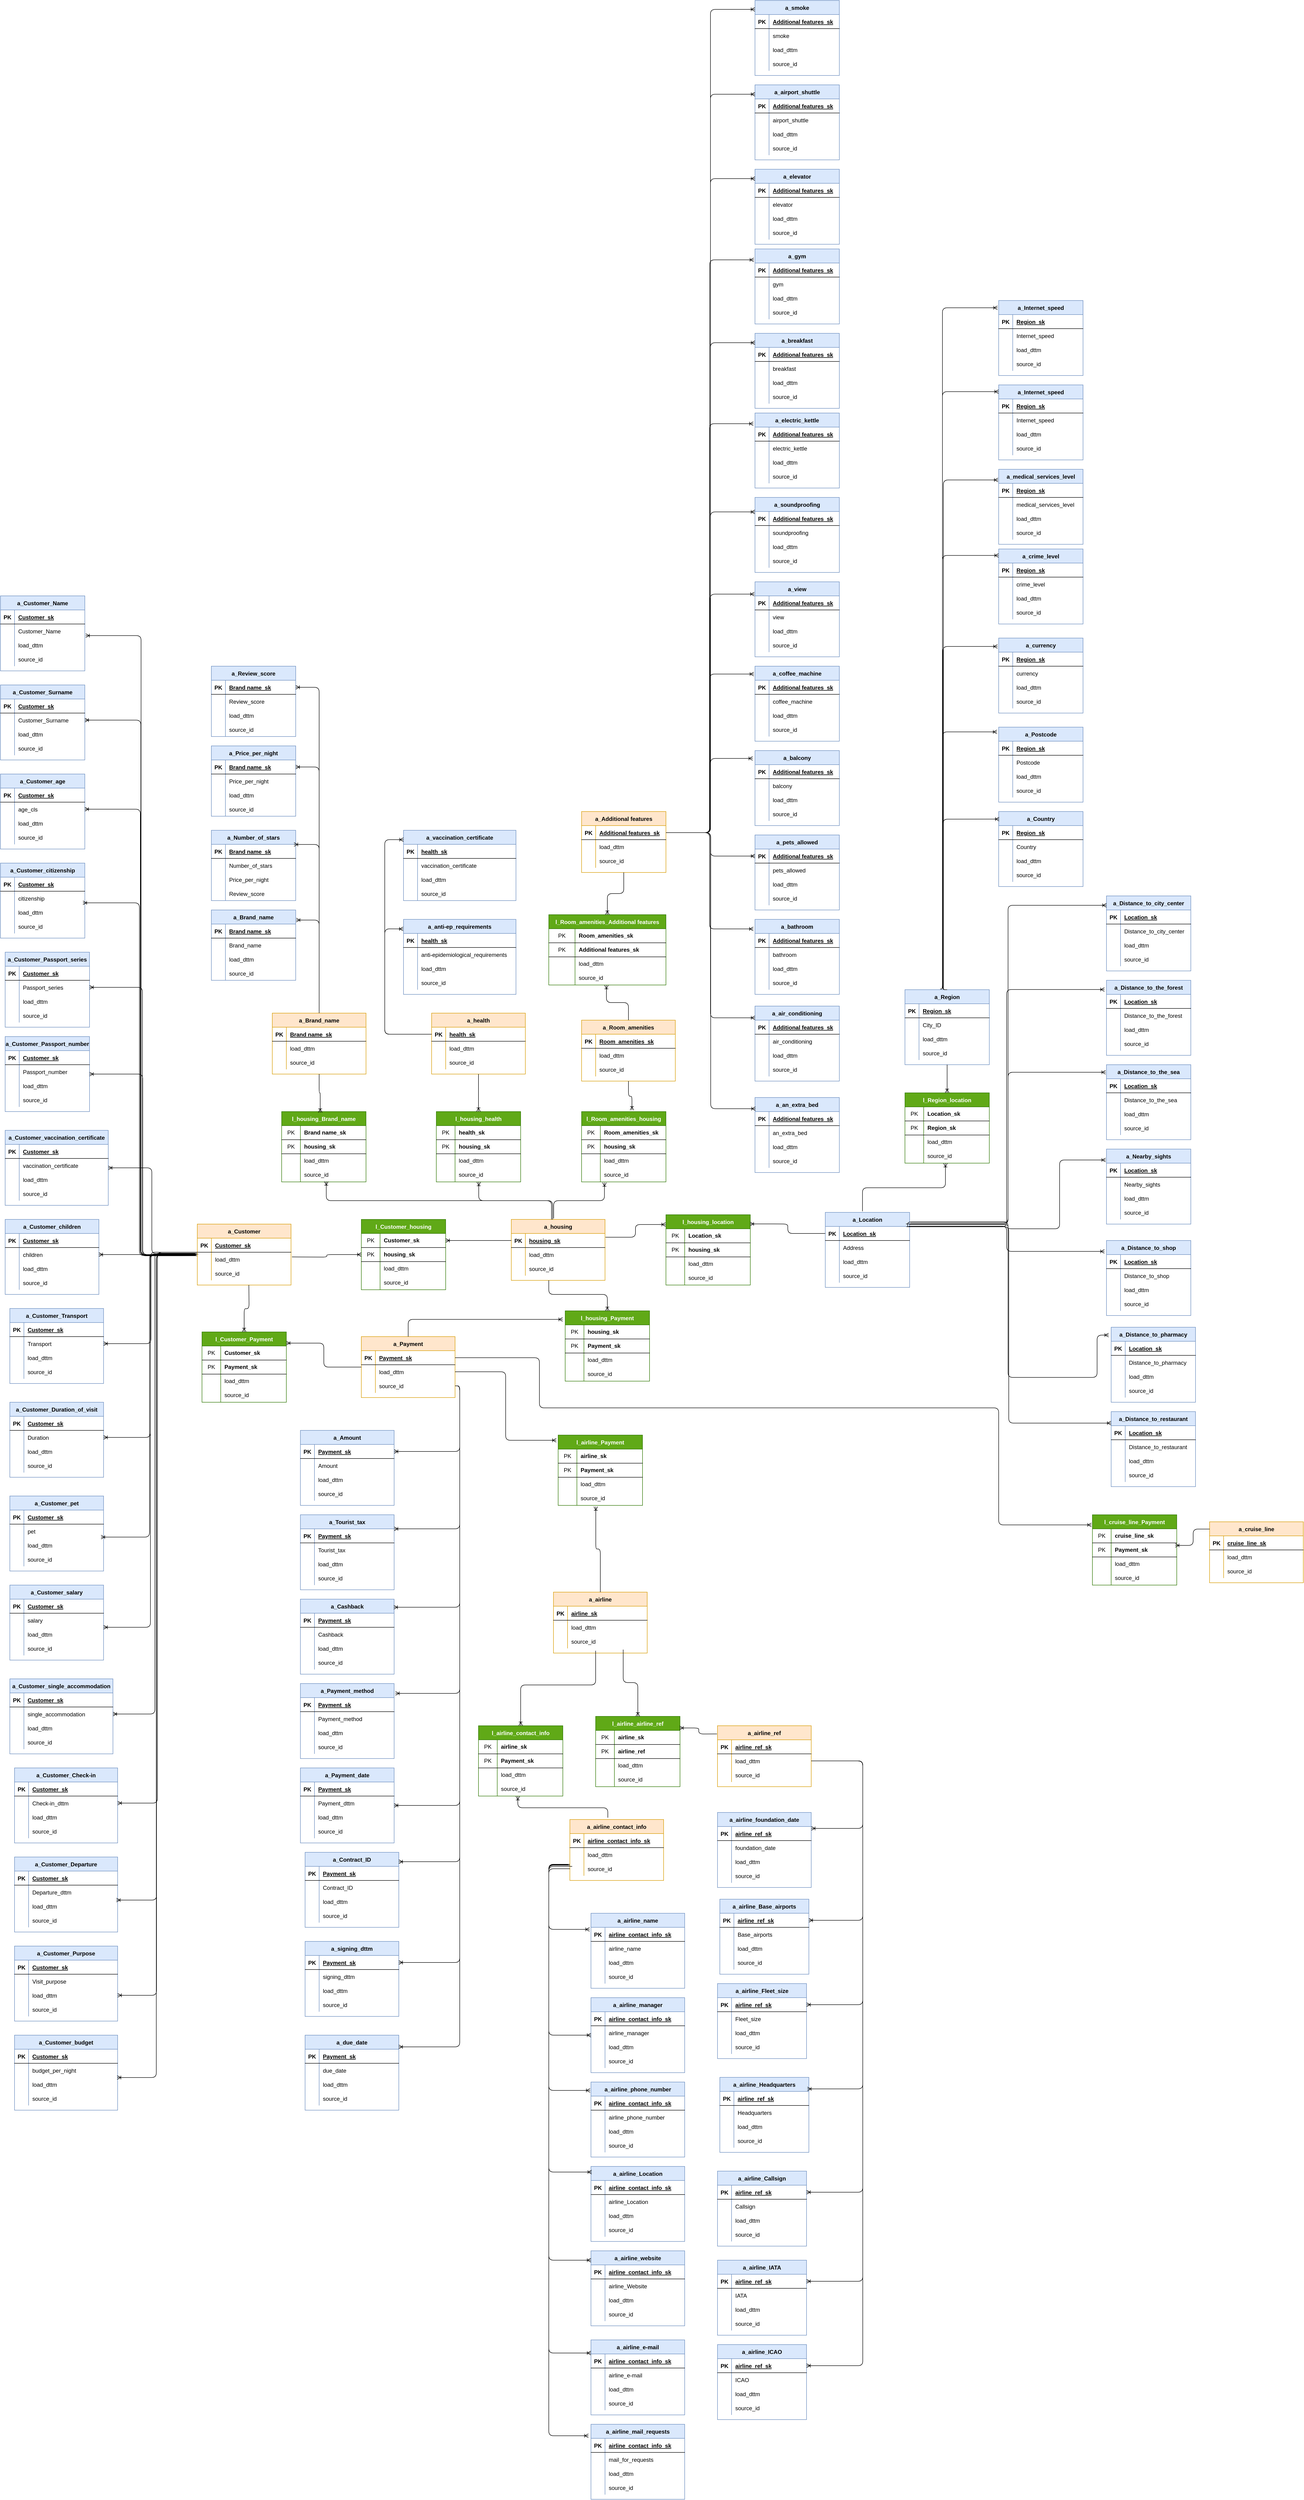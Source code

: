 <mxfile version="15.3.1" type="github">
  <diagram id="gEAheXQx98I1xUldGSAA" name="Anchor">
    <mxGraphModel dx="1574" dy="4131" grid="1" gridSize="10" guides="1" tooltips="1" connect="1" arrows="1" fold="1" page="1" pageScale="1" pageWidth="4681" pageHeight="3300" math="0" shadow="0">
      <root>
        <mxCell id="HFzL4lwA6kuBiwJx2JND-0" />
        <mxCell id="HFzL4lwA6kuBiwJx2JND-1" parent="HFzL4lwA6kuBiwJx2JND-0" />
        <mxCell id="h3uw2L-a6x81hB72HnKl-0" value="a_Customer_Name" style="shape=table;startSize=30;container=1;collapsible=1;childLayout=tableLayout;fixedRows=1;rowLines=0;fontStyle=1;align=center;resizeLast=1;fillColor=#dae8fc;strokeColor=#6c8ebf;" parent="HFzL4lwA6kuBiwJx2JND-1" vertex="1">
          <mxGeometry y="-200" width="180" height="160" as="geometry" />
        </mxCell>
        <mxCell id="h3uw2L-a6x81hB72HnKl-1" value="" style="shape=partialRectangle;collapsible=0;dropTarget=0;pointerEvents=0;fillColor=none;top=0;left=0;bottom=1;right=0;points=[[0,0.5],[1,0.5]];portConstraint=eastwest;" parent="h3uw2L-a6x81hB72HnKl-0" vertex="1">
          <mxGeometry y="30" width="180" height="30" as="geometry" />
        </mxCell>
        <mxCell id="h3uw2L-a6x81hB72HnKl-2" value="PK" style="shape=partialRectangle;connectable=0;fillColor=none;top=0;left=0;bottom=0;right=0;fontStyle=1;overflow=hidden;" parent="h3uw2L-a6x81hB72HnKl-1" vertex="1">
          <mxGeometry width="30" height="30" as="geometry">
            <mxRectangle width="30" height="30" as="alternateBounds" />
          </mxGeometry>
        </mxCell>
        <mxCell id="h3uw2L-a6x81hB72HnKl-3" value="Customer_sk" style="shape=partialRectangle;connectable=0;fillColor=none;top=0;left=0;bottom=0;right=0;align=left;spacingLeft=6;fontStyle=5;overflow=hidden;" parent="h3uw2L-a6x81hB72HnKl-1" vertex="1">
          <mxGeometry x="30" width="150" height="30" as="geometry">
            <mxRectangle width="150" height="30" as="alternateBounds" />
          </mxGeometry>
        </mxCell>
        <mxCell id="h3uw2L-a6x81hB72HnKl-4" value="" style="shape=partialRectangle;collapsible=0;dropTarget=0;pointerEvents=0;fillColor=none;top=0;left=0;bottom=0;right=0;points=[[0,0.5],[1,0.5]];portConstraint=eastwest;" parent="h3uw2L-a6x81hB72HnKl-0" vertex="1">
          <mxGeometry y="60" width="180" height="30" as="geometry" />
        </mxCell>
        <mxCell id="h3uw2L-a6x81hB72HnKl-5" value="" style="shape=partialRectangle;connectable=0;fillColor=none;top=0;left=0;bottom=0;right=0;editable=1;overflow=hidden;" parent="h3uw2L-a6x81hB72HnKl-4" vertex="1">
          <mxGeometry width="30" height="30" as="geometry">
            <mxRectangle width="30" height="30" as="alternateBounds" />
          </mxGeometry>
        </mxCell>
        <mxCell id="h3uw2L-a6x81hB72HnKl-6" value="Customer_Name" style="shape=partialRectangle;connectable=0;fillColor=none;top=0;left=0;bottom=0;right=0;align=left;spacingLeft=6;overflow=hidden;" parent="h3uw2L-a6x81hB72HnKl-4" vertex="1">
          <mxGeometry x="30" width="150" height="30" as="geometry">
            <mxRectangle width="150" height="30" as="alternateBounds" />
          </mxGeometry>
        </mxCell>
        <mxCell id="h3uw2L-a6x81hB72HnKl-16" value="" style="shape=partialRectangle;collapsible=0;dropTarget=0;pointerEvents=0;fillColor=none;top=0;left=0;bottom=0;right=0;points=[[0,0.5],[1,0.5]];portConstraint=eastwest;" parent="h3uw2L-a6x81hB72HnKl-0" vertex="1">
          <mxGeometry y="90" width="180" height="30" as="geometry" />
        </mxCell>
        <mxCell id="h3uw2L-a6x81hB72HnKl-17" value="" style="shape=partialRectangle;connectable=0;fillColor=none;top=0;left=0;bottom=0;right=0;editable=1;overflow=hidden;" parent="h3uw2L-a6x81hB72HnKl-16" vertex="1">
          <mxGeometry width="30" height="30" as="geometry">
            <mxRectangle width="30" height="30" as="alternateBounds" />
          </mxGeometry>
        </mxCell>
        <mxCell id="h3uw2L-a6x81hB72HnKl-18" value="load_dttm" style="shape=partialRectangle;connectable=0;fillColor=none;top=0;left=0;bottom=0;right=0;align=left;spacingLeft=6;overflow=hidden;" parent="h3uw2L-a6x81hB72HnKl-16" vertex="1">
          <mxGeometry x="30" width="150" height="30" as="geometry">
            <mxRectangle width="150" height="30" as="alternateBounds" />
          </mxGeometry>
        </mxCell>
        <mxCell id="h3uw2L-a6x81hB72HnKl-19" value="" style="shape=partialRectangle;collapsible=0;dropTarget=0;pointerEvents=0;fillColor=none;top=0;left=0;bottom=0;right=0;points=[[0,0.5],[1,0.5]];portConstraint=eastwest;" parent="h3uw2L-a6x81hB72HnKl-0" vertex="1">
          <mxGeometry y="120" width="180" height="30" as="geometry" />
        </mxCell>
        <mxCell id="h3uw2L-a6x81hB72HnKl-20" value="" style="shape=partialRectangle;connectable=0;fillColor=none;top=0;left=0;bottom=0;right=0;editable=1;overflow=hidden;" parent="h3uw2L-a6x81hB72HnKl-19" vertex="1">
          <mxGeometry width="30" height="30" as="geometry">
            <mxRectangle width="30" height="30" as="alternateBounds" />
          </mxGeometry>
        </mxCell>
        <mxCell id="h3uw2L-a6x81hB72HnKl-21" value="source_id" style="shape=partialRectangle;connectable=0;fillColor=none;top=0;left=0;bottom=0;right=0;align=left;spacingLeft=6;overflow=hidden;" parent="h3uw2L-a6x81hB72HnKl-19" vertex="1">
          <mxGeometry x="30" width="150" height="30" as="geometry">
            <mxRectangle width="150" height="30" as="alternateBounds" />
          </mxGeometry>
        </mxCell>
        <mxCell id="h3uw2L-a6x81hB72HnKl-35" value="a_Customer_Surname" style="shape=table;startSize=30;container=1;collapsible=1;childLayout=tableLayout;fixedRows=1;rowLines=0;fontStyle=1;align=center;resizeLast=1;fillColor=#dae8fc;strokeColor=#6c8ebf;" parent="HFzL4lwA6kuBiwJx2JND-1" vertex="1">
          <mxGeometry y="-10" width="180" height="160" as="geometry" />
        </mxCell>
        <mxCell id="h3uw2L-a6x81hB72HnKl-36" value="" style="shape=partialRectangle;collapsible=0;dropTarget=0;pointerEvents=0;fillColor=none;top=0;left=0;bottom=1;right=0;points=[[0,0.5],[1,0.5]];portConstraint=eastwest;" parent="h3uw2L-a6x81hB72HnKl-35" vertex="1">
          <mxGeometry y="30" width="180" height="30" as="geometry" />
        </mxCell>
        <mxCell id="h3uw2L-a6x81hB72HnKl-37" value="PK" style="shape=partialRectangle;connectable=0;fillColor=none;top=0;left=0;bottom=0;right=0;fontStyle=1;overflow=hidden;" parent="h3uw2L-a6x81hB72HnKl-36" vertex="1">
          <mxGeometry width="30" height="30" as="geometry">
            <mxRectangle width="30" height="30" as="alternateBounds" />
          </mxGeometry>
        </mxCell>
        <mxCell id="h3uw2L-a6x81hB72HnKl-38" value="Customer_sk" style="shape=partialRectangle;connectable=0;fillColor=none;top=0;left=0;bottom=0;right=0;align=left;spacingLeft=6;fontStyle=5;overflow=hidden;" parent="h3uw2L-a6x81hB72HnKl-36" vertex="1">
          <mxGeometry x="30" width="150" height="30" as="geometry">
            <mxRectangle width="150" height="30" as="alternateBounds" />
          </mxGeometry>
        </mxCell>
        <mxCell id="h3uw2L-a6x81hB72HnKl-39" value="" style="shape=partialRectangle;collapsible=0;dropTarget=0;pointerEvents=0;fillColor=none;top=0;left=0;bottom=0;right=0;points=[[0,0.5],[1,0.5]];portConstraint=eastwest;" parent="h3uw2L-a6x81hB72HnKl-35" vertex="1">
          <mxGeometry y="60" width="180" height="30" as="geometry" />
        </mxCell>
        <mxCell id="h3uw2L-a6x81hB72HnKl-40" value="" style="shape=partialRectangle;connectable=0;fillColor=none;top=0;left=0;bottom=0;right=0;editable=1;overflow=hidden;" parent="h3uw2L-a6x81hB72HnKl-39" vertex="1">
          <mxGeometry width="30" height="30" as="geometry">
            <mxRectangle width="30" height="30" as="alternateBounds" />
          </mxGeometry>
        </mxCell>
        <mxCell id="h3uw2L-a6x81hB72HnKl-41" value="Customer_Surname" style="shape=partialRectangle;connectable=0;fillColor=none;top=0;left=0;bottom=0;right=0;align=left;spacingLeft=6;overflow=hidden;" parent="h3uw2L-a6x81hB72HnKl-39" vertex="1">
          <mxGeometry x="30" width="150" height="30" as="geometry">
            <mxRectangle width="150" height="30" as="alternateBounds" />
          </mxGeometry>
        </mxCell>
        <mxCell id="h3uw2L-a6x81hB72HnKl-42" value="" style="shape=partialRectangle;collapsible=0;dropTarget=0;pointerEvents=0;fillColor=none;top=0;left=0;bottom=0;right=0;points=[[0,0.5],[1,0.5]];portConstraint=eastwest;" parent="h3uw2L-a6x81hB72HnKl-35" vertex="1">
          <mxGeometry y="90" width="180" height="30" as="geometry" />
        </mxCell>
        <mxCell id="h3uw2L-a6x81hB72HnKl-43" value="" style="shape=partialRectangle;connectable=0;fillColor=none;top=0;left=0;bottom=0;right=0;editable=1;overflow=hidden;" parent="h3uw2L-a6x81hB72HnKl-42" vertex="1">
          <mxGeometry width="30" height="30" as="geometry">
            <mxRectangle width="30" height="30" as="alternateBounds" />
          </mxGeometry>
        </mxCell>
        <mxCell id="h3uw2L-a6x81hB72HnKl-44" value="load_dttm" style="shape=partialRectangle;connectable=0;fillColor=none;top=0;left=0;bottom=0;right=0;align=left;spacingLeft=6;overflow=hidden;" parent="h3uw2L-a6x81hB72HnKl-42" vertex="1">
          <mxGeometry x="30" width="150" height="30" as="geometry">
            <mxRectangle width="150" height="30" as="alternateBounds" />
          </mxGeometry>
        </mxCell>
        <mxCell id="h3uw2L-a6x81hB72HnKl-45" value="" style="shape=partialRectangle;collapsible=0;dropTarget=0;pointerEvents=0;fillColor=none;top=0;left=0;bottom=0;right=0;points=[[0,0.5],[1,0.5]];portConstraint=eastwest;" parent="h3uw2L-a6x81hB72HnKl-35" vertex="1">
          <mxGeometry y="120" width="180" height="30" as="geometry" />
        </mxCell>
        <mxCell id="h3uw2L-a6x81hB72HnKl-46" value="" style="shape=partialRectangle;connectable=0;fillColor=none;top=0;left=0;bottom=0;right=0;editable=1;overflow=hidden;" parent="h3uw2L-a6x81hB72HnKl-45" vertex="1">
          <mxGeometry width="30" height="30" as="geometry">
            <mxRectangle width="30" height="30" as="alternateBounds" />
          </mxGeometry>
        </mxCell>
        <mxCell id="h3uw2L-a6x81hB72HnKl-47" value="source_id" style="shape=partialRectangle;connectable=0;fillColor=none;top=0;left=0;bottom=0;right=0;align=left;spacingLeft=6;overflow=hidden;" parent="h3uw2L-a6x81hB72HnKl-45" vertex="1">
          <mxGeometry x="30" width="150" height="30" as="geometry">
            <mxRectangle width="150" height="30" as="alternateBounds" />
          </mxGeometry>
        </mxCell>
        <mxCell id="h3uw2L-a6x81hB72HnKl-48" value="a_Customer_age" style="shape=table;startSize=30;container=1;collapsible=1;childLayout=tableLayout;fixedRows=1;rowLines=0;fontStyle=1;align=center;resizeLast=1;fillColor=#dae8fc;strokeColor=#6c8ebf;" parent="HFzL4lwA6kuBiwJx2JND-1" vertex="1">
          <mxGeometry y="180" width="180" height="160" as="geometry" />
        </mxCell>
        <mxCell id="h3uw2L-a6x81hB72HnKl-49" value="" style="shape=partialRectangle;collapsible=0;dropTarget=0;pointerEvents=0;fillColor=none;top=0;left=0;bottom=1;right=0;points=[[0,0.5],[1,0.5]];portConstraint=eastwest;" parent="h3uw2L-a6x81hB72HnKl-48" vertex="1">
          <mxGeometry y="30" width="180" height="30" as="geometry" />
        </mxCell>
        <mxCell id="h3uw2L-a6x81hB72HnKl-50" value="PK" style="shape=partialRectangle;connectable=0;fillColor=none;top=0;left=0;bottom=0;right=0;fontStyle=1;overflow=hidden;" parent="h3uw2L-a6x81hB72HnKl-49" vertex="1">
          <mxGeometry width="30" height="30" as="geometry">
            <mxRectangle width="30" height="30" as="alternateBounds" />
          </mxGeometry>
        </mxCell>
        <mxCell id="h3uw2L-a6x81hB72HnKl-51" value="Customer_sk" style="shape=partialRectangle;connectable=0;fillColor=none;top=0;left=0;bottom=0;right=0;align=left;spacingLeft=6;fontStyle=5;overflow=hidden;" parent="h3uw2L-a6x81hB72HnKl-49" vertex="1">
          <mxGeometry x="30" width="150" height="30" as="geometry">
            <mxRectangle width="150" height="30" as="alternateBounds" />
          </mxGeometry>
        </mxCell>
        <mxCell id="h3uw2L-a6x81hB72HnKl-52" value="" style="shape=partialRectangle;collapsible=0;dropTarget=0;pointerEvents=0;fillColor=none;top=0;left=0;bottom=0;right=0;points=[[0,0.5],[1,0.5]];portConstraint=eastwest;" parent="h3uw2L-a6x81hB72HnKl-48" vertex="1">
          <mxGeometry y="60" width="180" height="30" as="geometry" />
        </mxCell>
        <mxCell id="h3uw2L-a6x81hB72HnKl-53" value="" style="shape=partialRectangle;connectable=0;fillColor=none;top=0;left=0;bottom=0;right=0;editable=1;overflow=hidden;" parent="h3uw2L-a6x81hB72HnKl-52" vertex="1">
          <mxGeometry width="30" height="30" as="geometry">
            <mxRectangle width="30" height="30" as="alternateBounds" />
          </mxGeometry>
        </mxCell>
        <mxCell id="h3uw2L-a6x81hB72HnKl-54" value="age_cls" style="shape=partialRectangle;connectable=0;fillColor=none;top=0;left=0;bottom=0;right=0;align=left;spacingLeft=6;overflow=hidden;" parent="h3uw2L-a6x81hB72HnKl-52" vertex="1">
          <mxGeometry x="30" width="150" height="30" as="geometry">
            <mxRectangle width="150" height="30" as="alternateBounds" />
          </mxGeometry>
        </mxCell>
        <mxCell id="h3uw2L-a6x81hB72HnKl-55" value="" style="shape=partialRectangle;collapsible=0;dropTarget=0;pointerEvents=0;fillColor=none;top=0;left=0;bottom=0;right=0;points=[[0,0.5],[1,0.5]];portConstraint=eastwest;" parent="h3uw2L-a6x81hB72HnKl-48" vertex="1">
          <mxGeometry y="90" width="180" height="30" as="geometry" />
        </mxCell>
        <mxCell id="h3uw2L-a6x81hB72HnKl-56" value="" style="shape=partialRectangle;connectable=0;fillColor=none;top=0;left=0;bottom=0;right=0;editable=1;overflow=hidden;" parent="h3uw2L-a6x81hB72HnKl-55" vertex="1">
          <mxGeometry width="30" height="30" as="geometry">
            <mxRectangle width="30" height="30" as="alternateBounds" />
          </mxGeometry>
        </mxCell>
        <mxCell id="h3uw2L-a6x81hB72HnKl-57" value="load_dttm" style="shape=partialRectangle;connectable=0;fillColor=none;top=0;left=0;bottom=0;right=0;align=left;spacingLeft=6;overflow=hidden;" parent="h3uw2L-a6x81hB72HnKl-55" vertex="1">
          <mxGeometry x="30" width="150" height="30" as="geometry">
            <mxRectangle width="150" height="30" as="alternateBounds" />
          </mxGeometry>
        </mxCell>
        <mxCell id="h3uw2L-a6x81hB72HnKl-58" value="" style="shape=partialRectangle;collapsible=0;dropTarget=0;pointerEvents=0;fillColor=none;top=0;left=0;bottom=0;right=0;points=[[0,0.5],[1,0.5]];portConstraint=eastwest;" parent="h3uw2L-a6x81hB72HnKl-48" vertex="1">
          <mxGeometry y="120" width="180" height="30" as="geometry" />
        </mxCell>
        <mxCell id="h3uw2L-a6x81hB72HnKl-59" value="" style="shape=partialRectangle;connectable=0;fillColor=none;top=0;left=0;bottom=0;right=0;editable=1;overflow=hidden;" parent="h3uw2L-a6x81hB72HnKl-58" vertex="1">
          <mxGeometry width="30" height="30" as="geometry">
            <mxRectangle width="30" height="30" as="alternateBounds" />
          </mxGeometry>
        </mxCell>
        <mxCell id="h3uw2L-a6x81hB72HnKl-60" value="source_id" style="shape=partialRectangle;connectable=0;fillColor=none;top=0;left=0;bottom=0;right=0;align=left;spacingLeft=6;overflow=hidden;" parent="h3uw2L-a6x81hB72HnKl-58" vertex="1">
          <mxGeometry x="30" width="150" height="30" as="geometry">
            <mxRectangle width="150" height="30" as="alternateBounds" />
          </mxGeometry>
        </mxCell>
        <mxCell id="h3uw2L-a6x81hB72HnKl-61" value="a_Customer_citizenship" style="shape=table;startSize=30;container=1;collapsible=1;childLayout=tableLayout;fixedRows=1;rowLines=0;fontStyle=1;align=center;resizeLast=1;fillColor=#dae8fc;strokeColor=#6c8ebf;" parent="HFzL4lwA6kuBiwJx2JND-1" vertex="1">
          <mxGeometry y="370" width="180" height="160" as="geometry" />
        </mxCell>
        <mxCell id="h3uw2L-a6x81hB72HnKl-62" value="" style="shape=partialRectangle;collapsible=0;dropTarget=0;pointerEvents=0;fillColor=none;top=0;left=0;bottom=1;right=0;points=[[0,0.5],[1,0.5]];portConstraint=eastwest;" parent="h3uw2L-a6x81hB72HnKl-61" vertex="1">
          <mxGeometry y="30" width="180" height="30" as="geometry" />
        </mxCell>
        <mxCell id="h3uw2L-a6x81hB72HnKl-63" value="PK" style="shape=partialRectangle;connectable=0;fillColor=none;top=0;left=0;bottom=0;right=0;fontStyle=1;overflow=hidden;" parent="h3uw2L-a6x81hB72HnKl-62" vertex="1">
          <mxGeometry width="30" height="30" as="geometry">
            <mxRectangle width="30" height="30" as="alternateBounds" />
          </mxGeometry>
        </mxCell>
        <mxCell id="h3uw2L-a6x81hB72HnKl-64" value="Customer_sk" style="shape=partialRectangle;connectable=0;fillColor=none;top=0;left=0;bottom=0;right=0;align=left;spacingLeft=6;fontStyle=5;overflow=hidden;" parent="h3uw2L-a6x81hB72HnKl-62" vertex="1">
          <mxGeometry x="30" width="150" height="30" as="geometry">
            <mxRectangle width="150" height="30" as="alternateBounds" />
          </mxGeometry>
        </mxCell>
        <mxCell id="h3uw2L-a6x81hB72HnKl-65" value="" style="shape=partialRectangle;collapsible=0;dropTarget=0;pointerEvents=0;fillColor=none;top=0;left=0;bottom=0;right=0;points=[[0,0.5],[1,0.5]];portConstraint=eastwest;" parent="h3uw2L-a6x81hB72HnKl-61" vertex="1">
          <mxGeometry y="60" width="180" height="30" as="geometry" />
        </mxCell>
        <mxCell id="h3uw2L-a6x81hB72HnKl-66" value="" style="shape=partialRectangle;connectable=0;fillColor=none;top=0;left=0;bottom=0;right=0;editable=1;overflow=hidden;" parent="h3uw2L-a6x81hB72HnKl-65" vertex="1">
          <mxGeometry width="30" height="30" as="geometry">
            <mxRectangle width="30" height="30" as="alternateBounds" />
          </mxGeometry>
        </mxCell>
        <mxCell id="h3uw2L-a6x81hB72HnKl-67" value="citizenship" style="shape=partialRectangle;connectable=0;fillColor=none;top=0;left=0;bottom=0;right=0;align=left;spacingLeft=6;overflow=hidden;" parent="h3uw2L-a6x81hB72HnKl-65" vertex="1">
          <mxGeometry x="30" width="150" height="30" as="geometry">
            <mxRectangle width="150" height="30" as="alternateBounds" />
          </mxGeometry>
        </mxCell>
        <mxCell id="h3uw2L-a6x81hB72HnKl-68" value="" style="shape=partialRectangle;collapsible=0;dropTarget=0;pointerEvents=0;fillColor=none;top=0;left=0;bottom=0;right=0;points=[[0,0.5],[1,0.5]];portConstraint=eastwest;" parent="h3uw2L-a6x81hB72HnKl-61" vertex="1">
          <mxGeometry y="90" width="180" height="30" as="geometry" />
        </mxCell>
        <mxCell id="h3uw2L-a6x81hB72HnKl-69" value="" style="shape=partialRectangle;connectable=0;fillColor=none;top=0;left=0;bottom=0;right=0;editable=1;overflow=hidden;" parent="h3uw2L-a6x81hB72HnKl-68" vertex="1">
          <mxGeometry width="30" height="30" as="geometry">
            <mxRectangle width="30" height="30" as="alternateBounds" />
          </mxGeometry>
        </mxCell>
        <mxCell id="h3uw2L-a6x81hB72HnKl-70" value="load_dttm" style="shape=partialRectangle;connectable=0;fillColor=none;top=0;left=0;bottom=0;right=0;align=left;spacingLeft=6;overflow=hidden;" parent="h3uw2L-a6x81hB72HnKl-68" vertex="1">
          <mxGeometry x="30" width="150" height="30" as="geometry">
            <mxRectangle width="150" height="30" as="alternateBounds" />
          </mxGeometry>
        </mxCell>
        <mxCell id="h3uw2L-a6x81hB72HnKl-71" value="" style="shape=partialRectangle;collapsible=0;dropTarget=0;pointerEvents=0;fillColor=none;top=0;left=0;bottom=0;right=0;points=[[0,0.5],[1,0.5]];portConstraint=eastwest;" parent="h3uw2L-a6x81hB72HnKl-61" vertex="1">
          <mxGeometry y="120" width="180" height="30" as="geometry" />
        </mxCell>
        <mxCell id="h3uw2L-a6x81hB72HnKl-72" value="" style="shape=partialRectangle;connectable=0;fillColor=none;top=0;left=0;bottom=0;right=0;editable=1;overflow=hidden;" parent="h3uw2L-a6x81hB72HnKl-71" vertex="1">
          <mxGeometry width="30" height="30" as="geometry">
            <mxRectangle width="30" height="30" as="alternateBounds" />
          </mxGeometry>
        </mxCell>
        <mxCell id="h3uw2L-a6x81hB72HnKl-73" value="source_id" style="shape=partialRectangle;connectable=0;fillColor=none;top=0;left=0;bottom=0;right=0;align=left;spacingLeft=6;overflow=hidden;" parent="h3uw2L-a6x81hB72HnKl-71" vertex="1">
          <mxGeometry x="30" width="150" height="30" as="geometry">
            <mxRectangle width="150" height="30" as="alternateBounds" />
          </mxGeometry>
        </mxCell>
        <mxCell id="h3uw2L-a6x81hB72HnKl-74" value="a_Customer_Passport_series" style="shape=table;startSize=30;container=1;collapsible=1;childLayout=tableLayout;fixedRows=1;rowLines=0;fontStyle=1;align=center;resizeLast=1;fillColor=#dae8fc;strokeColor=#6c8ebf;" parent="HFzL4lwA6kuBiwJx2JND-1" vertex="1">
          <mxGeometry x="10" y="560" width="180" height="160" as="geometry" />
        </mxCell>
        <mxCell id="h3uw2L-a6x81hB72HnKl-75" value="" style="shape=partialRectangle;collapsible=0;dropTarget=0;pointerEvents=0;fillColor=none;top=0;left=0;bottom=1;right=0;points=[[0,0.5],[1,0.5]];portConstraint=eastwest;" parent="h3uw2L-a6x81hB72HnKl-74" vertex="1">
          <mxGeometry y="30" width="180" height="30" as="geometry" />
        </mxCell>
        <mxCell id="h3uw2L-a6x81hB72HnKl-76" value="PK" style="shape=partialRectangle;connectable=0;fillColor=none;top=0;left=0;bottom=0;right=0;fontStyle=1;overflow=hidden;" parent="h3uw2L-a6x81hB72HnKl-75" vertex="1">
          <mxGeometry width="30" height="30" as="geometry">
            <mxRectangle width="30" height="30" as="alternateBounds" />
          </mxGeometry>
        </mxCell>
        <mxCell id="h3uw2L-a6x81hB72HnKl-77" value="Customer_sk" style="shape=partialRectangle;connectable=0;fillColor=none;top=0;left=0;bottom=0;right=0;align=left;spacingLeft=6;fontStyle=5;overflow=hidden;" parent="h3uw2L-a6x81hB72HnKl-75" vertex="1">
          <mxGeometry x="30" width="150" height="30" as="geometry">
            <mxRectangle width="150" height="30" as="alternateBounds" />
          </mxGeometry>
        </mxCell>
        <mxCell id="h3uw2L-a6x81hB72HnKl-78" value="" style="shape=partialRectangle;collapsible=0;dropTarget=0;pointerEvents=0;fillColor=none;top=0;left=0;bottom=0;right=0;points=[[0,0.5],[1,0.5]];portConstraint=eastwest;" parent="h3uw2L-a6x81hB72HnKl-74" vertex="1">
          <mxGeometry y="60" width="180" height="30" as="geometry" />
        </mxCell>
        <mxCell id="h3uw2L-a6x81hB72HnKl-79" value="" style="shape=partialRectangle;connectable=0;fillColor=none;top=0;left=0;bottom=0;right=0;editable=1;overflow=hidden;" parent="h3uw2L-a6x81hB72HnKl-78" vertex="1">
          <mxGeometry width="30" height="30" as="geometry">
            <mxRectangle width="30" height="30" as="alternateBounds" />
          </mxGeometry>
        </mxCell>
        <mxCell id="h3uw2L-a6x81hB72HnKl-80" value="Passport_series" style="shape=partialRectangle;connectable=0;fillColor=none;top=0;left=0;bottom=0;right=0;align=left;spacingLeft=6;overflow=hidden;" parent="h3uw2L-a6x81hB72HnKl-78" vertex="1">
          <mxGeometry x="30" width="150" height="30" as="geometry">
            <mxRectangle width="150" height="30" as="alternateBounds" />
          </mxGeometry>
        </mxCell>
        <mxCell id="h3uw2L-a6x81hB72HnKl-81" value="" style="shape=partialRectangle;collapsible=0;dropTarget=0;pointerEvents=0;fillColor=none;top=0;left=0;bottom=0;right=0;points=[[0,0.5],[1,0.5]];portConstraint=eastwest;" parent="h3uw2L-a6x81hB72HnKl-74" vertex="1">
          <mxGeometry y="90" width="180" height="30" as="geometry" />
        </mxCell>
        <mxCell id="h3uw2L-a6x81hB72HnKl-82" value="" style="shape=partialRectangle;connectable=0;fillColor=none;top=0;left=0;bottom=0;right=0;editable=1;overflow=hidden;" parent="h3uw2L-a6x81hB72HnKl-81" vertex="1">
          <mxGeometry width="30" height="30" as="geometry">
            <mxRectangle width="30" height="30" as="alternateBounds" />
          </mxGeometry>
        </mxCell>
        <mxCell id="h3uw2L-a6x81hB72HnKl-83" value="load_dttm" style="shape=partialRectangle;connectable=0;fillColor=none;top=0;left=0;bottom=0;right=0;align=left;spacingLeft=6;overflow=hidden;" parent="h3uw2L-a6x81hB72HnKl-81" vertex="1">
          <mxGeometry x="30" width="150" height="30" as="geometry">
            <mxRectangle width="150" height="30" as="alternateBounds" />
          </mxGeometry>
        </mxCell>
        <mxCell id="h3uw2L-a6x81hB72HnKl-84" value="" style="shape=partialRectangle;collapsible=0;dropTarget=0;pointerEvents=0;fillColor=none;top=0;left=0;bottom=0;right=0;points=[[0,0.5],[1,0.5]];portConstraint=eastwest;" parent="h3uw2L-a6x81hB72HnKl-74" vertex="1">
          <mxGeometry y="120" width="180" height="30" as="geometry" />
        </mxCell>
        <mxCell id="h3uw2L-a6x81hB72HnKl-85" value="" style="shape=partialRectangle;connectable=0;fillColor=none;top=0;left=0;bottom=0;right=0;editable=1;overflow=hidden;" parent="h3uw2L-a6x81hB72HnKl-84" vertex="1">
          <mxGeometry width="30" height="30" as="geometry">
            <mxRectangle width="30" height="30" as="alternateBounds" />
          </mxGeometry>
        </mxCell>
        <mxCell id="h3uw2L-a6x81hB72HnKl-86" value="source_id" style="shape=partialRectangle;connectable=0;fillColor=none;top=0;left=0;bottom=0;right=0;align=left;spacingLeft=6;overflow=hidden;" parent="h3uw2L-a6x81hB72HnKl-84" vertex="1">
          <mxGeometry x="30" width="150" height="30" as="geometry">
            <mxRectangle width="150" height="30" as="alternateBounds" />
          </mxGeometry>
        </mxCell>
        <mxCell id="h3uw2L-a6x81hB72HnKl-87" value="a_Customer_Passport_number" style="shape=table;startSize=30;container=1;collapsible=1;childLayout=tableLayout;fixedRows=1;rowLines=0;fontStyle=1;align=center;resizeLast=1;fillColor=#dae8fc;strokeColor=#6c8ebf;" parent="HFzL4lwA6kuBiwJx2JND-1" vertex="1">
          <mxGeometry x="10" y="740" width="180" height="160" as="geometry" />
        </mxCell>
        <mxCell id="h3uw2L-a6x81hB72HnKl-88" value="" style="shape=partialRectangle;collapsible=0;dropTarget=0;pointerEvents=0;fillColor=none;top=0;left=0;bottom=1;right=0;points=[[0,0.5],[1,0.5]];portConstraint=eastwest;" parent="h3uw2L-a6x81hB72HnKl-87" vertex="1">
          <mxGeometry y="30" width="180" height="30" as="geometry" />
        </mxCell>
        <mxCell id="h3uw2L-a6x81hB72HnKl-89" value="PK" style="shape=partialRectangle;connectable=0;fillColor=none;top=0;left=0;bottom=0;right=0;fontStyle=1;overflow=hidden;" parent="h3uw2L-a6x81hB72HnKl-88" vertex="1">
          <mxGeometry width="30" height="30" as="geometry">
            <mxRectangle width="30" height="30" as="alternateBounds" />
          </mxGeometry>
        </mxCell>
        <mxCell id="h3uw2L-a6x81hB72HnKl-90" value="Customer_sk" style="shape=partialRectangle;connectable=0;fillColor=none;top=0;left=0;bottom=0;right=0;align=left;spacingLeft=6;fontStyle=5;overflow=hidden;" parent="h3uw2L-a6x81hB72HnKl-88" vertex="1">
          <mxGeometry x="30" width="150" height="30" as="geometry">
            <mxRectangle width="150" height="30" as="alternateBounds" />
          </mxGeometry>
        </mxCell>
        <mxCell id="h3uw2L-a6x81hB72HnKl-91" value="" style="shape=partialRectangle;collapsible=0;dropTarget=0;pointerEvents=0;fillColor=none;top=0;left=0;bottom=0;right=0;points=[[0,0.5],[1,0.5]];portConstraint=eastwest;" parent="h3uw2L-a6x81hB72HnKl-87" vertex="1">
          <mxGeometry y="60" width="180" height="30" as="geometry" />
        </mxCell>
        <mxCell id="h3uw2L-a6x81hB72HnKl-92" value="" style="shape=partialRectangle;connectable=0;fillColor=none;top=0;left=0;bottom=0;right=0;editable=1;overflow=hidden;" parent="h3uw2L-a6x81hB72HnKl-91" vertex="1">
          <mxGeometry width="30" height="30" as="geometry">
            <mxRectangle width="30" height="30" as="alternateBounds" />
          </mxGeometry>
        </mxCell>
        <mxCell id="h3uw2L-a6x81hB72HnKl-93" value="Passport_number" style="shape=partialRectangle;connectable=0;fillColor=none;top=0;left=0;bottom=0;right=0;align=left;spacingLeft=6;overflow=hidden;" parent="h3uw2L-a6x81hB72HnKl-91" vertex="1">
          <mxGeometry x="30" width="150" height="30" as="geometry">
            <mxRectangle width="150" height="30" as="alternateBounds" />
          </mxGeometry>
        </mxCell>
        <mxCell id="h3uw2L-a6x81hB72HnKl-94" value="" style="shape=partialRectangle;collapsible=0;dropTarget=0;pointerEvents=0;fillColor=none;top=0;left=0;bottom=0;right=0;points=[[0,0.5],[1,0.5]];portConstraint=eastwest;" parent="h3uw2L-a6x81hB72HnKl-87" vertex="1">
          <mxGeometry y="90" width="180" height="30" as="geometry" />
        </mxCell>
        <mxCell id="h3uw2L-a6x81hB72HnKl-95" value="" style="shape=partialRectangle;connectable=0;fillColor=none;top=0;left=0;bottom=0;right=0;editable=1;overflow=hidden;" parent="h3uw2L-a6x81hB72HnKl-94" vertex="1">
          <mxGeometry width="30" height="30" as="geometry">
            <mxRectangle width="30" height="30" as="alternateBounds" />
          </mxGeometry>
        </mxCell>
        <mxCell id="h3uw2L-a6x81hB72HnKl-96" value="load_dttm" style="shape=partialRectangle;connectable=0;fillColor=none;top=0;left=0;bottom=0;right=0;align=left;spacingLeft=6;overflow=hidden;" parent="h3uw2L-a6x81hB72HnKl-94" vertex="1">
          <mxGeometry x="30" width="150" height="30" as="geometry">
            <mxRectangle width="150" height="30" as="alternateBounds" />
          </mxGeometry>
        </mxCell>
        <mxCell id="h3uw2L-a6x81hB72HnKl-97" value="" style="shape=partialRectangle;collapsible=0;dropTarget=0;pointerEvents=0;fillColor=none;top=0;left=0;bottom=0;right=0;points=[[0,0.5],[1,0.5]];portConstraint=eastwest;" parent="h3uw2L-a6x81hB72HnKl-87" vertex="1">
          <mxGeometry y="120" width="180" height="30" as="geometry" />
        </mxCell>
        <mxCell id="h3uw2L-a6x81hB72HnKl-98" value="" style="shape=partialRectangle;connectable=0;fillColor=none;top=0;left=0;bottom=0;right=0;editable=1;overflow=hidden;" parent="h3uw2L-a6x81hB72HnKl-97" vertex="1">
          <mxGeometry width="30" height="30" as="geometry">
            <mxRectangle width="30" height="30" as="alternateBounds" />
          </mxGeometry>
        </mxCell>
        <mxCell id="h3uw2L-a6x81hB72HnKl-99" value="source_id" style="shape=partialRectangle;connectable=0;fillColor=none;top=0;left=0;bottom=0;right=0;align=left;spacingLeft=6;overflow=hidden;" parent="h3uw2L-a6x81hB72HnKl-97" vertex="1">
          <mxGeometry x="30" width="150" height="30" as="geometry">
            <mxRectangle width="150" height="30" as="alternateBounds" />
          </mxGeometry>
        </mxCell>
        <mxCell id="h3uw2L-a6x81hB72HnKl-100" value="a_Customer_vaccination_certificate" style="shape=table;startSize=30;container=1;collapsible=1;childLayout=tableLayout;fixedRows=1;rowLines=0;fontStyle=1;align=center;resizeLast=1;fillColor=#dae8fc;strokeColor=#6c8ebf;" parent="HFzL4lwA6kuBiwJx2JND-1" vertex="1">
          <mxGeometry x="10" y="940" width="220" height="160" as="geometry" />
        </mxCell>
        <mxCell id="h3uw2L-a6x81hB72HnKl-101" value="" style="shape=partialRectangle;collapsible=0;dropTarget=0;pointerEvents=0;fillColor=none;top=0;left=0;bottom=1;right=0;points=[[0,0.5],[1,0.5]];portConstraint=eastwest;" parent="h3uw2L-a6x81hB72HnKl-100" vertex="1">
          <mxGeometry y="30" width="220" height="30" as="geometry" />
        </mxCell>
        <mxCell id="h3uw2L-a6x81hB72HnKl-102" value="PK" style="shape=partialRectangle;connectable=0;fillColor=none;top=0;left=0;bottom=0;right=0;fontStyle=1;overflow=hidden;" parent="h3uw2L-a6x81hB72HnKl-101" vertex="1">
          <mxGeometry width="30" height="30" as="geometry">
            <mxRectangle width="30" height="30" as="alternateBounds" />
          </mxGeometry>
        </mxCell>
        <mxCell id="h3uw2L-a6x81hB72HnKl-103" value="Customer_sk" style="shape=partialRectangle;connectable=0;fillColor=none;top=0;left=0;bottom=0;right=0;align=left;spacingLeft=6;fontStyle=5;overflow=hidden;" parent="h3uw2L-a6x81hB72HnKl-101" vertex="1">
          <mxGeometry x="30" width="190" height="30" as="geometry">
            <mxRectangle width="190" height="30" as="alternateBounds" />
          </mxGeometry>
        </mxCell>
        <mxCell id="h3uw2L-a6x81hB72HnKl-104" value="" style="shape=partialRectangle;collapsible=0;dropTarget=0;pointerEvents=0;fillColor=none;top=0;left=0;bottom=0;right=0;points=[[0,0.5],[1,0.5]];portConstraint=eastwest;" parent="h3uw2L-a6x81hB72HnKl-100" vertex="1">
          <mxGeometry y="60" width="220" height="30" as="geometry" />
        </mxCell>
        <mxCell id="h3uw2L-a6x81hB72HnKl-105" value="" style="shape=partialRectangle;connectable=0;fillColor=none;top=0;left=0;bottom=0;right=0;editable=1;overflow=hidden;" parent="h3uw2L-a6x81hB72HnKl-104" vertex="1">
          <mxGeometry width="30" height="30" as="geometry">
            <mxRectangle width="30" height="30" as="alternateBounds" />
          </mxGeometry>
        </mxCell>
        <mxCell id="h3uw2L-a6x81hB72HnKl-106" value="vaccination_certificate" style="shape=partialRectangle;connectable=0;fillColor=none;top=0;left=0;bottom=0;right=0;align=left;spacingLeft=6;overflow=hidden;" parent="h3uw2L-a6x81hB72HnKl-104" vertex="1">
          <mxGeometry x="30" width="190" height="30" as="geometry">
            <mxRectangle width="190" height="30" as="alternateBounds" />
          </mxGeometry>
        </mxCell>
        <mxCell id="h3uw2L-a6x81hB72HnKl-107" value="" style="shape=partialRectangle;collapsible=0;dropTarget=0;pointerEvents=0;fillColor=none;top=0;left=0;bottom=0;right=0;points=[[0,0.5],[1,0.5]];portConstraint=eastwest;" parent="h3uw2L-a6x81hB72HnKl-100" vertex="1">
          <mxGeometry y="90" width="220" height="30" as="geometry" />
        </mxCell>
        <mxCell id="h3uw2L-a6x81hB72HnKl-108" value="" style="shape=partialRectangle;connectable=0;fillColor=none;top=0;left=0;bottom=0;right=0;editable=1;overflow=hidden;" parent="h3uw2L-a6x81hB72HnKl-107" vertex="1">
          <mxGeometry width="30" height="30" as="geometry">
            <mxRectangle width="30" height="30" as="alternateBounds" />
          </mxGeometry>
        </mxCell>
        <mxCell id="h3uw2L-a6x81hB72HnKl-109" value="load_dttm" style="shape=partialRectangle;connectable=0;fillColor=none;top=0;left=0;bottom=0;right=0;align=left;spacingLeft=6;overflow=hidden;" parent="h3uw2L-a6x81hB72HnKl-107" vertex="1">
          <mxGeometry x="30" width="190" height="30" as="geometry">
            <mxRectangle width="190" height="30" as="alternateBounds" />
          </mxGeometry>
        </mxCell>
        <mxCell id="h3uw2L-a6x81hB72HnKl-110" value="" style="shape=partialRectangle;collapsible=0;dropTarget=0;pointerEvents=0;fillColor=none;top=0;left=0;bottom=0;right=0;points=[[0,0.5],[1,0.5]];portConstraint=eastwest;" parent="h3uw2L-a6x81hB72HnKl-100" vertex="1">
          <mxGeometry y="120" width="220" height="30" as="geometry" />
        </mxCell>
        <mxCell id="h3uw2L-a6x81hB72HnKl-111" value="" style="shape=partialRectangle;connectable=0;fillColor=none;top=0;left=0;bottom=0;right=0;editable=1;overflow=hidden;" parent="h3uw2L-a6x81hB72HnKl-110" vertex="1">
          <mxGeometry width="30" height="30" as="geometry">
            <mxRectangle width="30" height="30" as="alternateBounds" />
          </mxGeometry>
        </mxCell>
        <mxCell id="h3uw2L-a6x81hB72HnKl-112" value="source_id" style="shape=partialRectangle;connectable=0;fillColor=none;top=0;left=0;bottom=0;right=0;align=left;spacingLeft=6;overflow=hidden;" parent="h3uw2L-a6x81hB72HnKl-110" vertex="1">
          <mxGeometry x="30" width="190" height="30" as="geometry">
            <mxRectangle width="190" height="30" as="alternateBounds" />
          </mxGeometry>
        </mxCell>
        <mxCell id="h3uw2L-a6x81hB72HnKl-113" value="a_Customer_children" style="shape=table;startSize=30;container=1;collapsible=1;childLayout=tableLayout;fixedRows=1;rowLines=0;fontStyle=1;align=center;resizeLast=1;fillColor=#dae8fc;strokeColor=#6c8ebf;" parent="HFzL4lwA6kuBiwJx2JND-1" vertex="1">
          <mxGeometry x="10" y="1130" width="200" height="160" as="geometry" />
        </mxCell>
        <mxCell id="h3uw2L-a6x81hB72HnKl-114" value="" style="shape=partialRectangle;collapsible=0;dropTarget=0;pointerEvents=0;fillColor=none;top=0;left=0;bottom=1;right=0;points=[[0,0.5],[1,0.5]];portConstraint=eastwest;" parent="h3uw2L-a6x81hB72HnKl-113" vertex="1">
          <mxGeometry y="30" width="200" height="30" as="geometry" />
        </mxCell>
        <mxCell id="h3uw2L-a6x81hB72HnKl-115" value="PK" style="shape=partialRectangle;connectable=0;fillColor=none;top=0;left=0;bottom=0;right=0;fontStyle=1;overflow=hidden;" parent="h3uw2L-a6x81hB72HnKl-114" vertex="1">
          <mxGeometry width="30" height="30" as="geometry">
            <mxRectangle width="30" height="30" as="alternateBounds" />
          </mxGeometry>
        </mxCell>
        <mxCell id="h3uw2L-a6x81hB72HnKl-116" value="Customer_sk" style="shape=partialRectangle;connectable=0;fillColor=none;top=0;left=0;bottom=0;right=0;align=left;spacingLeft=6;fontStyle=5;overflow=hidden;" parent="h3uw2L-a6x81hB72HnKl-114" vertex="1">
          <mxGeometry x="30" width="170" height="30" as="geometry">
            <mxRectangle width="170" height="30" as="alternateBounds" />
          </mxGeometry>
        </mxCell>
        <mxCell id="h3uw2L-a6x81hB72HnKl-117" value="" style="shape=partialRectangle;collapsible=0;dropTarget=0;pointerEvents=0;fillColor=none;top=0;left=0;bottom=0;right=0;points=[[0,0.5],[1,0.5]];portConstraint=eastwest;" parent="h3uw2L-a6x81hB72HnKl-113" vertex="1">
          <mxGeometry y="60" width="200" height="30" as="geometry" />
        </mxCell>
        <mxCell id="h3uw2L-a6x81hB72HnKl-118" value="" style="shape=partialRectangle;connectable=0;fillColor=none;top=0;left=0;bottom=0;right=0;editable=1;overflow=hidden;" parent="h3uw2L-a6x81hB72HnKl-117" vertex="1">
          <mxGeometry width="30" height="30" as="geometry">
            <mxRectangle width="30" height="30" as="alternateBounds" />
          </mxGeometry>
        </mxCell>
        <mxCell id="h3uw2L-a6x81hB72HnKl-119" value="children" style="shape=partialRectangle;connectable=0;fillColor=none;top=0;left=0;bottom=0;right=0;align=left;spacingLeft=6;overflow=hidden;" parent="h3uw2L-a6x81hB72HnKl-117" vertex="1">
          <mxGeometry x="30" width="170" height="30" as="geometry">
            <mxRectangle width="170" height="30" as="alternateBounds" />
          </mxGeometry>
        </mxCell>
        <mxCell id="h3uw2L-a6x81hB72HnKl-120" value="" style="shape=partialRectangle;collapsible=0;dropTarget=0;pointerEvents=0;fillColor=none;top=0;left=0;bottom=0;right=0;points=[[0,0.5],[1,0.5]];portConstraint=eastwest;" parent="h3uw2L-a6x81hB72HnKl-113" vertex="1">
          <mxGeometry y="90" width="200" height="30" as="geometry" />
        </mxCell>
        <mxCell id="h3uw2L-a6x81hB72HnKl-121" value="" style="shape=partialRectangle;connectable=0;fillColor=none;top=0;left=0;bottom=0;right=0;editable=1;overflow=hidden;" parent="h3uw2L-a6x81hB72HnKl-120" vertex="1">
          <mxGeometry width="30" height="30" as="geometry">
            <mxRectangle width="30" height="30" as="alternateBounds" />
          </mxGeometry>
        </mxCell>
        <mxCell id="h3uw2L-a6x81hB72HnKl-122" value="load_dttm" style="shape=partialRectangle;connectable=0;fillColor=none;top=0;left=0;bottom=0;right=0;align=left;spacingLeft=6;overflow=hidden;" parent="h3uw2L-a6x81hB72HnKl-120" vertex="1">
          <mxGeometry x="30" width="170" height="30" as="geometry">
            <mxRectangle width="170" height="30" as="alternateBounds" />
          </mxGeometry>
        </mxCell>
        <mxCell id="h3uw2L-a6x81hB72HnKl-123" value="" style="shape=partialRectangle;collapsible=0;dropTarget=0;pointerEvents=0;fillColor=none;top=0;left=0;bottom=0;right=0;points=[[0,0.5],[1,0.5]];portConstraint=eastwest;" parent="h3uw2L-a6x81hB72HnKl-113" vertex="1">
          <mxGeometry y="120" width="200" height="30" as="geometry" />
        </mxCell>
        <mxCell id="h3uw2L-a6x81hB72HnKl-124" value="" style="shape=partialRectangle;connectable=0;fillColor=none;top=0;left=0;bottom=0;right=0;editable=1;overflow=hidden;" parent="h3uw2L-a6x81hB72HnKl-123" vertex="1">
          <mxGeometry width="30" height="30" as="geometry">
            <mxRectangle width="30" height="30" as="alternateBounds" />
          </mxGeometry>
        </mxCell>
        <mxCell id="h3uw2L-a6x81hB72HnKl-125" value="source_id" style="shape=partialRectangle;connectable=0;fillColor=none;top=0;left=0;bottom=0;right=0;align=left;spacingLeft=6;overflow=hidden;" parent="h3uw2L-a6x81hB72HnKl-123" vertex="1">
          <mxGeometry x="30" width="170" height="30" as="geometry">
            <mxRectangle width="170" height="30" as="alternateBounds" />
          </mxGeometry>
        </mxCell>
        <mxCell id="h3uw2L-a6x81hB72HnKl-126" value="a_Customer_Transport" style="shape=table;startSize=30;container=1;collapsible=1;childLayout=tableLayout;fixedRows=1;rowLines=0;fontStyle=1;align=center;resizeLast=1;fillColor=#dae8fc;strokeColor=#6c8ebf;" parent="HFzL4lwA6kuBiwJx2JND-1" vertex="1">
          <mxGeometry x="20" y="1320" width="200" height="160" as="geometry" />
        </mxCell>
        <mxCell id="h3uw2L-a6x81hB72HnKl-127" value="" style="shape=partialRectangle;collapsible=0;dropTarget=0;pointerEvents=0;fillColor=none;top=0;left=0;bottom=1;right=0;points=[[0,0.5],[1,0.5]];portConstraint=eastwest;" parent="h3uw2L-a6x81hB72HnKl-126" vertex="1">
          <mxGeometry y="30" width="200" height="30" as="geometry" />
        </mxCell>
        <mxCell id="h3uw2L-a6x81hB72HnKl-128" value="PK" style="shape=partialRectangle;connectable=0;fillColor=none;top=0;left=0;bottom=0;right=0;fontStyle=1;overflow=hidden;" parent="h3uw2L-a6x81hB72HnKl-127" vertex="1">
          <mxGeometry width="30" height="30" as="geometry">
            <mxRectangle width="30" height="30" as="alternateBounds" />
          </mxGeometry>
        </mxCell>
        <mxCell id="h3uw2L-a6x81hB72HnKl-129" value="Customer_sk" style="shape=partialRectangle;connectable=0;fillColor=none;top=0;left=0;bottom=0;right=0;align=left;spacingLeft=6;fontStyle=5;overflow=hidden;" parent="h3uw2L-a6x81hB72HnKl-127" vertex="1">
          <mxGeometry x="30" width="170" height="30" as="geometry">
            <mxRectangle width="170" height="30" as="alternateBounds" />
          </mxGeometry>
        </mxCell>
        <mxCell id="h3uw2L-a6x81hB72HnKl-130" value="" style="shape=partialRectangle;collapsible=0;dropTarget=0;pointerEvents=0;fillColor=none;top=0;left=0;bottom=0;right=0;points=[[0,0.5],[1,0.5]];portConstraint=eastwest;" parent="h3uw2L-a6x81hB72HnKl-126" vertex="1">
          <mxGeometry y="60" width="200" height="30" as="geometry" />
        </mxCell>
        <mxCell id="h3uw2L-a6x81hB72HnKl-131" value="" style="shape=partialRectangle;connectable=0;fillColor=none;top=0;left=0;bottom=0;right=0;editable=1;overflow=hidden;" parent="h3uw2L-a6x81hB72HnKl-130" vertex="1">
          <mxGeometry width="30" height="30" as="geometry">
            <mxRectangle width="30" height="30" as="alternateBounds" />
          </mxGeometry>
        </mxCell>
        <mxCell id="h3uw2L-a6x81hB72HnKl-132" value="Transport" style="shape=partialRectangle;connectable=0;fillColor=none;top=0;left=0;bottom=0;right=0;align=left;spacingLeft=6;overflow=hidden;" parent="h3uw2L-a6x81hB72HnKl-130" vertex="1">
          <mxGeometry x="30" width="170" height="30" as="geometry">
            <mxRectangle width="170" height="30" as="alternateBounds" />
          </mxGeometry>
        </mxCell>
        <mxCell id="h3uw2L-a6x81hB72HnKl-133" value="" style="shape=partialRectangle;collapsible=0;dropTarget=0;pointerEvents=0;fillColor=none;top=0;left=0;bottom=0;right=0;points=[[0,0.5],[1,0.5]];portConstraint=eastwest;" parent="h3uw2L-a6x81hB72HnKl-126" vertex="1">
          <mxGeometry y="90" width="200" height="30" as="geometry" />
        </mxCell>
        <mxCell id="h3uw2L-a6x81hB72HnKl-134" value="" style="shape=partialRectangle;connectable=0;fillColor=none;top=0;left=0;bottom=0;right=0;editable=1;overflow=hidden;" parent="h3uw2L-a6x81hB72HnKl-133" vertex="1">
          <mxGeometry width="30" height="30" as="geometry">
            <mxRectangle width="30" height="30" as="alternateBounds" />
          </mxGeometry>
        </mxCell>
        <mxCell id="h3uw2L-a6x81hB72HnKl-135" value="load_dttm" style="shape=partialRectangle;connectable=0;fillColor=none;top=0;left=0;bottom=0;right=0;align=left;spacingLeft=6;overflow=hidden;" parent="h3uw2L-a6x81hB72HnKl-133" vertex="1">
          <mxGeometry x="30" width="170" height="30" as="geometry">
            <mxRectangle width="170" height="30" as="alternateBounds" />
          </mxGeometry>
        </mxCell>
        <mxCell id="h3uw2L-a6x81hB72HnKl-136" value="" style="shape=partialRectangle;collapsible=0;dropTarget=0;pointerEvents=0;fillColor=none;top=0;left=0;bottom=0;right=0;points=[[0,0.5],[1,0.5]];portConstraint=eastwest;" parent="h3uw2L-a6x81hB72HnKl-126" vertex="1">
          <mxGeometry y="120" width="200" height="30" as="geometry" />
        </mxCell>
        <mxCell id="h3uw2L-a6x81hB72HnKl-137" value="" style="shape=partialRectangle;connectable=0;fillColor=none;top=0;left=0;bottom=0;right=0;editable=1;overflow=hidden;" parent="h3uw2L-a6x81hB72HnKl-136" vertex="1">
          <mxGeometry width="30" height="30" as="geometry">
            <mxRectangle width="30" height="30" as="alternateBounds" />
          </mxGeometry>
        </mxCell>
        <mxCell id="h3uw2L-a6x81hB72HnKl-138" value="source_id" style="shape=partialRectangle;connectable=0;fillColor=none;top=0;left=0;bottom=0;right=0;align=left;spacingLeft=6;overflow=hidden;" parent="h3uw2L-a6x81hB72HnKl-136" vertex="1">
          <mxGeometry x="30" width="170" height="30" as="geometry">
            <mxRectangle width="170" height="30" as="alternateBounds" />
          </mxGeometry>
        </mxCell>
        <mxCell id="h3uw2L-a6x81hB72HnKl-139" value="a_Customer_Duration_of_visit" style="shape=table;startSize=30;container=1;collapsible=1;childLayout=tableLayout;fixedRows=1;rowLines=0;fontStyle=1;align=center;resizeLast=1;fillColor=#dae8fc;strokeColor=#6c8ebf;" parent="HFzL4lwA6kuBiwJx2JND-1" vertex="1">
          <mxGeometry x="20" y="1520" width="200" height="160" as="geometry" />
        </mxCell>
        <mxCell id="h3uw2L-a6x81hB72HnKl-140" value="" style="shape=partialRectangle;collapsible=0;dropTarget=0;pointerEvents=0;fillColor=none;top=0;left=0;bottom=1;right=0;points=[[0,0.5],[1,0.5]];portConstraint=eastwest;" parent="h3uw2L-a6x81hB72HnKl-139" vertex="1">
          <mxGeometry y="30" width="200" height="30" as="geometry" />
        </mxCell>
        <mxCell id="h3uw2L-a6x81hB72HnKl-141" value="PK" style="shape=partialRectangle;connectable=0;fillColor=none;top=0;left=0;bottom=0;right=0;fontStyle=1;overflow=hidden;" parent="h3uw2L-a6x81hB72HnKl-140" vertex="1">
          <mxGeometry width="30" height="30" as="geometry">
            <mxRectangle width="30" height="30" as="alternateBounds" />
          </mxGeometry>
        </mxCell>
        <mxCell id="h3uw2L-a6x81hB72HnKl-142" value="Customer_sk" style="shape=partialRectangle;connectable=0;fillColor=none;top=0;left=0;bottom=0;right=0;align=left;spacingLeft=6;fontStyle=5;overflow=hidden;" parent="h3uw2L-a6x81hB72HnKl-140" vertex="1">
          <mxGeometry x="30" width="170" height="30" as="geometry">
            <mxRectangle width="170" height="30" as="alternateBounds" />
          </mxGeometry>
        </mxCell>
        <mxCell id="h3uw2L-a6x81hB72HnKl-143" value="" style="shape=partialRectangle;collapsible=0;dropTarget=0;pointerEvents=0;fillColor=none;top=0;left=0;bottom=0;right=0;points=[[0,0.5],[1,0.5]];portConstraint=eastwest;" parent="h3uw2L-a6x81hB72HnKl-139" vertex="1">
          <mxGeometry y="60" width="200" height="30" as="geometry" />
        </mxCell>
        <mxCell id="h3uw2L-a6x81hB72HnKl-144" value="" style="shape=partialRectangle;connectable=0;fillColor=none;top=0;left=0;bottom=0;right=0;editable=1;overflow=hidden;" parent="h3uw2L-a6x81hB72HnKl-143" vertex="1">
          <mxGeometry width="30" height="30" as="geometry">
            <mxRectangle width="30" height="30" as="alternateBounds" />
          </mxGeometry>
        </mxCell>
        <mxCell id="h3uw2L-a6x81hB72HnKl-145" value="Duration" style="shape=partialRectangle;connectable=0;fillColor=none;top=0;left=0;bottom=0;right=0;align=left;spacingLeft=6;overflow=hidden;" parent="h3uw2L-a6x81hB72HnKl-143" vertex="1">
          <mxGeometry x="30" width="170" height="30" as="geometry">
            <mxRectangle width="170" height="30" as="alternateBounds" />
          </mxGeometry>
        </mxCell>
        <mxCell id="h3uw2L-a6x81hB72HnKl-146" value="" style="shape=partialRectangle;collapsible=0;dropTarget=0;pointerEvents=0;fillColor=none;top=0;left=0;bottom=0;right=0;points=[[0,0.5],[1,0.5]];portConstraint=eastwest;" parent="h3uw2L-a6x81hB72HnKl-139" vertex="1">
          <mxGeometry y="90" width="200" height="30" as="geometry" />
        </mxCell>
        <mxCell id="h3uw2L-a6x81hB72HnKl-147" value="" style="shape=partialRectangle;connectable=0;fillColor=none;top=0;left=0;bottom=0;right=0;editable=1;overflow=hidden;" parent="h3uw2L-a6x81hB72HnKl-146" vertex="1">
          <mxGeometry width="30" height="30" as="geometry">
            <mxRectangle width="30" height="30" as="alternateBounds" />
          </mxGeometry>
        </mxCell>
        <mxCell id="h3uw2L-a6x81hB72HnKl-148" value="load_dttm" style="shape=partialRectangle;connectable=0;fillColor=none;top=0;left=0;bottom=0;right=0;align=left;spacingLeft=6;overflow=hidden;" parent="h3uw2L-a6x81hB72HnKl-146" vertex="1">
          <mxGeometry x="30" width="170" height="30" as="geometry">
            <mxRectangle width="170" height="30" as="alternateBounds" />
          </mxGeometry>
        </mxCell>
        <mxCell id="h3uw2L-a6x81hB72HnKl-149" value="" style="shape=partialRectangle;collapsible=0;dropTarget=0;pointerEvents=0;fillColor=none;top=0;left=0;bottom=0;right=0;points=[[0,0.5],[1,0.5]];portConstraint=eastwest;" parent="h3uw2L-a6x81hB72HnKl-139" vertex="1">
          <mxGeometry y="120" width="200" height="30" as="geometry" />
        </mxCell>
        <mxCell id="h3uw2L-a6x81hB72HnKl-150" value="" style="shape=partialRectangle;connectable=0;fillColor=none;top=0;left=0;bottom=0;right=0;editable=1;overflow=hidden;" parent="h3uw2L-a6x81hB72HnKl-149" vertex="1">
          <mxGeometry width="30" height="30" as="geometry">
            <mxRectangle width="30" height="30" as="alternateBounds" />
          </mxGeometry>
        </mxCell>
        <mxCell id="h3uw2L-a6x81hB72HnKl-151" value="source_id" style="shape=partialRectangle;connectable=0;fillColor=none;top=0;left=0;bottom=0;right=0;align=left;spacingLeft=6;overflow=hidden;" parent="h3uw2L-a6x81hB72HnKl-149" vertex="1">
          <mxGeometry x="30" width="170" height="30" as="geometry">
            <mxRectangle width="170" height="30" as="alternateBounds" />
          </mxGeometry>
        </mxCell>
        <mxCell id="h3uw2L-a6x81hB72HnKl-152" value="a_Customer_pet" style="shape=table;startSize=30;container=1;collapsible=1;childLayout=tableLayout;fixedRows=1;rowLines=0;fontStyle=1;align=center;resizeLast=1;fillColor=#dae8fc;strokeColor=#6c8ebf;" parent="HFzL4lwA6kuBiwJx2JND-1" vertex="1">
          <mxGeometry x="20" y="1720" width="200" height="160" as="geometry" />
        </mxCell>
        <mxCell id="h3uw2L-a6x81hB72HnKl-153" value="" style="shape=partialRectangle;collapsible=0;dropTarget=0;pointerEvents=0;fillColor=none;top=0;left=0;bottom=1;right=0;points=[[0,0.5],[1,0.5]];portConstraint=eastwest;" parent="h3uw2L-a6x81hB72HnKl-152" vertex="1">
          <mxGeometry y="30" width="200" height="30" as="geometry" />
        </mxCell>
        <mxCell id="h3uw2L-a6x81hB72HnKl-154" value="PK" style="shape=partialRectangle;connectable=0;fillColor=none;top=0;left=0;bottom=0;right=0;fontStyle=1;overflow=hidden;" parent="h3uw2L-a6x81hB72HnKl-153" vertex="1">
          <mxGeometry width="30" height="30" as="geometry">
            <mxRectangle width="30" height="30" as="alternateBounds" />
          </mxGeometry>
        </mxCell>
        <mxCell id="h3uw2L-a6x81hB72HnKl-155" value="Customer_sk" style="shape=partialRectangle;connectable=0;fillColor=none;top=0;left=0;bottom=0;right=0;align=left;spacingLeft=6;fontStyle=5;overflow=hidden;" parent="h3uw2L-a6x81hB72HnKl-153" vertex="1">
          <mxGeometry x="30" width="170" height="30" as="geometry">
            <mxRectangle width="170" height="30" as="alternateBounds" />
          </mxGeometry>
        </mxCell>
        <mxCell id="h3uw2L-a6x81hB72HnKl-156" value="" style="shape=partialRectangle;collapsible=0;dropTarget=0;pointerEvents=0;fillColor=none;top=0;left=0;bottom=0;right=0;points=[[0,0.5],[1,0.5]];portConstraint=eastwest;" parent="h3uw2L-a6x81hB72HnKl-152" vertex="1">
          <mxGeometry y="60" width="200" height="30" as="geometry" />
        </mxCell>
        <mxCell id="h3uw2L-a6x81hB72HnKl-157" value="" style="shape=partialRectangle;connectable=0;fillColor=none;top=0;left=0;bottom=0;right=0;editable=1;overflow=hidden;" parent="h3uw2L-a6x81hB72HnKl-156" vertex="1">
          <mxGeometry width="30" height="30" as="geometry">
            <mxRectangle width="30" height="30" as="alternateBounds" />
          </mxGeometry>
        </mxCell>
        <mxCell id="h3uw2L-a6x81hB72HnKl-158" value="pet" style="shape=partialRectangle;connectable=0;fillColor=none;top=0;left=0;bottom=0;right=0;align=left;spacingLeft=6;overflow=hidden;" parent="h3uw2L-a6x81hB72HnKl-156" vertex="1">
          <mxGeometry x="30" width="170" height="30" as="geometry">
            <mxRectangle width="170" height="30" as="alternateBounds" />
          </mxGeometry>
        </mxCell>
        <mxCell id="h3uw2L-a6x81hB72HnKl-159" value="" style="shape=partialRectangle;collapsible=0;dropTarget=0;pointerEvents=0;fillColor=none;top=0;left=0;bottom=0;right=0;points=[[0,0.5],[1,0.5]];portConstraint=eastwest;" parent="h3uw2L-a6x81hB72HnKl-152" vertex="1">
          <mxGeometry y="90" width="200" height="30" as="geometry" />
        </mxCell>
        <mxCell id="h3uw2L-a6x81hB72HnKl-160" value="" style="shape=partialRectangle;connectable=0;fillColor=none;top=0;left=0;bottom=0;right=0;editable=1;overflow=hidden;" parent="h3uw2L-a6x81hB72HnKl-159" vertex="1">
          <mxGeometry width="30" height="30" as="geometry">
            <mxRectangle width="30" height="30" as="alternateBounds" />
          </mxGeometry>
        </mxCell>
        <mxCell id="h3uw2L-a6x81hB72HnKl-161" value="load_dttm" style="shape=partialRectangle;connectable=0;fillColor=none;top=0;left=0;bottom=0;right=0;align=left;spacingLeft=6;overflow=hidden;" parent="h3uw2L-a6x81hB72HnKl-159" vertex="1">
          <mxGeometry x="30" width="170" height="30" as="geometry">
            <mxRectangle width="170" height="30" as="alternateBounds" />
          </mxGeometry>
        </mxCell>
        <mxCell id="h3uw2L-a6x81hB72HnKl-162" value="" style="shape=partialRectangle;collapsible=0;dropTarget=0;pointerEvents=0;fillColor=none;top=0;left=0;bottom=0;right=0;points=[[0,0.5],[1,0.5]];portConstraint=eastwest;" parent="h3uw2L-a6x81hB72HnKl-152" vertex="1">
          <mxGeometry y="120" width="200" height="30" as="geometry" />
        </mxCell>
        <mxCell id="h3uw2L-a6x81hB72HnKl-163" value="" style="shape=partialRectangle;connectable=0;fillColor=none;top=0;left=0;bottom=0;right=0;editable=1;overflow=hidden;" parent="h3uw2L-a6x81hB72HnKl-162" vertex="1">
          <mxGeometry width="30" height="30" as="geometry">
            <mxRectangle width="30" height="30" as="alternateBounds" />
          </mxGeometry>
        </mxCell>
        <mxCell id="h3uw2L-a6x81hB72HnKl-164" value="source_id" style="shape=partialRectangle;connectable=0;fillColor=none;top=0;left=0;bottom=0;right=0;align=left;spacingLeft=6;overflow=hidden;" parent="h3uw2L-a6x81hB72HnKl-162" vertex="1">
          <mxGeometry x="30" width="170" height="30" as="geometry">
            <mxRectangle width="170" height="30" as="alternateBounds" />
          </mxGeometry>
        </mxCell>
        <mxCell id="h3uw2L-a6x81hB72HnKl-165" value="a_Customer_salary" style="shape=table;startSize=30;container=1;collapsible=1;childLayout=tableLayout;fixedRows=1;rowLines=0;fontStyle=1;align=center;resizeLast=1;fillColor=#dae8fc;strokeColor=#6c8ebf;" parent="HFzL4lwA6kuBiwJx2JND-1" vertex="1">
          <mxGeometry x="20" y="1910" width="200" height="160" as="geometry" />
        </mxCell>
        <mxCell id="h3uw2L-a6x81hB72HnKl-166" value="" style="shape=partialRectangle;collapsible=0;dropTarget=0;pointerEvents=0;fillColor=none;top=0;left=0;bottom=1;right=0;points=[[0,0.5],[1,0.5]];portConstraint=eastwest;" parent="h3uw2L-a6x81hB72HnKl-165" vertex="1">
          <mxGeometry y="30" width="200" height="30" as="geometry" />
        </mxCell>
        <mxCell id="h3uw2L-a6x81hB72HnKl-167" value="PK" style="shape=partialRectangle;connectable=0;fillColor=none;top=0;left=0;bottom=0;right=0;fontStyle=1;overflow=hidden;" parent="h3uw2L-a6x81hB72HnKl-166" vertex="1">
          <mxGeometry width="30" height="30" as="geometry">
            <mxRectangle width="30" height="30" as="alternateBounds" />
          </mxGeometry>
        </mxCell>
        <mxCell id="h3uw2L-a6x81hB72HnKl-168" value="Customer_sk" style="shape=partialRectangle;connectable=0;fillColor=none;top=0;left=0;bottom=0;right=0;align=left;spacingLeft=6;fontStyle=5;overflow=hidden;" parent="h3uw2L-a6x81hB72HnKl-166" vertex="1">
          <mxGeometry x="30" width="170" height="30" as="geometry">
            <mxRectangle width="170" height="30" as="alternateBounds" />
          </mxGeometry>
        </mxCell>
        <mxCell id="h3uw2L-a6x81hB72HnKl-169" value="" style="shape=partialRectangle;collapsible=0;dropTarget=0;pointerEvents=0;fillColor=none;top=0;left=0;bottom=0;right=0;points=[[0,0.5],[1,0.5]];portConstraint=eastwest;" parent="h3uw2L-a6x81hB72HnKl-165" vertex="1">
          <mxGeometry y="60" width="200" height="30" as="geometry" />
        </mxCell>
        <mxCell id="h3uw2L-a6x81hB72HnKl-170" value="" style="shape=partialRectangle;connectable=0;fillColor=none;top=0;left=0;bottom=0;right=0;editable=1;overflow=hidden;" parent="h3uw2L-a6x81hB72HnKl-169" vertex="1">
          <mxGeometry width="30" height="30" as="geometry">
            <mxRectangle width="30" height="30" as="alternateBounds" />
          </mxGeometry>
        </mxCell>
        <mxCell id="h3uw2L-a6x81hB72HnKl-171" value="salary" style="shape=partialRectangle;connectable=0;fillColor=none;top=0;left=0;bottom=0;right=0;align=left;spacingLeft=6;overflow=hidden;" parent="h3uw2L-a6x81hB72HnKl-169" vertex="1">
          <mxGeometry x="30" width="170" height="30" as="geometry">
            <mxRectangle width="170" height="30" as="alternateBounds" />
          </mxGeometry>
        </mxCell>
        <mxCell id="h3uw2L-a6x81hB72HnKl-172" value="" style="shape=partialRectangle;collapsible=0;dropTarget=0;pointerEvents=0;fillColor=none;top=0;left=0;bottom=0;right=0;points=[[0,0.5],[1,0.5]];portConstraint=eastwest;" parent="h3uw2L-a6x81hB72HnKl-165" vertex="1">
          <mxGeometry y="90" width="200" height="30" as="geometry" />
        </mxCell>
        <mxCell id="h3uw2L-a6x81hB72HnKl-173" value="" style="shape=partialRectangle;connectable=0;fillColor=none;top=0;left=0;bottom=0;right=0;editable=1;overflow=hidden;" parent="h3uw2L-a6x81hB72HnKl-172" vertex="1">
          <mxGeometry width="30" height="30" as="geometry">
            <mxRectangle width="30" height="30" as="alternateBounds" />
          </mxGeometry>
        </mxCell>
        <mxCell id="h3uw2L-a6x81hB72HnKl-174" value="load_dttm" style="shape=partialRectangle;connectable=0;fillColor=none;top=0;left=0;bottom=0;right=0;align=left;spacingLeft=6;overflow=hidden;" parent="h3uw2L-a6x81hB72HnKl-172" vertex="1">
          <mxGeometry x="30" width="170" height="30" as="geometry">
            <mxRectangle width="170" height="30" as="alternateBounds" />
          </mxGeometry>
        </mxCell>
        <mxCell id="h3uw2L-a6x81hB72HnKl-175" value="" style="shape=partialRectangle;collapsible=0;dropTarget=0;pointerEvents=0;fillColor=none;top=0;left=0;bottom=0;right=0;points=[[0,0.5],[1,0.5]];portConstraint=eastwest;" parent="h3uw2L-a6x81hB72HnKl-165" vertex="1">
          <mxGeometry y="120" width="200" height="30" as="geometry" />
        </mxCell>
        <mxCell id="h3uw2L-a6x81hB72HnKl-176" value="" style="shape=partialRectangle;connectable=0;fillColor=none;top=0;left=0;bottom=0;right=0;editable=1;overflow=hidden;" parent="h3uw2L-a6x81hB72HnKl-175" vertex="1">
          <mxGeometry width="30" height="30" as="geometry">
            <mxRectangle width="30" height="30" as="alternateBounds" />
          </mxGeometry>
        </mxCell>
        <mxCell id="h3uw2L-a6x81hB72HnKl-177" value="source_id" style="shape=partialRectangle;connectable=0;fillColor=none;top=0;left=0;bottom=0;right=0;align=left;spacingLeft=6;overflow=hidden;" parent="h3uw2L-a6x81hB72HnKl-175" vertex="1">
          <mxGeometry x="30" width="170" height="30" as="geometry">
            <mxRectangle width="170" height="30" as="alternateBounds" />
          </mxGeometry>
        </mxCell>
        <mxCell id="h3uw2L-a6x81hB72HnKl-178" value="a_Customer_single_accommodation" style="shape=table;startSize=30;container=1;collapsible=1;childLayout=tableLayout;fixedRows=1;rowLines=0;fontStyle=1;align=center;resizeLast=1;fillColor=#dae8fc;strokeColor=#6c8ebf;" parent="HFzL4lwA6kuBiwJx2JND-1" vertex="1">
          <mxGeometry x="20" y="2110" width="220" height="160" as="geometry" />
        </mxCell>
        <mxCell id="h3uw2L-a6x81hB72HnKl-179" value="" style="shape=partialRectangle;collapsible=0;dropTarget=0;pointerEvents=0;fillColor=none;top=0;left=0;bottom=1;right=0;points=[[0,0.5],[1,0.5]];portConstraint=eastwest;" parent="h3uw2L-a6x81hB72HnKl-178" vertex="1">
          <mxGeometry y="30" width="220" height="30" as="geometry" />
        </mxCell>
        <mxCell id="h3uw2L-a6x81hB72HnKl-180" value="PK" style="shape=partialRectangle;connectable=0;fillColor=none;top=0;left=0;bottom=0;right=0;fontStyle=1;overflow=hidden;" parent="h3uw2L-a6x81hB72HnKl-179" vertex="1">
          <mxGeometry width="30" height="30" as="geometry">
            <mxRectangle width="30" height="30" as="alternateBounds" />
          </mxGeometry>
        </mxCell>
        <mxCell id="h3uw2L-a6x81hB72HnKl-181" value="Customer_sk" style="shape=partialRectangle;connectable=0;fillColor=none;top=0;left=0;bottom=0;right=0;align=left;spacingLeft=6;fontStyle=5;overflow=hidden;" parent="h3uw2L-a6x81hB72HnKl-179" vertex="1">
          <mxGeometry x="30" width="190" height="30" as="geometry">
            <mxRectangle width="190" height="30" as="alternateBounds" />
          </mxGeometry>
        </mxCell>
        <mxCell id="h3uw2L-a6x81hB72HnKl-182" value="" style="shape=partialRectangle;collapsible=0;dropTarget=0;pointerEvents=0;fillColor=none;top=0;left=0;bottom=0;right=0;points=[[0,0.5],[1,0.5]];portConstraint=eastwest;" parent="h3uw2L-a6x81hB72HnKl-178" vertex="1">
          <mxGeometry y="60" width="220" height="30" as="geometry" />
        </mxCell>
        <mxCell id="h3uw2L-a6x81hB72HnKl-183" value="" style="shape=partialRectangle;connectable=0;fillColor=none;top=0;left=0;bottom=0;right=0;editable=1;overflow=hidden;" parent="h3uw2L-a6x81hB72HnKl-182" vertex="1">
          <mxGeometry width="30" height="30" as="geometry">
            <mxRectangle width="30" height="30" as="alternateBounds" />
          </mxGeometry>
        </mxCell>
        <mxCell id="h3uw2L-a6x81hB72HnKl-184" value="single_accommodation" style="shape=partialRectangle;connectable=0;fillColor=none;top=0;left=0;bottom=0;right=0;align=left;spacingLeft=6;overflow=hidden;" parent="h3uw2L-a6x81hB72HnKl-182" vertex="1">
          <mxGeometry x="30" width="190" height="30" as="geometry">
            <mxRectangle width="190" height="30" as="alternateBounds" />
          </mxGeometry>
        </mxCell>
        <mxCell id="h3uw2L-a6x81hB72HnKl-185" value="" style="shape=partialRectangle;collapsible=0;dropTarget=0;pointerEvents=0;fillColor=none;top=0;left=0;bottom=0;right=0;points=[[0,0.5],[1,0.5]];portConstraint=eastwest;" parent="h3uw2L-a6x81hB72HnKl-178" vertex="1">
          <mxGeometry y="90" width="220" height="30" as="geometry" />
        </mxCell>
        <mxCell id="h3uw2L-a6x81hB72HnKl-186" value="" style="shape=partialRectangle;connectable=0;fillColor=none;top=0;left=0;bottom=0;right=0;editable=1;overflow=hidden;" parent="h3uw2L-a6x81hB72HnKl-185" vertex="1">
          <mxGeometry width="30" height="30" as="geometry">
            <mxRectangle width="30" height="30" as="alternateBounds" />
          </mxGeometry>
        </mxCell>
        <mxCell id="h3uw2L-a6x81hB72HnKl-187" value="load_dttm" style="shape=partialRectangle;connectable=0;fillColor=none;top=0;left=0;bottom=0;right=0;align=left;spacingLeft=6;overflow=hidden;" parent="h3uw2L-a6x81hB72HnKl-185" vertex="1">
          <mxGeometry x="30" width="190" height="30" as="geometry">
            <mxRectangle width="190" height="30" as="alternateBounds" />
          </mxGeometry>
        </mxCell>
        <mxCell id="h3uw2L-a6x81hB72HnKl-188" value="" style="shape=partialRectangle;collapsible=0;dropTarget=0;pointerEvents=0;fillColor=none;top=0;left=0;bottom=0;right=0;points=[[0,0.5],[1,0.5]];portConstraint=eastwest;" parent="h3uw2L-a6x81hB72HnKl-178" vertex="1">
          <mxGeometry y="120" width="220" height="30" as="geometry" />
        </mxCell>
        <mxCell id="h3uw2L-a6x81hB72HnKl-189" value="" style="shape=partialRectangle;connectable=0;fillColor=none;top=0;left=0;bottom=0;right=0;editable=1;overflow=hidden;" parent="h3uw2L-a6x81hB72HnKl-188" vertex="1">
          <mxGeometry width="30" height="30" as="geometry">
            <mxRectangle width="30" height="30" as="alternateBounds" />
          </mxGeometry>
        </mxCell>
        <mxCell id="h3uw2L-a6x81hB72HnKl-190" value="source_id" style="shape=partialRectangle;connectable=0;fillColor=none;top=0;left=0;bottom=0;right=0;align=left;spacingLeft=6;overflow=hidden;" parent="h3uw2L-a6x81hB72HnKl-188" vertex="1">
          <mxGeometry x="30" width="190" height="30" as="geometry">
            <mxRectangle width="190" height="30" as="alternateBounds" />
          </mxGeometry>
        </mxCell>
        <mxCell id="h3uw2L-a6x81hB72HnKl-191" value="a_Customer_Check-in" style="shape=table;startSize=30;container=1;collapsible=1;childLayout=tableLayout;fixedRows=1;rowLines=0;fontStyle=1;align=center;resizeLast=1;fillColor=#dae8fc;strokeColor=#6c8ebf;" parent="HFzL4lwA6kuBiwJx2JND-1" vertex="1">
          <mxGeometry x="30" y="2300" width="220" height="160" as="geometry" />
        </mxCell>
        <mxCell id="h3uw2L-a6x81hB72HnKl-192" value="" style="shape=partialRectangle;collapsible=0;dropTarget=0;pointerEvents=0;fillColor=none;top=0;left=0;bottom=1;right=0;points=[[0,0.5],[1,0.5]];portConstraint=eastwest;" parent="h3uw2L-a6x81hB72HnKl-191" vertex="1">
          <mxGeometry y="30" width="220" height="30" as="geometry" />
        </mxCell>
        <mxCell id="h3uw2L-a6x81hB72HnKl-193" value="PK" style="shape=partialRectangle;connectable=0;fillColor=none;top=0;left=0;bottom=0;right=0;fontStyle=1;overflow=hidden;" parent="h3uw2L-a6x81hB72HnKl-192" vertex="1">
          <mxGeometry width="30" height="30" as="geometry">
            <mxRectangle width="30" height="30" as="alternateBounds" />
          </mxGeometry>
        </mxCell>
        <mxCell id="h3uw2L-a6x81hB72HnKl-194" value="Customer_sk" style="shape=partialRectangle;connectable=0;fillColor=none;top=0;left=0;bottom=0;right=0;align=left;spacingLeft=6;fontStyle=5;overflow=hidden;" parent="h3uw2L-a6x81hB72HnKl-192" vertex="1">
          <mxGeometry x="30" width="190" height="30" as="geometry">
            <mxRectangle width="190" height="30" as="alternateBounds" />
          </mxGeometry>
        </mxCell>
        <mxCell id="h3uw2L-a6x81hB72HnKl-195" value="" style="shape=partialRectangle;collapsible=0;dropTarget=0;pointerEvents=0;fillColor=none;top=0;left=0;bottom=0;right=0;points=[[0,0.5],[1,0.5]];portConstraint=eastwest;" parent="h3uw2L-a6x81hB72HnKl-191" vertex="1">
          <mxGeometry y="60" width="220" height="30" as="geometry" />
        </mxCell>
        <mxCell id="h3uw2L-a6x81hB72HnKl-196" value="" style="shape=partialRectangle;connectable=0;fillColor=none;top=0;left=0;bottom=0;right=0;editable=1;overflow=hidden;" parent="h3uw2L-a6x81hB72HnKl-195" vertex="1">
          <mxGeometry width="30" height="30" as="geometry">
            <mxRectangle width="30" height="30" as="alternateBounds" />
          </mxGeometry>
        </mxCell>
        <mxCell id="h3uw2L-a6x81hB72HnKl-197" value="Check-in_dttm" style="shape=partialRectangle;connectable=0;fillColor=none;top=0;left=0;bottom=0;right=0;align=left;spacingLeft=6;overflow=hidden;" parent="h3uw2L-a6x81hB72HnKl-195" vertex="1">
          <mxGeometry x="30" width="190" height="30" as="geometry">
            <mxRectangle width="190" height="30" as="alternateBounds" />
          </mxGeometry>
        </mxCell>
        <mxCell id="h3uw2L-a6x81hB72HnKl-198" value="" style="shape=partialRectangle;collapsible=0;dropTarget=0;pointerEvents=0;fillColor=none;top=0;left=0;bottom=0;right=0;points=[[0,0.5],[1,0.5]];portConstraint=eastwest;" parent="h3uw2L-a6x81hB72HnKl-191" vertex="1">
          <mxGeometry y="90" width="220" height="30" as="geometry" />
        </mxCell>
        <mxCell id="h3uw2L-a6x81hB72HnKl-199" value="" style="shape=partialRectangle;connectable=0;fillColor=none;top=0;left=0;bottom=0;right=0;editable=1;overflow=hidden;" parent="h3uw2L-a6x81hB72HnKl-198" vertex="1">
          <mxGeometry width="30" height="30" as="geometry">
            <mxRectangle width="30" height="30" as="alternateBounds" />
          </mxGeometry>
        </mxCell>
        <mxCell id="h3uw2L-a6x81hB72HnKl-200" value="load_dttm" style="shape=partialRectangle;connectable=0;fillColor=none;top=0;left=0;bottom=0;right=0;align=left;spacingLeft=6;overflow=hidden;" parent="h3uw2L-a6x81hB72HnKl-198" vertex="1">
          <mxGeometry x="30" width="190" height="30" as="geometry">
            <mxRectangle width="190" height="30" as="alternateBounds" />
          </mxGeometry>
        </mxCell>
        <mxCell id="h3uw2L-a6x81hB72HnKl-201" value="" style="shape=partialRectangle;collapsible=0;dropTarget=0;pointerEvents=0;fillColor=none;top=0;left=0;bottom=0;right=0;points=[[0,0.5],[1,0.5]];portConstraint=eastwest;" parent="h3uw2L-a6x81hB72HnKl-191" vertex="1">
          <mxGeometry y="120" width="220" height="30" as="geometry" />
        </mxCell>
        <mxCell id="h3uw2L-a6x81hB72HnKl-202" value="" style="shape=partialRectangle;connectable=0;fillColor=none;top=0;left=0;bottom=0;right=0;editable=1;overflow=hidden;" parent="h3uw2L-a6x81hB72HnKl-201" vertex="1">
          <mxGeometry width="30" height="30" as="geometry">
            <mxRectangle width="30" height="30" as="alternateBounds" />
          </mxGeometry>
        </mxCell>
        <mxCell id="h3uw2L-a6x81hB72HnKl-203" value="source_id" style="shape=partialRectangle;connectable=0;fillColor=none;top=0;left=0;bottom=0;right=0;align=left;spacingLeft=6;overflow=hidden;" parent="h3uw2L-a6x81hB72HnKl-201" vertex="1">
          <mxGeometry x="30" width="190" height="30" as="geometry">
            <mxRectangle width="190" height="30" as="alternateBounds" />
          </mxGeometry>
        </mxCell>
        <mxCell id="h3uw2L-a6x81hB72HnKl-204" value="a_Customer_Departure" style="shape=table;startSize=30;container=1;collapsible=1;childLayout=tableLayout;fixedRows=1;rowLines=0;fontStyle=1;align=center;resizeLast=1;fillColor=#dae8fc;strokeColor=#6c8ebf;" parent="HFzL4lwA6kuBiwJx2JND-1" vertex="1">
          <mxGeometry x="30" y="2490" width="220" height="160" as="geometry" />
        </mxCell>
        <mxCell id="h3uw2L-a6x81hB72HnKl-205" value="" style="shape=partialRectangle;collapsible=0;dropTarget=0;pointerEvents=0;fillColor=none;top=0;left=0;bottom=1;right=0;points=[[0,0.5],[1,0.5]];portConstraint=eastwest;" parent="h3uw2L-a6x81hB72HnKl-204" vertex="1">
          <mxGeometry y="30" width="220" height="30" as="geometry" />
        </mxCell>
        <mxCell id="h3uw2L-a6x81hB72HnKl-206" value="PK" style="shape=partialRectangle;connectable=0;fillColor=none;top=0;left=0;bottom=0;right=0;fontStyle=1;overflow=hidden;" parent="h3uw2L-a6x81hB72HnKl-205" vertex="1">
          <mxGeometry width="30" height="30" as="geometry">
            <mxRectangle width="30" height="30" as="alternateBounds" />
          </mxGeometry>
        </mxCell>
        <mxCell id="h3uw2L-a6x81hB72HnKl-207" value="Customer_sk" style="shape=partialRectangle;connectable=0;fillColor=none;top=0;left=0;bottom=0;right=0;align=left;spacingLeft=6;fontStyle=5;overflow=hidden;" parent="h3uw2L-a6x81hB72HnKl-205" vertex="1">
          <mxGeometry x="30" width="190" height="30" as="geometry">
            <mxRectangle width="190" height="30" as="alternateBounds" />
          </mxGeometry>
        </mxCell>
        <mxCell id="h3uw2L-a6x81hB72HnKl-208" value="" style="shape=partialRectangle;collapsible=0;dropTarget=0;pointerEvents=0;fillColor=none;top=0;left=0;bottom=0;right=0;points=[[0,0.5],[1,0.5]];portConstraint=eastwest;" parent="h3uw2L-a6x81hB72HnKl-204" vertex="1">
          <mxGeometry y="60" width="220" height="30" as="geometry" />
        </mxCell>
        <mxCell id="h3uw2L-a6x81hB72HnKl-209" value="" style="shape=partialRectangle;connectable=0;fillColor=none;top=0;left=0;bottom=0;right=0;editable=1;overflow=hidden;" parent="h3uw2L-a6x81hB72HnKl-208" vertex="1">
          <mxGeometry width="30" height="30" as="geometry">
            <mxRectangle width="30" height="30" as="alternateBounds" />
          </mxGeometry>
        </mxCell>
        <mxCell id="h3uw2L-a6x81hB72HnKl-210" value="Departure_dttm" style="shape=partialRectangle;connectable=0;fillColor=none;top=0;left=0;bottom=0;right=0;align=left;spacingLeft=6;overflow=hidden;" parent="h3uw2L-a6x81hB72HnKl-208" vertex="1">
          <mxGeometry x="30" width="190" height="30" as="geometry">
            <mxRectangle width="190" height="30" as="alternateBounds" />
          </mxGeometry>
        </mxCell>
        <mxCell id="h3uw2L-a6x81hB72HnKl-211" value="" style="shape=partialRectangle;collapsible=0;dropTarget=0;pointerEvents=0;fillColor=none;top=0;left=0;bottom=0;right=0;points=[[0,0.5],[1,0.5]];portConstraint=eastwest;" parent="h3uw2L-a6x81hB72HnKl-204" vertex="1">
          <mxGeometry y="90" width="220" height="30" as="geometry" />
        </mxCell>
        <mxCell id="h3uw2L-a6x81hB72HnKl-212" value="" style="shape=partialRectangle;connectable=0;fillColor=none;top=0;left=0;bottom=0;right=0;editable=1;overflow=hidden;" parent="h3uw2L-a6x81hB72HnKl-211" vertex="1">
          <mxGeometry width="30" height="30" as="geometry">
            <mxRectangle width="30" height="30" as="alternateBounds" />
          </mxGeometry>
        </mxCell>
        <mxCell id="h3uw2L-a6x81hB72HnKl-213" value="load_dttm" style="shape=partialRectangle;connectable=0;fillColor=none;top=0;left=0;bottom=0;right=0;align=left;spacingLeft=6;overflow=hidden;" parent="h3uw2L-a6x81hB72HnKl-211" vertex="1">
          <mxGeometry x="30" width="190" height="30" as="geometry">
            <mxRectangle width="190" height="30" as="alternateBounds" />
          </mxGeometry>
        </mxCell>
        <mxCell id="h3uw2L-a6x81hB72HnKl-214" value="" style="shape=partialRectangle;collapsible=0;dropTarget=0;pointerEvents=0;fillColor=none;top=0;left=0;bottom=0;right=0;points=[[0,0.5],[1,0.5]];portConstraint=eastwest;" parent="h3uw2L-a6x81hB72HnKl-204" vertex="1">
          <mxGeometry y="120" width="220" height="30" as="geometry" />
        </mxCell>
        <mxCell id="h3uw2L-a6x81hB72HnKl-215" value="" style="shape=partialRectangle;connectable=0;fillColor=none;top=0;left=0;bottom=0;right=0;editable=1;overflow=hidden;" parent="h3uw2L-a6x81hB72HnKl-214" vertex="1">
          <mxGeometry width="30" height="30" as="geometry">
            <mxRectangle width="30" height="30" as="alternateBounds" />
          </mxGeometry>
        </mxCell>
        <mxCell id="h3uw2L-a6x81hB72HnKl-216" value="source_id" style="shape=partialRectangle;connectable=0;fillColor=none;top=0;left=0;bottom=0;right=0;align=left;spacingLeft=6;overflow=hidden;" parent="h3uw2L-a6x81hB72HnKl-214" vertex="1">
          <mxGeometry x="30" width="190" height="30" as="geometry">
            <mxRectangle width="190" height="30" as="alternateBounds" />
          </mxGeometry>
        </mxCell>
        <mxCell id="h3uw2L-a6x81hB72HnKl-217" value="a_Customer_Purpose" style="shape=table;startSize=30;container=1;collapsible=1;childLayout=tableLayout;fixedRows=1;rowLines=0;fontStyle=1;align=center;resizeLast=1;fillColor=#dae8fc;strokeColor=#6c8ebf;" parent="HFzL4lwA6kuBiwJx2JND-1" vertex="1">
          <mxGeometry x="30" y="2680" width="220" height="160" as="geometry" />
        </mxCell>
        <mxCell id="h3uw2L-a6x81hB72HnKl-218" value="" style="shape=partialRectangle;collapsible=0;dropTarget=0;pointerEvents=0;fillColor=none;top=0;left=0;bottom=1;right=0;points=[[0,0.5],[1,0.5]];portConstraint=eastwest;" parent="h3uw2L-a6x81hB72HnKl-217" vertex="1">
          <mxGeometry y="30" width="220" height="30" as="geometry" />
        </mxCell>
        <mxCell id="h3uw2L-a6x81hB72HnKl-219" value="PK" style="shape=partialRectangle;connectable=0;fillColor=none;top=0;left=0;bottom=0;right=0;fontStyle=1;overflow=hidden;" parent="h3uw2L-a6x81hB72HnKl-218" vertex="1">
          <mxGeometry width="30" height="30" as="geometry">
            <mxRectangle width="30" height="30" as="alternateBounds" />
          </mxGeometry>
        </mxCell>
        <mxCell id="h3uw2L-a6x81hB72HnKl-220" value="Customer_sk" style="shape=partialRectangle;connectable=0;fillColor=none;top=0;left=0;bottom=0;right=0;align=left;spacingLeft=6;fontStyle=5;overflow=hidden;" parent="h3uw2L-a6x81hB72HnKl-218" vertex="1">
          <mxGeometry x="30" width="190" height="30" as="geometry">
            <mxRectangle width="190" height="30" as="alternateBounds" />
          </mxGeometry>
        </mxCell>
        <mxCell id="h3uw2L-a6x81hB72HnKl-221" value="" style="shape=partialRectangle;collapsible=0;dropTarget=0;pointerEvents=0;fillColor=none;top=0;left=0;bottom=0;right=0;points=[[0,0.5],[1,0.5]];portConstraint=eastwest;" parent="h3uw2L-a6x81hB72HnKl-217" vertex="1">
          <mxGeometry y="60" width="220" height="30" as="geometry" />
        </mxCell>
        <mxCell id="h3uw2L-a6x81hB72HnKl-222" value="" style="shape=partialRectangle;connectable=0;fillColor=none;top=0;left=0;bottom=0;right=0;editable=1;overflow=hidden;" parent="h3uw2L-a6x81hB72HnKl-221" vertex="1">
          <mxGeometry width="30" height="30" as="geometry">
            <mxRectangle width="30" height="30" as="alternateBounds" />
          </mxGeometry>
        </mxCell>
        <mxCell id="h3uw2L-a6x81hB72HnKl-223" value="Visit_purpose" style="shape=partialRectangle;connectable=0;fillColor=none;top=0;left=0;bottom=0;right=0;align=left;spacingLeft=6;overflow=hidden;" parent="h3uw2L-a6x81hB72HnKl-221" vertex="1">
          <mxGeometry x="30" width="190" height="30" as="geometry">
            <mxRectangle width="190" height="30" as="alternateBounds" />
          </mxGeometry>
        </mxCell>
        <mxCell id="h3uw2L-a6x81hB72HnKl-224" value="" style="shape=partialRectangle;collapsible=0;dropTarget=0;pointerEvents=0;fillColor=none;top=0;left=0;bottom=0;right=0;points=[[0,0.5],[1,0.5]];portConstraint=eastwest;" parent="h3uw2L-a6x81hB72HnKl-217" vertex="1">
          <mxGeometry y="90" width="220" height="30" as="geometry" />
        </mxCell>
        <mxCell id="h3uw2L-a6x81hB72HnKl-225" value="" style="shape=partialRectangle;connectable=0;fillColor=none;top=0;left=0;bottom=0;right=0;editable=1;overflow=hidden;" parent="h3uw2L-a6x81hB72HnKl-224" vertex="1">
          <mxGeometry width="30" height="30" as="geometry">
            <mxRectangle width="30" height="30" as="alternateBounds" />
          </mxGeometry>
        </mxCell>
        <mxCell id="h3uw2L-a6x81hB72HnKl-226" value="load_dttm" style="shape=partialRectangle;connectable=0;fillColor=none;top=0;left=0;bottom=0;right=0;align=left;spacingLeft=6;overflow=hidden;" parent="h3uw2L-a6x81hB72HnKl-224" vertex="1">
          <mxGeometry x="30" width="190" height="30" as="geometry">
            <mxRectangle width="190" height="30" as="alternateBounds" />
          </mxGeometry>
        </mxCell>
        <mxCell id="h3uw2L-a6x81hB72HnKl-227" value="" style="shape=partialRectangle;collapsible=0;dropTarget=0;pointerEvents=0;fillColor=none;top=0;left=0;bottom=0;right=0;points=[[0,0.5],[1,0.5]];portConstraint=eastwest;" parent="h3uw2L-a6x81hB72HnKl-217" vertex="1">
          <mxGeometry y="120" width="220" height="30" as="geometry" />
        </mxCell>
        <mxCell id="h3uw2L-a6x81hB72HnKl-228" value="" style="shape=partialRectangle;connectable=0;fillColor=none;top=0;left=0;bottom=0;right=0;editable=1;overflow=hidden;" parent="h3uw2L-a6x81hB72HnKl-227" vertex="1">
          <mxGeometry width="30" height="30" as="geometry">
            <mxRectangle width="30" height="30" as="alternateBounds" />
          </mxGeometry>
        </mxCell>
        <mxCell id="h3uw2L-a6x81hB72HnKl-229" value="source_id" style="shape=partialRectangle;connectable=0;fillColor=none;top=0;left=0;bottom=0;right=0;align=left;spacingLeft=6;overflow=hidden;" parent="h3uw2L-a6x81hB72HnKl-227" vertex="1">
          <mxGeometry x="30" width="190" height="30" as="geometry">
            <mxRectangle width="190" height="30" as="alternateBounds" />
          </mxGeometry>
        </mxCell>
        <mxCell id="h3uw2L-a6x81hB72HnKl-230" value="a_Customer_budget" style="shape=table;startSize=30;container=1;collapsible=1;childLayout=tableLayout;fixedRows=1;rowLines=0;fontStyle=1;align=center;resizeLast=1;fillColor=#dae8fc;strokeColor=#6c8ebf;" parent="HFzL4lwA6kuBiwJx2JND-1" vertex="1">
          <mxGeometry x="30" y="2870" width="220" height="160" as="geometry" />
        </mxCell>
        <mxCell id="h3uw2L-a6x81hB72HnKl-231" value="" style="shape=partialRectangle;collapsible=0;dropTarget=0;pointerEvents=0;fillColor=none;top=0;left=0;bottom=1;right=0;points=[[0,0.5],[1,0.5]];portConstraint=eastwest;" parent="h3uw2L-a6x81hB72HnKl-230" vertex="1">
          <mxGeometry y="30" width="220" height="30" as="geometry" />
        </mxCell>
        <mxCell id="h3uw2L-a6x81hB72HnKl-232" value="PK" style="shape=partialRectangle;connectable=0;fillColor=none;top=0;left=0;bottom=0;right=0;fontStyle=1;overflow=hidden;" parent="h3uw2L-a6x81hB72HnKl-231" vertex="1">
          <mxGeometry width="30" height="30" as="geometry">
            <mxRectangle width="30" height="30" as="alternateBounds" />
          </mxGeometry>
        </mxCell>
        <mxCell id="h3uw2L-a6x81hB72HnKl-233" value="Customer_sk" style="shape=partialRectangle;connectable=0;fillColor=none;top=0;left=0;bottom=0;right=0;align=left;spacingLeft=6;fontStyle=5;overflow=hidden;" parent="h3uw2L-a6x81hB72HnKl-231" vertex="1">
          <mxGeometry x="30" width="190" height="30" as="geometry">
            <mxRectangle width="190" height="30" as="alternateBounds" />
          </mxGeometry>
        </mxCell>
        <mxCell id="h3uw2L-a6x81hB72HnKl-234" value="" style="shape=partialRectangle;collapsible=0;dropTarget=0;pointerEvents=0;fillColor=none;top=0;left=0;bottom=0;right=0;points=[[0,0.5],[1,0.5]];portConstraint=eastwest;" parent="h3uw2L-a6x81hB72HnKl-230" vertex="1">
          <mxGeometry y="60" width="220" height="30" as="geometry" />
        </mxCell>
        <mxCell id="h3uw2L-a6x81hB72HnKl-235" value="" style="shape=partialRectangle;connectable=0;fillColor=none;top=0;left=0;bottom=0;right=0;editable=1;overflow=hidden;" parent="h3uw2L-a6x81hB72HnKl-234" vertex="1">
          <mxGeometry width="30" height="30" as="geometry">
            <mxRectangle width="30" height="30" as="alternateBounds" />
          </mxGeometry>
        </mxCell>
        <mxCell id="h3uw2L-a6x81hB72HnKl-236" value="budget_per_night" style="shape=partialRectangle;connectable=0;fillColor=none;top=0;left=0;bottom=0;right=0;align=left;spacingLeft=6;overflow=hidden;" parent="h3uw2L-a6x81hB72HnKl-234" vertex="1">
          <mxGeometry x="30" width="190" height="30" as="geometry">
            <mxRectangle width="190" height="30" as="alternateBounds" />
          </mxGeometry>
        </mxCell>
        <mxCell id="h3uw2L-a6x81hB72HnKl-237" value="" style="shape=partialRectangle;collapsible=0;dropTarget=0;pointerEvents=0;fillColor=none;top=0;left=0;bottom=0;right=0;points=[[0,0.5],[1,0.5]];portConstraint=eastwest;" parent="h3uw2L-a6x81hB72HnKl-230" vertex="1">
          <mxGeometry y="90" width="220" height="30" as="geometry" />
        </mxCell>
        <mxCell id="h3uw2L-a6x81hB72HnKl-238" value="" style="shape=partialRectangle;connectable=0;fillColor=none;top=0;left=0;bottom=0;right=0;editable=1;overflow=hidden;" parent="h3uw2L-a6x81hB72HnKl-237" vertex="1">
          <mxGeometry width="30" height="30" as="geometry">
            <mxRectangle width="30" height="30" as="alternateBounds" />
          </mxGeometry>
        </mxCell>
        <mxCell id="h3uw2L-a6x81hB72HnKl-239" value="load_dttm" style="shape=partialRectangle;connectable=0;fillColor=none;top=0;left=0;bottom=0;right=0;align=left;spacingLeft=6;overflow=hidden;" parent="h3uw2L-a6x81hB72HnKl-237" vertex="1">
          <mxGeometry x="30" width="190" height="30" as="geometry">
            <mxRectangle width="190" height="30" as="alternateBounds" />
          </mxGeometry>
        </mxCell>
        <mxCell id="h3uw2L-a6x81hB72HnKl-240" value="" style="shape=partialRectangle;collapsible=0;dropTarget=0;pointerEvents=0;fillColor=none;top=0;left=0;bottom=0;right=0;points=[[0,0.5],[1,0.5]];portConstraint=eastwest;" parent="h3uw2L-a6x81hB72HnKl-230" vertex="1">
          <mxGeometry y="120" width="220" height="30" as="geometry" />
        </mxCell>
        <mxCell id="h3uw2L-a6x81hB72HnKl-241" value="" style="shape=partialRectangle;connectable=0;fillColor=none;top=0;left=0;bottom=0;right=0;editable=1;overflow=hidden;" parent="h3uw2L-a6x81hB72HnKl-240" vertex="1">
          <mxGeometry width="30" height="30" as="geometry">
            <mxRectangle width="30" height="30" as="alternateBounds" />
          </mxGeometry>
        </mxCell>
        <mxCell id="h3uw2L-a6x81hB72HnKl-242" value="source_id" style="shape=partialRectangle;connectable=0;fillColor=none;top=0;left=0;bottom=0;right=0;align=left;spacingLeft=6;overflow=hidden;" parent="h3uw2L-a6x81hB72HnKl-240" vertex="1">
          <mxGeometry x="30" width="190" height="30" as="geometry">
            <mxRectangle width="190" height="30" as="alternateBounds" />
          </mxGeometry>
        </mxCell>
        <mxCell id="h3uw2L-a6x81hB72HnKl-243" value="" style="edgeStyle=elbowEdgeStyle;fontSize=12;html=1;endArrow=ERoneToMany;exitX=-0.015;exitY=0.167;exitDx=0;exitDy=0;exitPerimeter=0;entryX=1;entryY=0.5;entryDx=0;entryDy=0;" parent="HFzL4lwA6kuBiwJx2JND-1" source="h3uw2L-a6x81hB72HnKl-267" target="h3uw2L-a6x81hB72HnKl-117" edge="1">
          <mxGeometry width="100" height="100" relative="1" as="geometry">
            <mxPoint x="776.04" y="1626" as="sourcePoint" />
            <mxPoint x="550" y="900" as="targetPoint" />
          </mxGeometry>
        </mxCell>
        <mxCell id="h3uw2L-a6x81hB72HnKl-244" value="" style="edgeStyle=elbowEdgeStyle;fontSize=12;html=1;endArrow=ERoneToMany;exitX=-0.02;exitY=0.1;exitDx=0;exitDy=0;exitPerimeter=0;entryX=1;entryY=0.667;entryDx=0;entryDy=0;entryPerimeter=0;" parent="HFzL4lwA6kuBiwJx2JND-1" source="h3uw2L-a6x81hB72HnKl-267" target="h3uw2L-a6x81hB72HnKl-104" edge="1">
          <mxGeometry width="100" height="100" relative="1" as="geometry">
            <mxPoint x="777.48" y="1623.3" as="sourcePoint" />
            <mxPoint x="550" y="900" as="targetPoint" />
          </mxGeometry>
        </mxCell>
        <mxCell id="h3uw2L-a6x81hB72HnKl-245" value="" style="edgeStyle=elbowEdgeStyle;fontSize=12;html=1;endArrow=ERoneToMany;exitX=-0.015;exitY=0.167;exitDx=0;exitDy=0;exitPerimeter=0;entryX=1;entryY=0.667;entryDx=0;entryDy=0;entryPerimeter=0;" parent="HFzL4lwA6kuBiwJx2JND-1" source="h3uw2L-a6x81hB72HnKl-267" target="h3uw2L-a6x81hB72HnKl-91" edge="1">
          <mxGeometry width="100" height="100" relative="1" as="geometry">
            <mxPoint x="780.36" y="1623.3" as="sourcePoint" />
            <mxPoint x="550" y="900" as="targetPoint" />
          </mxGeometry>
        </mxCell>
        <mxCell id="h3uw2L-a6x81hB72HnKl-246" value="" style="edgeStyle=elbowEdgeStyle;fontSize=12;html=1;endArrow=ERoneToMany;exitX=-0.02;exitY=0.233;exitDx=0;exitDy=0;exitPerimeter=0;entryX=1;entryY=0.5;entryDx=0;entryDy=0;" parent="HFzL4lwA6kuBiwJx2JND-1" source="h3uw2L-a6x81hB72HnKl-267" target="h3uw2L-a6x81hB72HnKl-78" edge="1">
          <mxGeometry width="100" height="100" relative="1" as="geometry">
            <mxPoint x="774.6" y="1617.57" as="sourcePoint" />
            <mxPoint x="550" y="900" as="targetPoint" />
          </mxGeometry>
        </mxCell>
        <mxCell id="h3uw2L-a6x81hB72HnKl-247" value="" style="edgeStyle=elbowEdgeStyle;fontSize=12;html=1;endArrow=ERoneToMany;entryX=0.978;entryY=-0.176;entryDx=0;entryDy=0;entryPerimeter=0;exitX=-0.015;exitY=0.233;exitDx=0;exitDy=0;exitPerimeter=0;" parent="HFzL4lwA6kuBiwJx2JND-1" source="h3uw2L-a6x81hB72HnKl-267" target="h3uw2L-a6x81hB72HnKl-68" edge="1">
          <mxGeometry width="100" height="100" relative="1" as="geometry">
            <mxPoint x="780" y="1620" as="sourcePoint" />
            <mxPoint x="550" y="760" as="targetPoint" />
          </mxGeometry>
        </mxCell>
        <mxCell id="h3uw2L-a6x81hB72HnKl-248" value="" style="edgeStyle=elbowEdgeStyle;fontSize=12;html=1;endArrow=ERoneToMany;exitX=-0.015;exitY=0.2;exitDx=0;exitDy=0;exitPerimeter=0;entryX=1;entryY=0.5;entryDx=0;entryDy=0;" parent="HFzL4lwA6kuBiwJx2JND-1" source="h3uw2L-a6x81hB72HnKl-267" target="h3uw2L-a6x81hB72HnKl-52" edge="1">
          <mxGeometry width="100" height="100" relative="1" as="geometry">
            <mxPoint x="777.48" y="1616.13" as="sourcePoint" />
            <mxPoint x="550" y="190" as="targetPoint" />
          </mxGeometry>
        </mxCell>
        <mxCell id="h3uw2L-a6x81hB72HnKl-249" value="" style="edgeStyle=elbowEdgeStyle;fontSize=12;html=1;endArrow=ERoneToMany;exitX=-0.005;exitY=0.167;exitDx=0;exitDy=0;exitPerimeter=0;entryX=1;entryY=0.5;entryDx=0;entryDy=0;" parent="HFzL4lwA6kuBiwJx2JND-1" source="h3uw2L-a6x81hB72HnKl-267" target="h3uw2L-a6x81hB72HnKl-39" edge="1">
          <mxGeometry width="100" height="100" relative="1" as="geometry">
            <mxPoint x="780.36" y="1616.13" as="sourcePoint" />
            <mxPoint x="550" y="190" as="targetPoint" />
          </mxGeometry>
        </mxCell>
        <mxCell id="h3uw2L-a6x81hB72HnKl-250" value="" style="edgeStyle=orthogonalEdgeStyle;fontSize=12;html=1;endArrow=ERoneToMany;exitX=0;exitY=0.252;exitDx=0;exitDy=0;exitPerimeter=0;entryX=1.01;entryY=-0.176;entryDx=0;entryDy=0;entryPerimeter=0;" parent="HFzL4lwA6kuBiwJx2JND-1" source="h3uw2L-a6x81hB72HnKl-267" target="h3uw2L-a6x81hB72HnKl-16" edge="1">
          <mxGeometry width="100" height="100" relative="1" as="geometry">
            <mxPoint x="776.04" y="1617.57" as="sourcePoint" />
            <mxPoint x="550" y="190" as="targetPoint" />
          </mxGeometry>
        </mxCell>
        <mxCell id="h3uw2L-a6x81hB72HnKl-251" value="" style="edgeStyle=elbowEdgeStyle;fontSize=12;html=1;endArrow=ERoneToMany;entryX=1;entryY=0.5;entryDx=0;entryDy=0;exitX=0.01;exitY=0.133;exitDx=0;exitDy=0;exitPerimeter=0;" parent="HFzL4lwA6kuBiwJx2JND-1" source="h3uw2L-a6x81hB72HnKl-267" target="h3uw2L-a6x81hB72HnKl-130" edge="1">
          <mxGeometry width="100" height="100" relative="1" as="geometry">
            <mxPoint x="784.5" y="1619.01" as="sourcePoint" />
            <mxPoint x="550" y="1480" as="targetPoint" />
          </mxGeometry>
        </mxCell>
        <mxCell id="h3uw2L-a6x81hB72HnKl-252" value="" style="edgeStyle=elbowEdgeStyle;fontSize=12;html=1;endArrow=ERoneToMany;exitX=0;exitY=0.133;exitDx=0;exitDy=0;exitPerimeter=0;entryX=1;entryY=0.5;entryDx=0;entryDy=0;" parent="HFzL4lwA6kuBiwJx2JND-1" source="h3uw2L-a6x81hB72HnKl-267" target="h3uw2L-a6x81hB72HnKl-143" edge="1">
          <mxGeometry width="100" height="100" relative="1" as="geometry">
            <mxPoint x="784.5" y="1621.86" as="sourcePoint" />
            <mxPoint x="550" y="1480" as="targetPoint" />
          </mxGeometry>
        </mxCell>
        <mxCell id="h3uw2L-a6x81hB72HnKl-253" value="" style="edgeStyle=elbowEdgeStyle;fontSize=12;html=1;endArrow=ERoneToMany;exitX=0.005;exitY=0.133;exitDx=0;exitDy=0;entryX=0.973;entryY=-0.081;entryDx=0;entryDy=0;entryPerimeter=0;exitPerimeter=0;" parent="HFzL4lwA6kuBiwJx2JND-1" source="h3uw2L-a6x81hB72HnKl-267" target="h3uw2L-a6x81hB72HnKl-159" edge="1">
          <mxGeometry width="100" height="100" relative="1" as="geometry">
            <mxPoint x="790.08" y="1620" as="sourcePoint" />
            <mxPoint x="550" y="1910" as="targetPoint" />
          </mxGeometry>
        </mxCell>
        <mxCell id="h3uw2L-a6x81hB72HnKl-254" value="" style="edgeStyle=elbowEdgeStyle;fontSize=12;html=1;endArrow=ERoneToMany;exitX=0;exitY=0;exitDx=0;exitDy=0;entryX=1;entryY=0;entryDx=0;entryDy=0;entryPerimeter=0;exitPerimeter=0;" parent="HFzL4lwA6kuBiwJx2JND-1" source="h3uw2L-a6x81hB72HnKl-267" target="h3uw2L-a6x81hB72HnKl-172" edge="1">
          <mxGeometry width="100" height="100" relative="1" as="geometry">
            <mxPoint x="780" y="1605" as="sourcePoint" />
            <mxPoint x="550" y="1910" as="targetPoint" />
          </mxGeometry>
        </mxCell>
        <mxCell id="h3uw2L-a6x81hB72HnKl-255" value="" style="edgeStyle=elbowEdgeStyle;fontSize=12;html=1;endArrow=ERoneToMany;exitX=-0.005;exitY=0.067;exitDx=0;exitDy=0;entryX=1;entryY=0.5;entryDx=0;entryDy=0;exitPerimeter=0;" parent="HFzL4lwA6kuBiwJx2JND-1" source="h3uw2L-a6x81hB72HnKl-267" target="h3uw2L-a6x81hB72HnKl-182" edge="1">
          <mxGeometry width="100" height="100" relative="1" as="geometry">
            <mxPoint x="780" y="1605" as="sourcePoint" />
            <mxPoint x="550" y="2340" as="targetPoint" />
          </mxGeometry>
        </mxCell>
        <mxCell id="h3uw2L-a6x81hB72HnKl-256" value="" style="edgeStyle=elbowEdgeStyle;fontSize=12;html=1;endArrow=ERoneToMany;exitX=0;exitY=0;exitDx=0;exitDy=0;entryX=1;entryY=0.5;entryDx=0;entryDy=0;exitPerimeter=0;" parent="HFzL4lwA6kuBiwJx2JND-1" source="h3uw2L-a6x81hB72HnKl-267" target="h3uw2L-a6x81hB72HnKl-195" edge="1">
          <mxGeometry width="100" height="100" relative="1" as="geometry">
            <mxPoint x="780" y="1605" as="sourcePoint" />
            <mxPoint x="550" y="2340" as="targetPoint" />
          </mxGeometry>
        </mxCell>
        <mxCell id="h3uw2L-a6x81hB72HnKl-257" value="" style="edgeStyle=elbowEdgeStyle;fontSize=12;html=1;endArrow=ERoneToMany;exitX=-0.005;exitY=0.133;exitDx=0;exitDy=0;entryX=0.988;entryY=0.062;entryDx=0;entryDy=0;entryPerimeter=0;exitPerimeter=0;" parent="HFzL4lwA6kuBiwJx2JND-1" source="h3uw2L-a6x81hB72HnKl-267" target="h3uw2L-a6x81hB72HnKl-211" edge="1">
          <mxGeometry width="100" height="100" relative="1" as="geometry">
            <mxPoint x="780" y="1605" as="sourcePoint" />
            <mxPoint x="550" y="2620" as="targetPoint" />
          </mxGeometry>
        </mxCell>
        <mxCell id="h3uw2L-a6x81hB72HnKl-258" value="" style="edgeStyle=elbowEdgeStyle;fontSize=12;html=1;endArrow=ERoneToMany;exitX=-0.02;exitY=0.167;exitDx=0;exitDy=0;entryX=1;entryY=0.5;entryDx=0;entryDy=0;exitPerimeter=0;" parent="HFzL4lwA6kuBiwJx2JND-1" source="h3uw2L-a6x81hB72HnKl-267" target="h3uw2L-a6x81hB72HnKl-224" edge="1">
          <mxGeometry width="100" height="100" relative="1" as="geometry">
            <mxPoint x="780" y="1605" as="sourcePoint" />
            <mxPoint x="550" y="2620" as="targetPoint" />
          </mxGeometry>
        </mxCell>
        <mxCell id="h3uw2L-a6x81hB72HnKl-259" value="" style="edgeStyle=elbowEdgeStyle;fontSize=12;html=1;endArrow=ERoneToMany;exitX=-0.02;exitY=0.2;exitDx=0;exitDy=0;entryX=0.995;entryY=0.014;entryDx=0;entryDy=0;entryPerimeter=0;exitPerimeter=0;" parent="HFzL4lwA6kuBiwJx2JND-1" source="h3uw2L-a6x81hB72HnKl-267" target="h3uw2L-a6x81hB72HnKl-237" edge="1">
          <mxGeometry width="100" height="100" relative="1" as="geometry">
            <mxPoint x="780" y="1605" as="sourcePoint" />
            <mxPoint x="550" y="2620" as="targetPoint" />
          </mxGeometry>
        </mxCell>
        <mxCell id="h3uw2L-a6x81hB72HnKl-260" value="a_Customer" style="shape=table;startSize=30;container=1;collapsible=1;childLayout=tableLayout;fixedRows=1;rowLines=0;fontStyle=1;align=center;resizeLast=1;fillColor=#ffe6cc;strokeColor=#d79b00;" parent="HFzL4lwA6kuBiwJx2JND-1" vertex="1">
          <mxGeometry x="420" y="1140" width="200" height="130" as="geometry" />
        </mxCell>
        <mxCell id="h3uw2L-a6x81hB72HnKl-261" value="" style="shape=partialRectangle;collapsible=0;dropTarget=0;pointerEvents=0;fillColor=none;top=0;left=0;bottom=1;right=0;points=[[0,0.5],[1,0.5]];portConstraint=eastwest;" parent="h3uw2L-a6x81hB72HnKl-260" vertex="1">
          <mxGeometry y="30" width="200" height="30" as="geometry" />
        </mxCell>
        <mxCell id="h3uw2L-a6x81hB72HnKl-262" value="PK" style="shape=partialRectangle;connectable=0;fillColor=none;top=0;left=0;bottom=0;right=0;fontStyle=1;overflow=hidden;" parent="h3uw2L-a6x81hB72HnKl-261" vertex="1">
          <mxGeometry width="30" height="30" as="geometry">
            <mxRectangle width="30" height="30" as="alternateBounds" />
          </mxGeometry>
        </mxCell>
        <mxCell id="h3uw2L-a6x81hB72HnKl-263" value="Customer_sk" style="shape=partialRectangle;connectable=0;fillColor=none;top=0;left=0;bottom=0;right=0;align=left;spacingLeft=6;fontStyle=5;overflow=hidden;" parent="h3uw2L-a6x81hB72HnKl-261" vertex="1">
          <mxGeometry x="30" width="170" height="30" as="geometry">
            <mxRectangle width="170" height="30" as="alternateBounds" />
          </mxGeometry>
        </mxCell>
        <mxCell id="h3uw2L-a6x81hB72HnKl-267" value="" style="shape=partialRectangle;collapsible=0;dropTarget=0;pointerEvents=0;fillColor=none;top=0;left=0;bottom=0;right=0;points=[[0,0.5],[1,0.5]];portConstraint=eastwest;" parent="h3uw2L-a6x81hB72HnKl-260" vertex="1">
          <mxGeometry y="60" width="200" height="30" as="geometry" />
        </mxCell>
        <mxCell id="h3uw2L-a6x81hB72HnKl-268" value="" style="shape=partialRectangle;connectable=0;fillColor=none;top=0;left=0;bottom=0;right=0;editable=1;overflow=hidden;" parent="h3uw2L-a6x81hB72HnKl-267" vertex="1">
          <mxGeometry width="30" height="30" as="geometry">
            <mxRectangle width="30" height="30" as="alternateBounds" />
          </mxGeometry>
        </mxCell>
        <mxCell id="h3uw2L-a6x81hB72HnKl-269" value="load_dttm" style="shape=partialRectangle;connectable=0;fillColor=none;top=0;left=0;bottom=0;right=0;align=left;spacingLeft=6;overflow=hidden;" parent="h3uw2L-a6x81hB72HnKl-267" vertex="1">
          <mxGeometry x="30" width="170" height="30" as="geometry">
            <mxRectangle width="170" height="30" as="alternateBounds" />
          </mxGeometry>
        </mxCell>
        <mxCell id="h3uw2L-a6x81hB72HnKl-270" value="" style="shape=partialRectangle;collapsible=0;dropTarget=0;pointerEvents=0;fillColor=none;top=0;left=0;bottom=0;right=0;points=[[0,0.5],[1,0.5]];portConstraint=eastwest;" parent="h3uw2L-a6x81hB72HnKl-260" vertex="1">
          <mxGeometry y="90" width="200" height="30" as="geometry" />
        </mxCell>
        <mxCell id="h3uw2L-a6x81hB72HnKl-271" value="" style="shape=partialRectangle;connectable=0;fillColor=none;top=0;left=0;bottom=0;right=0;editable=1;overflow=hidden;" parent="h3uw2L-a6x81hB72HnKl-270" vertex="1">
          <mxGeometry width="30" height="30" as="geometry">
            <mxRectangle width="30" height="30" as="alternateBounds" />
          </mxGeometry>
        </mxCell>
        <mxCell id="h3uw2L-a6x81hB72HnKl-272" value="source_id" style="shape=partialRectangle;connectable=0;fillColor=none;top=0;left=0;bottom=0;right=0;align=left;spacingLeft=6;overflow=hidden;" parent="h3uw2L-a6x81hB72HnKl-270" vertex="1">
          <mxGeometry x="30" width="170" height="30" as="geometry">
            <mxRectangle width="170" height="30" as="alternateBounds" />
          </mxGeometry>
        </mxCell>
        <mxCell id="TZ_VjRAZFy8gTZeK2viF-0" value="a_housing" style="shape=table;startSize=30;container=1;collapsible=1;childLayout=tableLayout;fixedRows=1;rowLines=0;fontStyle=1;align=center;resizeLast=1;fillColor=#ffe6cc;strokeColor=#d79b00;" parent="HFzL4lwA6kuBiwJx2JND-1" vertex="1">
          <mxGeometry x="1090" y="1130" width="200" height="130" as="geometry" />
        </mxCell>
        <mxCell id="TZ_VjRAZFy8gTZeK2viF-1" value="" style="shape=partialRectangle;collapsible=0;dropTarget=0;pointerEvents=0;fillColor=none;top=0;left=0;bottom=1;right=0;points=[[0,0.5],[1,0.5]];portConstraint=eastwest;" parent="TZ_VjRAZFy8gTZeK2viF-0" vertex="1">
          <mxGeometry y="30" width="200" height="30" as="geometry" />
        </mxCell>
        <mxCell id="TZ_VjRAZFy8gTZeK2viF-2" value="PK" style="shape=partialRectangle;connectable=0;fillColor=none;top=0;left=0;bottom=0;right=0;fontStyle=1;overflow=hidden;" parent="TZ_VjRAZFy8gTZeK2viF-1" vertex="1">
          <mxGeometry width="30" height="30" as="geometry">
            <mxRectangle width="30" height="30" as="alternateBounds" />
          </mxGeometry>
        </mxCell>
        <mxCell id="TZ_VjRAZFy8gTZeK2viF-3" value="housing_sk" style="shape=partialRectangle;connectable=0;fillColor=none;top=0;left=0;bottom=0;right=0;align=left;spacingLeft=6;fontStyle=5;overflow=hidden;" parent="TZ_VjRAZFy8gTZeK2viF-1" vertex="1">
          <mxGeometry x="30" width="170" height="30" as="geometry">
            <mxRectangle width="170" height="30" as="alternateBounds" />
          </mxGeometry>
        </mxCell>
        <mxCell id="TZ_VjRAZFy8gTZeK2viF-4" value="" style="shape=partialRectangle;collapsible=0;dropTarget=0;pointerEvents=0;fillColor=none;top=0;left=0;bottom=0;right=0;points=[[0,0.5],[1,0.5]];portConstraint=eastwest;" parent="TZ_VjRAZFy8gTZeK2viF-0" vertex="1">
          <mxGeometry y="60" width="200" height="30" as="geometry" />
        </mxCell>
        <mxCell id="TZ_VjRAZFy8gTZeK2viF-5" value="" style="shape=partialRectangle;connectable=0;fillColor=none;top=0;left=0;bottom=0;right=0;editable=1;overflow=hidden;" parent="TZ_VjRAZFy8gTZeK2viF-4" vertex="1">
          <mxGeometry width="30" height="30" as="geometry">
            <mxRectangle width="30" height="30" as="alternateBounds" />
          </mxGeometry>
        </mxCell>
        <mxCell id="TZ_VjRAZFy8gTZeK2viF-6" value="load_dttm" style="shape=partialRectangle;connectable=0;fillColor=none;top=0;left=0;bottom=0;right=0;align=left;spacingLeft=6;overflow=hidden;" parent="TZ_VjRAZFy8gTZeK2viF-4" vertex="1">
          <mxGeometry x="30" width="170" height="30" as="geometry">
            <mxRectangle width="170" height="30" as="alternateBounds" />
          </mxGeometry>
        </mxCell>
        <mxCell id="TZ_VjRAZFy8gTZeK2viF-7" value="" style="shape=partialRectangle;collapsible=0;dropTarget=0;pointerEvents=0;fillColor=none;top=0;left=0;bottom=0;right=0;points=[[0,0.5],[1,0.5]];portConstraint=eastwest;" parent="TZ_VjRAZFy8gTZeK2viF-0" vertex="1">
          <mxGeometry y="90" width="200" height="30" as="geometry" />
        </mxCell>
        <mxCell id="TZ_VjRAZFy8gTZeK2viF-8" value="" style="shape=partialRectangle;connectable=0;fillColor=none;top=0;left=0;bottom=0;right=0;editable=1;overflow=hidden;" parent="TZ_VjRAZFy8gTZeK2viF-7" vertex="1">
          <mxGeometry width="30" height="30" as="geometry">
            <mxRectangle width="30" height="30" as="alternateBounds" />
          </mxGeometry>
        </mxCell>
        <mxCell id="TZ_VjRAZFy8gTZeK2viF-9" value="source_id" style="shape=partialRectangle;connectable=0;fillColor=none;top=0;left=0;bottom=0;right=0;align=left;spacingLeft=6;overflow=hidden;" parent="TZ_VjRAZFy8gTZeK2viF-7" vertex="1">
          <mxGeometry x="30" width="170" height="30" as="geometry">
            <mxRectangle width="170" height="30" as="alternateBounds" />
          </mxGeometry>
        </mxCell>
        <mxCell id="t_Vj1EAU-eXqbMGOGEO0-0" value="l_Customer_housing" style="shape=table;startSize=30;container=1;collapsible=0;childLayout=tableLayout;fixedRows=1;rowLines=0;fontStyle=1;align=center;pointerEvents=1;fillColor=#60a917;strokeColor=#2D7600;fontColor=#ffffff;" parent="HFzL4lwA6kuBiwJx2JND-1" vertex="1">
          <mxGeometry x="770" y="1130" width="180" height="150" as="geometry" />
        </mxCell>
        <mxCell id="t_Vj1EAU-eXqbMGOGEO0-1" value="" style="shape=partialRectangle;html=1;whiteSpace=wrap;collapsible=0;dropTarget=0;pointerEvents=1;fillColor=none;top=0;left=0;bottom=1;right=0;points=[[0,0.5],[1,0.5]];portConstraint=eastwest;" parent="t_Vj1EAU-eXqbMGOGEO0-0" vertex="1">
          <mxGeometry y="30" width="180" height="30" as="geometry" />
        </mxCell>
        <mxCell id="t_Vj1EAU-eXqbMGOGEO0-2" value="PK" style="shape=partialRectangle;html=1;whiteSpace=wrap;connectable=0;fillColor=none;top=0;left=0;bottom=0;right=0;overflow=hidden;pointerEvents=1;" parent="t_Vj1EAU-eXqbMGOGEO0-1" vertex="1">
          <mxGeometry width="40" height="30" as="geometry">
            <mxRectangle width="40" height="30" as="alternateBounds" />
          </mxGeometry>
        </mxCell>
        <mxCell id="t_Vj1EAU-eXqbMGOGEO0-3" value="&lt;span style=&quot;font-weight: 700&quot;&gt;Customer_sk&lt;/span&gt;" style="shape=partialRectangle;html=1;whiteSpace=wrap;connectable=0;fillColor=none;top=0;left=0;bottom=0;right=0;align=left;spacingLeft=6;overflow=hidden;pointerEvents=1;" parent="t_Vj1EAU-eXqbMGOGEO0-1" vertex="1">
          <mxGeometry x="40" width="140" height="30" as="geometry">
            <mxRectangle width="140" height="30" as="alternateBounds" />
          </mxGeometry>
        </mxCell>
        <mxCell id="t_Vj1EAU-eXqbMGOGEO0-4" value="" style="shape=partialRectangle;html=1;whiteSpace=wrap;collapsible=0;dropTarget=0;pointerEvents=1;fillColor=none;top=0;left=0;bottom=1;right=0;points=[[0,0.5],[1,0.5]];portConstraint=eastwest;" parent="t_Vj1EAU-eXqbMGOGEO0-0" vertex="1">
          <mxGeometry y="60" width="180" height="30" as="geometry" />
        </mxCell>
        <mxCell id="t_Vj1EAU-eXqbMGOGEO0-5" value="PK" style="shape=partialRectangle;html=1;whiteSpace=wrap;connectable=0;fillColor=none;top=0;left=0;bottom=0;right=0;overflow=hidden;pointerEvents=1;" parent="t_Vj1EAU-eXqbMGOGEO0-4" vertex="1">
          <mxGeometry width="40" height="30" as="geometry">
            <mxRectangle width="40" height="30" as="alternateBounds" />
          </mxGeometry>
        </mxCell>
        <mxCell id="t_Vj1EAU-eXqbMGOGEO0-6" value="&lt;div style=&quot;text-align: center&quot;&gt;&lt;span style=&quot;font-weight: 700&quot;&gt;housing_sk&lt;/span&gt;&lt;br&gt;&lt;/div&gt;" style="shape=partialRectangle;html=1;whiteSpace=wrap;connectable=0;fillColor=none;top=0;left=0;bottom=0;right=0;align=left;spacingLeft=6;overflow=hidden;pointerEvents=1;" parent="t_Vj1EAU-eXqbMGOGEO0-4" vertex="1">
          <mxGeometry x="40" width="140" height="30" as="geometry">
            <mxRectangle width="140" height="30" as="alternateBounds" />
          </mxGeometry>
        </mxCell>
        <mxCell id="t_Vj1EAU-eXqbMGOGEO0-7" value="" style="shape=partialRectangle;html=1;whiteSpace=wrap;collapsible=0;dropTarget=0;pointerEvents=1;fillColor=none;top=0;left=0;bottom=0;right=0;points=[[0,0.5],[1,0.5]];portConstraint=eastwest;" parent="t_Vj1EAU-eXqbMGOGEO0-0" vertex="1">
          <mxGeometry y="90" width="180" height="30" as="geometry" />
        </mxCell>
        <mxCell id="t_Vj1EAU-eXqbMGOGEO0-8" value="" style="shape=partialRectangle;html=1;whiteSpace=wrap;connectable=0;fillColor=none;top=0;left=0;bottom=0;right=0;overflow=hidden;pointerEvents=1;" parent="t_Vj1EAU-eXqbMGOGEO0-7" vertex="1">
          <mxGeometry width="40" height="30" as="geometry">
            <mxRectangle width="40" height="30" as="alternateBounds" />
          </mxGeometry>
        </mxCell>
        <mxCell id="t_Vj1EAU-eXqbMGOGEO0-9" value="load_dttm" style="shape=partialRectangle;html=1;whiteSpace=wrap;connectable=0;fillColor=none;top=0;left=0;bottom=0;right=0;align=left;spacingLeft=6;overflow=hidden;pointerEvents=1;" parent="t_Vj1EAU-eXqbMGOGEO0-7" vertex="1">
          <mxGeometry x="40" width="140" height="30" as="geometry">
            <mxRectangle width="140" height="30" as="alternateBounds" />
          </mxGeometry>
        </mxCell>
        <mxCell id="t_Vj1EAU-eXqbMGOGEO0-10" value="" style="shape=partialRectangle;html=1;whiteSpace=wrap;collapsible=0;dropTarget=0;pointerEvents=1;fillColor=none;top=0;left=0;bottom=0;right=0;points=[[0,0.5],[1,0.5]];portConstraint=eastwest;" parent="t_Vj1EAU-eXqbMGOGEO0-0" vertex="1">
          <mxGeometry y="120" width="180" height="30" as="geometry" />
        </mxCell>
        <mxCell id="t_Vj1EAU-eXqbMGOGEO0-11" value="" style="shape=partialRectangle;html=1;whiteSpace=wrap;connectable=0;fillColor=none;top=0;left=0;bottom=0;right=0;overflow=hidden;pointerEvents=1;" parent="t_Vj1EAU-eXqbMGOGEO0-10" vertex="1">
          <mxGeometry width="40" height="30" as="geometry">
            <mxRectangle width="40" height="30" as="alternateBounds" />
          </mxGeometry>
        </mxCell>
        <mxCell id="t_Vj1EAU-eXqbMGOGEO0-12" value="source_id" style="shape=partialRectangle;html=1;whiteSpace=wrap;connectable=0;fillColor=none;top=0;left=0;bottom=0;right=0;align=left;spacingLeft=6;overflow=hidden;pointerEvents=1;" parent="t_Vj1EAU-eXqbMGOGEO0-10" vertex="1">
          <mxGeometry x="40" width="140" height="30" as="geometry">
            <mxRectangle width="140" height="30" as="alternateBounds" />
          </mxGeometry>
        </mxCell>
        <mxCell id="KKqJqM-basXmT1779QwR-0" value="" style="edgeStyle=orthogonalEdgeStyle;fontSize=12;html=1;endArrow=ERoneToMany;entryX=0;entryY=0.5;entryDx=0;entryDy=0;" parent="HFzL4lwA6kuBiwJx2JND-1" target="t_Vj1EAU-eXqbMGOGEO0-4" edge="1">
          <mxGeometry width="100" height="100" relative="1" as="geometry">
            <mxPoint x="622" y="1210" as="sourcePoint" />
            <mxPoint x="950" y="1090" as="targetPoint" />
          </mxGeometry>
        </mxCell>
        <mxCell id="EE-5lb7u_YvHHKmq65Ep-0" value="" style="edgeStyle=orthogonalEdgeStyle;fontSize=12;html=1;endArrow=ERoneToMany;exitX=0;exitY=0.5;exitDx=0;exitDy=0;entryX=1;entryY=0.5;entryDx=0;entryDy=0;" parent="HFzL4lwA6kuBiwJx2JND-1" source="TZ_VjRAZFy8gTZeK2viF-1" target="t_Vj1EAU-eXqbMGOGEO0-1" edge="1">
          <mxGeometry width="100" height="100" relative="1" as="geometry">
            <mxPoint x="850" y="1190" as="sourcePoint" />
            <mxPoint x="950" y="1090" as="targetPoint" />
          </mxGeometry>
        </mxCell>
        <mxCell id="t7USKXJKv6h1q1Gjuu9g-0" value="l_housing_location" style="shape=table;startSize=30;container=1;collapsible=0;childLayout=tableLayout;fixedRows=1;rowLines=0;fontStyle=1;align=center;pointerEvents=1;fillColor=#60a917;strokeColor=#2D7600;fontColor=#ffffff;" parent="HFzL4lwA6kuBiwJx2JND-1" vertex="1">
          <mxGeometry x="1420" y="1120" width="180" height="150" as="geometry" />
        </mxCell>
        <mxCell id="t7USKXJKv6h1q1Gjuu9g-1" value="" style="shape=partialRectangle;html=1;whiteSpace=wrap;collapsible=0;dropTarget=0;pointerEvents=1;fillColor=none;top=0;left=0;bottom=1;right=0;points=[[0,0.5],[1,0.5]];portConstraint=eastwest;" parent="t7USKXJKv6h1q1Gjuu9g-0" vertex="1">
          <mxGeometry y="30" width="180" height="30" as="geometry" />
        </mxCell>
        <mxCell id="t7USKXJKv6h1q1Gjuu9g-2" value="PK" style="shape=partialRectangle;html=1;whiteSpace=wrap;connectable=0;fillColor=none;top=0;left=0;bottom=0;right=0;overflow=hidden;pointerEvents=1;" parent="t7USKXJKv6h1q1Gjuu9g-1" vertex="1">
          <mxGeometry width="40" height="30" as="geometry">
            <mxRectangle width="40" height="30" as="alternateBounds" />
          </mxGeometry>
        </mxCell>
        <mxCell id="t7USKXJKv6h1q1Gjuu9g-3" value="&lt;span style=&quot;font-weight: 700&quot;&gt;Location_sk&lt;/span&gt;" style="shape=partialRectangle;html=1;whiteSpace=wrap;connectable=0;fillColor=none;top=0;left=0;bottom=0;right=0;align=left;spacingLeft=6;overflow=hidden;pointerEvents=1;" parent="t7USKXJKv6h1q1Gjuu9g-1" vertex="1">
          <mxGeometry x="40" width="140" height="30" as="geometry">
            <mxRectangle width="140" height="30" as="alternateBounds" />
          </mxGeometry>
        </mxCell>
        <mxCell id="t7USKXJKv6h1q1Gjuu9g-4" value="" style="shape=partialRectangle;html=1;whiteSpace=wrap;collapsible=0;dropTarget=0;pointerEvents=1;fillColor=none;top=0;left=0;bottom=1;right=0;points=[[0,0.5],[1,0.5]];portConstraint=eastwest;" parent="t7USKXJKv6h1q1Gjuu9g-0" vertex="1">
          <mxGeometry y="60" width="180" height="30" as="geometry" />
        </mxCell>
        <mxCell id="t7USKXJKv6h1q1Gjuu9g-5" value="PK" style="shape=partialRectangle;html=1;whiteSpace=wrap;connectable=0;fillColor=none;top=0;left=0;bottom=0;right=0;overflow=hidden;pointerEvents=1;" parent="t7USKXJKv6h1q1Gjuu9g-4" vertex="1">
          <mxGeometry width="40" height="30" as="geometry">
            <mxRectangle width="40" height="30" as="alternateBounds" />
          </mxGeometry>
        </mxCell>
        <mxCell id="t7USKXJKv6h1q1Gjuu9g-6" value="&lt;div style=&quot;text-align: center&quot;&gt;&lt;span style=&quot;font-weight: 700&quot;&gt;housing_sk&lt;/span&gt;&lt;br&gt;&lt;/div&gt;" style="shape=partialRectangle;html=1;whiteSpace=wrap;connectable=0;fillColor=none;top=0;left=0;bottom=0;right=0;align=left;spacingLeft=6;overflow=hidden;pointerEvents=1;" parent="t7USKXJKv6h1q1Gjuu9g-4" vertex="1">
          <mxGeometry x="40" width="140" height="30" as="geometry">
            <mxRectangle width="140" height="30" as="alternateBounds" />
          </mxGeometry>
        </mxCell>
        <mxCell id="t7USKXJKv6h1q1Gjuu9g-7" value="" style="shape=partialRectangle;html=1;whiteSpace=wrap;collapsible=0;dropTarget=0;pointerEvents=1;fillColor=none;top=0;left=0;bottom=0;right=0;points=[[0,0.5],[1,0.5]];portConstraint=eastwest;" parent="t7USKXJKv6h1q1Gjuu9g-0" vertex="1">
          <mxGeometry y="90" width="180" height="30" as="geometry" />
        </mxCell>
        <mxCell id="t7USKXJKv6h1q1Gjuu9g-8" value="" style="shape=partialRectangle;html=1;whiteSpace=wrap;connectable=0;fillColor=none;top=0;left=0;bottom=0;right=0;overflow=hidden;pointerEvents=1;" parent="t7USKXJKv6h1q1Gjuu9g-7" vertex="1">
          <mxGeometry width="40" height="30" as="geometry">
            <mxRectangle width="40" height="30" as="alternateBounds" />
          </mxGeometry>
        </mxCell>
        <mxCell id="t7USKXJKv6h1q1Gjuu9g-9" value="load_dttm" style="shape=partialRectangle;html=1;whiteSpace=wrap;connectable=0;fillColor=none;top=0;left=0;bottom=0;right=0;align=left;spacingLeft=6;overflow=hidden;pointerEvents=1;" parent="t7USKXJKv6h1q1Gjuu9g-7" vertex="1">
          <mxGeometry x="40" width="140" height="30" as="geometry">
            <mxRectangle width="140" height="30" as="alternateBounds" />
          </mxGeometry>
        </mxCell>
        <mxCell id="t7USKXJKv6h1q1Gjuu9g-10" value="" style="shape=partialRectangle;html=1;whiteSpace=wrap;collapsible=0;dropTarget=0;pointerEvents=1;fillColor=none;top=0;left=0;bottom=0;right=0;points=[[0,0.5],[1,0.5]];portConstraint=eastwest;" parent="t7USKXJKv6h1q1Gjuu9g-0" vertex="1">
          <mxGeometry y="120" width="180" height="30" as="geometry" />
        </mxCell>
        <mxCell id="t7USKXJKv6h1q1Gjuu9g-11" value="" style="shape=partialRectangle;html=1;whiteSpace=wrap;connectable=0;fillColor=none;top=0;left=0;bottom=0;right=0;overflow=hidden;pointerEvents=1;" parent="t7USKXJKv6h1q1Gjuu9g-10" vertex="1">
          <mxGeometry width="40" height="30" as="geometry">
            <mxRectangle width="40" height="30" as="alternateBounds" />
          </mxGeometry>
        </mxCell>
        <mxCell id="t7USKXJKv6h1q1Gjuu9g-12" value="source_id" style="shape=partialRectangle;html=1;whiteSpace=wrap;connectable=0;fillColor=none;top=0;left=0;bottom=0;right=0;align=left;spacingLeft=6;overflow=hidden;pointerEvents=1;" parent="t7USKXJKv6h1q1Gjuu9g-10" vertex="1">
          <mxGeometry x="40" width="140" height="30" as="geometry">
            <mxRectangle width="140" height="30" as="alternateBounds" />
          </mxGeometry>
        </mxCell>
        <mxCell id="JJznyQGtvL-kvOuEln64-28" value="a_Location" style="shape=table;startSize=30;container=1;collapsible=1;childLayout=tableLayout;fixedRows=1;rowLines=0;fontStyle=1;align=center;resizeLast=1;fillColor=#dae8fc;strokeColor=#6c8ebf;" parent="HFzL4lwA6kuBiwJx2JND-1" vertex="1">
          <mxGeometry x="1760" y="1115" width="180" height="160" as="geometry" />
        </mxCell>
        <mxCell id="JJznyQGtvL-kvOuEln64-29" value="" style="shape=partialRectangle;collapsible=0;dropTarget=0;pointerEvents=0;fillColor=none;top=0;left=0;bottom=1;right=0;points=[[0,0.5],[1,0.5]];portConstraint=eastwest;" parent="JJznyQGtvL-kvOuEln64-28" vertex="1">
          <mxGeometry y="30" width="180" height="30" as="geometry" />
        </mxCell>
        <mxCell id="JJznyQGtvL-kvOuEln64-30" value="PK" style="shape=partialRectangle;connectable=0;fillColor=none;top=0;left=0;bottom=0;right=0;fontStyle=1;overflow=hidden;" parent="JJznyQGtvL-kvOuEln64-29" vertex="1">
          <mxGeometry width="30" height="30" as="geometry">
            <mxRectangle width="30" height="30" as="alternateBounds" />
          </mxGeometry>
        </mxCell>
        <mxCell id="JJznyQGtvL-kvOuEln64-31" value="Location_sk" style="shape=partialRectangle;connectable=0;fillColor=none;top=0;left=0;bottom=0;right=0;align=left;spacingLeft=6;fontStyle=5;overflow=hidden;" parent="JJznyQGtvL-kvOuEln64-29" vertex="1">
          <mxGeometry x="30" width="150" height="30" as="geometry">
            <mxRectangle width="150" height="30" as="alternateBounds" />
          </mxGeometry>
        </mxCell>
        <mxCell id="JJznyQGtvL-kvOuEln64-32" value="" style="shape=partialRectangle;collapsible=0;dropTarget=0;pointerEvents=0;fillColor=none;top=0;left=0;bottom=0;right=0;points=[[0,0.5],[1,0.5]];portConstraint=eastwest;" parent="JJznyQGtvL-kvOuEln64-28" vertex="1">
          <mxGeometry y="60" width="180" height="30" as="geometry" />
        </mxCell>
        <mxCell id="JJznyQGtvL-kvOuEln64-33" value="" style="shape=partialRectangle;connectable=0;fillColor=none;top=0;left=0;bottom=0;right=0;editable=1;overflow=hidden;" parent="JJznyQGtvL-kvOuEln64-32" vertex="1">
          <mxGeometry width="30" height="30" as="geometry">
            <mxRectangle width="30" height="30" as="alternateBounds" />
          </mxGeometry>
        </mxCell>
        <mxCell id="JJznyQGtvL-kvOuEln64-34" value="Address" style="shape=partialRectangle;connectable=0;fillColor=none;top=0;left=0;bottom=0;right=0;align=left;spacingLeft=6;overflow=hidden;" parent="JJznyQGtvL-kvOuEln64-32" vertex="1">
          <mxGeometry x="30" width="150" height="30" as="geometry">
            <mxRectangle width="150" height="30" as="alternateBounds" />
          </mxGeometry>
        </mxCell>
        <mxCell id="JJznyQGtvL-kvOuEln64-35" value="" style="shape=partialRectangle;collapsible=0;dropTarget=0;pointerEvents=0;fillColor=none;top=0;left=0;bottom=0;right=0;points=[[0,0.5],[1,0.5]];portConstraint=eastwest;" parent="JJznyQGtvL-kvOuEln64-28" vertex="1">
          <mxGeometry y="90" width="180" height="30" as="geometry" />
        </mxCell>
        <mxCell id="JJznyQGtvL-kvOuEln64-36" value="" style="shape=partialRectangle;connectable=0;fillColor=none;top=0;left=0;bottom=0;right=0;editable=1;overflow=hidden;" parent="JJznyQGtvL-kvOuEln64-35" vertex="1">
          <mxGeometry width="30" height="30" as="geometry">
            <mxRectangle width="30" height="30" as="alternateBounds" />
          </mxGeometry>
        </mxCell>
        <mxCell id="JJznyQGtvL-kvOuEln64-37" value="load_dttm" style="shape=partialRectangle;connectable=0;fillColor=none;top=0;left=0;bottom=0;right=0;align=left;spacingLeft=6;overflow=hidden;" parent="JJznyQGtvL-kvOuEln64-35" vertex="1">
          <mxGeometry x="30" width="150" height="30" as="geometry">
            <mxRectangle width="150" height="30" as="alternateBounds" />
          </mxGeometry>
        </mxCell>
        <mxCell id="JJznyQGtvL-kvOuEln64-38" value="" style="shape=partialRectangle;collapsible=0;dropTarget=0;pointerEvents=0;fillColor=none;top=0;left=0;bottom=0;right=0;points=[[0,0.5],[1,0.5]];portConstraint=eastwest;" parent="JJznyQGtvL-kvOuEln64-28" vertex="1">
          <mxGeometry y="120" width="180" height="30" as="geometry" />
        </mxCell>
        <mxCell id="JJznyQGtvL-kvOuEln64-39" value="" style="shape=partialRectangle;connectable=0;fillColor=none;top=0;left=0;bottom=0;right=0;editable=1;overflow=hidden;" parent="JJznyQGtvL-kvOuEln64-38" vertex="1">
          <mxGeometry width="30" height="30" as="geometry">
            <mxRectangle width="30" height="30" as="alternateBounds" />
          </mxGeometry>
        </mxCell>
        <mxCell id="JJznyQGtvL-kvOuEln64-40" value="source_id" style="shape=partialRectangle;connectable=0;fillColor=none;top=0;left=0;bottom=0;right=0;align=left;spacingLeft=6;overflow=hidden;" parent="JJznyQGtvL-kvOuEln64-38" vertex="1">
          <mxGeometry x="30" width="150" height="30" as="geometry">
            <mxRectangle width="150" height="30" as="alternateBounds" />
          </mxGeometry>
        </mxCell>
        <mxCell id="JJznyQGtvL-kvOuEln64-41" value="a_Distance_to_the_sea" style="shape=table;startSize=30;container=1;collapsible=1;childLayout=tableLayout;fixedRows=1;rowLines=0;fontStyle=1;align=center;resizeLast=1;fillColor=#dae8fc;strokeColor=#6c8ebf;" parent="HFzL4lwA6kuBiwJx2JND-1" vertex="1">
          <mxGeometry x="2360" y="800" width="180" height="160" as="geometry" />
        </mxCell>
        <mxCell id="JJznyQGtvL-kvOuEln64-42" value="" style="shape=partialRectangle;collapsible=0;dropTarget=0;pointerEvents=0;fillColor=none;top=0;left=0;bottom=1;right=0;points=[[0,0.5],[1,0.5]];portConstraint=eastwest;" parent="JJznyQGtvL-kvOuEln64-41" vertex="1">
          <mxGeometry y="30" width="180" height="30" as="geometry" />
        </mxCell>
        <mxCell id="JJznyQGtvL-kvOuEln64-43" value="PK" style="shape=partialRectangle;connectable=0;fillColor=none;top=0;left=0;bottom=0;right=0;fontStyle=1;overflow=hidden;" parent="JJznyQGtvL-kvOuEln64-42" vertex="1">
          <mxGeometry width="30" height="30" as="geometry">
            <mxRectangle width="30" height="30" as="alternateBounds" />
          </mxGeometry>
        </mxCell>
        <mxCell id="JJznyQGtvL-kvOuEln64-44" value="Location_sk" style="shape=partialRectangle;connectable=0;fillColor=none;top=0;left=0;bottom=0;right=0;align=left;spacingLeft=6;fontStyle=5;overflow=hidden;" parent="JJznyQGtvL-kvOuEln64-42" vertex="1">
          <mxGeometry x="30" width="150" height="30" as="geometry">
            <mxRectangle width="150" height="30" as="alternateBounds" />
          </mxGeometry>
        </mxCell>
        <mxCell id="JJznyQGtvL-kvOuEln64-45" value="" style="shape=partialRectangle;collapsible=0;dropTarget=0;pointerEvents=0;fillColor=none;top=0;left=0;bottom=0;right=0;points=[[0,0.5],[1,0.5]];portConstraint=eastwest;" parent="JJznyQGtvL-kvOuEln64-41" vertex="1">
          <mxGeometry y="60" width="180" height="30" as="geometry" />
        </mxCell>
        <mxCell id="JJznyQGtvL-kvOuEln64-46" value="" style="shape=partialRectangle;connectable=0;fillColor=none;top=0;left=0;bottom=0;right=0;editable=1;overflow=hidden;" parent="JJznyQGtvL-kvOuEln64-45" vertex="1">
          <mxGeometry width="30" height="30" as="geometry">
            <mxRectangle width="30" height="30" as="alternateBounds" />
          </mxGeometry>
        </mxCell>
        <mxCell id="JJznyQGtvL-kvOuEln64-47" value="Distance_to_the_sea" style="shape=partialRectangle;connectable=0;fillColor=none;top=0;left=0;bottom=0;right=0;align=left;spacingLeft=6;overflow=hidden;" parent="JJznyQGtvL-kvOuEln64-45" vertex="1">
          <mxGeometry x="30" width="150" height="30" as="geometry">
            <mxRectangle width="150" height="30" as="alternateBounds" />
          </mxGeometry>
        </mxCell>
        <mxCell id="JJznyQGtvL-kvOuEln64-48" value="" style="shape=partialRectangle;collapsible=0;dropTarget=0;pointerEvents=0;fillColor=none;top=0;left=0;bottom=0;right=0;points=[[0,0.5],[1,0.5]];portConstraint=eastwest;" parent="JJznyQGtvL-kvOuEln64-41" vertex="1">
          <mxGeometry y="90" width="180" height="30" as="geometry" />
        </mxCell>
        <mxCell id="JJznyQGtvL-kvOuEln64-49" value="" style="shape=partialRectangle;connectable=0;fillColor=none;top=0;left=0;bottom=0;right=0;editable=1;overflow=hidden;" parent="JJznyQGtvL-kvOuEln64-48" vertex="1">
          <mxGeometry width="30" height="30" as="geometry">
            <mxRectangle width="30" height="30" as="alternateBounds" />
          </mxGeometry>
        </mxCell>
        <mxCell id="JJznyQGtvL-kvOuEln64-50" value="load_dttm" style="shape=partialRectangle;connectable=0;fillColor=none;top=0;left=0;bottom=0;right=0;align=left;spacingLeft=6;overflow=hidden;" parent="JJznyQGtvL-kvOuEln64-48" vertex="1">
          <mxGeometry x="30" width="150" height="30" as="geometry">
            <mxRectangle width="150" height="30" as="alternateBounds" />
          </mxGeometry>
        </mxCell>
        <mxCell id="JJznyQGtvL-kvOuEln64-51" value="" style="shape=partialRectangle;collapsible=0;dropTarget=0;pointerEvents=0;fillColor=none;top=0;left=0;bottom=0;right=0;points=[[0,0.5],[1,0.5]];portConstraint=eastwest;" parent="JJznyQGtvL-kvOuEln64-41" vertex="1">
          <mxGeometry y="120" width="180" height="30" as="geometry" />
        </mxCell>
        <mxCell id="JJznyQGtvL-kvOuEln64-52" value="" style="shape=partialRectangle;connectable=0;fillColor=none;top=0;left=0;bottom=0;right=0;editable=1;overflow=hidden;" parent="JJznyQGtvL-kvOuEln64-51" vertex="1">
          <mxGeometry width="30" height="30" as="geometry">
            <mxRectangle width="30" height="30" as="alternateBounds" />
          </mxGeometry>
        </mxCell>
        <mxCell id="JJznyQGtvL-kvOuEln64-53" value="source_id" style="shape=partialRectangle;connectable=0;fillColor=none;top=0;left=0;bottom=0;right=0;align=left;spacingLeft=6;overflow=hidden;" parent="JJznyQGtvL-kvOuEln64-51" vertex="1">
          <mxGeometry x="30" width="150" height="30" as="geometry">
            <mxRectangle width="150" height="30" as="alternateBounds" />
          </mxGeometry>
        </mxCell>
        <mxCell id="M3kjkhu8X9UA_pjmSnFY-0" value="" style="edgeStyle=orthogonalEdgeStyle;fontSize=12;html=1;endArrow=ERoneToMany;entryX=0.996;entryY=0.131;entryDx=0;entryDy=0;entryPerimeter=0;exitX=0;exitY=0.5;exitDx=0;exitDy=0;" parent="HFzL4lwA6kuBiwJx2JND-1" source="JJznyQGtvL-kvOuEln64-29" target="t7USKXJKv6h1q1Gjuu9g-0" edge="1">
          <mxGeometry width="100" height="100" relative="1" as="geometry">
            <mxPoint x="1820" y="830" as="sourcePoint" />
            <mxPoint x="1920" y="730" as="targetPoint" />
          </mxGeometry>
        </mxCell>
        <mxCell id="M3kjkhu8X9UA_pjmSnFY-1" value="a_Distance_to_the_forest" style="shape=table;startSize=30;container=1;collapsible=1;childLayout=tableLayout;fixedRows=1;rowLines=0;fontStyle=1;align=center;resizeLast=1;fillColor=#dae8fc;strokeColor=#6c8ebf;" parent="HFzL4lwA6kuBiwJx2JND-1" vertex="1">
          <mxGeometry x="2360" y="620" width="180" height="160" as="geometry" />
        </mxCell>
        <mxCell id="M3kjkhu8X9UA_pjmSnFY-2" value="" style="shape=partialRectangle;collapsible=0;dropTarget=0;pointerEvents=0;fillColor=none;top=0;left=0;bottom=1;right=0;points=[[0,0.5],[1,0.5]];portConstraint=eastwest;" parent="M3kjkhu8X9UA_pjmSnFY-1" vertex="1">
          <mxGeometry y="30" width="180" height="30" as="geometry" />
        </mxCell>
        <mxCell id="M3kjkhu8X9UA_pjmSnFY-3" value="PK" style="shape=partialRectangle;connectable=0;fillColor=none;top=0;left=0;bottom=0;right=0;fontStyle=1;overflow=hidden;" parent="M3kjkhu8X9UA_pjmSnFY-2" vertex="1">
          <mxGeometry width="30" height="30" as="geometry">
            <mxRectangle width="30" height="30" as="alternateBounds" />
          </mxGeometry>
        </mxCell>
        <mxCell id="M3kjkhu8X9UA_pjmSnFY-4" value="Location_sk" style="shape=partialRectangle;connectable=0;fillColor=none;top=0;left=0;bottom=0;right=0;align=left;spacingLeft=6;fontStyle=5;overflow=hidden;" parent="M3kjkhu8X9UA_pjmSnFY-2" vertex="1">
          <mxGeometry x="30" width="150" height="30" as="geometry">
            <mxRectangle width="150" height="30" as="alternateBounds" />
          </mxGeometry>
        </mxCell>
        <mxCell id="M3kjkhu8X9UA_pjmSnFY-5" value="" style="shape=partialRectangle;collapsible=0;dropTarget=0;pointerEvents=0;fillColor=none;top=0;left=0;bottom=0;right=0;points=[[0,0.5],[1,0.5]];portConstraint=eastwest;" parent="M3kjkhu8X9UA_pjmSnFY-1" vertex="1">
          <mxGeometry y="60" width="180" height="30" as="geometry" />
        </mxCell>
        <mxCell id="M3kjkhu8X9UA_pjmSnFY-6" value="" style="shape=partialRectangle;connectable=0;fillColor=none;top=0;left=0;bottom=0;right=0;editable=1;overflow=hidden;" parent="M3kjkhu8X9UA_pjmSnFY-5" vertex="1">
          <mxGeometry width="30" height="30" as="geometry">
            <mxRectangle width="30" height="30" as="alternateBounds" />
          </mxGeometry>
        </mxCell>
        <mxCell id="M3kjkhu8X9UA_pjmSnFY-7" value="Distance_to_the_forest" style="shape=partialRectangle;connectable=0;fillColor=none;top=0;left=0;bottom=0;right=0;align=left;spacingLeft=6;overflow=hidden;" parent="M3kjkhu8X9UA_pjmSnFY-5" vertex="1">
          <mxGeometry x="30" width="150" height="30" as="geometry">
            <mxRectangle width="150" height="30" as="alternateBounds" />
          </mxGeometry>
        </mxCell>
        <mxCell id="M3kjkhu8X9UA_pjmSnFY-8" value="" style="shape=partialRectangle;collapsible=0;dropTarget=0;pointerEvents=0;fillColor=none;top=0;left=0;bottom=0;right=0;points=[[0,0.5],[1,0.5]];portConstraint=eastwest;" parent="M3kjkhu8X9UA_pjmSnFY-1" vertex="1">
          <mxGeometry y="90" width="180" height="30" as="geometry" />
        </mxCell>
        <mxCell id="M3kjkhu8X9UA_pjmSnFY-9" value="" style="shape=partialRectangle;connectable=0;fillColor=none;top=0;left=0;bottom=0;right=0;editable=1;overflow=hidden;" parent="M3kjkhu8X9UA_pjmSnFY-8" vertex="1">
          <mxGeometry width="30" height="30" as="geometry">
            <mxRectangle width="30" height="30" as="alternateBounds" />
          </mxGeometry>
        </mxCell>
        <mxCell id="M3kjkhu8X9UA_pjmSnFY-10" value="load_dttm" style="shape=partialRectangle;connectable=0;fillColor=none;top=0;left=0;bottom=0;right=0;align=left;spacingLeft=6;overflow=hidden;" parent="M3kjkhu8X9UA_pjmSnFY-8" vertex="1">
          <mxGeometry x="30" width="150" height="30" as="geometry">
            <mxRectangle width="150" height="30" as="alternateBounds" />
          </mxGeometry>
        </mxCell>
        <mxCell id="M3kjkhu8X9UA_pjmSnFY-11" value="" style="shape=partialRectangle;collapsible=0;dropTarget=0;pointerEvents=0;fillColor=none;top=0;left=0;bottom=0;right=0;points=[[0,0.5],[1,0.5]];portConstraint=eastwest;" parent="M3kjkhu8X9UA_pjmSnFY-1" vertex="1">
          <mxGeometry y="120" width="180" height="30" as="geometry" />
        </mxCell>
        <mxCell id="M3kjkhu8X9UA_pjmSnFY-12" value="" style="shape=partialRectangle;connectable=0;fillColor=none;top=0;left=0;bottom=0;right=0;editable=1;overflow=hidden;" parent="M3kjkhu8X9UA_pjmSnFY-11" vertex="1">
          <mxGeometry width="30" height="30" as="geometry">
            <mxRectangle width="30" height="30" as="alternateBounds" />
          </mxGeometry>
        </mxCell>
        <mxCell id="M3kjkhu8X9UA_pjmSnFY-13" value="source_id" style="shape=partialRectangle;connectable=0;fillColor=none;top=0;left=0;bottom=0;right=0;align=left;spacingLeft=6;overflow=hidden;" parent="M3kjkhu8X9UA_pjmSnFY-11" vertex="1">
          <mxGeometry x="30" width="150" height="30" as="geometry">
            <mxRectangle width="150" height="30" as="alternateBounds" />
          </mxGeometry>
        </mxCell>
        <mxCell id="M3kjkhu8X9UA_pjmSnFY-14" value="a_Distance_to_city_center" style="shape=table;startSize=30;container=1;collapsible=1;childLayout=tableLayout;fixedRows=1;rowLines=0;fontStyle=1;align=center;resizeLast=1;fillColor=#dae8fc;strokeColor=#6c8ebf;" parent="HFzL4lwA6kuBiwJx2JND-1" vertex="1">
          <mxGeometry x="2360" y="440" width="180" height="160" as="geometry" />
        </mxCell>
        <mxCell id="M3kjkhu8X9UA_pjmSnFY-15" value="" style="shape=partialRectangle;collapsible=0;dropTarget=0;pointerEvents=0;fillColor=none;top=0;left=0;bottom=1;right=0;points=[[0,0.5],[1,0.5]];portConstraint=eastwest;" parent="M3kjkhu8X9UA_pjmSnFY-14" vertex="1">
          <mxGeometry y="30" width="180" height="30" as="geometry" />
        </mxCell>
        <mxCell id="M3kjkhu8X9UA_pjmSnFY-16" value="PK" style="shape=partialRectangle;connectable=0;fillColor=none;top=0;left=0;bottom=0;right=0;fontStyle=1;overflow=hidden;" parent="M3kjkhu8X9UA_pjmSnFY-15" vertex="1">
          <mxGeometry width="30" height="30" as="geometry">
            <mxRectangle width="30" height="30" as="alternateBounds" />
          </mxGeometry>
        </mxCell>
        <mxCell id="M3kjkhu8X9UA_pjmSnFY-17" value="Location_sk" style="shape=partialRectangle;connectable=0;fillColor=none;top=0;left=0;bottom=0;right=0;align=left;spacingLeft=6;fontStyle=5;overflow=hidden;" parent="M3kjkhu8X9UA_pjmSnFY-15" vertex="1">
          <mxGeometry x="30" width="150" height="30" as="geometry">
            <mxRectangle width="150" height="30" as="alternateBounds" />
          </mxGeometry>
        </mxCell>
        <mxCell id="M3kjkhu8X9UA_pjmSnFY-18" value="" style="shape=partialRectangle;collapsible=0;dropTarget=0;pointerEvents=0;fillColor=none;top=0;left=0;bottom=0;right=0;points=[[0,0.5],[1,0.5]];portConstraint=eastwest;" parent="M3kjkhu8X9UA_pjmSnFY-14" vertex="1">
          <mxGeometry y="60" width="180" height="30" as="geometry" />
        </mxCell>
        <mxCell id="M3kjkhu8X9UA_pjmSnFY-19" value="" style="shape=partialRectangle;connectable=0;fillColor=none;top=0;left=0;bottom=0;right=0;editable=1;overflow=hidden;" parent="M3kjkhu8X9UA_pjmSnFY-18" vertex="1">
          <mxGeometry width="30" height="30" as="geometry">
            <mxRectangle width="30" height="30" as="alternateBounds" />
          </mxGeometry>
        </mxCell>
        <mxCell id="M3kjkhu8X9UA_pjmSnFY-20" value="Distance_to_city_center" style="shape=partialRectangle;connectable=0;fillColor=none;top=0;left=0;bottom=0;right=0;align=left;spacingLeft=6;overflow=hidden;" parent="M3kjkhu8X9UA_pjmSnFY-18" vertex="1">
          <mxGeometry x="30" width="150" height="30" as="geometry">
            <mxRectangle width="150" height="30" as="alternateBounds" />
          </mxGeometry>
        </mxCell>
        <mxCell id="M3kjkhu8X9UA_pjmSnFY-21" value="" style="shape=partialRectangle;collapsible=0;dropTarget=0;pointerEvents=0;fillColor=none;top=0;left=0;bottom=0;right=0;points=[[0,0.5],[1,0.5]];portConstraint=eastwest;" parent="M3kjkhu8X9UA_pjmSnFY-14" vertex="1">
          <mxGeometry y="90" width="180" height="30" as="geometry" />
        </mxCell>
        <mxCell id="M3kjkhu8X9UA_pjmSnFY-22" value="" style="shape=partialRectangle;connectable=0;fillColor=none;top=0;left=0;bottom=0;right=0;editable=1;overflow=hidden;" parent="M3kjkhu8X9UA_pjmSnFY-21" vertex="1">
          <mxGeometry width="30" height="30" as="geometry">
            <mxRectangle width="30" height="30" as="alternateBounds" />
          </mxGeometry>
        </mxCell>
        <mxCell id="M3kjkhu8X9UA_pjmSnFY-23" value="load_dttm" style="shape=partialRectangle;connectable=0;fillColor=none;top=0;left=0;bottom=0;right=0;align=left;spacingLeft=6;overflow=hidden;" parent="M3kjkhu8X9UA_pjmSnFY-21" vertex="1">
          <mxGeometry x="30" width="150" height="30" as="geometry">
            <mxRectangle width="150" height="30" as="alternateBounds" />
          </mxGeometry>
        </mxCell>
        <mxCell id="M3kjkhu8X9UA_pjmSnFY-24" value="" style="shape=partialRectangle;collapsible=0;dropTarget=0;pointerEvents=0;fillColor=none;top=0;left=0;bottom=0;right=0;points=[[0,0.5],[1,0.5]];portConstraint=eastwest;" parent="M3kjkhu8X9UA_pjmSnFY-14" vertex="1">
          <mxGeometry y="120" width="180" height="30" as="geometry" />
        </mxCell>
        <mxCell id="M3kjkhu8X9UA_pjmSnFY-25" value="" style="shape=partialRectangle;connectable=0;fillColor=none;top=0;left=0;bottom=0;right=0;editable=1;overflow=hidden;" parent="M3kjkhu8X9UA_pjmSnFY-24" vertex="1">
          <mxGeometry width="30" height="30" as="geometry">
            <mxRectangle width="30" height="30" as="alternateBounds" />
          </mxGeometry>
        </mxCell>
        <mxCell id="M3kjkhu8X9UA_pjmSnFY-26" value="source_id" style="shape=partialRectangle;connectable=0;fillColor=none;top=0;left=0;bottom=0;right=0;align=left;spacingLeft=6;overflow=hidden;" parent="M3kjkhu8X9UA_pjmSnFY-24" vertex="1">
          <mxGeometry x="30" width="150" height="30" as="geometry">
            <mxRectangle width="150" height="30" as="alternateBounds" />
          </mxGeometry>
        </mxCell>
        <mxCell id="M3kjkhu8X9UA_pjmSnFY-27" value="a_Nearby_sights" style="shape=table;startSize=30;container=1;collapsible=1;childLayout=tableLayout;fixedRows=1;rowLines=0;fontStyle=1;align=center;resizeLast=1;fillColor=#dae8fc;strokeColor=#6c8ebf;" parent="HFzL4lwA6kuBiwJx2JND-1" vertex="1">
          <mxGeometry x="2360" y="980" width="180" height="160" as="geometry" />
        </mxCell>
        <mxCell id="M3kjkhu8X9UA_pjmSnFY-28" value="" style="shape=partialRectangle;collapsible=0;dropTarget=0;pointerEvents=0;fillColor=none;top=0;left=0;bottom=1;right=0;points=[[0,0.5],[1,0.5]];portConstraint=eastwest;" parent="M3kjkhu8X9UA_pjmSnFY-27" vertex="1">
          <mxGeometry y="30" width="180" height="30" as="geometry" />
        </mxCell>
        <mxCell id="M3kjkhu8X9UA_pjmSnFY-29" value="PK" style="shape=partialRectangle;connectable=0;fillColor=none;top=0;left=0;bottom=0;right=0;fontStyle=1;overflow=hidden;" parent="M3kjkhu8X9UA_pjmSnFY-28" vertex="1">
          <mxGeometry width="30" height="30" as="geometry">
            <mxRectangle width="30" height="30" as="alternateBounds" />
          </mxGeometry>
        </mxCell>
        <mxCell id="M3kjkhu8X9UA_pjmSnFY-30" value="Location_sk" style="shape=partialRectangle;connectable=0;fillColor=none;top=0;left=0;bottom=0;right=0;align=left;spacingLeft=6;fontStyle=5;overflow=hidden;" parent="M3kjkhu8X9UA_pjmSnFY-28" vertex="1">
          <mxGeometry x="30" width="150" height="30" as="geometry">
            <mxRectangle width="150" height="30" as="alternateBounds" />
          </mxGeometry>
        </mxCell>
        <mxCell id="M3kjkhu8X9UA_pjmSnFY-31" value="" style="shape=partialRectangle;collapsible=0;dropTarget=0;pointerEvents=0;fillColor=none;top=0;left=0;bottom=0;right=0;points=[[0,0.5],[1,0.5]];portConstraint=eastwest;" parent="M3kjkhu8X9UA_pjmSnFY-27" vertex="1">
          <mxGeometry y="60" width="180" height="30" as="geometry" />
        </mxCell>
        <mxCell id="M3kjkhu8X9UA_pjmSnFY-32" value="" style="shape=partialRectangle;connectable=0;fillColor=none;top=0;left=0;bottom=0;right=0;editable=1;overflow=hidden;" parent="M3kjkhu8X9UA_pjmSnFY-31" vertex="1">
          <mxGeometry width="30" height="30" as="geometry">
            <mxRectangle width="30" height="30" as="alternateBounds" />
          </mxGeometry>
        </mxCell>
        <mxCell id="M3kjkhu8X9UA_pjmSnFY-33" value="Nearby_sights" style="shape=partialRectangle;connectable=0;fillColor=none;top=0;left=0;bottom=0;right=0;align=left;spacingLeft=6;overflow=hidden;" parent="M3kjkhu8X9UA_pjmSnFY-31" vertex="1">
          <mxGeometry x="30" width="150" height="30" as="geometry">
            <mxRectangle width="150" height="30" as="alternateBounds" />
          </mxGeometry>
        </mxCell>
        <mxCell id="M3kjkhu8X9UA_pjmSnFY-34" value="" style="shape=partialRectangle;collapsible=0;dropTarget=0;pointerEvents=0;fillColor=none;top=0;left=0;bottom=0;right=0;points=[[0,0.5],[1,0.5]];portConstraint=eastwest;" parent="M3kjkhu8X9UA_pjmSnFY-27" vertex="1">
          <mxGeometry y="90" width="180" height="30" as="geometry" />
        </mxCell>
        <mxCell id="M3kjkhu8X9UA_pjmSnFY-35" value="" style="shape=partialRectangle;connectable=0;fillColor=none;top=0;left=0;bottom=0;right=0;editable=1;overflow=hidden;" parent="M3kjkhu8X9UA_pjmSnFY-34" vertex="1">
          <mxGeometry width="30" height="30" as="geometry">
            <mxRectangle width="30" height="30" as="alternateBounds" />
          </mxGeometry>
        </mxCell>
        <mxCell id="M3kjkhu8X9UA_pjmSnFY-36" value="load_dttm" style="shape=partialRectangle;connectable=0;fillColor=none;top=0;left=0;bottom=0;right=0;align=left;spacingLeft=6;overflow=hidden;" parent="M3kjkhu8X9UA_pjmSnFY-34" vertex="1">
          <mxGeometry x="30" width="150" height="30" as="geometry">
            <mxRectangle width="150" height="30" as="alternateBounds" />
          </mxGeometry>
        </mxCell>
        <mxCell id="M3kjkhu8X9UA_pjmSnFY-37" value="" style="shape=partialRectangle;collapsible=0;dropTarget=0;pointerEvents=0;fillColor=none;top=0;left=0;bottom=0;right=0;points=[[0,0.5],[1,0.5]];portConstraint=eastwest;" parent="M3kjkhu8X9UA_pjmSnFY-27" vertex="1">
          <mxGeometry y="120" width="180" height="30" as="geometry" />
        </mxCell>
        <mxCell id="M3kjkhu8X9UA_pjmSnFY-38" value="" style="shape=partialRectangle;connectable=0;fillColor=none;top=0;left=0;bottom=0;right=0;editable=1;overflow=hidden;" parent="M3kjkhu8X9UA_pjmSnFY-37" vertex="1">
          <mxGeometry width="30" height="30" as="geometry">
            <mxRectangle width="30" height="30" as="alternateBounds" />
          </mxGeometry>
        </mxCell>
        <mxCell id="M3kjkhu8X9UA_pjmSnFY-39" value="source_id" style="shape=partialRectangle;connectable=0;fillColor=none;top=0;left=0;bottom=0;right=0;align=left;spacingLeft=6;overflow=hidden;" parent="M3kjkhu8X9UA_pjmSnFY-37" vertex="1">
          <mxGeometry x="30" width="150" height="30" as="geometry">
            <mxRectangle width="150" height="30" as="alternateBounds" />
          </mxGeometry>
        </mxCell>
        <mxCell id="M3kjkhu8X9UA_pjmSnFY-40" value="a_Distance_to_shop" style="shape=table;startSize=30;container=1;collapsible=1;childLayout=tableLayout;fixedRows=1;rowLines=0;fontStyle=1;align=center;resizeLast=1;fillColor=#dae8fc;strokeColor=#6c8ebf;" parent="HFzL4lwA6kuBiwJx2JND-1" vertex="1">
          <mxGeometry x="2360" y="1175" width="180" height="160" as="geometry" />
        </mxCell>
        <mxCell id="M3kjkhu8X9UA_pjmSnFY-41" value="" style="shape=partialRectangle;collapsible=0;dropTarget=0;pointerEvents=0;fillColor=none;top=0;left=0;bottom=1;right=0;points=[[0,0.5],[1,0.5]];portConstraint=eastwest;" parent="M3kjkhu8X9UA_pjmSnFY-40" vertex="1">
          <mxGeometry y="30" width="180" height="30" as="geometry" />
        </mxCell>
        <mxCell id="M3kjkhu8X9UA_pjmSnFY-42" value="PK" style="shape=partialRectangle;connectable=0;fillColor=none;top=0;left=0;bottom=0;right=0;fontStyle=1;overflow=hidden;" parent="M3kjkhu8X9UA_pjmSnFY-41" vertex="1">
          <mxGeometry width="30" height="30" as="geometry">
            <mxRectangle width="30" height="30" as="alternateBounds" />
          </mxGeometry>
        </mxCell>
        <mxCell id="M3kjkhu8X9UA_pjmSnFY-43" value="Location_sk" style="shape=partialRectangle;connectable=0;fillColor=none;top=0;left=0;bottom=0;right=0;align=left;spacingLeft=6;fontStyle=5;overflow=hidden;" parent="M3kjkhu8X9UA_pjmSnFY-41" vertex="1">
          <mxGeometry x="30" width="150" height="30" as="geometry">
            <mxRectangle width="150" height="30" as="alternateBounds" />
          </mxGeometry>
        </mxCell>
        <mxCell id="M3kjkhu8X9UA_pjmSnFY-44" value="" style="shape=partialRectangle;collapsible=0;dropTarget=0;pointerEvents=0;fillColor=none;top=0;left=0;bottom=0;right=0;points=[[0,0.5],[1,0.5]];portConstraint=eastwest;" parent="M3kjkhu8X9UA_pjmSnFY-40" vertex="1">
          <mxGeometry y="60" width="180" height="30" as="geometry" />
        </mxCell>
        <mxCell id="M3kjkhu8X9UA_pjmSnFY-45" value="" style="shape=partialRectangle;connectable=0;fillColor=none;top=0;left=0;bottom=0;right=0;editable=1;overflow=hidden;" parent="M3kjkhu8X9UA_pjmSnFY-44" vertex="1">
          <mxGeometry width="30" height="30" as="geometry">
            <mxRectangle width="30" height="30" as="alternateBounds" />
          </mxGeometry>
        </mxCell>
        <mxCell id="M3kjkhu8X9UA_pjmSnFY-46" value="Distance_to_shop" style="shape=partialRectangle;connectable=0;fillColor=none;top=0;left=0;bottom=0;right=0;align=left;spacingLeft=6;overflow=hidden;" parent="M3kjkhu8X9UA_pjmSnFY-44" vertex="1">
          <mxGeometry x="30" width="150" height="30" as="geometry">
            <mxRectangle width="150" height="30" as="alternateBounds" />
          </mxGeometry>
        </mxCell>
        <mxCell id="M3kjkhu8X9UA_pjmSnFY-47" value="" style="shape=partialRectangle;collapsible=0;dropTarget=0;pointerEvents=0;fillColor=none;top=0;left=0;bottom=0;right=0;points=[[0,0.5],[1,0.5]];portConstraint=eastwest;" parent="M3kjkhu8X9UA_pjmSnFY-40" vertex="1">
          <mxGeometry y="90" width="180" height="30" as="geometry" />
        </mxCell>
        <mxCell id="M3kjkhu8X9UA_pjmSnFY-48" value="" style="shape=partialRectangle;connectable=0;fillColor=none;top=0;left=0;bottom=0;right=0;editable=1;overflow=hidden;" parent="M3kjkhu8X9UA_pjmSnFY-47" vertex="1">
          <mxGeometry width="30" height="30" as="geometry">
            <mxRectangle width="30" height="30" as="alternateBounds" />
          </mxGeometry>
        </mxCell>
        <mxCell id="M3kjkhu8X9UA_pjmSnFY-49" value="load_dttm" style="shape=partialRectangle;connectable=0;fillColor=none;top=0;left=0;bottom=0;right=0;align=left;spacingLeft=6;overflow=hidden;" parent="M3kjkhu8X9UA_pjmSnFY-47" vertex="1">
          <mxGeometry x="30" width="150" height="30" as="geometry">
            <mxRectangle width="150" height="30" as="alternateBounds" />
          </mxGeometry>
        </mxCell>
        <mxCell id="M3kjkhu8X9UA_pjmSnFY-50" value="" style="shape=partialRectangle;collapsible=0;dropTarget=0;pointerEvents=0;fillColor=none;top=0;left=0;bottom=0;right=0;points=[[0,0.5],[1,0.5]];portConstraint=eastwest;" parent="M3kjkhu8X9UA_pjmSnFY-40" vertex="1">
          <mxGeometry y="120" width="180" height="30" as="geometry" />
        </mxCell>
        <mxCell id="M3kjkhu8X9UA_pjmSnFY-51" value="" style="shape=partialRectangle;connectable=0;fillColor=none;top=0;left=0;bottom=0;right=0;editable=1;overflow=hidden;" parent="M3kjkhu8X9UA_pjmSnFY-50" vertex="1">
          <mxGeometry width="30" height="30" as="geometry">
            <mxRectangle width="30" height="30" as="alternateBounds" />
          </mxGeometry>
        </mxCell>
        <mxCell id="M3kjkhu8X9UA_pjmSnFY-52" value="source_id" style="shape=partialRectangle;connectable=0;fillColor=none;top=0;left=0;bottom=0;right=0;align=left;spacingLeft=6;overflow=hidden;" parent="M3kjkhu8X9UA_pjmSnFY-50" vertex="1">
          <mxGeometry x="30" width="150" height="30" as="geometry">
            <mxRectangle width="150" height="30" as="alternateBounds" />
          </mxGeometry>
        </mxCell>
        <mxCell id="M3kjkhu8X9UA_pjmSnFY-53" value="a_Distance_to_pharmacy" style="shape=table;startSize=30;container=1;collapsible=1;childLayout=tableLayout;fixedRows=1;rowLines=0;fontStyle=1;align=center;resizeLast=1;fillColor=#dae8fc;strokeColor=#6c8ebf;" parent="HFzL4lwA6kuBiwJx2JND-1" vertex="1">
          <mxGeometry x="2370" y="1360" width="180" height="160" as="geometry" />
        </mxCell>
        <mxCell id="M3kjkhu8X9UA_pjmSnFY-54" value="" style="shape=partialRectangle;collapsible=0;dropTarget=0;pointerEvents=0;fillColor=none;top=0;left=0;bottom=1;right=0;points=[[0,0.5],[1,0.5]];portConstraint=eastwest;" parent="M3kjkhu8X9UA_pjmSnFY-53" vertex="1">
          <mxGeometry y="30" width="180" height="30" as="geometry" />
        </mxCell>
        <mxCell id="M3kjkhu8X9UA_pjmSnFY-55" value="PK" style="shape=partialRectangle;connectable=0;fillColor=none;top=0;left=0;bottom=0;right=0;fontStyle=1;overflow=hidden;" parent="M3kjkhu8X9UA_pjmSnFY-54" vertex="1">
          <mxGeometry width="30" height="30" as="geometry">
            <mxRectangle width="30" height="30" as="alternateBounds" />
          </mxGeometry>
        </mxCell>
        <mxCell id="M3kjkhu8X9UA_pjmSnFY-56" value="Location_sk" style="shape=partialRectangle;connectable=0;fillColor=none;top=0;left=0;bottom=0;right=0;align=left;spacingLeft=6;fontStyle=5;overflow=hidden;" parent="M3kjkhu8X9UA_pjmSnFY-54" vertex="1">
          <mxGeometry x="30" width="150" height="30" as="geometry">
            <mxRectangle width="150" height="30" as="alternateBounds" />
          </mxGeometry>
        </mxCell>
        <mxCell id="M3kjkhu8X9UA_pjmSnFY-57" value="" style="shape=partialRectangle;collapsible=0;dropTarget=0;pointerEvents=0;fillColor=none;top=0;left=0;bottom=0;right=0;points=[[0,0.5],[1,0.5]];portConstraint=eastwest;" parent="M3kjkhu8X9UA_pjmSnFY-53" vertex="1">
          <mxGeometry y="60" width="180" height="30" as="geometry" />
        </mxCell>
        <mxCell id="M3kjkhu8X9UA_pjmSnFY-58" value="" style="shape=partialRectangle;connectable=0;fillColor=none;top=0;left=0;bottom=0;right=0;editable=1;overflow=hidden;" parent="M3kjkhu8X9UA_pjmSnFY-57" vertex="1">
          <mxGeometry width="30" height="30" as="geometry">
            <mxRectangle width="30" height="30" as="alternateBounds" />
          </mxGeometry>
        </mxCell>
        <mxCell id="M3kjkhu8X9UA_pjmSnFY-59" value="Distance_to_pharmacy" style="shape=partialRectangle;connectable=0;fillColor=none;top=0;left=0;bottom=0;right=0;align=left;spacingLeft=6;overflow=hidden;" parent="M3kjkhu8X9UA_pjmSnFY-57" vertex="1">
          <mxGeometry x="30" width="150" height="30" as="geometry">
            <mxRectangle width="150" height="30" as="alternateBounds" />
          </mxGeometry>
        </mxCell>
        <mxCell id="M3kjkhu8X9UA_pjmSnFY-60" value="" style="shape=partialRectangle;collapsible=0;dropTarget=0;pointerEvents=0;fillColor=none;top=0;left=0;bottom=0;right=0;points=[[0,0.5],[1,0.5]];portConstraint=eastwest;" parent="M3kjkhu8X9UA_pjmSnFY-53" vertex="1">
          <mxGeometry y="90" width="180" height="30" as="geometry" />
        </mxCell>
        <mxCell id="M3kjkhu8X9UA_pjmSnFY-61" value="" style="shape=partialRectangle;connectable=0;fillColor=none;top=0;left=0;bottom=0;right=0;editable=1;overflow=hidden;" parent="M3kjkhu8X9UA_pjmSnFY-60" vertex="1">
          <mxGeometry width="30" height="30" as="geometry">
            <mxRectangle width="30" height="30" as="alternateBounds" />
          </mxGeometry>
        </mxCell>
        <mxCell id="M3kjkhu8X9UA_pjmSnFY-62" value="load_dttm" style="shape=partialRectangle;connectable=0;fillColor=none;top=0;left=0;bottom=0;right=0;align=left;spacingLeft=6;overflow=hidden;" parent="M3kjkhu8X9UA_pjmSnFY-60" vertex="1">
          <mxGeometry x="30" width="150" height="30" as="geometry">
            <mxRectangle width="150" height="30" as="alternateBounds" />
          </mxGeometry>
        </mxCell>
        <mxCell id="M3kjkhu8X9UA_pjmSnFY-63" value="" style="shape=partialRectangle;collapsible=0;dropTarget=0;pointerEvents=0;fillColor=none;top=0;left=0;bottom=0;right=0;points=[[0,0.5],[1,0.5]];portConstraint=eastwest;" parent="M3kjkhu8X9UA_pjmSnFY-53" vertex="1">
          <mxGeometry y="120" width="180" height="30" as="geometry" />
        </mxCell>
        <mxCell id="M3kjkhu8X9UA_pjmSnFY-64" value="" style="shape=partialRectangle;connectable=0;fillColor=none;top=0;left=0;bottom=0;right=0;editable=1;overflow=hidden;" parent="M3kjkhu8X9UA_pjmSnFY-63" vertex="1">
          <mxGeometry width="30" height="30" as="geometry">
            <mxRectangle width="30" height="30" as="alternateBounds" />
          </mxGeometry>
        </mxCell>
        <mxCell id="M3kjkhu8X9UA_pjmSnFY-65" value="source_id" style="shape=partialRectangle;connectable=0;fillColor=none;top=0;left=0;bottom=0;right=0;align=left;spacingLeft=6;overflow=hidden;" parent="M3kjkhu8X9UA_pjmSnFY-63" vertex="1">
          <mxGeometry x="30" width="150" height="30" as="geometry">
            <mxRectangle width="150" height="30" as="alternateBounds" />
          </mxGeometry>
        </mxCell>
        <mxCell id="M3kjkhu8X9UA_pjmSnFY-66" value="a_Distance_to_restaurant" style="shape=table;startSize=30;container=1;collapsible=1;childLayout=tableLayout;fixedRows=1;rowLines=0;fontStyle=1;align=center;resizeLast=1;fillColor=#dae8fc;strokeColor=#6c8ebf;" parent="HFzL4lwA6kuBiwJx2JND-1" vertex="1">
          <mxGeometry x="2370" y="1540" width="180" height="160" as="geometry" />
        </mxCell>
        <mxCell id="M3kjkhu8X9UA_pjmSnFY-67" value="" style="shape=partialRectangle;collapsible=0;dropTarget=0;pointerEvents=0;fillColor=none;top=0;left=0;bottom=1;right=0;points=[[0,0.5],[1,0.5]];portConstraint=eastwest;" parent="M3kjkhu8X9UA_pjmSnFY-66" vertex="1">
          <mxGeometry y="30" width="180" height="30" as="geometry" />
        </mxCell>
        <mxCell id="M3kjkhu8X9UA_pjmSnFY-68" value="PK" style="shape=partialRectangle;connectable=0;fillColor=none;top=0;left=0;bottom=0;right=0;fontStyle=1;overflow=hidden;" parent="M3kjkhu8X9UA_pjmSnFY-67" vertex="1">
          <mxGeometry width="30" height="30" as="geometry">
            <mxRectangle width="30" height="30" as="alternateBounds" />
          </mxGeometry>
        </mxCell>
        <mxCell id="M3kjkhu8X9UA_pjmSnFY-69" value="Location_sk" style="shape=partialRectangle;connectable=0;fillColor=none;top=0;left=0;bottom=0;right=0;align=left;spacingLeft=6;fontStyle=5;overflow=hidden;" parent="M3kjkhu8X9UA_pjmSnFY-67" vertex="1">
          <mxGeometry x="30" width="150" height="30" as="geometry">
            <mxRectangle width="150" height="30" as="alternateBounds" />
          </mxGeometry>
        </mxCell>
        <mxCell id="M3kjkhu8X9UA_pjmSnFY-70" value="" style="shape=partialRectangle;collapsible=0;dropTarget=0;pointerEvents=0;fillColor=none;top=0;left=0;bottom=0;right=0;points=[[0,0.5],[1,0.5]];portConstraint=eastwest;" parent="M3kjkhu8X9UA_pjmSnFY-66" vertex="1">
          <mxGeometry y="60" width="180" height="30" as="geometry" />
        </mxCell>
        <mxCell id="M3kjkhu8X9UA_pjmSnFY-71" value="" style="shape=partialRectangle;connectable=0;fillColor=none;top=0;left=0;bottom=0;right=0;editable=1;overflow=hidden;" parent="M3kjkhu8X9UA_pjmSnFY-70" vertex="1">
          <mxGeometry width="30" height="30" as="geometry">
            <mxRectangle width="30" height="30" as="alternateBounds" />
          </mxGeometry>
        </mxCell>
        <mxCell id="M3kjkhu8X9UA_pjmSnFY-72" value="Distance_to_restaurant" style="shape=partialRectangle;connectable=0;fillColor=none;top=0;left=0;bottom=0;right=0;align=left;spacingLeft=6;overflow=hidden;" parent="M3kjkhu8X9UA_pjmSnFY-70" vertex="1">
          <mxGeometry x="30" width="150" height="30" as="geometry">
            <mxRectangle width="150" height="30" as="alternateBounds" />
          </mxGeometry>
        </mxCell>
        <mxCell id="M3kjkhu8X9UA_pjmSnFY-73" value="" style="shape=partialRectangle;collapsible=0;dropTarget=0;pointerEvents=0;fillColor=none;top=0;left=0;bottom=0;right=0;points=[[0,0.5],[1,0.5]];portConstraint=eastwest;" parent="M3kjkhu8X9UA_pjmSnFY-66" vertex="1">
          <mxGeometry y="90" width="180" height="30" as="geometry" />
        </mxCell>
        <mxCell id="M3kjkhu8X9UA_pjmSnFY-74" value="" style="shape=partialRectangle;connectable=0;fillColor=none;top=0;left=0;bottom=0;right=0;editable=1;overflow=hidden;" parent="M3kjkhu8X9UA_pjmSnFY-73" vertex="1">
          <mxGeometry width="30" height="30" as="geometry">
            <mxRectangle width="30" height="30" as="alternateBounds" />
          </mxGeometry>
        </mxCell>
        <mxCell id="M3kjkhu8X9UA_pjmSnFY-75" value="load_dttm" style="shape=partialRectangle;connectable=0;fillColor=none;top=0;left=0;bottom=0;right=0;align=left;spacingLeft=6;overflow=hidden;" parent="M3kjkhu8X9UA_pjmSnFY-73" vertex="1">
          <mxGeometry x="30" width="150" height="30" as="geometry">
            <mxRectangle width="150" height="30" as="alternateBounds" />
          </mxGeometry>
        </mxCell>
        <mxCell id="M3kjkhu8X9UA_pjmSnFY-76" value="" style="shape=partialRectangle;collapsible=0;dropTarget=0;pointerEvents=0;fillColor=none;top=0;left=0;bottom=0;right=0;points=[[0,0.5],[1,0.5]];portConstraint=eastwest;" parent="M3kjkhu8X9UA_pjmSnFY-66" vertex="1">
          <mxGeometry y="120" width="180" height="30" as="geometry" />
        </mxCell>
        <mxCell id="M3kjkhu8X9UA_pjmSnFY-77" value="" style="shape=partialRectangle;connectable=0;fillColor=none;top=0;left=0;bottom=0;right=0;editable=1;overflow=hidden;" parent="M3kjkhu8X9UA_pjmSnFY-76" vertex="1">
          <mxGeometry width="30" height="30" as="geometry">
            <mxRectangle width="30" height="30" as="alternateBounds" />
          </mxGeometry>
        </mxCell>
        <mxCell id="M3kjkhu8X9UA_pjmSnFY-78" value="source_id" style="shape=partialRectangle;connectable=0;fillColor=none;top=0;left=0;bottom=0;right=0;align=left;spacingLeft=6;overflow=hidden;" parent="M3kjkhu8X9UA_pjmSnFY-76" vertex="1">
          <mxGeometry x="30" width="150" height="30" as="geometry">
            <mxRectangle width="150" height="30" as="alternateBounds" />
          </mxGeometry>
        </mxCell>
        <mxCell id="jrc7fRhT4L28Fz5EOD7J-0" value="l_Region_location" style="shape=table;startSize=30;container=1;collapsible=0;childLayout=tableLayout;fixedRows=1;rowLines=0;fontStyle=1;align=center;pointerEvents=1;fillColor=#60a917;strokeColor=#2D7600;fontColor=#ffffff;" parent="HFzL4lwA6kuBiwJx2JND-1" vertex="1">
          <mxGeometry x="1930" y="860" width="180" height="150" as="geometry" />
        </mxCell>
        <mxCell id="jrc7fRhT4L28Fz5EOD7J-1" value="" style="shape=partialRectangle;html=1;whiteSpace=wrap;collapsible=0;dropTarget=0;pointerEvents=1;fillColor=none;top=0;left=0;bottom=1;right=0;points=[[0,0.5],[1,0.5]];portConstraint=eastwest;" parent="jrc7fRhT4L28Fz5EOD7J-0" vertex="1">
          <mxGeometry y="30" width="180" height="30" as="geometry" />
        </mxCell>
        <mxCell id="jrc7fRhT4L28Fz5EOD7J-2" value="PK" style="shape=partialRectangle;html=1;whiteSpace=wrap;connectable=0;fillColor=none;top=0;left=0;bottom=0;right=0;overflow=hidden;pointerEvents=1;" parent="jrc7fRhT4L28Fz5EOD7J-1" vertex="1">
          <mxGeometry width="40" height="30" as="geometry">
            <mxRectangle width="40" height="30" as="alternateBounds" />
          </mxGeometry>
        </mxCell>
        <mxCell id="jrc7fRhT4L28Fz5EOD7J-3" value="&lt;span style=&quot;font-weight: 700&quot;&gt;Location_sk&lt;/span&gt;" style="shape=partialRectangle;html=1;whiteSpace=wrap;connectable=0;fillColor=none;top=0;left=0;bottom=0;right=0;align=left;spacingLeft=6;overflow=hidden;pointerEvents=1;" parent="jrc7fRhT4L28Fz5EOD7J-1" vertex="1">
          <mxGeometry x="40" width="140" height="30" as="geometry">
            <mxRectangle width="140" height="30" as="alternateBounds" />
          </mxGeometry>
        </mxCell>
        <mxCell id="jrc7fRhT4L28Fz5EOD7J-4" value="" style="shape=partialRectangle;html=1;whiteSpace=wrap;collapsible=0;dropTarget=0;pointerEvents=1;fillColor=none;top=0;left=0;bottom=1;right=0;points=[[0,0.5],[1,0.5]];portConstraint=eastwest;" parent="jrc7fRhT4L28Fz5EOD7J-0" vertex="1">
          <mxGeometry y="60" width="180" height="30" as="geometry" />
        </mxCell>
        <mxCell id="jrc7fRhT4L28Fz5EOD7J-5" value="PK" style="shape=partialRectangle;html=1;whiteSpace=wrap;connectable=0;fillColor=none;top=0;left=0;bottom=0;right=0;overflow=hidden;pointerEvents=1;" parent="jrc7fRhT4L28Fz5EOD7J-4" vertex="1">
          <mxGeometry width="40" height="30" as="geometry">
            <mxRectangle width="40" height="30" as="alternateBounds" />
          </mxGeometry>
        </mxCell>
        <mxCell id="jrc7fRhT4L28Fz5EOD7J-6" value="&lt;div style=&quot;text-align: center&quot;&gt;&lt;span style=&quot;font-weight: 700&quot;&gt;Region_sk&lt;/span&gt;&lt;br&gt;&lt;/div&gt;" style="shape=partialRectangle;html=1;whiteSpace=wrap;connectable=0;fillColor=none;top=0;left=0;bottom=0;right=0;align=left;spacingLeft=6;overflow=hidden;pointerEvents=1;" parent="jrc7fRhT4L28Fz5EOD7J-4" vertex="1">
          <mxGeometry x="40" width="140" height="30" as="geometry">
            <mxRectangle width="140" height="30" as="alternateBounds" />
          </mxGeometry>
        </mxCell>
        <mxCell id="jrc7fRhT4L28Fz5EOD7J-7" value="" style="shape=partialRectangle;html=1;whiteSpace=wrap;collapsible=0;dropTarget=0;pointerEvents=1;fillColor=none;top=0;left=0;bottom=0;right=0;points=[[0,0.5],[1,0.5]];portConstraint=eastwest;" parent="jrc7fRhT4L28Fz5EOD7J-0" vertex="1">
          <mxGeometry y="90" width="180" height="30" as="geometry" />
        </mxCell>
        <mxCell id="jrc7fRhT4L28Fz5EOD7J-8" value="" style="shape=partialRectangle;html=1;whiteSpace=wrap;connectable=0;fillColor=none;top=0;left=0;bottom=0;right=0;overflow=hidden;pointerEvents=1;" parent="jrc7fRhT4L28Fz5EOD7J-7" vertex="1">
          <mxGeometry width="40" height="30" as="geometry">
            <mxRectangle width="40" height="30" as="alternateBounds" />
          </mxGeometry>
        </mxCell>
        <mxCell id="jrc7fRhT4L28Fz5EOD7J-9" value="load_dttm" style="shape=partialRectangle;html=1;whiteSpace=wrap;connectable=0;fillColor=none;top=0;left=0;bottom=0;right=0;align=left;spacingLeft=6;overflow=hidden;pointerEvents=1;" parent="jrc7fRhT4L28Fz5EOD7J-7" vertex="1">
          <mxGeometry x="40" width="140" height="30" as="geometry">
            <mxRectangle width="140" height="30" as="alternateBounds" />
          </mxGeometry>
        </mxCell>
        <mxCell id="jrc7fRhT4L28Fz5EOD7J-10" value="" style="shape=partialRectangle;html=1;whiteSpace=wrap;collapsible=0;dropTarget=0;pointerEvents=1;fillColor=none;top=0;left=0;bottom=0;right=0;points=[[0,0.5],[1,0.5]];portConstraint=eastwest;" parent="jrc7fRhT4L28Fz5EOD7J-0" vertex="1">
          <mxGeometry y="120" width="180" height="30" as="geometry" />
        </mxCell>
        <mxCell id="jrc7fRhT4L28Fz5EOD7J-11" value="" style="shape=partialRectangle;html=1;whiteSpace=wrap;connectable=0;fillColor=none;top=0;left=0;bottom=0;right=0;overflow=hidden;pointerEvents=1;" parent="jrc7fRhT4L28Fz5EOD7J-10" vertex="1">
          <mxGeometry width="40" height="30" as="geometry">
            <mxRectangle width="40" height="30" as="alternateBounds" />
          </mxGeometry>
        </mxCell>
        <mxCell id="jrc7fRhT4L28Fz5EOD7J-12" value="source_id" style="shape=partialRectangle;html=1;whiteSpace=wrap;connectable=0;fillColor=none;top=0;left=0;bottom=0;right=0;align=left;spacingLeft=6;overflow=hidden;pointerEvents=1;" parent="jrc7fRhT4L28Fz5EOD7J-10" vertex="1">
          <mxGeometry x="40" width="140" height="30" as="geometry">
            <mxRectangle width="140" height="30" as="alternateBounds" />
          </mxGeometry>
        </mxCell>
        <mxCell id="2pmqf-wbzEyXhCc1Ycl1-29" value="a_Region" style="shape=table;startSize=30;container=1;collapsible=1;childLayout=tableLayout;fixedRows=1;rowLines=0;fontStyle=1;align=center;resizeLast=1;fillColor=#dae8fc;strokeColor=#6c8ebf;" parent="HFzL4lwA6kuBiwJx2JND-1" vertex="1">
          <mxGeometry x="1930" y="640" width="180" height="160" as="geometry" />
        </mxCell>
        <mxCell id="2pmqf-wbzEyXhCc1Ycl1-30" value="" style="shape=partialRectangle;collapsible=0;dropTarget=0;pointerEvents=0;fillColor=none;top=0;left=0;bottom=1;right=0;points=[[0,0.5],[1,0.5]];portConstraint=eastwest;" parent="2pmqf-wbzEyXhCc1Ycl1-29" vertex="1">
          <mxGeometry y="30" width="180" height="30" as="geometry" />
        </mxCell>
        <mxCell id="2pmqf-wbzEyXhCc1Ycl1-31" value="PK" style="shape=partialRectangle;connectable=0;fillColor=none;top=0;left=0;bottom=0;right=0;fontStyle=1;overflow=hidden;" parent="2pmqf-wbzEyXhCc1Ycl1-30" vertex="1">
          <mxGeometry width="30" height="30" as="geometry">
            <mxRectangle width="30" height="30" as="alternateBounds" />
          </mxGeometry>
        </mxCell>
        <mxCell id="2pmqf-wbzEyXhCc1Ycl1-32" value="Region_sk" style="shape=partialRectangle;connectable=0;fillColor=none;top=0;left=0;bottom=0;right=0;align=left;spacingLeft=6;fontStyle=5;overflow=hidden;" parent="2pmqf-wbzEyXhCc1Ycl1-30" vertex="1">
          <mxGeometry x="30" width="150" height="30" as="geometry">
            <mxRectangle width="150" height="30" as="alternateBounds" />
          </mxGeometry>
        </mxCell>
        <mxCell id="2pmqf-wbzEyXhCc1Ycl1-33" value="" style="shape=partialRectangle;collapsible=0;dropTarget=0;pointerEvents=0;fillColor=none;top=0;left=0;bottom=0;right=0;points=[[0,0.5],[1,0.5]];portConstraint=eastwest;" parent="2pmqf-wbzEyXhCc1Ycl1-29" vertex="1">
          <mxGeometry y="60" width="180" height="30" as="geometry" />
        </mxCell>
        <mxCell id="2pmqf-wbzEyXhCc1Ycl1-34" value="" style="shape=partialRectangle;connectable=0;fillColor=none;top=0;left=0;bottom=0;right=0;editable=1;overflow=hidden;" parent="2pmqf-wbzEyXhCc1Ycl1-33" vertex="1">
          <mxGeometry width="30" height="30" as="geometry">
            <mxRectangle width="30" height="30" as="alternateBounds" />
          </mxGeometry>
        </mxCell>
        <mxCell id="2pmqf-wbzEyXhCc1Ycl1-35" value="City_ID" style="shape=partialRectangle;connectable=0;fillColor=none;top=0;left=0;bottom=0;right=0;align=left;spacingLeft=6;overflow=hidden;" parent="2pmqf-wbzEyXhCc1Ycl1-33" vertex="1">
          <mxGeometry x="30" width="150" height="30" as="geometry">
            <mxRectangle width="150" height="30" as="alternateBounds" />
          </mxGeometry>
        </mxCell>
        <mxCell id="2pmqf-wbzEyXhCc1Ycl1-36" value="" style="shape=partialRectangle;collapsible=0;dropTarget=0;pointerEvents=0;fillColor=none;top=0;left=0;bottom=0;right=0;points=[[0,0.5],[1,0.5]];portConstraint=eastwest;" parent="2pmqf-wbzEyXhCc1Ycl1-29" vertex="1">
          <mxGeometry y="90" width="180" height="30" as="geometry" />
        </mxCell>
        <mxCell id="2pmqf-wbzEyXhCc1Ycl1-37" value="" style="shape=partialRectangle;connectable=0;fillColor=none;top=0;left=0;bottom=0;right=0;editable=1;overflow=hidden;" parent="2pmqf-wbzEyXhCc1Ycl1-36" vertex="1">
          <mxGeometry width="30" height="30" as="geometry">
            <mxRectangle width="30" height="30" as="alternateBounds" />
          </mxGeometry>
        </mxCell>
        <mxCell id="2pmqf-wbzEyXhCc1Ycl1-38" value="load_dttm" style="shape=partialRectangle;connectable=0;fillColor=none;top=0;left=0;bottom=0;right=0;align=left;spacingLeft=6;overflow=hidden;" parent="2pmqf-wbzEyXhCc1Ycl1-36" vertex="1">
          <mxGeometry x="30" width="150" height="30" as="geometry">
            <mxRectangle width="150" height="30" as="alternateBounds" />
          </mxGeometry>
        </mxCell>
        <mxCell id="2pmqf-wbzEyXhCc1Ycl1-39" value="" style="shape=partialRectangle;collapsible=0;dropTarget=0;pointerEvents=0;fillColor=none;top=0;left=0;bottom=0;right=0;points=[[0,0.5],[1,0.5]];portConstraint=eastwest;" parent="2pmqf-wbzEyXhCc1Ycl1-29" vertex="1">
          <mxGeometry y="120" width="180" height="30" as="geometry" />
        </mxCell>
        <mxCell id="2pmqf-wbzEyXhCc1Ycl1-40" value="" style="shape=partialRectangle;connectable=0;fillColor=none;top=0;left=0;bottom=0;right=0;editable=1;overflow=hidden;" parent="2pmqf-wbzEyXhCc1Ycl1-39" vertex="1">
          <mxGeometry width="30" height="30" as="geometry">
            <mxRectangle width="30" height="30" as="alternateBounds" />
          </mxGeometry>
        </mxCell>
        <mxCell id="2pmqf-wbzEyXhCc1Ycl1-41" value="source_id" style="shape=partialRectangle;connectable=0;fillColor=none;top=0;left=0;bottom=0;right=0;align=left;spacingLeft=6;overflow=hidden;" parent="2pmqf-wbzEyXhCc1Ycl1-39" vertex="1">
          <mxGeometry x="30" width="150" height="30" as="geometry">
            <mxRectangle width="150" height="30" as="alternateBounds" />
          </mxGeometry>
        </mxCell>
        <mxCell id="2pmqf-wbzEyXhCc1Ycl1-42" value="" style="edgeStyle=orthogonalEdgeStyle;fontSize=12;html=1;endArrow=ERoneToMany;entryX=0.5;entryY=0;entryDx=0;entryDy=0;exitX=0.5;exitY=1;exitDx=0;exitDy=0;" parent="HFzL4lwA6kuBiwJx2JND-1" source="2pmqf-wbzEyXhCc1Ycl1-29" target="jrc7fRhT4L28Fz5EOD7J-0" edge="1">
          <mxGeometry width="100" height="100" relative="1" as="geometry">
            <mxPoint x="1820" y="600" as="sourcePoint" />
            <mxPoint x="1920" y="500" as="targetPoint" />
          </mxGeometry>
        </mxCell>
        <mxCell id="2pmqf-wbzEyXhCc1Ycl1-43" value="a_Country" style="shape=table;startSize=30;container=1;collapsible=1;childLayout=tableLayout;fixedRows=1;rowLines=0;fontStyle=1;align=center;resizeLast=1;fillColor=#dae8fc;strokeColor=#6c8ebf;" parent="HFzL4lwA6kuBiwJx2JND-1" vertex="1">
          <mxGeometry x="2130" y="260" width="180" height="160" as="geometry" />
        </mxCell>
        <mxCell id="2pmqf-wbzEyXhCc1Ycl1-44" value="" style="shape=partialRectangle;collapsible=0;dropTarget=0;pointerEvents=0;fillColor=none;top=0;left=0;bottom=1;right=0;points=[[0,0.5],[1,0.5]];portConstraint=eastwest;" parent="2pmqf-wbzEyXhCc1Ycl1-43" vertex="1">
          <mxGeometry y="30" width="180" height="30" as="geometry" />
        </mxCell>
        <mxCell id="2pmqf-wbzEyXhCc1Ycl1-45" value="PK" style="shape=partialRectangle;connectable=0;fillColor=none;top=0;left=0;bottom=0;right=0;fontStyle=1;overflow=hidden;" parent="2pmqf-wbzEyXhCc1Ycl1-44" vertex="1">
          <mxGeometry width="30" height="30" as="geometry">
            <mxRectangle width="30" height="30" as="alternateBounds" />
          </mxGeometry>
        </mxCell>
        <mxCell id="2pmqf-wbzEyXhCc1Ycl1-46" value="Region_sk" style="shape=partialRectangle;connectable=0;fillColor=none;top=0;left=0;bottom=0;right=0;align=left;spacingLeft=6;fontStyle=5;overflow=hidden;" parent="2pmqf-wbzEyXhCc1Ycl1-44" vertex="1">
          <mxGeometry x="30" width="150" height="30" as="geometry">
            <mxRectangle width="150" height="30" as="alternateBounds" />
          </mxGeometry>
        </mxCell>
        <mxCell id="2pmqf-wbzEyXhCc1Ycl1-47" value="" style="shape=partialRectangle;collapsible=0;dropTarget=0;pointerEvents=0;fillColor=none;top=0;left=0;bottom=0;right=0;points=[[0,0.5],[1,0.5]];portConstraint=eastwest;" parent="2pmqf-wbzEyXhCc1Ycl1-43" vertex="1">
          <mxGeometry y="60" width="180" height="30" as="geometry" />
        </mxCell>
        <mxCell id="2pmqf-wbzEyXhCc1Ycl1-48" value="" style="shape=partialRectangle;connectable=0;fillColor=none;top=0;left=0;bottom=0;right=0;editable=1;overflow=hidden;" parent="2pmqf-wbzEyXhCc1Ycl1-47" vertex="1">
          <mxGeometry width="30" height="30" as="geometry">
            <mxRectangle width="30" height="30" as="alternateBounds" />
          </mxGeometry>
        </mxCell>
        <mxCell id="2pmqf-wbzEyXhCc1Ycl1-49" value="Country" style="shape=partialRectangle;connectable=0;fillColor=none;top=0;left=0;bottom=0;right=0;align=left;spacingLeft=6;overflow=hidden;" parent="2pmqf-wbzEyXhCc1Ycl1-47" vertex="1">
          <mxGeometry x="30" width="150" height="30" as="geometry">
            <mxRectangle width="150" height="30" as="alternateBounds" />
          </mxGeometry>
        </mxCell>
        <mxCell id="2pmqf-wbzEyXhCc1Ycl1-50" value="" style="shape=partialRectangle;collapsible=0;dropTarget=0;pointerEvents=0;fillColor=none;top=0;left=0;bottom=0;right=0;points=[[0,0.5],[1,0.5]];portConstraint=eastwest;" parent="2pmqf-wbzEyXhCc1Ycl1-43" vertex="1">
          <mxGeometry y="90" width="180" height="30" as="geometry" />
        </mxCell>
        <mxCell id="2pmqf-wbzEyXhCc1Ycl1-51" value="" style="shape=partialRectangle;connectable=0;fillColor=none;top=0;left=0;bottom=0;right=0;editable=1;overflow=hidden;" parent="2pmqf-wbzEyXhCc1Ycl1-50" vertex="1">
          <mxGeometry width="30" height="30" as="geometry">
            <mxRectangle width="30" height="30" as="alternateBounds" />
          </mxGeometry>
        </mxCell>
        <mxCell id="2pmqf-wbzEyXhCc1Ycl1-52" value="load_dttm" style="shape=partialRectangle;connectable=0;fillColor=none;top=0;left=0;bottom=0;right=0;align=left;spacingLeft=6;overflow=hidden;" parent="2pmqf-wbzEyXhCc1Ycl1-50" vertex="1">
          <mxGeometry x="30" width="150" height="30" as="geometry">
            <mxRectangle width="150" height="30" as="alternateBounds" />
          </mxGeometry>
        </mxCell>
        <mxCell id="2pmqf-wbzEyXhCc1Ycl1-53" value="" style="shape=partialRectangle;collapsible=0;dropTarget=0;pointerEvents=0;fillColor=none;top=0;left=0;bottom=0;right=0;points=[[0,0.5],[1,0.5]];portConstraint=eastwest;" parent="2pmqf-wbzEyXhCc1Ycl1-43" vertex="1">
          <mxGeometry y="120" width="180" height="30" as="geometry" />
        </mxCell>
        <mxCell id="2pmqf-wbzEyXhCc1Ycl1-54" value="" style="shape=partialRectangle;connectable=0;fillColor=none;top=0;left=0;bottom=0;right=0;editable=1;overflow=hidden;" parent="2pmqf-wbzEyXhCc1Ycl1-53" vertex="1">
          <mxGeometry width="30" height="30" as="geometry">
            <mxRectangle width="30" height="30" as="alternateBounds" />
          </mxGeometry>
        </mxCell>
        <mxCell id="2pmqf-wbzEyXhCc1Ycl1-55" value="source_id" style="shape=partialRectangle;connectable=0;fillColor=none;top=0;left=0;bottom=0;right=0;align=left;spacingLeft=6;overflow=hidden;" parent="2pmqf-wbzEyXhCc1Ycl1-53" vertex="1">
          <mxGeometry x="30" width="150" height="30" as="geometry">
            <mxRectangle width="150" height="30" as="alternateBounds" />
          </mxGeometry>
        </mxCell>
        <mxCell id="2pmqf-wbzEyXhCc1Ycl1-56" value="a_Postcode" style="shape=table;startSize=30;container=1;collapsible=1;childLayout=tableLayout;fixedRows=1;rowLines=0;fontStyle=1;align=center;resizeLast=1;fillColor=#dae8fc;strokeColor=#6c8ebf;" parent="HFzL4lwA6kuBiwJx2JND-1" vertex="1">
          <mxGeometry x="2130" y="80" width="180" height="160" as="geometry" />
        </mxCell>
        <mxCell id="2pmqf-wbzEyXhCc1Ycl1-57" value="" style="shape=partialRectangle;collapsible=0;dropTarget=0;pointerEvents=0;fillColor=none;top=0;left=0;bottom=1;right=0;points=[[0,0.5],[1,0.5]];portConstraint=eastwest;" parent="2pmqf-wbzEyXhCc1Ycl1-56" vertex="1">
          <mxGeometry y="30" width="180" height="30" as="geometry" />
        </mxCell>
        <mxCell id="2pmqf-wbzEyXhCc1Ycl1-58" value="PK" style="shape=partialRectangle;connectable=0;fillColor=none;top=0;left=0;bottom=0;right=0;fontStyle=1;overflow=hidden;" parent="2pmqf-wbzEyXhCc1Ycl1-57" vertex="1">
          <mxGeometry width="30" height="30" as="geometry">
            <mxRectangle width="30" height="30" as="alternateBounds" />
          </mxGeometry>
        </mxCell>
        <mxCell id="2pmqf-wbzEyXhCc1Ycl1-59" value="Region_sk" style="shape=partialRectangle;connectable=0;fillColor=none;top=0;left=0;bottom=0;right=0;align=left;spacingLeft=6;fontStyle=5;overflow=hidden;" parent="2pmqf-wbzEyXhCc1Ycl1-57" vertex="1">
          <mxGeometry x="30" width="150" height="30" as="geometry">
            <mxRectangle width="150" height="30" as="alternateBounds" />
          </mxGeometry>
        </mxCell>
        <mxCell id="2pmqf-wbzEyXhCc1Ycl1-60" value="" style="shape=partialRectangle;collapsible=0;dropTarget=0;pointerEvents=0;fillColor=none;top=0;left=0;bottom=0;right=0;points=[[0,0.5],[1,0.5]];portConstraint=eastwest;" parent="2pmqf-wbzEyXhCc1Ycl1-56" vertex="1">
          <mxGeometry y="60" width="180" height="30" as="geometry" />
        </mxCell>
        <mxCell id="2pmqf-wbzEyXhCc1Ycl1-61" value="" style="shape=partialRectangle;connectable=0;fillColor=none;top=0;left=0;bottom=0;right=0;editable=1;overflow=hidden;" parent="2pmqf-wbzEyXhCc1Ycl1-60" vertex="1">
          <mxGeometry width="30" height="30" as="geometry">
            <mxRectangle width="30" height="30" as="alternateBounds" />
          </mxGeometry>
        </mxCell>
        <mxCell id="2pmqf-wbzEyXhCc1Ycl1-62" value="Postcode" style="shape=partialRectangle;connectable=0;fillColor=none;top=0;left=0;bottom=0;right=0;align=left;spacingLeft=6;overflow=hidden;" parent="2pmqf-wbzEyXhCc1Ycl1-60" vertex="1">
          <mxGeometry x="30" width="150" height="30" as="geometry">
            <mxRectangle width="150" height="30" as="alternateBounds" />
          </mxGeometry>
        </mxCell>
        <mxCell id="2pmqf-wbzEyXhCc1Ycl1-63" value="" style="shape=partialRectangle;collapsible=0;dropTarget=0;pointerEvents=0;fillColor=none;top=0;left=0;bottom=0;right=0;points=[[0,0.5],[1,0.5]];portConstraint=eastwest;" parent="2pmqf-wbzEyXhCc1Ycl1-56" vertex="1">
          <mxGeometry y="90" width="180" height="30" as="geometry" />
        </mxCell>
        <mxCell id="2pmqf-wbzEyXhCc1Ycl1-64" value="" style="shape=partialRectangle;connectable=0;fillColor=none;top=0;left=0;bottom=0;right=0;editable=1;overflow=hidden;" parent="2pmqf-wbzEyXhCc1Ycl1-63" vertex="1">
          <mxGeometry width="30" height="30" as="geometry">
            <mxRectangle width="30" height="30" as="alternateBounds" />
          </mxGeometry>
        </mxCell>
        <mxCell id="2pmqf-wbzEyXhCc1Ycl1-65" value="load_dttm" style="shape=partialRectangle;connectable=0;fillColor=none;top=0;left=0;bottom=0;right=0;align=left;spacingLeft=6;overflow=hidden;" parent="2pmqf-wbzEyXhCc1Ycl1-63" vertex="1">
          <mxGeometry x="30" width="150" height="30" as="geometry">
            <mxRectangle width="150" height="30" as="alternateBounds" />
          </mxGeometry>
        </mxCell>
        <mxCell id="2pmqf-wbzEyXhCc1Ycl1-66" value="" style="shape=partialRectangle;collapsible=0;dropTarget=0;pointerEvents=0;fillColor=none;top=0;left=0;bottom=0;right=0;points=[[0,0.5],[1,0.5]];portConstraint=eastwest;" parent="2pmqf-wbzEyXhCc1Ycl1-56" vertex="1">
          <mxGeometry y="120" width="180" height="30" as="geometry" />
        </mxCell>
        <mxCell id="2pmqf-wbzEyXhCc1Ycl1-67" value="" style="shape=partialRectangle;connectable=0;fillColor=none;top=0;left=0;bottom=0;right=0;editable=1;overflow=hidden;" parent="2pmqf-wbzEyXhCc1Ycl1-66" vertex="1">
          <mxGeometry width="30" height="30" as="geometry">
            <mxRectangle width="30" height="30" as="alternateBounds" />
          </mxGeometry>
        </mxCell>
        <mxCell id="2pmqf-wbzEyXhCc1Ycl1-68" value="source_id" style="shape=partialRectangle;connectable=0;fillColor=none;top=0;left=0;bottom=0;right=0;align=left;spacingLeft=6;overflow=hidden;" parent="2pmqf-wbzEyXhCc1Ycl1-66" vertex="1">
          <mxGeometry x="30" width="150" height="30" as="geometry">
            <mxRectangle width="150" height="30" as="alternateBounds" />
          </mxGeometry>
        </mxCell>
        <mxCell id="2pmqf-wbzEyXhCc1Ycl1-69" value="a_currency" style="shape=table;startSize=30;container=1;collapsible=1;childLayout=tableLayout;fixedRows=1;rowLines=0;fontStyle=1;align=center;resizeLast=1;fillColor=#dae8fc;strokeColor=#6c8ebf;" parent="HFzL4lwA6kuBiwJx2JND-1" vertex="1">
          <mxGeometry x="2130" y="-110" width="180" height="160" as="geometry" />
        </mxCell>
        <mxCell id="2pmqf-wbzEyXhCc1Ycl1-70" value="" style="shape=partialRectangle;collapsible=0;dropTarget=0;pointerEvents=0;fillColor=none;top=0;left=0;bottom=1;right=0;points=[[0,0.5],[1,0.5]];portConstraint=eastwest;" parent="2pmqf-wbzEyXhCc1Ycl1-69" vertex="1">
          <mxGeometry y="30" width="180" height="30" as="geometry" />
        </mxCell>
        <mxCell id="2pmqf-wbzEyXhCc1Ycl1-71" value="PK" style="shape=partialRectangle;connectable=0;fillColor=none;top=0;left=0;bottom=0;right=0;fontStyle=1;overflow=hidden;" parent="2pmqf-wbzEyXhCc1Ycl1-70" vertex="1">
          <mxGeometry width="30" height="30" as="geometry">
            <mxRectangle width="30" height="30" as="alternateBounds" />
          </mxGeometry>
        </mxCell>
        <mxCell id="2pmqf-wbzEyXhCc1Ycl1-72" value="Region_sk" style="shape=partialRectangle;connectable=0;fillColor=none;top=0;left=0;bottom=0;right=0;align=left;spacingLeft=6;fontStyle=5;overflow=hidden;" parent="2pmqf-wbzEyXhCc1Ycl1-70" vertex="1">
          <mxGeometry x="30" width="150" height="30" as="geometry">
            <mxRectangle width="150" height="30" as="alternateBounds" />
          </mxGeometry>
        </mxCell>
        <mxCell id="2pmqf-wbzEyXhCc1Ycl1-73" value="" style="shape=partialRectangle;collapsible=0;dropTarget=0;pointerEvents=0;fillColor=none;top=0;left=0;bottom=0;right=0;points=[[0,0.5],[1,0.5]];portConstraint=eastwest;" parent="2pmqf-wbzEyXhCc1Ycl1-69" vertex="1">
          <mxGeometry y="60" width="180" height="30" as="geometry" />
        </mxCell>
        <mxCell id="2pmqf-wbzEyXhCc1Ycl1-74" value="" style="shape=partialRectangle;connectable=0;fillColor=none;top=0;left=0;bottom=0;right=0;editable=1;overflow=hidden;" parent="2pmqf-wbzEyXhCc1Ycl1-73" vertex="1">
          <mxGeometry width="30" height="30" as="geometry">
            <mxRectangle width="30" height="30" as="alternateBounds" />
          </mxGeometry>
        </mxCell>
        <mxCell id="2pmqf-wbzEyXhCc1Ycl1-75" value="currency" style="shape=partialRectangle;connectable=0;fillColor=none;top=0;left=0;bottom=0;right=0;align=left;spacingLeft=6;overflow=hidden;" parent="2pmqf-wbzEyXhCc1Ycl1-73" vertex="1">
          <mxGeometry x="30" width="150" height="30" as="geometry">
            <mxRectangle width="150" height="30" as="alternateBounds" />
          </mxGeometry>
        </mxCell>
        <mxCell id="2pmqf-wbzEyXhCc1Ycl1-76" value="" style="shape=partialRectangle;collapsible=0;dropTarget=0;pointerEvents=0;fillColor=none;top=0;left=0;bottom=0;right=0;points=[[0,0.5],[1,0.5]];portConstraint=eastwest;" parent="2pmqf-wbzEyXhCc1Ycl1-69" vertex="1">
          <mxGeometry y="90" width="180" height="30" as="geometry" />
        </mxCell>
        <mxCell id="2pmqf-wbzEyXhCc1Ycl1-77" value="" style="shape=partialRectangle;connectable=0;fillColor=none;top=0;left=0;bottom=0;right=0;editable=1;overflow=hidden;" parent="2pmqf-wbzEyXhCc1Ycl1-76" vertex="1">
          <mxGeometry width="30" height="30" as="geometry">
            <mxRectangle width="30" height="30" as="alternateBounds" />
          </mxGeometry>
        </mxCell>
        <mxCell id="2pmqf-wbzEyXhCc1Ycl1-78" value="load_dttm" style="shape=partialRectangle;connectable=0;fillColor=none;top=0;left=0;bottom=0;right=0;align=left;spacingLeft=6;overflow=hidden;" parent="2pmqf-wbzEyXhCc1Ycl1-76" vertex="1">
          <mxGeometry x="30" width="150" height="30" as="geometry">
            <mxRectangle width="150" height="30" as="alternateBounds" />
          </mxGeometry>
        </mxCell>
        <mxCell id="2pmqf-wbzEyXhCc1Ycl1-79" value="" style="shape=partialRectangle;collapsible=0;dropTarget=0;pointerEvents=0;fillColor=none;top=0;left=0;bottom=0;right=0;points=[[0,0.5],[1,0.5]];portConstraint=eastwest;" parent="2pmqf-wbzEyXhCc1Ycl1-69" vertex="1">
          <mxGeometry y="120" width="180" height="30" as="geometry" />
        </mxCell>
        <mxCell id="2pmqf-wbzEyXhCc1Ycl1-80" value="" style="shape=partialRectangle;connectable=0;fillColor=none;top=0;left=0;bottom=0;right=0;editable=1;overflow=hidden;" parent="2pmqf-wbzEyXhCc1Ycl1-79" vertex="1">
          <mxGeometry width="30" height="30" as="geometry">
            <mxRectangle width="30" height="30" as="alternateBounds" />
          </mxGeometry>
        </mxCell>
        <mxCell id="2pmqf-wbzEyXhCc1Ycl1-81" value="source_id" style="shape=partialRectangle;connectable=0;fillColor=none;top=0;left=0;bottom=0;right=0;align=left;spacingLeft=6;overflow=hidden;" parent="2pmqf-wbzEyXhCc1Ycl1-79" vertex="1">
          <mxGeometry x="30" width="150" height="30" as="geometry">
            <mxRectangle width="150" height="30" as="alternateBounds" />
          </mxGeometry>
        </mxCell>
        <mxCell id="2pmqf-wbzEyXhCc1Ycl1-82" value="a_crime_level" style="shape=table;startSize=30;container=1;collapsible=1;childLayout=tableLayout;fixedRows=1;rowLines=0;fontStyle=1;align=center;resizeLast=1;fillColor=#dae8fc;strokeColor=#6c8ebf;" parent="HFzL4lwA6kuBiwJx2JND-1" vertex="1">
          <mxGeometry x="2130" y="-300" width="180" height="160" as="geometry" />
        </mxCell>
        <mxCell id="2pmqf-wbzEyXhCc1Ycl1-83" value="" style="shape=partialRectangle;collapsible=0;dropTarget=0;pointerEvents=0;fillColor=none;top=0;left=0;bottom=1;right=0;points=[[0,0.5],[1,0.5]];portConstraint=eastwest;" parent="2pmqf-wbzEyXhCc1Ycl1-82" vertex="1">
          <mxGeometry y="30" width="180" height="30" as="geometry" />
        </mxCell>
        <mxCell id="2pmqf-wbzEyXhCc1Ycl1-84" value="PK" style="shape=partialRectangle;connectable=0;fillColor=none;top=0;left=0;bottom=0;right=0;fontStyle=1;overflow=hidden;" parent="2pmqf-wbzEyXhCc1Ycl1-83" vertex="1">
          <mxGeometry width="30" height="30" as="geometry">
            <mxRectangle width="30" height="30" as="alternateBounds" />
          </mxGeometry>
        </mxCell>
        <mxCell id="2pmqf-wbzEyXhCc1Ycl1-85" value="Region_sk" style="shape=partialRectangle;connectable=0;fillColor=none;top=0;left=0;bottom=0;right=0;align=left;spacingLeft=6;fontStyle=5;overflow=hidden;" parent="2pmqf-wbzEyXhCc1Ycl1-83" vertex="1">
          <mxGeometry x="30" width="150" height="30" as="geometry">
            <mxRectangle width="150" height="30" as="alternateBounds" />
          </mxGeometry>
        </mxCell>
        <mxCell id="2pmqf-wbzEyXhCc1Ycl1-86" value="" style="shape=partialRectangle;collapsible=0;dropTarget=0;pointerEvents=0;fillColor=none;top=0;left=0;bottom=0;right=0;points=[[0,0.5],[1,0.5]];portConstraint=eastwest;" parent="2pmqf-wbzEyXhCc1Ycl1-82" vertex="1">
          <mxGeometry y="60" width="180" height="30" as="geometry" />
        </mxCell>
        <mxCell id="2pmqf-wbzEyXhCc1Ycl1-87" value="" style="shape=partialRectangle;connectable=0;fillColor=none;top=0;left=0;bottom=0;right=0;editable=1;overflow=hidden;" parent="2pmqf-wbzEyXhCc1Ycl1-86" vertex="1">
          <mxGeometry width="30" height="30" as="geometry">
            <mxRectangle width="30" height="30" as="alternateBounds" />
          </mxGeometry>
        </mxCell>
        <mxCell id="2pmqf-wbzEyXhCc1Ycl1-88" value="crime_level" style="shape=partialRectangle;connectable=0;fillColor=none;top=0;left=0;bottom=0;right=0;align=left;spacingLeft=6;overflow=hidden;" parent="2pmqf-wbzEyXhCc1Ycl1-86" vertex="1">
          <mxGeometry x="30" width="150" height="30" as="geometry">
            <mxRectangle width="150" height="30" as="alternateBounds" />
          </mxGeometry>
        </mxCell>
        <mxCell id="2pmqf-wbzEyXhCc1Ycl1-89" value="" style="shape=partialRectangle;collapsible=0;dropTarget=0;pointerEvents=0;fillColor=none;top=0;left=0;bottom=0;right=0;points=[[0,0.5],[1,0.5]];portConstraint=eastwest;" parent="2pmqf-wbzEyXhCc1Ycl1-82" vertex="1">
          <mxGeometry y="90" width="180" height="30" as="geometry" />
        </mxCell>
        <mxCell id="2pmqf-wbzEyXhCc1Ycl1-90" value="" style="shape=partialRectangle;connectable=0;fillColor=none;top=0;left=0;bottom=0;right=0;editable=1;overflow=hidden;" parent="2pmqf-wbzEyXhCc1Ycl1-89" vertex="1">
          <mxGeometry width="30" height="30" as="geometry">
            <mxRectangle width="30" height="30" as="alternateBounds" />
          </mxGeometry>
        </mxCell>
        <mxCell id="2pmqf-wbzEyXhCc1Ycl1-91" value="load_dttm" style="shape=partialRectangle;connectable=0;fillColor=none;top=0;left=0;bottom=0;right=0;align=left;spacingLeft=6;overflow=hidden;" parent="2pmqf-wbzEyXhCc1Ycl1-89" vertex="1">
          <mxGeometry x="30" width="150" height="30" as="geometry">
            <mxRectangle width="150" height="30" as="alternateBounds" />
          </mxGeometry>
        </mxCell>
        <mxCell id="2pmqf-wbzEyXhCc1Ycl1-92" value="" style="shape=partialRectangle;collapsible=0;dropTarget=0;pointerEvents=0;fillColor=none;top=0;left=0;bottom=0;right=0;points=[[0,0.5],[1,0.5]];portConstraint=eastwest;" parent="2pmqf-wbzEyXhCc1Ycl1-82" vertex="1">
          <mxGeometry y="120" width="180" height="30" as="geometry" />
        </mxCell>
        <mxCell id="2pmqf-wbzEyXhCc1Ycl1-93" value="" style="shape=partialRectangle;connectable=0;fillColor=none;top=0;left=0;bottom=0;right=0;editable=1;overflow=hidden;" parent="2pmqf-wbzEyXhCc1Ycl1-92" vertex="1">
          <mxGeometry width="30" height="30" as="geometry">
            <mxRectangle width="30" height="30" as="alternateBounds" />
          </mxGeometry>
        </mxCell>
        <mxCell id="2pmqf-wbzEyXhCc1Ycl1-94" value="source_id" style="shape=partialRectangle;connectable=0;fillColor=none;top=0;left=0;bottom=0;right=0;align=left;spacingLeft=6;overflow=hidden;" parent="2pmqf-wbzEyXhCc1Ycl1-92" vertex="1">
          <mxGeometry x="30" width="150" height="30" as="geometry">
            <mxRectangle width="150" height="30" as="alternateBounds" />
          </mxGeometry>
        </mxCell>
        <mxCell id="2pmqf-wbzEyXhCc1Ycl1-95" value="a_medical_services_level" style="shape=table;startSize=30;container=1;collapsible=1;childLayout=tableLayout;fixedRows=1;rowLines=0;fontStyle=1;align=center;resizeLast=1;fillColor=#dae8fc;strokeColor=#6c8ebf;" parent="HFzL4lwA6kuBiwJx2JND-1" vertex="1">
          <mxGeometry x="2130" y="-470" width="180" height="160" as="geometry" />
        </mxCell>
        <mxCell id="2pmqf-wbzEyXhCc1Ycl1-96" value="" style="shape=partialRectangle;collapsible=0;dropTarget=0;pointerEvents=0;fillColor=none;top=0;left=0;bottom=1;right=0;points=[[0,0.5],[1,0.5]];portConstraint=eastwest;" parent="2pmqf-wbzEyXhCc1Ycl1-95" vertex="1">
          <mxGeometry y="30" width="180" height="30" as="geometry" />
        </mxCell>
        <mxCell id="2pmqf-wbzEyXhCc1Ycl1-97" value="PK" style="shape=partialRectangle;connectable=0;fillColor=none;top=0;left=0;bottom=0;right=0;fontStyle=1;overflow=hidden;" parent="2pmqf-wbzEyXhCc1Ycl1-96" vertex="1">
          <mxGeometry width="30" height="30" as="geometry">
            <mxRectangle width="30" height="30" as="alternateBounds" />
          </mxGeometry>
        </mxCell>
        <mxCell id="2pmqf-wbzEyXhCc1Ycl1-98" value="Region_sk" style="shape=partialRectangle;connectable=0;fillColor=none;top=0;left=0;bottom=0;right=0;align=left;spacingLeft=6;fontStyle=5;overflow=hidden;" parent="2pmqf-wbzEyXhCc1Ycl1-96" vertex="1">
          <mxGeometry x="30" width="150" height="30" as="geometry">
            <mxRectangle width="150" height="30" as="alternateBounds" />
          </mxGeometry>
        </mxCell>
        <mxCell id="2pmqf-wbzEyXhCc1Ycl1-99" value="" style="shape=partialRectangle;collapsible=0;dropTarget=0;pointerEvents=0;fillColor=none;top=0;left=0;bottom=0;right=0;points=[[0,0.5],[1,0.5]];portConstraint=eastwest;" parent="2pmqf-wbzEyXhCc1Ycl1-95" vertex="1">
          <mxGeometry y="60" width="180" height="30" as="geometry" />
        </mxCell>
        <mxCell id="2pmqf-wbzEyXhCc1Ycl1-100" value="" style="shape=partialRectangle;connectable=0;fillColor=none;top=0;left=0;bottom=0;right=0;editable=1;overflow=hidden;" parent="2pmqf-wbzEyXhCc1Ycl1-99" vertex="1">
          <mxGeometry width="30" height="30" as="geometry">
            <mxRectangle width="30" height="30" as="alternateBounds" />
          </mxGeometry>
        </mxCell>
        <mxCell id="2pmqf-wbzEyXhCc1Ycl1-101" value="medical_services_level" style="shape=partialRectangle;connectable=0;fillColor=none;top=0;left=0;bottom=0;right=0;align=left;spacingLeft=6;overflow=hidden;" parent="2pmqf-wbzEyXhCc1Ycl1-99" vertex="1">
          <mxGeometry x="30" width="150" height="30" as="geometry">
            <mxRectangle width="150" height="30" as="alternateBounds" />
          </mxGeometry>
        </mxCell>
        <mxCell id="2pmqf-wbzEyXhCc1Ycl1-102" value="" style="shape=partialRectangle;collapsible=0;dropTarget=0;pointerEvents=0;fillColor=none;top=0;left=0;bottom=0;right=0;points=[[0,0.5],[1,0.5]];portConstraint=eastwest;" parent="2pmqf-wbzEyXhCc1Ycl1-95" vertex="1">
          <mxGeometry y="90" width="180" height="30" as="geometry" />
        </mxCell>
        <mxCell id="2pmqf-wbzEyXhCc1Ycl1-103" value="" style="shape=partialRectangle;connectable=0;fillColor=none;top=0;left=0;bottom=0;right=0;editable=1;overflow=hidden;" parent="2pmqf-wbzEyXhCc1Ycl1-102" vertex="1">
          <mxGeometry width="30" height="30" as="geometry">
            <mxRectangle width="30" height="30" as="alternateBounds" />
          </mxGeometry>
        </mxCell>
        <mxCell id="2pmqf-wbzEyXhCc1Ycl1-104" value="load_dttm" style="shape=partialRectangle;connectable=0;fillColor=none;top=0;left=0;bottom=0;right=0;align=left;spacingLeft=6;overflow=hidden;" parent="2pmqf-wbzEyXhCc1Ycl1-102" vertex="1">
          <mxGeometry x="30" width="150" height="30" as="geometry">
            <mxRectangle width="150" height="30" as="alternateBounds" />
          </mxGeometry>
        </mxCell>
        <mxCell id="2pmqf-wbzEyXhCc1Ycl1-105" value="" style="shape=partialRectangle;collapsible=0;dropTarget=0;pointerEvents=0;fillColor=none;top=0;left=0;bottom=0;right=0;points=[[0,0.5],[1,0.5]];portConstraint=eastwest;" parent="2pmqf-wbzEyXhCc1Ycl1-95" vertex="1">
          <mxGeometry y="120" width="180" height="30" as="geometry" />
        </mxCell>
        <mxCell id="2pmqf-wbzEyXhCc1Ycl1-106" value="" style="shape=partialRectangle;connectable=0;fillColor=none;top=0;left=0;bottom=0;right=0;editable=1;overflow=hidden;" parent="2pmqf-wbzEyXhCc1Ycl1-105" vertex="1">
          <mxGeometry width="30" height="30" as="geometry">
            <mxRectangle width="30" height="30" as="alternateBounds" />
          </mxGeometry>
        </mxCell>
        <mxCell id="2pmqf-wbzEyXhCc1Ycl1-107" value="source_id" style="shape=partialRectangle;connectable=0;fillColor=none;top=0;left=0;bottom=0;right=0;align=left;spacingLeft=6;overflow=hidden;" parent="2pmqf-wbzEyXhCc1Ycl1-105" vertex="1">
          <mxGeometry x="30" width="150" height="30" as="geometry">
            <mxRectangle width="150" height="30" as="alternateBounds" />
          </mxGeometry>
        </mxCell>
        <mxCell id="2pmqf-wbzEyXhCc1Ycl1-108" value="a_Internet_speed" style="shape=table;startSize=30;container=1;collapsible=1;childLayout=tableLayout;fixedRows=1;rowLines=0;fontStyle=1;align=center;resizeLast=1;fillColor=#dae8fc;strokeColor=#6c8ebf;" parent="HFzL4lwA6kuBiwJx2JND-1" vertex="1">
          <mxGeometry x="2130" y="-650" width="180" height="160" as="geometry" />
        </mxCell>
        <mxCell id="2pmqf-wbzEyXhCc1Ycl1-109" value="" style="shape=partialRectangle;collapsible=0;dropTarget=0;pointerEvents=0;fillColor=none;top=0;left=0;bottom=1;right=0;points=[[0,0.5],[1,0.5]];portConstraint=eastwest;" parent="2pmqf-wbzEyXhCc1Ycl1-108" vertex="1">
          <mxGeometry y="30" width="180" height="30" as="geometry" />
        </mxCell>
        <mxCell id="2pmqf-wbzEyXhCc1Ycl1-110" value="PK" style="shape=partialRectangle;connectable=0;fillColor=none;top=0;left=0;bottom=0;right=0;fontStyle=1;overflow=hidden;" parent="2pmqf-wbzEyXhCc1Ycl1-109" vertex="1">
          <mxGeometry width="30" height="30" as="geometry">
            <mxRectangle width="30" height="30" as="alternateBounds" />
          </mxGeometry>
        </mxCell>
        <mxCell id="2pmqf-wbzEyXhCc1Ycl1-111" value="Region_sk" style="shape=partialRectangle;connectable=0;fillColor=none;top=0;left=0;bottom=0;right=0;align=left;spacingLeft=6;fontStyle=5;overflow=hidden;" parent="2pmqf-wbzEyXhCc1Ycl1-109" vertex="1">
          <mxGeometry x="30" width="150" height="30" as="geometry">
            <mxRectangle width="150" height="30" as="alternateBounds" />
          </mxGeometry>
        </mxCell>
        <mxCell id="2pmqf-wbzEyXhCc1Ycl1-112" value="" style="shape=partialRectangle;collapsible=0;dropTarget=0;pointerEvents=0;fillColor=none;top=0;left=0;bottom=0;right=0;points=[[0,0.5],[1,0.5]];portConstraint=eastwest;" parent="2pmqf-wbzEyXhCc1Ycl1-108" vertex="1">
          <mxGeometry y="60" width="180" height="30" as="geometry" />
        </mxCell>
        <mxCell id="2pmqf-wbzEyXhCc1Ycl1-113" value="" style="shape=partialRectangle;connectable=0;fillColor=none;top=0;left=0;bottom=0;right=0;editable=1;overflow=hidden;" parent="2pmqf-wbzEyXhCc1Ycl1-112" vertex="1">
          <mxGeometry width="30" height="30" as="geometry">
            <mxRectangle width="30" height="30" as="alternateBounds" />
          </mxGeometry>
        </mxCell>
        <mxCell id="2pmqf-wbzEyXhCc1Ycl1-114" value="Internet_speed" style="shape=partialRectangle;connectable=0;fillColor=none;top=0;left=0;bottom=0;right=0;align=left;spacingLeft=6;overflow=hidden;" parent="2pmqf-wbzEyXhCc1Ycl1-112" vertex="1">
          <mxGeometry x="30" width="150" height="30" as="geometry">
            <mxRectangle width="150" height="30" as="alternateBounds" />
          </mxGeometry>
        </mxCell>
        <mxCell id="2pmqf-wbzEyXhCc1Ycl1-115" value="" style="shape=partialRectangle;collapsible=0;dropTarget=0;pointerEvents=0;fillColor=none;top=0;left=0;bottom=0;right=0;points=[[0,0.5],[1,0.5]];portConstraint=eastwest;" parent="2pmqf-wbzEyXhCc1Ycl1-108" vertex="1">
          <mxGeometry y="90" width="180" height="30" as="geometry" />
        </mxCell>
        <mxCell id="2pmqf-wbzEyXhCc1Ycl1-116" value="" style="shape=partialRectangle;connectable=0;fillColor=none;top=0;left=0;bottom=0;right=0;editable=1;overflow=hidden;" parent="2pmqf-wbzEyXhCc1Ycl1-115" vertex="1">
          <mxGeometry width="30" height="30" as="geometry">
            <mxRectangle width="30" height="30" as="alternateBounds" />
          </mxGeometry>
        </mxCell>
        <mxCell id="2pmqf-wbzEyXhCc1Ycl1-117" value="load_dttm" style="shape=partialRectangle;connectable=0;fillColor=none;top=0;left=0;bottom=0;right=0;align=left;spacingLeft=6;overflow=hidden;" parent="2pmqf-wbzEyXhCc1Ycl1-115" vertex="1">
          <mxGeometry x="30" width="150" height="30" as="geometry">
            <mxRectangle width="150" height="30" as="alternateBounds" />
          </mxGeometry>
        </mxCell>
        <mxCell id="2pmqf-wbzEyXhCc1Ycl1-118" value="" style="shape=partialRectangle;collapsible=0;dropTarget=0;pointerEvents=0;fillColor=none;top=0;left=0;bottom=0;right=0;points=[[0,0.5],[1,0.5]];portConstraint=eastwest;" parent="2pmqf-wbzEyXhCc1Ycl1-108" vertex="1">
          <mxGeometry y="120" width="180" height="30" as="geometry" />
        </mxCell>
        <mxCell id="2pmqf-wbzEyXhCc1Ycl1-119" value="" style="shape=partialRectangle;connectable=0;fillColor=none;top=0;left=0;bottom=0;right=0;editable=1;overflow=hidden;" parent="2pmqf-wbzEyXhCc1Ycl1-118" vertex="1">
          <mxGeometry width="30" height="30" as="geometry">
            <mxRectangle width="30" height="30" as="alternateBounds" />
          </mxGeometry>
        </mxCell>
        <mxCell id="2pmqf-wbzEyXhCc1Ycl1-120" value="source_id" style="shape=partialRectangle;connectable=0;fillColor=none;top=0;left=0;bottom=0;right=0;align=left;spacingLeft=6;overflow=hidden;" parent="2pmqf-wbzEyXhCc1Ycl1-118" vertex="1">
          <mxGeometry x="30" width="150" height="30" as="geometry">
            <mxRectangle width="150" height="30" as="alternateBounds" />
          </mxGeometry>
        </mxCell>
        <mxCell id="2pmqf-wbzEyXhCc1Ycl1-121" value="a_Internet_speed" style="shape=table;startSize=30;container=1;collapsible=1;childLayout=tableLayout;fixedRows=1;rowLines=0;fontStyle=1;align=center;resizeLast=1;fillColor=#dae8fc;strokeColor=#6c8ebf;" parent="HFzL4lwA6kuBiwJx2JND-1" vertex="1">
          <mxGeometry x="2130" y="-830" width="180" height="160" as="geometry" />
        </mxCell>
        <mxCell id="2pmqf-wbzEyXhCc1Ycl1-122" value="" style="shape=partialRectangle;collapsible=0;dropTarget=0;pointerEvents=0;fillColor=none;top=0;left=0;bottom=1;right=0;points=[[0,0.5],[1,0.5]];portConstraint=eastwest;" parent="2pmqf-wbzEyXhCc1Ycl1-121" vertex="1">
          <mxGeometry y="30" width="180" height="30" as="geometry" />
        </mxCell>
        <mxCell id="2pmqf-wbzEyXhCc1Ycl1-123" value="PK" style="shape=partialRectangle;connectable=0;fillColor=none;top=0;left=0;bottom=0;right=0;fontStyle=1;overflow=hidden;" parent="2pmqf-wbzEyXhCc1Ycl1-122" vertex="1">
          <mxGeometry width="30" height="30" as="geometry">
            <mxRectangle width="30" height="30" as="alternateBounds" />
          </mxGeometry>
        </mxCell>
        <mxCell id="2pmqf-wbzEyXhCc1Ycl1-124" value="Region_sk" style="shape=partialRectangle;connectable=0;fillColor=none;top=0;left=0;bottom=0;right=0;align=left;spacingLeft=6;fontStyle=5;overflow=hidden;" parent="2pmqf-wbzEyXhCc1Ycl1-122" vertex="1">
          <mxGeometry x="30" width="150" height="30" as="geometry">
            <mxRectangle width="150" height="30" as="alternateBounds" />
          </mxGeometry>
        </mxCell>
        <mxCell id="2pmqf-wbzEyXhCc1Ycl1-125" value="" style="shape=partialRectangle;collapsible=0;dropTarget=0;pointerEvents=0;fillColor=none;top=0;left=0;bottom=0;right=0;points=[[0,0.5],[1,0.5]];portConstraint=eastwest;" parent="2pmqf-wbzEyXhCc1Ycl1-121" vertex="1">
          <mxGeometry y="60" width="180" height="30" as="geometry" />
        </mxCell>
        <mxCell id="2pmqf-wbzEyXhCc1Ycl1-126" value="" style="shape=partialRectangle;connectable=0;fillColor=none;top=0;left=0;bottom=0;right=0;editable=1;overflow=hidden;" parent="2pmqf-wbzEyXhCc1Ycl1-125" vertex="1">
          <mxGeometry width="30" height="30" as="geometry">
            <mxRectangle width="30" height="30" as="alternateBounds" />
          </mxGeometry>
        </mxCell>
        <mxCell id="2pmqf-wbzEyXhCc1Ycl1-127" value="Internet_speed" style="shape=partialRectangle;connectable=0;fillColor=none;top=0;left=0;bottom=0;right=0;align=left;spacingLeft=6;overflow=hidden;" parent="2pmqf-wbzEyXhCc1Ycl1-125" vertex="1">
          <mxGeometry x="30" width="150" height="30" as="geometry">
            <mxRectangle width="150" height="30" as="alternateBounds" />
          </mxGeometry>
        </mxCell>
        <mxCell id="2pmqf-wbzEyXhCc1Ycl1-128" value="" style="shape=partialRectangle;collapsible=0;dropTarget=0;pointerEvents=0;fillColor=none;top=0;left=0;bottom=0;right=0;points=[[0,0.5],[1,0.5]];portConstraint=eastwest;" parent="2pmqf-wbzEyXhCc1Ycl1-121" vertex="1">
          <mxGeometry y="90" width="180" height="30" as="geometry" />
        </mxCell>
        <mxCell id="2pmqf-wbzEyXhCc1Ycl1-129" value="" style="shape=partialRectangle;connectable=0;fillColor=none;top=0;left=0;bottom=0;right=0;editable=1;overflow=hidden;" parent="2pmqf-wbzEyXhCc1Ycl1-128" vertex="1">
          <mxGeometry width="30" height="30" as="geometry">
            <mxRectangle width="30" height="30" as="alternateBounds" />
          </mxGeometry>
        </mxCell>
        <mxCell id="2pmqf-wbzEyXhCc1Ycl1-130" value="load_dttm" style="shape=partialRectangle;connectable=0;fillColor=none;top=0;left=0;bottom=0;right=0;align=left;spacingLeft=6;overflow=hidden;" parent="2pmqf-wbzEyXhCc1Ycl1-128" vertex="1">
          <mxGeometry x="30" width="150" height="30" as="geometry">
            <mxRectangle width="150" height="30" as="alternateBounds" />
          </mxGeometry>
        </mxCell>
        <mxCell id="2pmqf-wbzEyXhCc1Ycl1-131" value="" style="shape=partialRectangle;collapsible=0;dropTarget=0;pointerEvents=0;fillColor=none;top=0;left=0;bottom=0;right=0;points=[[0,0.5],[1,0.5]];portConstraint=eastwest;" parent="2pmqf-wbzEyXhCc1Ycl1-121" vertex="1">
          <mxGeometry y="120" width="180" height="30" as="geometry" />
        </mxCell>
        <mxCell id="2pmqf-wbzEyXhCc1Ycl1-132" value="" style="shape=partialRectangle;connectable=0;fillColor=none;top=0;left=0;bottom=0;right=0;editable=1;overflow=hidden;" parent="2pmqf-wbzEyXhCc1Ycl1-131" vertex="1">
          <mxGeometry width="30" height="30" as="geometry">
            <mxRectangle width="30" height="30" as="alternateBounds" />
          </mxGeometry>
        </mxCell>
        <mxCell id="2pmqf-wbzEyXhCc1Ycl1-133" value="source_id" style="shape=partialRectangle;connectable=0;fillColor=none;top=0;left=0;bottom=0;right=0;align=left;spacingLeft=6;overflow=hidden;" parent="2pmqf-wbzEyXhCc1Ycl1-131" vertex="1">
          <mxGeometry x="30" width="150" height="30" as="geometry">
            <mxRectangle width="150" height="30" as="alternateBounds" />
          </mxGeometry>
        </mxCell>
        <mxCell id="P5EbfwbwMlGUMrg-raZd-0" value="" style="edgeStyle=orthogonalEdgeStyle;fontSize=12;html=1;endArrow=ERoneToMany;entryX=-0.004;entryY=0.139;entryDx=0;entryDy=0;entryPerimeter=0;exitX=1.005;exitY=0.265;exitDx=0;exitDy=0;exitPerimeter=0;" parent="HFzL4lwA6kuBiwJx2JND-1" source="TZ_VjRAZFy8gTZeK2viF-1" target="t7USKXJKv6h1q1Gjuu9g-0" edge="1">
          <mxGeometry width="100" height="100" relative="1" as="geometry">
            <mxPoint x="1300" y="1090" as="sourcePoint" />
            <mxPoint x="1400" y="990" as="targetPoint" />
          </mxGeometry>
        </mxCell>
        <mxCell id="P5EbfwbwMlGUMrg-raZd-1" value="" style="edgeStyle=orthogonalEdgeStyle;fontSize=12;html=1;endArrow=ERoneToMany;entryX=0.48;entryY=1.01;entryDx=0;entryDy=0;entryPerimeter=0;exitX=0.441;exitY=-0.015;exitDx=0;exitDy=0;exitPerimeter=0;" parent="HFzL4lwA6kuBiwJx2JND-1" source="JJznyQGtvL-kvOuEln64-28" target="jrc7fRhT4L28Fz5EOD7J-10" edge="1">
          <mxGeometry width="100" height="100" relative="1" as="geometry">
            <mxPoint x="1980" y="980" as="sourcePoint" />
            <mxPoint x="2080" y="880" as="targetPoint" />
          </mxGeometry>
        </mxCell>
        <mxCell id="P5EbfwbwMlGUMrg-raZd-2" value="" style="edgeStyle=orthogonalEdgeStyle;fontSize=12;html=1;endArrow=ERoneToMany;exitX=0.45;exitY=-0.009;exitDx=0;exitDy=0;exitPerimeter=0;entryX=0.006;entryY=0.101;entryDx=0;entryDy=0;entryPerimeter=0;" parent="HFzL4lwA6kuBiwJx2JND-1" source="2pmqf-wbzEyXhCc1Ycl1-29" target="2pmqf-wbzEyXhCc1Ycl1-43" edge="1">
          <mxGeometry width="100" height="100" relative="1" as="geometry">
            <mxPoint x="2000" y="610" as="sourcePoint" />
            <mxPoint x="2100" y="510" as="targetPoint" />
            <Array as="points">
              <mxPoint x="2011" y="276" />
            </Array>
          </mxGeometry>
        </mxCell>
        <mxCell id="P5EbfwbwMlGUMrg-raZd-3" value="" style="edgeStyle=orthogonalEdgeStyle;fontSize=12;html=1;endArrow=ERoneToMany;entryX=-0.01;entryY=0.145;entryDx=0;entryDy=0;entryPerimeter=0;exitX=0.996;exitY=-0.137;exitDx=0;exitDy=0;exitPerimeter=0;" parent="HFzL4lwA6kuBiwJx2JND-1" source="JJznyQGtvL-kvOuEln64-29" target="M3kjkhu8X9UA_pjmSnFY-27" edge="1">
          <mxGeometry width="100" height="100" relative="1" as="geometry">
            <mxPoint x="1980" y="1210" as="sourcePoint" />
            <mxPoint x="2080" y="1110" as="targetPoint" />
            <Array as="points">
              <mxPoint x="2150" y="1141" />
              <mxPoint x="2150" y="1150" />
              <mxPoint x="2260" y="1150" />
              <mxPoint x="2260" y="1003" />
            </Array>
          </mxGeometry>
        </mxCell>
        <mxCell id="P5EbfwbwMlGUMrg-raZd-4" value="" style="edgeStyle=elbowEdgeStyle;fontSize=12;html=1;endArrow=ERoneToMany;entryX=-0.024;entryY=0.145;entryDx=0;entryDy=0;entryPerimeter=0;exitX=0.99;exitY=-0.02;exitDx=0;exitDy=0;exitPerimeter=0;" parent="HFzL4lwA6kuBiwJx2JND-1" source="JJznyQGtvL-kvOuEln64-29" target="M3kjkhu8X9UA_pjmSnFY-40" edge="1">
          <mxGeometry width="100" height="100" relative="1" as="geometry">
            <mxPoint x="1980" y="1210" as="sourcePoint" />
            <mxPoint x="2080" y="1110" as="targetPoint" />
          </mxGeometry>
        </mxCell>
        <mxCell id="P5EbfwbwMlGUMrg-raZd-5" value="" style="edgeStyle=orthogonalEdgeStyle;fontSize=12;html=1;endArrow=ERoneToMany;entryX=-0.03;entryY=0.105;entryDx=0;entryDy=0;entryPerimeter=0;exitX=0.976;exitY=0.02;exitDx=0;exitDy=0;exitPerimeter=0;" parent="HFzL4lwA6kuBiwJx2JND-1" source="JJznyQGtvL-kvOuEln64-29" target="M3kjkhu8X9UA_pjmSnFY-53" edge="1">
          <mxGeometry width="100" height="100" relative="1" as="geometry">
            <mxPoint x="1980" y="1210" as="sourcePoint" />
            <mxPoint x="2080" y="1110" as="targetPoint" />
            <Array as="points">
              <mxPoint x="1936" y="1135" />
              <mxPoint x="2150" y="1135" />
              <mxPoint x="2150" y="1467" />
              <mxPoint x="2340" y="1467" />
              <mxPoint x="2340" y="1377" />
            </Array>
          </mxGeometry>
        </mxCell>
        <mxCell id="P5EbfwbwMlGUMrg-raZd-6" value="" style="edgeStyle=elbowEdgeStyle;fontSize=12;html=1;endArrow=ERoneToMany;entryX=-0.01;entryY=0.101;entryDx=0;entryDy=0;entryPerimeter=0;exitX=1.009;exitY=0.14;exitDx=0;exitDy=0;exitPerimeter=0;" parent="HFzL4lwA6kuBiwJx2JND-1" source="JJznyQGtvL-kvOuEln64-28" target="JJznyQGtvL-kvOuEln64-41" edge="1">
          <mxGeometry width="100" height="100" relative="1" as="geometry">
            <mxPoint x="1980" y="980" as="sourcePoint" />
            <mxPoint x="2080" y="880" as="targetPoint" />
          </mxGeometry>
        </mxCell>
        <mxCell id="P5EbfwbwMlGUMrg-raZd-7" value="" style="edgeStyle=elbowEdgeStyle;fontSize=12;html=1;endArrow=ERoneToMany;entryX=-0.024;entryY=0.123;entryDx=0;entryDy=0;entryPerimeter=0;exitX=0.99;exitY=0.02;exitDx=0;exitDy=0;exitPerimeter=0;" parent="HFzL4lwA6kuBiwJx2JND-1" source="JJznyQGtvL-kvOuEln64-29" target="M3kjkhu8X9UA_pjmSnFY-1" edge="1">
          <mxGeometry width="100" height="100" relative="1" as="geometry">
            <mxPoint x="1980" y="980" as="sourcePoint" />
            <mxPoint x="2080" y="880" as="targetPoint" />
          </mxGeometry>
        </mxCell>
        <mxCell id="P5EbfwbwMlGUMrg-raZd-8" value="" style="edgeStyle=orthogonalEdgeStyle;fontSize=12;html=1;endArrow=ERoneToMany;entryX=0;entryY=0.125;entryDx=0;entryDy=0;entryPerimeter=0;exitX=0.957;exitY=0.154;exitDx=0;exitDy=0;exitPerimeter=0;" parent="HFzL4lwA6kuBiwJx2JND-1" source="JJznyQGtvL-kvOuEln64-28" target="M3kjkhu8X9UA_pjmSnFY-14" edge="1">
          <mxGeometry width="100" height="100" relative="1" as="geometry">
            <mxPoint x="1940" y="1140" as="sourcePoint" />
            <mxPoint x="2080" y="640" as="targetPoint" />
          </mxGeometry>
        </mxCell>
        <mxCell id="P5EbfwbwMlGUMrg-raZd-9" value="" style="edgeStyle=elbowEdgeStyle;fontSize=12;html=1;endArrow=ERoneToMany;entryX=-0.001;entryY=0.153;entryDx=0;entryDy=0;entryPerimeter=0;exitX=0.963;exitY=0.02;exitDx=0;exitDy=0;exitPerimeter=0;" parent="HFzL4lwA6kuBiwJx2JND-1" source="JJznyQGtvL-kvOuEln64-29" target="M3kjkhu8X9UA_pjmSnFY-66" edge="1">
          <mxGeometry width="100" height="100" relative="1" as="geometry">
            <mxPoint x="1980" y="1450" as="sourcePoint" />
            <mxPoint x="2080" y="1350" as="targetPoint" />
          </mxGeometry>
        </mxCell>
        <mxCell id="P5EbfwbwMlGUMrg-raZd-10" value="" style="edgeStyle=elbowEdgeStyle;fontSize=12;html=1;endArrow=ERoneToMany;exitX=0.424;exitY=-0.009;exitDx=0;exitDy=0;exitPerimeter=0;entryX=-0.02;entryY=0.063;entryDx=0;entryDy=0;entryPerimeter=0;" parent="HFzL4lwA6kuBiwJx2JND-1" source="2pmqf-wbzEyXhCc1Ycl1-29" target="2pmqf-wbzEyXhCc1Ycl1-56" edge="1">
          <mxGeometry width="100" height="100" relative="1" as="geometry">
            <mxPoint x="1980" y="390" as="sourcePoint" />
            <mxPoint x="2080" y="290" as="targetPoint" />
            <Array as="points">
              <mxPoint x="2010" y="320" />
            </Array>
          </mxGeometry>
        </mxCell>
        <mxCell id="P5EbfwbwMlGUMrg-raZd-11" value="" style="edgeStyle=elbowEdgeStyle;fontSize=12;html=1;endArrow=ERoneToMany;entryX=-0.014;entryY=0.112;entryDx=0;entryDy=0;entryPerimeter=0;exitX=0.45;exitY=-0.017;exitDx=0;exitDy=0;exitPerimeter=0;" parent="HFzL4lwA6kuBiwJx2JND-1" source="2pmqf-wbzEyXhCc1Ycl1-29" target="2pmqf-wbzEyXhCc1Ycl1-69" edge="1">
          <mxGeometry width="100" height="100" relative="1" as="geometry">
            <mxPoint x="1980" y="30" as="sourcePoint" />
            <mxPoint x="2080" y="-70" as="targetPoint" />
            <Array as="points">
              <mxPoint x="2011" y="260" />
            </Array>
          </mxGeometry>
        </mxCell>
        <mxCell id="P5EbfwbwMlGUMrg-raZd-12" value="" style="edgeStyle=elbowEdgeStyle;fontSize=12;html=1;endArrow=ERoneToMany;entryX=-0.001;entryY=0.086;entryDx=0;entryDy=0;entryPerimeter=0;exitX=0.418;exitY=-0.009;exitDx=0;exitDy=0;exitPerimeter=0;" parent="HFzL4lwA6kuBiwJx2JND-1" source="2pmqf-wbzEyXhCc1Ycl1-29" target="2pmqf-wbzEyXhCc1Ycl1-82" edge="1">
          <mxGeometry width="100" height="100" relative="1" as="geometry">
            <mxPoint x="1980" y="30" as="sourcePoint" />
            <mxPoint x="2080" y="-70" as="targetPoint" />
            <Array as="points">
              <mxPoint x="2010" y="170" />
            </Array>
          </mxGeometry>
        </mxCell>
        <mxCell id="P5EbfwbwMlGUMrg-raZd-13" value="" style="edgeStyle=elbowEdgeStyle;fontSize=12;html=1;endArrow=ERoneToMany;entryX=-0.007;entryY=0.142;entryDx=0;entryDy=0;entryPerimeter=0;exitX=0.457;exitY=-0.002;exitDx=0;exitDy=0;exitPerimeter=0;" parent="HFzL4lwA6kuBiwJx2JND-1" source="2pmqf-wbzEyXhCc1Ycl1-29" target="2pmqf-wbzEyXhCc1Ycl1-95" edge="1">
          <mxGeometry width="100" height="100" relative="1" as="geometry">
            <mxPoint x="1980" y="-200" as="sourcePoint" />
            <mxPoint x="2080" y="-300" as="targetPoint" />
            <Array as="points">
              <mxPoint x="2012" y="110" />
            </Array>
          </mxGeometry>
        </mxCell>
        <mxCell id="P5EbfwbwMlGUMrg-raZd-14" value="" style="edgeStyle=elbowEdgeStyle;fontSize=12;html=1;endArrow=ERoneToMany;entryX=-0.001;entryY=0.09;entryDx=0;entryDy=0;entryPerimeter=0;exitX=0.5;exitY=0;exitDx=0;exitDy=0;" parent="HFzL4lwA6kuBiwJx2JND-1" source="2pmqf-wbzEyXhCc1Ycl1-29" target="2pmqf-wbzEyXhCc1Ycl1-108" edge="1">
          <mxGeometry width="100" height="100" relative="1" as="geometry">
            <mxPoint x="1980" y="-550" as="sourcePoint" />
            <mxPoint x="2080" y="-650" as="targetPoint" />
            <Array as="points">
              <mxPoint x="2010" y="10" />
            </Array>
          </mxGeometry>
        </mxCell>
        <mxCell id="P5EbfwbwMlGUMrg-raZd-15" value="" style="edgeStyle=elbowEdgeStyle;fontSize=12;html=1;endArrow=ERoneToMany;entryX=-0.014;entryY=0.097;entryDx=0;entryDy=0;entryPerimeter=0;exitX=0.5;exitY=0;exitDx=0;exitDy=0;" parent="HFzL4lwA6kuBiwJx2JND-1" source="2pmqf-wbzEyXhCc1Ycl1-29" target="2pmqf-wbzEyXhCc1Ycl1-121" edge="1">
          <mxGeometry width="100" height="100" relative="1" as="geometry">
            <mxPoint x="1980" y="-320" as="sourcePoint" />
            <mxPoint x="2080" y="-420" as="targetPoint" />
            <Array as="points">
              <mxPoint x="2010" y="-100" />
            </Array>
          </mxGeometry>
        </mxCell>
        <mxCell id="s9nglkg6UlPlrJ5cuCUc-0" value="l_Room_amenities_housing" style="shape=table;startSize=30;container=1;collapsible=0;childLayout=tableLayout;fixedRows=1;rowLines=0;fontStyle=1;align=center;pointerEvents=1;fillColor=#60a917;strokeColor=#2D7600;fontColor=#ffffff;" parent="HFzL4lwA6kuBiwJx2JND-1" vertex="1">
          <mxGeometry x="1240" y="900" width="180" height="150" as="geometry" />
        </mxCell>
        <mxCell id="s9nglkg6UlPlrJ5cuCUc-1" value="" style="shape=partialRectangle;html=1;whiteSpace=wrap;collapsible=0;dropTarget=0;pointerEvents=1;fillColor=none;top=0;left=0;bottom=1;right=0;points=[[0,0.5],[1,0.5]];portConstraint=eastwest;" parent="s9nglkg6UlPlrJ5cuCUc-0" vertex="1">
          <mxGeometry y="30" width="180" height="30" as="geometry" />
        </mxCell>
        <mxCell id="s9nglkg6UlPlrJ5cuCUc-2" value="PK" style="shape=partialRectangle;html=1;whiteSpace=wrap;connectable=0;fillColor=none;top=0;left=0;bottom=0;right=0;overflow=hidden;pointerEvents=1;" parent="s9nglkg6UlPlrJ5cuCUc-1" vertex="1">
          <mxGeometry width="40" height="30" as="geometry">
            <mxRectangle width="40" height="30" as="alternateBounds" />
          </mxGeometry>
        </mxCell>
        <mxCell id="s9nglkg6UlPlrJ5cuCUc-3" value="&lt;span style=&quot;font-weight: 700&quot;&gt;Room_amenities_sk&lt;/span&gt;" style="shape=partialRectangle;html=1;whiteSpace=wrap;connectable=0;fillColor=none;top=0;left=0;bottom=0;right=0;align=left;spacingLeft=6;overflow=hidden;pointerEvents=1;" parent="s9nglkg6UlPlrJ5cuCUc-1" vertex="1">
          <mxGeometry x="40" width="140" height="30" as="geometry">
            <mxRectangle width="140" height="30" as="alternateBounds" />
          </mxGeometry>
        </mxCell>
        <mxCell id="s9nglkg6UlPlrJ5cuCUc-4" value="" style="shape=partialRectangle;html=1;whiteSpace=wrap;collapsible=0;dropTarget=0;pointerEvents=1;fillColor=none;top=0;left=0;bottom=1;right=0;points=[[0,0.5],[1,0.5]];portConstraint=eastwest;" parent="s9nglkg6UlPlrJ5cuCUc-0" vertex="1">
          <mxGeometry y="60" width="180" height="30" as="geometry" />
        </mxCell>
        <mxCell id="s9nglkg6UlPlrJ5cuCUc-5" value="PK" style="shape=partialRectangle;html=1;whiteSpace=wrap;connectable=0;fillColor=none;top=0;left=0;bottom=0;right=0;overflow=hidden;pointerEvents=1;" parent="s9nglkg6UlPlrJ5cuCUc-4" vertex="1">
          <mxGeometry width="40" height="30" as="geometry">
            <mxRectangle width="40" height="30" as="alternateBounds" />
          </mxGeometry>
        </mxCell>
        <mxCell id="s9nglkg6UlPlrJ5cuCUc-6" value="&lt;div style=&quot;text-align: center&quot;&gt;&lt;span style=&quot;font-weight: 700&quot;&gt;housing_sk&lt;/span&gt;&lt;br&gt;&lt;/div&gt;" style="shape=partialRectangle;html=1;whiteSpace=wrap;connectable=0;fillColor=none;top=0;left=0;bottom=0;right=0;align=left;spacingLeft=6;overflow=hidden;pointerEvents=1;" parent="s9nglkg6UlPlrJ5cuCUc-4" vertex="1">
          <mxGeometry x="40" width="140" height="30" as="geometry">
            <mxRectangle width="140" height="30" as="alternateBounds" />
          </mxGeometry>
        </mxCell>
        <mxCell id="s9nglkg6UlPlrJ5cuCUc-10" value="" style="shape=partialRectangle;html=1;whiteSpace=wrap;collapsible=0;dropTarget=0;pointerEvents=1;fillColor=none;top=0;left=0;bottom=0;right=0;points=[[0,0.5],[1,0.5]];portConstraint=eastwest;" parent="s9nglkg6UlPlrJ5cuCUc-0" vertex="1">
          <mxGeometry y="90" width="180" height="30" as="geometry" />
        </mxCell>
        <mxCell id="s9nglkg6UlPlrJ5cuCUc-11" value="" style="shape=partialRectangle;html=1;whiteSpace=wrap;connectable=0;fillColor=none;top=0;left=0;bottom=0;right=0;overflow=hidden;pointerEvents=1;" parent="s9nglkg6UlPlrJ5cuCUc-10" vertex="1">
          <mxGeometry width="40" height="30" as="geometry">
            <mxRectangle width="40" height="30" as="alternateBounds" />
          </mxGeometry>
        </mxCell>
        <mxCell id="s9nglkg6UlPlrJ5cuCUc-12" value="load_dttm" style="shape=partialRectangle;html=1;whiteSpace=wrap;connectable=0;fillColor=none;top=0;left=0;bottom=0;right=0;align=left;spacingLeft=6;overflow=hidden;pointerEvents=1;" parent="s9nglkg6UlPlrJ5cuCUc-10" vertex="1">
          <mxGeometry x="40" width="140" height="30" as="geometry">
            <mxRectangle width="140" height="30" as="alternateBounds" />
          </mxGeometry>
        </mxCell>
        <mxCell id="s9nglkg6UlPlrJ5cuCUc-13" value="" style="shape=partialRectangle;html=1;whiteSpace=wrap;collapsible=0;dropTarget=0;pointerEvents=1;fillColor=none;top=0;left=0;bottom=0;right=0;points=[[0,0.5],[1,0.5]];portConstraint=eastwest;" parent="s9nglkg6UlPlrJ5cuCUc-0" vertex="1">
          <mxGeometry y="120" width="180" height="30" as="geometry" />
        </mxCell>
        <mxCell id="s9nglkg6UlPlrJ5cuCUc-14" value="" style="shape=partialRectangle;html=1;whiteSpace=wrap;connectable=0;fillColor=none;top=0;left=0;bottom=0;right=0;overflow=hidden;pointerEvents=1;" parent="s9nglkg6UlPlrJ5cuCUc-13" vertex="1">
          <mxGeometry width="40" height="30" as="geometry">
            <mxRectangle width="40" height="30" as="alternateBounds" />
          </mxGeometry>
        </mxCell>
        <mxCell id="s9nglkg6UlPlrJ5cuCUc-15" value="source_id" style="shape=partialRectangle;html=1;whiteSpace=wrap;connectable=0;fillColor=none;top=0;left=0;bottom=0;right=0;align=left;spacingLeft=6;overflow=hidden;pointerEvents=1;" parent="s9nglkg6UlPlrJ5cuCUc-13" vertex="1">
          <mxGeometry x="40" width="140" height="30" as="geometry">
            <mxRectangle width="140" height="30" as="alternateBounds" />
          </mxGeometry>
        </mxCell>
        <mxCell id="_2MRG8u4JFR8TPGynXFc-0" value="" style="edgeStyle=orthogonalEdgeStyle;fontSize=12;html=1;endArrow=ERoneToMany;entryX=0.271;entryY=1.049;entryDx=0;entryDy=0;entryPerimeter=0;exitX=0.452;exitY=-0.016;exitDx=0;exitDy=0;exitPerimeter=0;" parent="HFzL4lwA6kuBiwJx2JND-1" source="TZ_VjRAZFy8gTZeK2viF-0" target="s9nglkg6UlPlrJ5cuCUc-13" edge="1">
          <mxGeometry width="100" height="100" relative="1" as="geometry">
            <mxPoint x="1110" y="980" as="sourcePoint" />
            <mxPoint x="1210" y="880" as="targetPoint" />
            <Array as="points">
              <mxPoint x="1180" y="1090" />
              <mxPoint x="1289" y="1090" />
            </Array>
          </mxGeometry>
        </mxCell>
        <mxCell id="54c_-hYmKUiQM9HF73Fl-59" value="a_Room_amenities" style="shape=table;startSize=30;container=1;collapsible=1;childLayout=tableLayout;fixedRows=1;rowLines=0;fontStyle=1;align=center;resizeLast=1;fillColor=#ffe6cc;strokeColor=#d79b00;" parent="HFzL4lwA6kuBiwJx2JND-1" vertex="1">
          <mxGeometry x="1240" y="705" width="200" height="130" as="geometry" />
        </mxCell>
        <mxCell id="54c_-hYmKUiQM9HF73Fl-60" value="" style="shape=partialRectangle;collapsible=0;dropTarget=0;pointerEvents=0;fillColor=none;top=0;left=0;bottom=1;right=0;points=[[0,0.5],[1,0.5]];portConstraint=eastwest;" parent="54c_-hYmKUiQM9HF73Fl-59" vertex="1">
          <mxGeometry y="30" width="200" height="30" as="geometry" />
        </mxCell>
        <mxCell id="54c_-hYmKUiQM9HF73Fl-61" value="PK" style="shape=partialRectangle;connectable=0;fillColor=none;top=0;left=0;bottom=0;right=0;fontStyle=1;overflow=hidden;" parent="54c_-hYmKUiQM9HF73Fl-60" vertex="1">
          <mxGeometry width="30" height="30" as="geometry">
            <mxRectangle width="30" height="30" as="alternateBounds" />
          </mxGeometry>
        </mxCell>
        <mxCell id="54c_-hYmKUiQM9HF73Fl-62" value="Room_amenities_sk" style="shape=partialRectangle;connectable=0;fillColor=none;top=0;left=0;bottom=0;right=0;align=left;spacingLeft=6;fontStyle=5;overflow=hidden;" parent="54c_-hYmKUiQM9HF73Fl-60" vertex="1">
          <mxGeometry x="30" width="170" height="30" as="geometry">
            <mxRectangle width="170" height="30" as="alternateBounds" />
          </mxGeometry>
        </mxCell>
        <mxCell id="54c_-hYmKUiQM9HF73Fl-63" value="" style="shape=partialRectangle;collapsible=0;dropTarget=0;pointerEvents=0;fillColor=none;top=0;left=0;bottom=0;right=0;points=[[0,0.5],[1,0.5]];portConstraint=eastwest;" parent="54c_-hYmKUiQM9HF73Fl-59" vertex="1">
          <mxGeometry y="60" width="200" height="30" as="geometry" />
        </mxCell>
        <mxCell id="54c_-hYmKUiQM9HF73Fl-64" value="" style="shape=partialRectangle;connectable=0;fillColor=none;top=0;left=0;bottom=0;right=0;editable=1;overflow=hidden;" parent="54c_-hYmKUiQM9HF73Fl-63" vertex="1">
          <mxGeometry width="30" height="30" as="geometry">
            <mxRectangle width="30" height="30" as="alternateBounds" />
          </mxGeometry>
        </mxCell>
        <mxCell id="54c_-hYmKUiQM9HF73Fl-65" value="load_dttm" style="shape=partialRectangle;connectable=0;fillColor=none;top=0;left=0;bottom=0;right=0;align=left;spacingLeft=6;overflow=hidden;" parent="54c_-hYmKUiQM9HF73Fl-63" vertex="1">
          <mxGeometry x="30" width="170" height="30" as="geometry">
            <mxRectangle width="170" height="30" as="alternateBounds" />
          </mxGeometry>
        </mxCell>
        <mxCell id="54c_-hYmKUiQM9HF73Fl-66" value="" style="shape=partialRectangle;collapsible=0;dropTarget=0;pointerEvents=0;fillColor=none;top=0;left=0;bottom=0;right=0;points=[[0,0.5],[1,0.5]];portConstraint=eastwest;" parent="54c_-hYmKUiQM9HF73Fl-59" vertex="1">
          <mxGeometry y="90" width="200" height="30" as="geometry" />
        </mxCell>
        <mxCell id="54c_-hYmKUiQM9HF73Fl-67" value="" style="shape=partialRectangle;connectable=0;fillColor=none;top=0;left=0;bottom=0;right=0;editable=1;overflow=hidden;" parent="54c_-hYmKUiQM9HF73Fl-66" vertex="1">
          <mxGeometry width="30" height="30" as="geometry">
            <mxRectangle width="30" height="30" as="alternateBounds" />
          </mxGeometry>
        </mxCell>
        <mxCell id="54c_-hYmKUiQM9HF73Fl-68" value="source_id" style="shape=partialRectangle;connectable=0;fillColor=none;top=0;left=0;bottom=0;right=0;align=left;spacingLeft=6;overflow=hidden;" parent="54c_-hYmKUiQM9HF73Fl-66" vertex="1">
          <mxGeometry x="30" width="170" height="30" as="geometry">
            <mxRectangle width="170" height="30" as="alternateBounds" />
          </mxGeometry>
        </mxCell>
        <mxCell id="54c_-hYmKUiQM9HF73Fl-69" value="" style="edgeStyle=orthogonalEdgeStyle;fontSize=12;html=1;endArrow=ERoneToMany;entryX=0.597;entryY=-0.018;entryDx=0;entryDy=0;entryPerimeter=0;exitX=0.5;exitY=1;exitDx=0;exitDy=0;" parent="HFzL4lwA6kuBiwJx2JND-1" source="54c_-hYmKUiQM9HF73Fl-59" target="s9nglkg6UlPlrJ5cuCUc-0" edge="1">
          <mxGeometry width="100" height="100" relative="1" as="geometry">
            <mxPoint x="1350" y="980" as="sourcePoint" />
            <mxPoint x="1450" y="880" as="targetPoint" />
          </mxGeometry>
        </mxCell>
        <mxCell id="54c_-hYmKUiQM9HF73Fl-70" value="l_Room_amenities_Additional features" style="shape=table;startSize=30;container=1;collapsible=0;childLayout=tableLayout;fixedRows=1;rowLines=0;fontStyle=1;align=center;pointerEvents=1;fillColor=#60a917;strokeColor=#2D7600;fontColor=#ffffff;" parent="HFzL4lwA6kuBiwJx2JND-1" vertex="1">
          <mxGeometry x="1170" y="480" width="250" height="150" as="geometry" />
        </mxCell>
        <mxCell id="54c_-hYmKUiQM9HF73Fl-71" value="" style="shape=partialRectangle;html=1;whiteSpace=wrap;collapsible=0;dropTarget=0;pointerEvents=1;fillColor=none;top=0;left=0;bottom=1;right=0;points=[[0,0.5],[1,0.5]];portConstraint=eastwest;" parent="54c_-hYmKUiQM9HF73Fl-70" vertex="1">
          <mxGeometry y="30" width="250" height="30" as="geometry" />
        </mxCell>
        <mxCell id="54c_-hYmKUiQM9HF73Fl-72" value="PK" style="shape=partialRectangle;html=1;whiteSpace=wrap;connectable=0;fillColor=none;top=0;left=0;bottom=0;right=0;overflow=hidden;pointerEvents=1;" parent="54c_-hYmKUiQM9HF73Fl-71" vertex="1">
          <mxGeometry width="56" height="30" as="geometry">
            <mxRectangle width="56" height="30" as="alternateBounds" />
          </mxGeometry>
        </mxCell>
        <mxCell id="54c_-hYmKUiQM9HF73Fl-73" value="&lt;span style=&quot;font-weight: 700&quot;&gt;Room_amenities_sk&lt;/span&gt;" style="shape=partialRectangle;html=1;whiteSpace=wrap;connectable=0;fillColor=none;top=0;left=0;bottom=0;right=0;align=left;spacingLeft=6;overflow=hidden;pointerEvents=1;" parent="54c_-hYmKUiQM9HF73Fl-71" vertex="1">
          <mxGeometry x="56" width="194" height="30" as="geometry">
            <mxRectangle width="194" height="30" as="alternateBounds" />
          </mxGeometry>
        </mxCell>
        <mxCell id="54c_-hYmKUiQM9HF73Fl-74" value="" style="shape=partialRectangle;html=1;whiteSpace=wrap;collapsible=0;dropTarget=0;pointerEvents=1;fillColor=none;top=0;left=0;bottom=1;right=0;points=[[0,0.5],[1,0.5]];portConstraint=eastwest;" parent="54c_-hYmKUiQM9HF73Fl-70" vertex="1">
          <mxGeometry y="60" width="250" height="30" as="geometry" />
        </mxCell>
        <mxCell id="54c_-hYmKUiQM9HF73Fl-75" value="PK" style="shape=partialRectangle;html=1;whiteSpace=wrap;connectable=0;fillColor=none;top=0;left=0;bottom=0;right=0;overflow=hidden;pointerEvents=1;" parent="54c_-hYmKUiQM9HF73Fl-74" vertex="1">
          <mxGeometry width="56" height="30" as="geometry">
            <mxRectangle width="56" height="30" as="alternateBounds" />
          </mxGeometry>
        </mxCell>
        <mxCell id="54c_-hYmKUiQM9HF73Fl-76" value="&lt;div style=&quot;text-align: center&quot;&gt;&lt;span style=&quot;font-weight: 700 ; text-align: left&quot;&gt;Additional features_sk&lt;/span&gt;&lt;br&gt;&lt;/div&gt;" style="shape=partialRectangle;html=1;whiteSpace=wrap;connectable=0;fillColor=none;top=0;left=0;bottom=0;right=0;align=left;spacingLeft=6;overflow=hidden;pointerEvents=1;" parent="54c_-hYmKUiQM9HF73Fl-74" vertex="1">
          <mxGeometry x="56" width="194" height="30" as="geometry">
            <mxRectangle width="194" height="30" as="alternateBounds" />
          </mxGeometry>
        </mxCell>
        <mxCell id="54c_-hYmKUiQM9HF73Fl-77" value="" style="shape=partialRectangle;html=1;whiteSpace=wrap;collapsible=0;dropTarget=0;pointerEvents=1;fillColor=none;top=0;left=0;bottom=0;right=0;points=[[0,0.5],[1,0.5]];portConstraint=eastwest;" parent="54c_-hYmKUiQM9HF73Fl-70" vertex="1">
          <mxGeometry y="90" width="250" height="30" as="geometry" />
        </mxCell>
        <mxCell id="54c_-hYmKUiQM9HF73Fl-78" value="" style="shape=partialRectangle;html=1;whiteSpace=wrap;connectable=0;fillColor=none;top=0;left=0;bottom=0;right=0;overflow=hidden;pointerEvents=1;" parent="54c_-hYmKUiQM9HF73Fl-77" vertex="1">
          <mxGeometry width="56" height="30" as="geometry">
            <mxRectangle width="56" height="30" as="alternateBounds" />
          </mxGeometry>
        </mxCell>
        <mxCell id="54c_-hYmKUiQM9HF73Fl-79" value="load_dttm" style="shape=partialRectangle;html=1;whiteSpace=wrap;connectable=0;fillColor=none;top=0;left=0;bottom=0;right=0;align=left;spacingLeft=6;overflow=hidden;pointerEvents=1;" parent="54c_-hYmKUiQM9HF73Fl-77" vertex="1">
          <mxGeometry x="56" width="194" height="30" as="geometry">
            <mxRectangle width="194" height="30" as="alternateBounds" />
          </mxGeometry>
        </mxCell>
        <mxCell id="54c_-hYmKUiQM9HF73Fl-80" value="" style="shape=partialRectangle;html=1;whiteSpace=wrap;collapsible=0;dropTarget=0;pointerEvents=1;fillColor=none;top=0;left=0;bottom=0;right=0;points=[[0,0.5],[1,0.5]];portConstraint=eastwest;" parent="54c_-hYmKUiQM9HF73Fl-70" vertex="1">
          <mxGeometry y="120" width="250" height="30" as="geometry" />
        </mxCell>
        <mxCell id="54c_-hYmKUiQM9HF73Fl-81" value="" style="shape=partialRectangle;html=1;whiteSpace=wrap;connectable=0;fillColor=none;top=0;left=0;bottom=0;right=0;overflow=hidden;pointerEvents=1;" parent="54c_-hYmKUiQM9HF73Fl-80" vertex="1">
          <mxGeometry width="56" height="30" as="geometry">
            <mxRectangle width="56" height="30" as="alternateBounds" />
          </mxGeometry>
        </mxCell>
        <mxCell id="54c_-hYmKUiQM9HF73Fl-82" value="source_id" style="shape=partialRectangle;html=1;whiteSpace=wrap;connectable=0;fillColor=none;top=0;left=0;bottom=0;right=0;align=left;spacingLeft=6;overflow=hidden;pointerEvents=1;" parent="54c_-hYmKUiQM9HF73Fl-80" vertex="1">
          <mxGeometry x="56" width="194" height="30" as="geometry">
            <mxRectangle width="194" height="30" as="alternateBounds" />
          </mxGeometry>
        </mxCell>
        <mxCell id="54c_-hYmKUiQM9HF73Fl-83" value="" style="edgeStyle=orthogonalEdgeStyle;fontSize=12;html=1;endArrow=ERoneToMany;entryX=0.492;entryY=1.01;entryDx=0;entryDy=0;entryPerimeter=0;exitX=0.5;exitY=0;exitDx=0;exitDy=0;" parent="HFzL4lwA6kuBiwJx2JND-1" source="54c_-hYmKUiQM9HF73Fl-59" target="54c_-hYmKUiQM9HF73Fl-80" edge="1">
          <mxGeometry width="100" height="100" relative="1" as="geometry">
            <mxPoint x="1350" y="740" as="sourcePoint" />
            <mxPoint x="1450" y="640" as="targetPoint" />
          </mxGeometry>
        </mxCell>
        <mxCell id="54c_-hYmKUiQM9HF73Fl-84" value="a_Additional features" style="shape=table;startSize=30;container=1;collapsible=1;childLayout=tableLayout;fixedRows=1;rowLines=0;fontStyle=1;align=center;resizeLast=1;fillColor=#ffe6cc;strokeColor=#d79b00;" parent="HFzL4lwA6kuBiwJx2JND-1" vertex="1">
          <mxGeometry x="1240" y="260" width="180" height="130" as="geometry" />
        </mxCell>
        <mxCell id="54c_-hYmKUiQM9HF73Fl-85" value="" style="shape=partialRectangle;collapsible=0;dropTarget=0;pointerEvents=0;fillColor=none;top=0;left=0;bottom=1;right=0;points=[[0,0.5],[1,0.5]];portConstraint=eastwest;" parent="54c_-hYmKUiQM9HF73Fl-84" vertex="1">
          <mxGeometry y="30" width="180" height="30" as="geometry" />
        </mxCell>
        <mxCell id="54c_-hYmKUiQM9HF73Fl-86" value="PK" style="shape=partialRectangle;connectable=0;fillColor=none;top=0;left=0;bottom=0;right=0;fontStyle=1;overflow=hidden;" parent="54c_-hYmKUiQM9HF73Fl-85" vertex="1">
          <mxGeometry width="30" height="30" as="geometry">
            <mxRectangle width="30" height="30" as="alternateBounds" />
          </mxGeometry>
        </mxCell>
        <mxCell id="54c_-hYmKUiQM9HF73Fl-87" value="Additional features_sk" style="shape=partialRectangle;connectable=0;fillColor=none;top=0;left=0;bottom=0;right=0;align=left;spacingLeft=6;fontStyle=5;overflow=hidden;" parent="54c_-hYmKUiQM9HF73Fl-85" vertex="1">
          <mxGeometry x="30" width="150" height="30" as="geometry">
            <mxRectangle width="150" height="30" as="alternateBounds" />
          </mxGeometry>
        </mxCell>
        <mxCell id="54c_-hYmKUiQM9HF73Fl-91" value="" style="shape=partialRectangle;collapsible=0;dropTarget=0;pointerEvents=0;fillColor=none;top=0;left=0;bottom=0;right=0;points=[[0,0.5],[1,0.5]];portConstraint=eastwest;" parent="54c_-hYmKUiQM9HF73Fl-84" vertex="1">
          <mxGeometry y="60" width="180" height="30" as="geometry" />
        </mxCell>
        <mxCell id="54c_-hYmKUiQM9HF73Fl-92" value="" style="shape=partialRectangle;connectable=0;fillColor=none;top=0;left=0;bottom=0;right=0;editable=1;overflow=hidden;" parent="54c_-hYmKUiQM9HF73Fl-91" vertex="1">
          <mxGeometry width="30" height="30" as="geometry">
            <mxRectangle width="30" height="30" as="alternateBounds" />
          </mxGeometry>
        </mxCell>
        <mxCell id="54c_-hYmKUiQM9HF73Fl-93" value="load_dttm" style="shape=partialRectangle;connectable=0;fillColor=none;top=0;left=0;bottom=0;right=0;align=left;spacingLeft=6;overflow=hidden;" parent="54c_-hYmKUiQM9HF73Fl-91" vertex="1">
          <mxGeometry x="30" width="150" height="30" as="geometry">
            <mxRectangle width="150" height="30" as="alternateBounds" />
          </mxGeometry>
        </mxCell>
        <mxCell id="54c_-hYmKUiQM9HF73Fl-94" value="" style="shape=partialRectangle;collapsible=0;dropTarget=0;pointerEvents=0;fillColor=none;top=0;left=0;bottom=0;right=0;points=[[0,0.5],[1,0.5]];portConstraint=eastwest;" parent="54c_-hYmKUiQM9HF73Fl-84" vertex="1">
          <mxGeometry y="90" width="180" height="30" as="geometry" />
        </mxCell>
        <mxCell id="54c_-hYmKUiQM9HF73Fl-95" value="" style="shape=partialRectangle;connectable=0;fillColor=none;top=0;left=0;bottom=0;right=0;editable=1;overflow=hidden;" parent="54c_-hYmKUiQM9HF73Fl-94" vertex="1">
          <mxGeometry width="30" height="30" as="geometry">
            <mxRectangle width="30" height="30" as="alternateBounds" />
          </mxGeometry>
        </mxCell>
        <mxCell id="54c_-hYmKUiQM9HF73Fl-96" value="source_id" style="shape=partialRectangle;connectable=0;fillColor=none;top=0;left=0;bottom=0;right=0;align=left;spacingLeft=6;overflow=hidden;" parent="54c_-hYmKUiQM9HF73Fl-94" vertex="1">
          <mxGeometry x="30" width="150" height="30" as="geometry">
            <mxRectangle width="150" height="30" as="alternateBounds" />
          </mxGeometry>
        </mxCell>
        <mxCell id="54c_-hYmKUiQM9HF73Fl-98" value="" style="edgeStyle=orthogonalEdgeStyle;fontSize=12;html=1;endArrow=ERoneToMany;exitX=0.5;exitY=1;exitDx=0;exitDy=0;entryX=0.5;entryY=0;entryDx=0;entryDy=0;" parent="HFzL4lwA6kuBiwJx2JND-1" source="54c_-hYmKUiQM9HF73Fl-84" target="54c_-hYmKUiQM9HF73Fl-70" edge="1">
          <mxGeometry width="100" height="100" relative="1" as="geometry">
            <mxPoint x="1350" y="510" as="sourcePoint" />
            <mxPoint x="1450" y="410" as="targetPoint" />
          </mxGeometry>
        </mxCell>
        <mxCell id="54c_-hYmKUiQM9HF73Fl-99" value="a_an_extra_bed" style="shape=table;startSize=30;container=1;collapsible=1;childLayout=tableLayout;fixedRows=1;rowLines=0;fontStyle=1;align=center;resizeLast=1;fillColor=#dae8fc;strokeColor=#6c8ebf;" parent="HFzL4lwA6kuBiwJx2JND-1" vertex="1">
          <mxGeometry x="1610" y="870" width="180" height="160" as="geometry" />
        </mxCell>
        <mxCell id="54c_-hYmKUiQM9HF73Fl-100" value="" style="shape=partialRectangle;collapsible=0;dropTarget=0;pointerEvents=0;fillColor=none;top=0;left=0;bottom=1;right=0;points=[[0,0.5],[1,0.5]];portConstraint=eastwest;" parent="54c_-hYmKUiQM9HF73Fl-99" vertex="1">
          <mxGeometry y="30" width="180" height="30" as="geometry" />
        </mxCell>
        <mxCell id="54c_-hYmKUiQM9HF73Fl-101" value="PK" style="shape=partialRectangle;connectable=0;fillColor=none;top=0;left=0;bottom=0;right=0;fontStyle=1;overflow=hidden;" parent="54c_-hYmKUiQM9HF73Fl-100" vertex="1">
          <mxGeometry width="30" height="30" as="geometry">
            <mxRectangle width="30" height="30" as="alternateBounds" />
          </mxGeometry>
        </mxCell>
        <mxCell id="54c_-hYmKUiQM9HF73Fl-102" value="Additional features_sk" style="shape=partialRectangle;connectable=0;fillColor=none;top=0;left=0;bottom=0;right=0;align=left;spacingLeft=6;fontStyle=5;overflow=hidden;" parent="54c_-hYmKUiQM9HF73Fl-100" vertex="1">
          <mxGeometry x="30" width="150" height="30" as="geometry">
            <mxRectangle width="150" height="30" as="alternateBounds" />
          </mxGeometry>
        </mxCell>
        <mxCell id="54c_-hYmKUiQM9HF73Fl-103" value="" style="shape=partialRectangle;collapsible=0;dropTarget=0;pointerEvents=0;fillColor=none;top=0;left=0;bottom=0;right=0;points=[[0,0.5],[1,0.5]];portConstraint=eastwest;" parent="54c_-hYmKUiQM9HF73Fl-99" vertex="1">
          <mxGeometry y="60" width="180" height="30" as="geometry" />
        </mxCell>
        <mxCell id="54c_-hYmKUiQM9HF73Fl-104" value="" style="shape=partialRectangle;connectable=0;fillColor=none;top=0;left=0;bottom=0;right=0;editable=1;overflow=hidden;" parent="54c_-hYmKUiQM9HF73Fl-103" vertex="1">
          <mxGeometry width="30" height="30" as="geometry">
            <mxRectangle width="30" height="30" as="alternateBounds" />
          </mxGeometry>
        </mxCell>
        <mxCell id="54c_-hYmKUiQM9HF73Fl-105" value="an_extra_bed" style="shape=partialRectangle;connectable=0;fillColor=none;top=0;left=0;bottom=0;right=0;align=left;spacingLeft=6;overflow=hidden;" parent="54c_-hYmKUiQM9HF73Fl-103" vertex="1">
          <mxGeometry x="30" width="150" height="30" as="geometry">
            <mxRectangle width="150" height="30" as="alternateBounds" />
          </mxGeometry>
        </mxCell>
        <mxCell id="54c_-hYmKUiQM9HF73Fl-106" value="" style="shape=partialRectangle;collapsible=0;dropTarget=0;pointerEvents=0;fillColor=none;top=0;left=0;bottom=0;right=0;points=[[0,0.5],[1,0.5]];portConstraint=eastwest;" parent="54c_-hYmKUiQM9HF73Fl-99" vertex="1">
          <mxGeometry y="90" width="180" height="30" as="geometry" />
        </mxCell>
        <mxCell id="54c_-hYmKUiQM9HF73Fl-107" value="" style="shape=partialRectangle;connectable=0;fillColor=none;top=0;left=0;bottom=0;right=0;editable=1;overflow=hidden;" parent="54c_-hYmKUiQM9HF73Fl-106" vertex="1">
          <mxGeometry width="30" height="30" as="geometry">
            <mxRectangle width="30" height="30" as="alternateBounds" />
          </mxGeometry>
        </mxCell>
        <mxCell id="54c_-hYmKUiQM9HF73Fl-108" value="load_dttm" style="shape=partialRectangle;connectable=0;fillColor=none;top=0;left=0;bottom=0;right=0;align=left;spacingLeft=6;overflow=hidden;" parent="54c_-hYmKUiQM9HF73Fl-106" vertex="1">
          <mxGeometry x="30" width="150" height="30" as="geometry">
            <mxRectangle width="150" height="30" as="alternateBounds" />
          </mxGeometry>
        </mxCell>
        <mxCell id="54c_-hYmKUiQM9HF73Fl-109" value="" style="shape=partialRectangle;collapsible=0;dropTarget=0;pointerEvents=0;fillColor=none;top=0;left=0;bottom=0;right=0;points=[[0,0.5],[1,0.5]];portConstraint=eastwest;" parent="54c_-hYmKUiQM9HF73Fl-99" vertex="1">
          <mxGeometry y="120" width="180" height="30" as="geometry" />
        </mxCell>
        <mxCell id="54c_-hYmKUiQM9HF73Fl-110" value="" style="shape=partialRectangle;connectable=0;fillColor=none;top=0;left=0;bottom=0;right=0;editable=1;overflow=hidden;" parent="54c_-hYmKUiQM9HF73Fl-109" vertex="1">
          <mxGeometry width="30" height="30" as="geometry">
            <mxRectangle width="30" height="30" as="alternateBounds" />
          </mxGeometry>
        </mxCell>
        <mxCell id="54c_-hYmKUiQM9HF73Fl-111" value="source_id" style="shape=partialRectangle;connectable=0;fillColor=none;top=0;left=0;bottom=0;right=0;align=left;spacingLeft=6;overflow=hidden;" parent="54c_-hYmKUiQM9HF73Fl-109" vertex="1">
          <mxGeometry x="30" width="150" height="30" as="geometry">
            <mxRectangle width="150" height="30" as="alternateBounds" />
          </mxGeometry>
        </mxCell>
        <mxCell id="54c_-hYmKUiQM9HF73Fl-112" value="a_air_conditioning" style="shape=table;startSize=30;container=1;collapsible=1;childLayout=tableLayout;fixedRows=1;rowLines=0;fontStyle=1;align=center;resizeLast=1;fillColor=#dae8fc;strokeColor=#6c8ebf;" parent="HFzL4lwA6kuBiwJx2JND-1" vertex="1">
          <mxGeometry x="1610" y="675" width="180" height="160" as="geometry" />
        </mxCell>
        <mxCell id="54c_-hYmKUiQM9HF73Fl-113" value="" style="shape=partialRectangle;collapsible=0;dropTarget=0;pointerEvents=0;fillColor=none;top=0;left=0;bottom=1;right=0;points=[[0,0.5],[1,0.5]];portConstraint=eastwest;" parent="54c_-hYmKUiQM9HF73Fl-112" vertex="1">
          <mxGeometry y="30" width="180" height="30" as="geometry" />
        </mxCell>
        <mxCell id="54c_-hYmKUiQM9HF73Fl-114" value="PK" style="shape=partialRectangle;connectable=0;fillColor=none;top=0;left=0;bottom=0;right=0;fontStyle=1;overflow=hidden;" parent="54c_-hYmKUiQM9HF73Fl-113" vertex="1">
          <mxGeometry width="30" height="30" as="geometry">
            <mxRectangle width="30" height="30" as="alternateBounds" />
          </mxGeometry>
        </mxCell>
        <mxCell id="54c_-hYmKUiQM9HF73Fl-115" value="Additional features_sk" style="shape=partialRectangle;connectable=0;fillColor=none;top=0;left=0;bottom=0;right=0;align=left;spacingLeft=6;fontStyle=5;overflow=hidden;" parent="54c_-hYmKUiQM9HF73Fl-113" vertex="1">
          <mxGeometry x="30" width="150" height="30" as="geometry">
            <mxRectangle width="150" height="30" as="alternateBounds" />
          </mxGeometry>
        </mxCell>
        <mxCell id="54c_-hYmKUiQM9HF73Fl-116" value="" style="shape=partialRectangle;collapsible=0;dropTarget=0;pointerEvents=0;fillColor=none;top=0;left=0;bottom=0;right=0;points=[[0,0.5],[1,0.5]];portConstraint=eastwest;" parent="54c_-hYmKUiQM9HF73Fl-112" vertex="1">
          <mxGeometry y="60" width="180" height="30" as="geometry" />
        </mxCell>
        <mxCell id="54c_-hYmKUiQM9HF73Fl-117" value="" style="shape=partialRectangle;connectable=0;fillColor=none;top=0;left=0;bottom=0;right=0;editable=1;overflow=hidden;" parent="54c_-hYmKUiQM9HF73Fl-116" vertex="1">
          <mxGeometry width="30" height="30" as="geometry">
            <mxRectangle width="30" height="30" as="alternateBounds" />
          </mxGeometry>
        </mxCell>
        <mxCell id="54c_-hYmKUiQM9HF73Fl-118" value="air_conditioning" style="shape=partialRectangle;connectable=0;fillColor=none;top=0;left=0;bottom=0;right=0;align=left;spacingLeft=6;overflow=hidden;" parent="54c_-hYmKUiQM9HF73Fl-116" vertex="1">
          <mxGeometry x="30" width="150" height="30" as="geometry">
            <mxRectangle width="150" height="30" as="alternateBounds" />
          </mxGeometry>
        </mxCell>
        <mxCell id="54c_-hYmKUiQM9HF73Fl-119" value="" style="shape=partialRectangle;collapsible=0;dropTarget=0;pointerEvents=0;fillColor=none;top=0;left=0;bottom=0;right=0;points=[[0,0.5],[1,0.5]];portConstraint=eastwest;" parent="54c_-hYmKUiQM9HF73Fl-112" vertex="1">
          <mxGeometry y="90" width="180" height="30" as="geometry" />
        </mxCell>
        <mxCell id="54c_-hYmKUiQM9HF73Fl-120" value="" style="shape=partialRectangle;connectable=0;fillColor=none;top=0;left=0;bottom=0;right=0;editable=1;overflow=hidden;" parent="54c_-hYmKUiQM9HF73Fl-119" vertex="1">
          <mxGeometry width="30" height="30" as="geometry">
            <mxRectangle width="30" height="30" as="alternateBounds" />
          </mxGeometry>
        </mxCell>
        <mxCell id="54c_-hYmKUiQM9HF73Fl-121" value="load_dttm" style="shape=partialRectangle;connectable=0;fillColor=none;top=0;left=0;bottom=0;right=0;align=left;spacingLeft=6;overflow=hidden;" parent="54c_-hYmKUiQM9HF73Fl-119" vertex="1">
          <mxGeometry x="30" width="150" height="30" as="geometry">
            <mxRectangle width="150" height="30" as="alternateBounds" />
          </mxGeometry>
        </mxCell>
        <mxCell id="54c_-hYmKUiQM9HF73Fl-122" value="" style="shape=partialRectangle;collapsible=0;dropTarget=0;pointerEvents=0;fillColor=none;top=0;left=0;bottom=0;right=0;points=[[0,0.5],[1,0.5]];portConstraint=eastwest;" parent="54c_-hYmKUiQM9HF73Fl-112" vertex="1">
          <mxGeometry y="120" width="180" height="30" as="geometry" />
        </mxCell>
        <mxCell id="54c_-hYmKUiQM9HF73Fl-123" value="" style="shape=partialRectangle;connectable=0;fillColor=none;top=0;left=0;bottom=0;right=0;editable=1;overflow=hidden;" parent="54c_-hYmKUiQM9HF73Fl-122" vertex="1">
          <mxGeometry width="30" height="30" as="geometry">
            <mxRectangle width="30" height="30" as="alternateBounds" />
          </mxGeometry>
        </mxCell>
        <mxCell id="54c_-hYmKUiQM9HF73Fl-124" value="source_id" style="shape=partialRectangle;connectable=0;fillColor=none;top=0;left=0;bottom=0;right=0;align=left;spacingLeft=6;overflow=hidden;" parent="54c_-hYmKUiQM9HF73Fl-122" vertex="1">
          <mxGeometry x="30" width="150" height="30" as="geometry">
            <mxRectangle width="150" height="30" as="alternateBounds" />
          </mxGeometry>
        </mxCell>
        <mxCell id="54c_-hYmKUiQM9HF73Fl-125" value="a_bathroom" style="shape=table;startSize=30;container=1;collapsible=1;childLayout=tableLayout;fixedRows=1;rowLines=0;fontStyle=1;align=center;resizeLast=1;fillColor=#dae8fc;strokeColor=#6c8ebf;" parent="HFzL4lwA6kuBiwJx2JND-1" vertex="1">
          <mxGeometry x="1610" y="490" width="180" height="160" as="geometry" />
        </mxCell>
        <mxCell id="54c_-hYmKUiQM9HF73Fl-126" value="" style="shape=partialRectangle;collapsible=0;dropTarget=0;pointerEvents=0;fillColor=none;top=0;left=0;bottom=1;right=0;points=[[0,0.5],[1,0.5]];portConstraint=eastwest;" parent="54c_-hYmKUiQM9HF73Fl-125" vertex="1">
          <mxGeometry y="30" width="180" height="30" as="geometry" />
        </mxCell>
        <mxCell id="54c_-hYmKUiQM9HF73Fl-127" value="PK" style="shape=partialRectangle;connectable=0;fillColor=none;top=0;left=0;bottom=0;right=0;fontStyle=1;overflow=hidden;" parent="54c_-hYmKUiQM9HF73Fl-126" vertex="1">
          <mxGeometry width="30" height="30" as="geometry">
            <mxRectangle width="30" height="30" as="alternateBounds" />
          </mxGeometry>
        </mxCell>
        <mxCell id="54c_-hYmKUiQM9HF73Fl-128" value="Additional features_sk" style="shape=partialRectangle;connectable=0;fillColor=none;top=0;left=0;bottom=0;right=0;align=left;spacingLeft=6;fontStyle=5;overflow=hidden;" parent="54c_-hYmKUiQM9HF73Fl-126" vertex="1">
          <mxGeometry x="30" width="150" height="30" as="geometry">
            <mxRectangle width="150" height="30" as="alternateBounds" />
          </mxGeometry>
        </mxCell>
        <mxCell id="54c_-hYmKUiQM9HF73Fl-129" value="" style="shape=partialRectangle;collapsible=0;dropTarget=0;pointerEvents=0;fillColor=none;top=0;left=0;bottom=0;right=0;points=[[0,0.5],[1,0.5]];portConstraint=eastwest;" parent="54c_-hYmKUiQM9HF73Fl-125" vertex="1">
          <mxGeometry y="60" width="180" height="30" as="geometry" />
        </mxCell>
        <mxCell id="54c_-hYmKUiQM9HF73Fl-130" value="" style="shape=partialRectangle;connectable=0;fillColor=none;top=0;left=0;bottom=0;right=0;editable=1;overflow=hidden;" parent="54c_-hYmKUiQM9HF73Fl-129" vertex="1">
          <mxGeometry width="30" height="30" as="geometry">
            <mxRectangle width="30" height="30" as="alternateBounds" />
          </mxGeometry>
        </mxCell>
        <mxCell id="54c_-hYmKUiQM9HF73Fl-131" value="bathroom" style="shape=partialRectangle;connectable=0;fillColor=none;top=0;left=0;bottom=0;right=0;align=left;spacingLeft=6;overflow=hidden;" parent="54c_-hYmKUiQM9HF73Fl-129" vertex="1">
          <mxGeometry x="30" width="150" height="30" as="geometry">
            <mxRectangle width="150" height="30" as="alternateBounds" />
          </mxGeometry>
        </mxCell>
        <mxCell id="54c_-hYmKUiQM9HF73Fl-132" value="" style="shape=partialRectangle;collapsible=0;dropTarget=0;pointerEvents=0;fillColor=none;top=0;left=0;bottom=0;right=0;points=[[0,0.5],[1,0.5]];portConstraint=eastwest;" parent="54c_-hYmKUiQM9HF73Fl-125" vertex="1">
          <mxGeometry y="90" width="180" height="30" as="geometry" />
        </mxCell>
        <mxCell id="54c_-hYmKUiQM9HF73Fl-133" value="" style="shape=partialRectangle;connectable=0;fillColor=none;top=0;left=0;bottom=0;right=0;editable=1;overflow=hidden;" parent="54c_-hYmKUiQM9HF73Fl-132" vertex="1">
          <mxGeometry width="30" height="30" as="geometry">
            <mxRectangle width="30" height="30" as="alternateBounds" />
          </mxGeometry>
        </mxCell>
        <mxCell id="54c_-hYmKUiQM9HF73Fl-134" value="load_dttm" style="shape=partialRectangle;connectable=0;fillColor=none;top=0;left=0;bottom=0;right=0;align=left;spacingLeft=6;overflow=hidden;" parent="54c_-hYmKUiQM9HF73Fl-132" vertex="1">
          <mxGeometry x="30" width="150" height="30" as="geometry">
            <mxRectangle width="150" height="30" as="alternateBounds" />
          </mxGeometry>
        </mxCell>
        <mxCell id="54c_-hYmKUiQM9HF73Fl-135" value="" style="shape=partialRectangle;collapsible=0;dropTarget=0;pointerEvents=0;fillColor=none;top=0;left=0;bottom=0;right=0;points=[[0,0.5],[1,0.5]];portConstraint=eastwest;" parent="54c_-hYmKUiQM9HF73Fl-125" vertex="1">
          <mxGeometry y="120" width="180" height="30" as="geometry" />
        </mxCell>
        <mxCell id="54c_-hYmKUiQM9HF73Fl-136" value="" style="shape=partialRectangle;connectable=0;fillColor=none;top=0;left=0;bottom=0;right=0;editable=1;overflow=hidden;" parent="54c_-hYmKUiQM9HF73Fl-135" vertex="1">
          <mxGeometry width="30" height="30" as="geometry">
            <mxRectangle width="30" height="30" as="alternateBounds" />
          </mxGeometry>
        </mxCell>
        <mxCell id="54c_-hYmKUiQM9HF73Fl-137" value="source_id" style="shape=partialRectangle;connectable=0;fillColor=none;top=0;left=0;bottom=0;right=0;align=left;spacingLeft=6;overflow=hidden;" parent="54c_-hYmKUiQM9HF73Fl-135" vertex="1">
          <mxGeometry x="30" width="150" height="30" as="geometry">
            <mxRectangle width="150" height="30" as="alternateBounds" />
          </mxGeometry>
        </mxCell>
        <mxCell id="54c_-hYmKUiQM9HF73Fl-138" value="a_pets_allowed" style="shape=table;startSize=30;container=1;collapsible=1;childLayout=tableLayout;fixedRows=1;rowLines=0;fontStyle=1;align=center;resizeLast=1;fillColor=#dae8fc;strokeColor=#6c8ebf;" parent="HFzL4lwA6kuBiwJx2JND-1" vertex="1">
          <mxGeometry x="1610" y="310" width="180" height="160" as="geometry" />
        </mxCell>
        <mxCell id="54c_-hYmKUiQM9HF73Fl-139" value="" style="shape=partialRectangle;collapsible=0;dropTarget=0;pointerEvents=0;fillColor=none;top=0;left=0;bottom=1;right=0;points=[[0,0.5],[1,0.5]];portConstraint=eastwest;" parent="54c_-hYmKUiQM9HF73Fl-138" vertex="1">
          <mxGeometry y="30" width="180" height="30" as="geometry" />
        </mxCell>
        <mxCell id="54c_-hYmKUiQM9HF73Fl-140" value="PK" style="shape=partialRectangle;connectable=0;fillColor=none;top=0;left=0;bottom=0;right=0;fontStyle=1;overflow=hidden;" parent="54c_-hYmKUiQM9HF73Fl-139" vertex="1">
          <mxGeometry width="30" height="30" as="geometry">
            <mxRectangle width="30" height="30" as="alternateBounds" />
          </mxGeometry>
        </mxCell>
        <mxCell id="54c_-hYmKUiQM9HF73Fl-141" value="Additional features_sk" style="shape=partialRectangle;connectable=0;fillColor=none;top=0;left=0;bottom=0;right=0;align=left;spacingLeft=6;fontStyle=5;overflow=hidden;" parent="54c_-hYmKUiQM9HF73Fl-139" vertex="1">
          <mxGeometry x="30" width="150" height="30" as="geometry">
            <mxRectangle width="150" height="30" as="alternateBounds" />
          </mxGeometry>
        </mxCell>
        <mxCell id="54c_-hYmKUiQM9HF73Fl-142" value="" style="shape=partialRectangle;collapsible=0;dropTarget=0;pointerEvents=0;fillColor=none;top=0;left=0;bottom=0;right=0;points=[[0,0.5],[1,0.5]];portConstraint=eastwest;" parent="54c_-hYmKUiQM9HF73Fl-138" vertex="1">
          <mxGeometry y="60" width="180" height="30" as="geometry" />
        </mxCell>
        <mxCell id="54c_-hYmKUiQM9HF73Fl-143" value="" style="shape=partialRectangle;connectable=0;fillColor=none;top=0;left=0;bottom=0;right=0;editable=1;overflow=hidden;" parent="54c_-hYmKUiQM9HF73Fl-142" vertex="1">
          <mxGeometry width="30" height="30" as="geometry">
            <mxRectangle width="30" height="30" as="alternateBounds" />
          </mxGeometry>
        </mxCell>
        <mxCell id="54c_-hYmKUiQM9HF73Fl-144" value="pets_allowed" style="shape=partialRectangle;connectable=0;fillColor=none;top=0;left=0;bottom=0;right=0;align=left;spacingLeft=6;overflow=hidden;" parent="54c_-hYmKUiQM9HF73Fl-142" vertex="1">
          <mxGeometry x="30" width="150" height="30" as="geometry">
            <mxRectangle width="150" height="30" as="alternateBounds" />
          </mxGeometry>
        </mxCell>
        <mxCell id="54c_-hYmKUiQM9HF73Fl-145" value="" style="shape=partialRectangle;collapsible=0;dropTarget=0;pointerEvents=0;fillColor=none;top=0;left=0;bottom=0;right=0;points=[[0,0.5],[1,0.5]];portConstraint=eastwest;" parent="54c_-hYmKUiQM9HF73Fl-138" vertex="1">
          <mxGeometry y="90" width="180" height="30" as="geometry" />
        </mxCell>
        <mxCell id="54c_-hYmKUiQM9HF73Fl-146" value="" style="shape=partialRectangle;connectable=0;fillColor=none;top=0;left=0;bottom=0;right=0;editable=1;overflow=hidden;" parent="54c_-hYmKUiQM9HF73Fl-145" vertex="1">
          <mxGeometry width="30" height="30" as="geometry">
            <mxRectangle width="30" height="30" as="alternateBounds" />
          </mxGeometry>
        </mxCell>
        <mxCell id="54c_-hYmKUiQM9HF73Fl-147" value="load_dttm" style="shape=partialRectangle;connectable=0;fillColor=none;top=0;left=0;bottom=0;right=0;align=left;spacingLeft=6;overflow=hidden;" parent="54c_-hYmKUiQM9HF73Fl-145" vertex="1">
          <mxGeometry x="30" width="150" height="30" as="geometry">
            <mxRectangle width="150" height="30" as="alternateBounds" />
          </mxGeometry>
        </mxCell>
        <mxCell id="54c_-hYmKUiQM9HF73Fl-148" value="" style="shape=partialRectangle;collapsible=0;dropTarget=0;pointerEvents=0;fillColor=none;top=0;left=0;bottom=0;right=0;points=[[0,0.5],[1,0.5]];portConstraint=eastwest;" parent="54c_-hYmKUiQM9HF73Fl-138" vertex="1">
          <mxGeometry y="120" width="180" height="30" as="geometry" />
        </mxCell>
        <mxCell id="54c_-hYmKUiQM9HF73Fl-149" value="" style="shape=partialRectangle;connectable=0;fillColor=none;top=0;left=0;bottom=0;right=0;editable=1;overflow=hidden;" parent="54c_-hYmKUiQM9HF73Fl-148" vertex="1">
          <mxGeometry width="30" height="30" as="geometry">
            <mxRectangle width="30" height="30" as="alternateBounds" />
          </mxGeometry>
        </mxCell>
        <mxCell id="54c_-hYmKUiQM9HF73Fl-150" value="source_id" style="shape=partialRectangle;connectable=0;fillColor=none;top=0;left=0;bottom=0;right=0;align=left;spacingLeft=6;overflow=hidden;" parent="54c_-hYmKUiQM9HF73Fl-148" vertex="1">
          <mxGeometry x="30" width="150" height="30" as="geometry">
            <mxRectangle width="150" height="30" as="alternateBounds" />
          </mxGeometry>
        </mxCell>
        <mxCell id="54c_-hYmKUiQM9HF73Fl-164" value="a_balcony" style="shape=table;startSize=30;container=1;collapsible=1;childLayout=tableLayout;fixedRows=1;rowLines=0;fontStyle=1;align=center;resizeLast=1;fillColor=#dae8fc;strokeColor=#6c8ebf;" parent="HFzL4lwA6kuBiwJx2JND-1" vertex="1">
          <mxGeometry x="1610" y="130" width="180" height="160" as="geometry" />
        </mxCell>
        <mxCell id="54c_-hYmKUiQM9HF73Fl-165" value="" style="shape=partialRectangle;collapsible=0;dropTarget=0;pointerEvents=0;fillColor=none;top=0;left=0;bottom=1;right=0;points=[[0,0.5],[1,0.5]];portConstraint=eastwest;" parent="54c_-hYmKUiQM9HF73Fl-164" vertex="1">
          <mxGeometry y="30" width="180" height="30" as="geometry" />
        </mxCell>
        <mxCell id="54c_-hYmKUiQM9HF73Fl-166" value="PK" style="shape=partialRectangle;connectable=0;fillColor=none;top=0;left=0;bottom=0;right=0;fontStyle=1;overflow=hidden;" parent="54c_-hYmKUiQM9HF73Fl-165" vertex="1">
          <mxGeometry width="30" height="30" as="geometry">
            <mxRectangle width="30" height="30" as="alternateBounds" />
          </mxGeometry>
        </mxCell>
        <mxCell id="54c_-hYmKUiQM9HF73Fl-167" value="Additional features_sk" style="shape=partialRectangle;connectable=0;fillColor=none;top=0;left=0;bottom=0;right=0;align=left;spacingLeft=6;fontStyle=5;overflow=hidden;" parent="54c_-hYmKUiQM9HF73Fl-165" vertex="1">
          <mxGeometry x="30" width="150" height="30" as="geometry">
            <mxRectangle width="150" height="30" as="alternateBounds" />
          </mxGeometry>
        </mxCell>
        <mxCell id="54c_-hYmKUiQM9HF73Fl-168" value="" style="shape=partialRectangle;collapsible=0;dropTarget=0;pointerEvents=0;fillColor=none;top=0;left=0;bottom=0;right=0;points=[[0,0.5],[1,0.5]];portConstraint=eastwest;" parent="54c_-hYmKUiQM9HF73Fl-164" vertex="1">
          <mxGeometry y="60" width="180" height="30" as="geometry" />
        </mxCell>
        <mxCell id="54c_-hYmKUiQM9HF73Fl-169" value="" style="shape=partialRectangle;connectable=0;fillColor=none;top=0;left=0;bottom=0;right=0;editable=1;overflow=hidden;" parent="54c_-hYmKUiQM9HF73Fl-168" vertex="1">
          <mxGeometry width="30" height="30" as="geometry">
            <mxRectangle width="30" height="30" as="alternateBounds" />
          </mxGeometry>
        </mxCell>
        <mxCell id="54c_-hYmKUiQM9HF73Fl-170" value="balcony" style="shape=partialRectangle;connectable=0;fillColor=none;top=0;left=0;bottom=0;right=0;align=left;spacingLeft=6;overflow=hidden;" parent="54c_-hYmKUiQM9HF73Fl-168" vertex="1">
          <mxGeometry x="30" width="150" height="30" as="geometry">
            <mxRectangle width="150" height="30" as="alternateBounds" />
          </mxGeometry>
        </mxCell>
        <mxCell id="54c_-hYmKUiQM9HF73Fl-171" value="" style="shape=partialRectangle;collapsible=0;dropTarget=0;pointerEvents=0;fillColor=none;top=0;left=0;bottom=0;right=0;points=[[0,0.5],[1,0.5]];portConstraint=eastwest;" parent="54c_-hYmKUiQM9HF73Fl-164" vertex="1">
          <mxGeometry y="90" width="180" height="30" as="geometry" />
        </mxCell>
        <mxCell id="54c_-hYmKUiQM9HF73Fl-172" value="" style="shape=partialRectangle;connectable=0;fillColor=none;top=0;left=0;bottom=0;right=0;editable=1;overflow=hidden;" parent="54c_-hYmKUiQM9HF73Fl-171" vertex="1">
          <mxGeometry width="30" height="30" as="geometry">
            <mxRectangle width="30" height="30" as="alternateBounds" />
          </mxGeometry>
        </mxCell>
        <mxCell id="54c_-hYmKUiQM9HF73Fl-173" value="load_dttm" style="shape=partialRectangle;connectable=0;fillColor=none;top=0;left=0;bottom=0;right=0;align=left;spacingLeft=6;overflow=hidden;" parent="54c_-hYmKUiQM9HF73Fl-171" vertex="1">
          <mxGeometry x="30" width="150" height="30" as="geometry">
            <mxRectangle width="150" height="30" as="alternateBounds" />
          </mxGeometry>
        </mxCell>
        <mxCell id="54c_-hYmKUiQM9HF73Fl-174" value="" style="shape=partialRectangle;collapsible=0;dropTarget=0;pointerEvents=0;fillColor=none;top=0;left=0;bottom=0;right=0;points=[[0,0.5],[1,0.5]];portConstraint=eastwest;" parent="54c_-hYmKUiQM9HF73Fl-164" vertex="1">
          <mxGeometry y="120" width="180" height="30" as="geometry" />
        </mxCell>
        <mxCell id="54c_-hYmKUiQM9HF73Fl-175" value="" style="shape=partialRectangle;connectable=0;fillColor=none;top=0;left=0;bottom=0;right=0;editable=1;overflow=hidden;" parent="54c_-hYmKUiQM9HF73Fl-174" vertex="1">
          <mxGeometry width="30" height="30" as="geometry">
            <mxRectangle width="30" height="30" as="alternateBounds" />
          </mxGeometry>
        </mxCell>
        <mxCell id="54c_-hYmKUiQM9HF73Fl-176" value="source_id" style="shape=partialRectangle;connectable=0;fillColor=none;top=0;left=0;bottom=0;right=0;align=left;spacingLeft=6;overflow=hidden;" parent="54c_-hYmKUiQM9HF73Fl-174" vertex="1">
          <mxGeometry x="30" width="150" height="30" as="geometry">
            <mxRectangle width="150" height="30" as="alternateBounds" />
          </mxGeometry>
        </mxCell>
        <mxCell id="54c_-hYmKUiQM9HF73Fl-177" value="a_coffee_machine" style="shape=table;startSize=30;container=1;collapsible=1;childLayout=tableLayout;fixedRows=1;rowLines=0;fontStyle=1;align=center;resizeLast=1;fillColor=#dae8fc;strokeColor=#6c8ebf;" parent="HFzL4lwA6kuBiwJx2JND-1" vertex="1">
          <mxGeometry x="1610" y="-50" width="180" height="160" as="geometry" />
        </mxCell>
        <mxCell id="54c_-hYmKUiQM9HF73Fl-178" value="" style="shape=partialRectangle;collapsible=0;dropTarget=0;pointerEvents=0;fillColor=none;top=0;left=0;bottom=1;right=0;points=[[0,0.5],[1,0.5]];portConstraint=eastwest;" parent="54c_-hYmKUiQM9HF73Fl-177" vertex="1">
          <mxGeometry y="30" width="180" height="30" as="geometry" />
        </mxCell>
        <mxCell id="54c_-hYmKUiQM9HF73Fl-179" value="PK" style="shape=partialRectangle;connectable=0;fillColor=none;top=0;left=0;bottom=0;right=0;fontStyle=1;overflow=hidden;" parent="54c_-hYmKUiQM9HF73Fl-178" vertex="1">
          <mxGeometry width="30" height="30" as="geometry">
            <mxRectangle width="30" height="30" as="alternateBounds" />
          </mxGeometry>
        </mxCell>
        <mxCell id="54c_-hYmKUiQM9HF73Fl-180" value="Additional features_sk" style="shape=partialRectangle;connectable=0;fillColor=none;top=0;left=0;bottom=0;right=0;align=left;spacingLeft=6;fontStyle=5;overflow=hidden;" parent="54c_-hYmKUiQM9HF73Fl-178" vertex="1">
          <mxGeometry x="30" width="150" height="30" as="geometry">
            <mxRectangle width="150" height="30" as="alternateBounds" />
          </mxGeometry>
        </mxCell>
        <mxCell id="54c_-hYmKUiQM9HF73Fl-181" value="" style="shape=partialRectangle;collapsible=0;dropTarget=0;pointerEvents=0;fillColor=none;top=0;left=0;bottom=0;right=0;points=[[0,0.5],[1,0.5]];portConstraint=eastwest;" parent="54c_-hYmKUiQM9HF73Fl-177" vertex="1">
          <mxGeometry y="60" width="180" height="30" as="geometry" />
        </mxCell>
        <mxCell id="54c_-hYmKUiQM9HF73Fl-182" value="" style="shape=partialRectangle;connectable=0;fillColor=none;top=0;left=0;bottom=0;right=0;editable=1;overflow=hidden;" parent="54c_-hYmKUiQM9HF73Fl-181" vertex="1">
          <mxGeometry width="30" height="30" as="geometry">
            <mxRectangle width="30" height="30" as="alternateBounds" />
          </mxGeometry>
        </mxCell>
        <mxCell id="54c_-hYmKUiQM9HF73Fl-183" value="coffee_machine" style="shape=partialRectangle;connectable=0;fillColor=none;top=0;left=0;bottom=0;right=0;align=left;spacingLeft=6;overflow=hidden;" parent="54c_-hYmKUiQM9HF73Fl-181" vertex="1">
          <mxGeometry x="30" width="150" height="30" as="geometry">
            <mxRectangle width="150" height="30" as="alternateBounds" />
          </mxGeometry>
        </mxCell>
        <mxCell id="54c_-hYmKUiQM9HF73Fl-184" value="" style="shape=partialRectangle;collapsible=0;dropTarget=0;pointerEvents=0;fillColor=none;top=0;left=0;bottom=0;right=0;points=[[0,0.5],[1,0.5]];portConstraint=eastwest;" parent="54c_-hYmKUiQM9HF73Fl-177" vertex="1">
          <mxGeometry y="90" width="180" height="30" as="geometry" />
        </mxCell>
        <mxCell id="54c_-hYmKUiQM9HF73Fl-185" value="" style="shape=partialRectangle;connectable=0;fillColor=none;top=0;left=0;bottom=0;right=0;editable=1;overflow=hidden;" parent="54c_-hYmKUiQM9HF73Fl-184" vertex="1">
          <mxGeometry width="30" height="30" as="geometry">
            <mxRectangle width="30" height="30" as="alternateBounds" />
          </mxGeometry>
        </mxCell>
        <mxCell id="54c_-hYmKUiQM9HF73Fl-186" value="load_dttm" style="shape=partialRectangle;connectable=0;fillColor=none;top=0;left=0;bottom=0;right=0;align=left;spacingLeft=6;overflow=hidden;" parent="54c_-hYmKUiQM9HF73Fl-184" vertex="1">
          <mxGeometry x="30" width="150" height="30" as="geometry">
            <mxRectangle width="150" height="30" as="alternateBounds" />
          </mxGeometry>
        </mxCell>
        <mxCell id="54c_-hYmKUiQM9HF73Fl-187" value="" style="shape=partialRectangle;collapsible=0;dropTarget=0;pointerEvents=0;fillColor=none;top=0;left=0;bottom=0;right=0;points=[[0,0.5],[1,0.5]];portConstraint=eastwest;" parent="54c_-hYmKUiQM9HF73Fl-177" vertex="1">
          <mxGeometry y="120" width="180" height="30" as="geometry" />
        </mxCell>
        <mxCell id="54c_-hYmKUiQM9HF73Fl-188" value="" style="shape=partialRectangle;connectable=0;fillColor=none;top=0;left=0;bottom=0;right=0;editable=1;overflow=hidden;" parent="54c_-hYmKUiQM9HF73Fl-187" vertex="1">
          <mxGeometry width="30" height="30" as="geometry">
            <mxRectangle width="30" height="30" as="alternateBounds" />
          </mxGeometry>
        </mxCell>
        <mxCell id="54c_-hYmKUiQM9HF73Fl-189" value="source_id" style="shape=partialRectangle;connectable=0;fillColor=none;top=0;left=0;bottom=0;right=0;align=left;spacingLeft=6;overflow=hidden;" parent="54c_-hYmKUiQM9HF73Fl-187" vertex="1">
          <mxGeometry x="30" width="150" height="30" as="geometry">
            <mxRectangle width="150" height="30" as="alternateBounds" />
          </mxGeometry>
        </mxCell>
        <mxCell id="54c_-hYmKUiQM9HF73Fl-190" value="" style="edgeStyle=orthogonalEdgeStyle;fontSize=12;html=1;endArrow=ERoneToMany;entryX=-0.027;entryY=0.105;entryDx=0;entryDy=0;entryPerimeter=0;exitX=1;exitY=0.5;exitDx=0;exitDy=0;" parent="HFzL4lwA6kuBiwJx2JND-1" source="54c_-hYmKUiQM9HF73Fl-85" target="54c_-hYmKUiQM9HF73Fl-164" edge="1">
          <mxGeometry width="100" height="100" relative="1" as="geometry">
            <mxPoint x="1250" y="390" as="sourcePoint" />
            <mxPoint x="1350" y="290" as="targetPoint" />
          </mxGeometry>
        </mxCell>
        <mxCell id="54c_-hYmKUiQM9HF73Fl-191" value="" style="edgeStyle=elbowEdgeStyle;fontSize=12;html=1;endArrow=ERoneToMany;exitX=1;exitY=0.5;exitDx=0;exitDy=0;entryX=0;entryY=0.5;entryDx=0;entryDy=0;" parent="HFzL4lwA6kuBiwJx2JND-1" source="54c_-hYmKUiQM9HF73Fl-85" target="54c_-hYmKUiQM9HF73Fl-139" edge="1">
          <mxGeometry width="100" height="100" relative="1" as="geometry">
            <mxPoint x="1250" y="390" as="sourcePoint" />
            <mxPoint x="1350" y="290" as="targetPoint" />
          </mxGeometry>
        </mxCell>
        <mxCell id="54c_-hYmKUiQM9HF73Fl-192" value="" style="edgeStyle=elbowEdgeStyle;fontSize=12;html=1;endArrow=ERoneToMany;entryX=-0.02;entryY=0.127;entryDx=0;entryDy=0;entryPerimeter=0;exitX=1;exitY=0.5;exitDx=0;exitDy=0;" parent="HFzL4lwA6kuBiwJx2JND-1" source="54c_-hYmKUiQM9HF73Fl-85" target="54c_-hYmKUiQM9HF73Fl-125" edge="1">
          <mxGeometry width="100" height="100" relative="1" as="geometry">
            <mxPoint x="1250" y="390" as="sourcePoint" />
            <mxPoint x="1350" y="290" as="targetPoint" />
          </mxGeometry>
        </mxCell>
        <mxCell id="54c_-hYmKUiQM9HF73Fl-193" value="" style="edgeStyle=elbowEdgeStyle;fontSize=12;html=1;endArrow=ERoneToMany;entryX=0;entryY=0.156;entryDx=0;entryDy=0;entryPerimeter=0;exitX=1;exitY=0.5;exitDx=0;exitDy=0;" parent="HFzL4lwA6kuBiwJx2JND-1" source="54c_-hYmKUiQM9HF73Fl-85" target="54c_-hYmKUiQM9HF73Fl-112" edge="1">
          <mxGeometry width="100" height="100" relative="1" as="geometry">
            <mxPoint x="1250" y="630" as="sourcePoint" />
            <mxPoint x="1350" y="530" as="targetPoint" />
          </mxGeometry>
        </mxCell>
        <mxCell id="54c_-hYmKUiQM9HF73Fl-194" value="" style="edgeStyle=elbowEdgeStyle;fontSize=12;html=1;endArrow=ERoneToMany;entryX=0.006;entryY=0.149;entryDx=0;entryDy=0;entryPerimeter=0;exitX=1;exitY=0.5;exitDx=0;exitDy=0;" parent="HFzL4lwA6kuBiwJx2JND-1" source="54c_-hYmKUiQM9HF73Fl-85" target="54c_-hYmKUiQM9HF73Fl-99" edge="1">
          <mxGeometry width="100" height="100" relative="1" as="geometry">
            <mxPoint x="1250" y="630" as="sourcePoint" />
            <mxPoint x="1350" y="530" as="targetPoint" />
          </mxGeometry>
        </mxCell>
        <mxCell id="54c_-hYmKUiQM9HF73Fl-195" value="" style="edgeStyle=elbowEdgeStyle;fontSize=12;html=1;endArrow=ERoneToMany;entryX=-0.014;entryY=0.105;entryDx=0;entryDy=0;entryPerimeter=0;exitX=1;exitY=0.5;exitDx=0;exitDy=0;" parent="HFzL4lwA6kuBiwJx2JND-1" source="54c_-hYmKUiQM9HF73Fl-85" target="54c_-hYmKUiQM9HF73Fl-177" edge="1">
          <mxGeometry width="100" height="100" relative="1" as="geometry">
            <mxPoint x="1250" y="150" as="sourcePoint" />
            <mxPoint x="1350" y="50" as="targetPoint" />
          </mxGeometry>
        </mxCell>
        <mxCell id="54c_-hYmKUiQM9HF73Fl-196" value="a_view" style="shape=table;startSize=30;container=1;collapsible=1;childLayout=tableLayout;fixedRows=1;rowLines=0;fontStyle=1;align=center;resizeLast=1;fillColor=#dae8fc;strokeColor=#6c8ebf;" parent="HFzL4lwA6kuBiwJx2JND-1" vertex="1">
          <mxGeometry x="1610" y="-230" width="180" height="160" as="geometry" />
        </mxCell>
        <mxCell id="54c_-hYmKUiQM9HF73Fl-197" value="" style="shape=partialRectangle;collapsible=0;dropTarget=0;pointerEvents=0;fillColor=none;top=0;left=0;bottom=1;right=0;points=[[0,0.5],[1,0.5]];portConstraint=eastwest;" parent="54c_-hYmKUiQM9HF73Fl-196" vertex="1">
          <mxGeometry y="30" width="180" height="30" as="geometry" />
        </mxCell>
        <mxCell id="54c_-hYmKUiQM9HF73Fl-198" value="PK" style="shape=partialRectangle;connectable=0;fillColor=none;top=0;left=0;bottom=0;right=0;fontStyle=1;overflow=hidden;" parent="54c_-hYmKUiQM9HF73Fl-197" vertex="1">
          <mxGeometry width="30" height="30" as="geometry">
            <mxRectangle width="30" height="30" as="alternateBounds" />
          </mxGeometry>
        </mxCell>
        <mxCell id="54c_-hYmKUiQM9HF73Fl-199" value="Additional features_sk" style="shape=partialRectangle;connectable=0;fillColor=none;top=0;left=0;bottom=0;right=0;align=left;spacingLeft=6;fontStyle=5;overflow=hidden;" parent="54c_-hYmKUiQM9HF73Fl-197" vertex="1">
          <mxGeometry x="30" width="150" height="30" as="geometry">
            <mxRectangle width="150" height="30" as="alternateBounds" />
          </mxGeometry>
        </mxCell>
        <mxCell id="54c_-hYmKUiQM9HF73Fl-200" value="" style="shape=partialRectangle;collapsible=0;dropTarget=0;pointerEvents=0;fillColor=none;top=0;left=0;bottom=0;right=0;points=[[0,0.5],[1,0.5]];portConstraint=eastwest;" parent="54c_-hYmKUiQM9HF73Fl-196" vertex="1">
          <mxGeometry y="60" width="180" height="30" as="geometry" />
        </mxCell>
        <mxCell id="54c_-hYmKUiQM9HF73Fl-201" value="" style="shape=partialRectangle;connectable=0;fillColor=none;top=0;left=0;bottom=0;right=0;editable=1;overflow=hidden;" parent="54c_-hYmKUiQM9HF73Fl-200" vertex="1">
          <mxGeometry width="30" height="30" as="geometry">
            <mxRectangle width="30" height="30" as="alternateBounds" />
          </mxGeometry>
        </mxCell>
        <mxCell id="54c_-hYmKUiQM9HF73Fl-202" value="view" style="shape=partialRectangle;connectable=0;fillColor=none;top=0;left=0;bottom=0;right=0;align=left;spacingLeft=6;overflow=hidden;" parent="54c_-hYmKUiQM9HF73Fl-200" vertex="1">
          <mxGeometry x="30" width="150" height="30" as="geometry">
            <mxRectangle width="150" height="30" as="alternateBounds" />
          </mxGeometry>
        </mxCell>
        <mxCell id="54c_-hYmKUiQM9HF73Fl-203" value="" style="shape=partialRectangle;collapsible=0;dropTarget=0;pointerEvents=0;fillColor=none;top=0;left=0;bottom=0;right=0;points=[[0,0.5],[1,0.5]];portConstraint=eastwest;" parent="54c_-hYmKUiQM9HF73Fl-196" vertex="1">
          <mxGeometry y="90" width="180" height="30" as="geometry" />
        </mxCell>
        <mxCell id="54c_-hYmKUiQM9HF73Fl-204" value="" style="shape=partialRectangle;connectable=0;fillColor=none;top=0;left=0;bottom=0;right=0;editable=1;overflow=hidden;" parent="54c_-hYmKUiQM9HF73Fl-203" vertex="1">
          <mxGeometry width="30" height="30" as="geometry">
            <mxRectangle width="30" height="30" as="alternateBounds" />
          </mxGeometry>
        </mxCell>
        <mxCell id="54c_-hYmKUiQM9HF73Fl-205" value="load_dttm" style="shape=partialRectangle;connectable=0;fillColor=none;top=0;left=0;bottom=0;right=0;align=left;spacingLeft=6;overflow=hidden;" parent="54c_-hYmKUiQM9HF73Fl-203" vertex="1">
          <mxGeometry x="30" width="150" height="30" as="geometry">
            <mxRectangle width="150" height="30" as="alternateBounds" />
          </mxGeometry>
        </mxCell>
        <mxCell id="54c_-hYmKUiQM9HF73Fl-206" value="" style="shape=partialRectangle;collapsible=0;dropTarget=0;pointerEvents=0;fillColor=none;top=0;left=0;bottom=0;right=0;points=[[0,0.5],[1,0.5]];portConstraint=eastwest;" parent="54c_-hYmKUiQM9HF73Fl-196" vertex="1">
          <mxGeometry y="120" width="180" height="30" as="geometry" />
        </mxCell>
        <mxCell id="54c_-hYmKUiQM9HF73Fl-207" value="" style="shape=partialRectangle;connectable=0;fillColor=none;top=0;left=0;bottom=0;right=0;editable=1;overflow=hidden;" parent="54c_-hYmKUiQM9HF73Fl-206" vertex="1">
          <mxGeometry width="30" height="30" as="geometry">
            <mxRectangle width="30" height="30" as="alternateBounds" />
          </mxGeometry>
        </mxCell>
        <mxCell id="54c_-hYmKUiQM9HF73Fl-208" value="source_id" style="shape=partialRectangle;connectable=0;fillColor=none;top=0;left=0;bottom=0;right=0;align=left;spacingLeft=6;overflow=hidden;" parent="54c_-hYmKUiQM9HF73Fl-206" vertex="1">
          <mxGeometry x="30" width="150" height="30" as="geometry">
            <mxRectangle width="150" height="30" as="alternateBounds" />
          </mxGeometry>
        </mxCell>
        <mxCell id="54c_-hYmKUiQM9HF73Fl-209" value="a_soundproofing" style="shape=table;startSize=30;container=1;collapsible=1;childLayout=tableLayout;fixedRows=1;rowLines=0;fontStyle=1;align=center;resizeLast=1;fillColor=#dae8fc;strokeColor=#6c8ebf;" parent="HFzL4lwA6kuBiwJx2JND-1" vertex="1">
          <mxGeometry x="1610" y="-410" width="180" height="160" as="geometry" />
        </mxCell>
        <mxCell id="54c_-hYmKUiQM9HF73Fl-210" value="" style="shape=partialRectangle;collapsible=0;dropTarget=0;pointerEvents=0;fillColor=none;top=0;left=0;bottom=1;right=0;points=[[0,0.5],[1,0.5]];portConstraint=eastwest;" parent="54c_-hYmKUiQM9HF73Fl-209" vertex="1">
          <mxGeometry y="30" width="180" height="30" as="geometry" />
        </mxCell>
        <mxCell id="54c_-hYmKUiQM9HF73Fl-211" value="PK" style="shape=partialRectangle;connectable=0;fillColor=none;top=0;left=0;bottom=0;right=0;fontStyle=1;overflow=hidden;" parent="54c_-hYmKUiQM9HF73Fl-210" vertex="1">
          <mxGeometry width="30" height="30" as="geometry">
            <mxRectangle width="30" height="30" as="alternateBounds" />
          </mxGeometry>
        </mxCell>
        <mxCell id="54c_-hYmKUiQM9HF73Fl-212" value="Additional features_sk" style="shape=partialRectangle;connectable=0;fillColor=none;top=0;left=0;bottom=0;right=0;align=left;spacingLeft=6;fontStyle=5;overflow=hidden;" parent="54c_-hYmKUiQM9HF73Fl-210" vertex="1">
          <mxGeometry x="30" width="150" height="30" as="geometry">
            <mxRectangle width="150" height="30" as="alternateBounds" />
          </mxGeometry>
        </mxCell>
        <mxCell id="54c_-hYmKUiQM9HF73Fl-213" value="" style="shape=partialRectangle;collapsible=0;dropTarget=0;pointerEvents=0;fillColor=none;top=0;left=0;bottom=0;right=0;points=[[0,0.5],[1,0.5]];portConstraint=eastwest;" parent="54c_-hYmKUiQM9HF73Fl-209" vertex="1">
          <mxGeometry y="60" width="180" height="30" as="geometry" />
        </mxCell>
        <mxCell id="54c_-hYmKUiQM9HF73Fl-214" value="" style="shape=partialRectangle;connectable=0;fillColor=none;top=0;left=0;bottom=0;right=0;editable=1;overflow=hidden;" parent="54c_-hYmKUiQM9HF73Fl-213" vertex="1">
          <mxGeometry width="30" height="30" as="geometry">
            <mxRectangle width="30" height="30" as="alternateBounds" />
          </mxGeometry>
        </mxCell>
        <mxCell id="54c_-hYmKUiQM9HF73Fl-215" value="soundproofing" style="shape=partialRectangle;connectable=0;fillColor=none;top=0;left=0;bottom=0;right=0;align=left;spacingLeft=6;overflow=hidden;" parent="54c_-hYmKUiQM9HF73Fl-213" vertex="1">
          <mxGeometry x="30" width="150" height="30" as="geometry">
            <mxRectangle width="150" height="30" as="alternateBounds" />
          </mxGeometry>
        </mxCell>
        <mxCell id="54c_-hYmKUiQM9HF73Fl-216" value="" style="shape=partialRectangle;collapsible=0;dropTarget=0;pointerEvents=0;fillColor=none;top=0;left=0;bottom=0;right=0;points=[[0,0.5],[1,0.5]];portConstraint=eastwest;" parent="54c_-hYmKUiQM9HF73Fl-209" vertex="1">
          <mxGeometry y="90" width="180" height="30" as="geometry" />
        </mxCell>
        <mxCell id="54c_-hYmKUiQM9HF73Fl-217" value="" style="shape=partialRectangle;connectable=0;fillColor=none;top=0;left=0;bottom=0;right=0;editable=1;overflow=hidden;" parent="54c_-hYmKUiQM9HF73Fl-216" vertex="1">
          <mxGeometry width="30" height="30" as="geometry">
            <mxRectangle width="30" height="30" as="alternateBounds" />
          </mxGeometry>
        </mxCell>
        <mxCell id="54c_-hYmKUiQM9HF73Fl-218" value="load_dttm" style="shape=partialRectangle;connectable=0;fillColor=none;top=0;left=0;bottom=0;right=0;align=left;spacingLeft=6;overflow=hidden;" parent="54c_-hYmKUiQM9HF73Fl-216" vertex="1">
          <mxGeometry x="30" width="150" height="30" as="geometry">
            <mxRectangle width="150" height="30" as="alternateBounds" />
          </mxGeometry>
        </mxCell>
        <mxCell id="54c_-hYmKUiQM9HF73Fl-219" value="" style="shape=partialRectangle;collapsible=0;dropTarget=0;pointerEvents=0;fillColor=none;top=0;left=0;bottom=0;right=0;points=[[0,0.5],[1,0.5]];portConstraint=eastwest;" parent="54c_-hYmKUiQM9HF73Fl-209" vertex="1">
          <mxGeometry y="120" width="180" height="30" as="geometry" />
        </mxCell>
        <mxCell id="54c_-hYmKUiQM9HF73Fl-220" value="" style="shape=partialRectangle;connectable=0;fillColor=none;top=0;left=0;bottom=0;right=0;editable=1;overflow=hidden;" parent="54c_-hYmKUiQM9HF73Fl-219" vertex="1">
          <mxGeometry width="30" height="30" as="geometry">
            <mxRectangle width="30" height="30" as="alternateBounds" />
          </mxGeometry>
        </mxCell>
        <mxCell id="54c_-hYmKUiQM9HF73Fl-221" value="source_id" style="shape=partialRectangle;connectable=0;fillColor=none;top=0;left=0;bottom=0;right=0;align=left;spacingLeft=6;overflow=hidden;" parent="54c_-hYmKUiQM9HF73Fl-219" vertex="1">
          <mxGeometry x="30" width="150" height="30" as="geometry">
            <mxRectangle width="150" height="30" as="alternateBounds" />
          </mxGeometry>
        </mxCell>
        <mxCell id="54c_-hYmKUiQM9HF73Fl-222" value="a_electric_kettle" style="shape=table;startSize=30;container=1;collapsible=1;childLayout=tableLayout;fixedRows=1;rowLines=0;fontStyle=1;align=center;resizeLast=1;fillColor=#dae8fc;strokeColor=#6c8ebf;" parent="HFzL4lwA6kuBiwJx2JND-1" vertex="1">
          <mxGeometry x="1610" y="-590" width="180" height="160" as="geometry" />
        </mxCell>
        <mxCell id="54c_-hYmKUiQM9HF73Fl-223" value="" style="shape=partialRectangle;collapsible=0;dropTarget=0;pointerEvents=0;fillColor=none;top=0;left=0;bottom=1;right=0;points=[[0,0.5],[1,0.5]];portConstraint=eastwest;" parent="54c_-hYmKUiQM9HF73Fl-222" vertex="1">
          <mxGeometry y="30" width="180" height="30" as="geometry" />
        </mxCell>
        <mxCell id="54c_-hYmKUiQM9HF73Fl-224" value="PK" style="shape=partialRectangle;connectable=0;fillColor=none;top=0;left=0;bottom=0;right=0;fontStyle=1;overflow=hidden;" parent="54c_-hYmKUiQM9HF73Fl-223" vertex="1">
          <mxGeometry width="30" height="30" as="geometry">
            <mxRectangle width="30" height="30" as="alternateBounds" />
          </mxGeometry>
        </mxCell>
        <mxCell id="54c_-hYmKUiQM9HF73Fl-225" value="Additional features_sk" style="shape=partialRectangle;connectable=0;fillColor=none;top=0;left=0;bottom=0;right=0;align=left;spacingLeft=6;fontStyle=5;overflow=hidden;" parent="54c_-hYmKUiQM9HF73Fl-223" vertex="1">
          <mxGeometry x="30" width="150" height="30" as="geometry">
            <mxRectangle width="150" height="30" as="alternateBounds" />
          </mxGeometry>
        </mxCell>
        <mxCell id="54c_-hYmKUiQM9HF73Fl-226" value="" style="shape=partialRectangle;collapsible=0;dropTarget=0;pointerEvents=0;fillColor=none;top=0;left=0;bottom=0;right=0;points=[[0,0.5],[1,0.5]];portConstraint=eastwest;" parent="54c_-hYmKUiQM9HF73Fl-222" vertex="1">
          <mxGeometry y="60" width="180" height="30" as="geometry" />
        </mxCell>
        <mxCell id="54c_-hYmKUiQM9HF73Fl-227" value="" style="shape=partialRectangle;connectable=0;fillColor=none;top=0;left=0;bottom=0;right=0;editable=1;overflow=hidden;" parent="54c_-hYmKUiQM9HF73Fl-226" vertex="1">
          <mxGeometry width="30" height="30" as="geometry">
            <mxRectangle width="30" height="30" as="alternateBounds" />
          </mxGeometry>
        </mxCell>
        <mxCell id="54c_-hYmKUiQM9HF73Fl-228" value="electric_kettle" style="shape=partialRectangle;connectable=0;fillColor=none;top=0;left=0;bottom=0;right=0;align=left;spacingLeft=6;overflow=hidden;" parent="54c_-hYmKUiQM9HF73Fl-226" vertex="1">
          <mxGeometry x="30" width="150" height="30" as="geometry">
            <mxRectangle width="150" height="30" as="alternateBounds" />
          </mxGeometry>
        </mxCell>
        <mxCell id="54c_-hYmKUiQM9HF73Fl-229" value="" style="shape=partialRectangle;collapsible=0;dropTarget=0;pointerEvents=0;fillColor=none;top=0;left=0;bottom=0;right=0;points=[[0,0.5],[1,0.5]];portConstraint=eastwest;" parent="54c_-hYmKUiQM9HF73Fl-222" vertex="1">
          <mxGeometry y="90" width="180" height="30" as="geometry" />
        </mxCell>
        <mxCell id="54c_-hYmKUiQM9HF73Fl-230" value="" style="shape=partialRectangle;connectable=0;fillColor=none;top=0;left=0;bottom=0;right=0;editable=1;overflow=hidden;" parent="54c_-hYmKUiQM9HF73Fl-229" vertex="1">
          <mxGeometry width="30" height="30" as="geometry">
            <mxRectangle width="30" height="30" as="alternateBounds" />
          </mxGeometry>
        </mxCell>
        <mxCell id="54c_-hYmKUiQM9HF73Fl-231" value="load_dttm" style="shape=partialRectangle;connectable=0;fillColor=none;top=0;left=0;bottom=0;right=0;align=left;spacingLeft=6;overflow=hidden;" parent="54c_-hYmKUiQM9HF73Fl-229" vertex="1">
          <mxGeometry x="30" width="150" height="30" as="geometry">
            <mxRectangle width="150" height="30" as="alternateBounds" />
          </mxGeometry>
        </mxCell>
        <mxCell id="54c_-hYmKUiQM9HF73Fl-232" value="" style="shape=partialRectangle;collapsible=0;dropTarget=0;pointerEvents=0;fillColor=none;top=0;left=0;bottom=0;right=0;points=[[0,0.5],[1,0.5]];portConstraint=eastwest;" parent="54c_-hYmKUiQM9HF73Fl-222" vertex="1">
          <mxGeometry y="120" width="180" height="30" as="geometry" />
        </mxCell>
        <mxCell id="54c_-hYmKUiQM9HF73Fl-233" value="" style="shape=partialRectangle;connectable=0;fillColor=none;top=0;left=0;bottom=0;right=0;editable=1;overflow=hidden;" parent="54c_-hYmKUiQM9HF73Fl-232" vertex="1">
          <mxGeometry width="30" height="30" as="geometry">
            <mxRectangle width="30" height="30" as="alternateBounds" />
          </mxGeometry>
        </mxCell>
        <mxCell id="54c_-hYmKUiQM9HF73Fl-234" value="source_id" style="shape=partialRectangle;connectable=0;fillColor=none;top=0;left=0;bottom=0;right=0;align=left;spacingLeft=6;overflow=hidden;" parent="54c_-hYmKUiQM9HF73Fl-232" vertex="1">
          <mxGeometry x="30" width="150" height="30" as="geometry">
            <mxRectangle width="150" height="30" as="alternateBounds" />
          </mxGeometry>
        </mxCell>
        <mxCell id="54c_-hYmKUiQM9HF73Fl-235" value="a_breakfast" style="shape=table;startSize=30;container=1;collapsible=1;childLayout=tableLayout;fixedRows=1;rowLines=0;fontStyle=1;align=center;resizeLast=1;fillColor=#dae8fc;strokeColor=#6c8ebf;" parent="HFzL4lwA6kuBiwJx2JND-1" vertex="1">
          <mxGeometry x="1610" y="-760" width="180" height="160" as="geometry" />
        </mxCell>
        <mxCell id="54c_-hYmKUiQM9HF73Fl-236" value="" style="shape=partialRectangle;collapsible=0;dropTarget=0;pointerEvents=0;fillColor=none;top=0;left=0;bottom=1;right=0;points=[[0,0.5],[1,0.5]];portConstraint=eastwest;" parent="54c_-hYmKUiQM9HF73Fl-235" vertex="1">
          <mxGeometry y="30" width="180" height="30" as="geometry" />
        </mxCell>
        <mxCell id="54c_-hYmKUiQM9HF73Fl-237" value="PK" style="shape=partialRectangle;connectable=0;fillColor=none;top=0;left=0;bottom=0;right=0;fontStyle=1;overflow=hidden;" parent="54c_-hYmKUiQM9HF73Fl-236" vertex="1">
          <mxGeometry width="30" height="30" as="geometry">
            <mxRectangle width="30" height="30" as="alternateBounds" />
          </mxGeometry>
        </mxCell>
        <mxCell id="54c_-hYmKUiQM9HF73Fl-238" value="Additional features_sk" style="shape=partialRectangle;connectable=0;fillColor=none;top=0;left=0;bottom=0;right=0;align=left;spacingLeft=6;fontStyle=5;overflow=hidden;" parent="54c_-hYmKUiQM9HF73Fl-236" vertex="1">
          <mxGeometry x="30" width="150" height="30" as="geometry">
            <mxRectangle width="150" height="30" as="alternateBounds" />
          </mxGeometry>
        </mxCell>
        <mxCell id="54c_-hYmKUiQM9HF73Fl-239" value="" style="shape=partialRectangle;collapsible=0;dropTarget=0;pointerEvents=0;fillColor=none;top=0;left=0;bottom=0;right=0;points=[[0,0.5],[1,0.5]];portConstraint=eastwest;" parent="54c_-hYmKUiQM9HF73Fl-235" vertex="1">
          <mxGeometry y="60" width="180" height="30" as="geometry" />
        </mxCell>
        <mxCell id="54c_-hYmKUiQM9HF73Fl-240" value="" style="shape=partialRectangle;connectable=0;fillColor=none;top=0;left=0;bottom=0;right=0;editable=1;overflow=hidden;" parent="54c_-hYmKUiQM9HF73Fl-239" vertex="1">
          <mxGeometry width="30" height="30" as="geometry">
            <mxRectangle width="30" height="30" as="alternateBounds" />
          </mxGeometry>
        </mxCell>
        <mxCell id="54c_-hYmKUiQM9HF73Fl-241" value="breakfast" style="shape=partialRectangle;connectable=0;fillColor=none;top=0;left=0;bottom=0;right=0;align=left;spacingLeft=6;overflow=hidden;" parent="54c_-hYmKUiQM9HF73Fl-239" vertex="1">
          <mxGeometry x="30" width="150" height="30" as="geometry">
            <mxRectangle width="150" height="30" as="alternateBounds" />
          </mxGeometry>
        </mxCell>
        <mxCell id="54c_-hYmKUiQM9HF73Fl-242" value="" style="shape=partialRectangle;collapsible=0;dropTarget=0;pointerEvents=0;fillColor=none;top=0;left=0;bottom=0;right=0;points=[[0,0.5],[1,0.5]];portConstraint=eastwest;" parent="54c_-hYmKUiQM9HF73Fl-235" vertex="1">
          <mxGeometry y="90" width="180" height="30" as="geometry" />
        </mxCell>
        <mxCell id="54c_-hYmKUiQM9HF73Fl-243" value="" style="shape=partialRectangle;connectable=0;fillColor=none;top=0;left=0;bottom=0;right=0;editable=1;overflow=hidden;" parent="54c_-hYmKUiQM9HF73Fl-242" vertex="1">
          <mxGeometry width="30" height="30" as="geometry">
            <mxRectangle width="30" height="30" as="alternateBounds" />
          </mxGeometry>
        </mxCell>
        <mxCell id="54c_-hYmKUiQM9HF73Fl-244" value="load_dttm" style="shape=partialRectangle;connectable=0;fillColor=none;top=0;left=0;bottom=0;right=0;align=left;spacingLeft=6;overflow=hidden;" parent="54c_-hYmKUiQM9HF73Fl-242" vertex="1">
          <mxGeometry x="30" width="150" height="30" as="geometry">
            <mxRectangle width="150" height="30" as="alternateBounds" />
          </mxGeometry>
        </mxCell>
        <mxCell id="54c_-hYmKUiQM9HF73Fl-245" value="" style="shape=partialRectangle;collapsible=0;dropTarget=0;pointerEvents=0;fillColor=none;top=0;left=0;bottom=0;right=0;points=[[0,0.5],[1,0.5]];portConstraint=eastwest;" parent="54c_-hYmKUiQM9HF73Fl-235" vertex="1">
          <mxGeometry y="120" width="180" height="30" as="geometry" />
        </mxCell>
        <mxCell id="54c_-hYmKUiQM9HF73Fl-246" value="" style="shape=partialRectangle;connectable=0;fillColor=none;top=0;left=0;bottom=0;right=0;editable=1;overflow=hidden;" parent="54c_-hYmKUiQM9HF73Fl-245" vertex="1">
          <mxGeometry width="30" height="30" as="geometry">
            <mxRectangle width="30" height="30" as="alternateBounds" />
          </mxGeometry>
        </mxCell>
        <mxCell id="54c_-hYmKUiQM9HF73Fl-247" value="source_id" style="shape=partialRectangle;connectable=0;fillColor=none;top=0;left=0;bottom=0;right=0;align=left;spacingLeft=6;overflow=hidden;" parent="54c_-hYmKUiQM9HF73Fl-245" vertex="1">
          <mxGeometry x="30" width="150" height="30" as="geometry">
            <mxRectangle width="150" height="30" as="alternateBounds" />
          </mxGeometry>
        </mxCell>
        <mxCell id="54c_-hYmKUiQM9HF73Fl-248" value="a_gym" style="shape=table;startSize=30;container=1;collapsible=1;childLayout=tableLayout;fixedRows=1;rowLines=0;fontStyle=1;align=center;resizeLast=1;fillColor=#dae8fc;strokeColor=#6c8ebf;" parent="HFzL4lwA6kuBiwJx2JND-1" vertex="1">
          <mxGeometry x="1610" y="-940" width="180" height="160" as="geometry" />
        </mxCell>
        <mxCell id="54c_-hYmKUiQM9HF73Fl-249" value="" style="shape=partialRectangle;collapsible=0;dropTarget=0;pointerEvents=0;fillColor=none;top=0;left=0;bottom=1;right=0;points=[[0,0.5],[1,0.5]];portConstraint=eastwest;" parent="54c_-hYmKUiQM9HF73Fl-248" vertex="1">
          <mxGeometry y="30" width="180" height="30" as="geometry" />
        </mxCell>
        <mxCell id="54c_-hYmKUiQM9HF73Fl-250" value="PK" style="shape=partialRectangle;connectable=0;fillColor=none;top=0;left=0;bottom=0;right=0;fontStyle=1;overflow=hidden;" parent="54c_-hYmKUiQM9HF73Fl-249" vertex="1">
          <mxGeometry width="30" height="30" as="geometry">
            <mxRectangle width="30" height="30" as="alternateBounds" />
          </mxGeometry>
        </mxCell>
        <mxCell id="54c_-hYmKUiQM9HF73Fl-251" value="Additional features_sk" style="shape=partialRectangle;connectable=0;fillColor=none;top=0;left=0;bottom=0;right=0;align=left;spacingLeft=6;fontStyle=5;overflow=hidden;" parent="54c_-hYmKUiQM9HF73Fl-249" vertex="1">
          <mxGeometry x="30" width="150" height="30" as="geometry">
            <mxRectangle width="150" height="30" as="alternateBounds" />
          </mxGeometry>
        </mxCell>
        <mxCell id="54c_-hYmKUiQM9HF73Fl-252" value="" style="shape=partialRectangle;collapsible=0;dropTarget=0;pointerEvents=0;fillColor=none;top=0;left=0;bottom=0;right=0;points=[[0,0.5],[1,0.5]];portConstraint=eastwest;" parent="54c_-hYmKUiQM9HF73Fl-248" vertex="1">
          <mxGeometry y="60" width="180" height="30" as="geometry" />
        </mxCell>
        <mxCell id="54c_-hYmKUiQM9HF73Fl-253" value="" style="shape=partialRectangle;connectable=0;fillColor=none;top=0;left=0;bottom=0;right=0;editable=1;overflow=hidden;" parent="54c_-hYmKUiQM9HF73Fl-252" vertex="1">
          <mxGeometry width="30" height="30" as="geometry">
            <mxRectangle width="30" height="30" as="alternateBounds" />
          </mxGeometry>
        </mxCell>
        <mxCell id="54c_-hYmKUiQM9HF73Fl-254" value="gym" style="shape=partialRectangle;connectable=0;fillColor=none;top=0;left=0;bottom=0;right=0;align=left;spacingLeft=6;overflow=hidden;" parent="54c_-hYmKUiQM9HF73Fl-252" vertex="1">
          <mxGeometry x="30" width="150" height="30" as="geometry">
            <mxRectangle width="150" height="30" as="alternateBounds" />
          </mxGeometry>
        </mxCell>
        <mxCell id="54c_-hYmKUiQM9HF73Fl-255" value="" style="shape=partialRectangle;collapsible=0;dropTarget=0;pointerEvents=0;fillColor=none;top=0;left=0;bottom=0;right=0;points=[[0,0.5],[1,0.5]];portConstraint=eastwest;" parent="54c_-hYmKUiQM9HF73Fl-248" vertex="1">
          <mxGeometry y="90" width="180" height="30" as="geometry" />
        </mxCell>
        <mxCell id="54c_-hYmKUiQM9HF73Fl-256" value="" style="shape=partialRectangle;connectable=0;fillColor=none;top=0;left=0;bottom=0;right=0;editable=1;overflow=hidden;" parent="54c_-hYmKUiQM9HF73Fl-255" vertex="1">
          <mxGeometry width="30" height="30" as="geometry">
            <mxRectangle width="30" height="30" as="alternateBounds" />
          </mxGeometry>
        </mxCell>
        <mxCell id="54c_-hYmKUiQM9HF73Fl-257" value="load_dttm" style="shape=partialRectangle;connectable=0;fillColor=none;top=0;left=0;bottom=0;right=0;align=left;spacingLeft=6;overflow=hidden;" parent="54c_-hYmKUiQM9HF73Fl-255" vertex="1">
          <mxGeometry x="30" width="150" height="30" as="geometry">
            <mxRectangle width="150" height="30" as="alternateBounds" />
          </mxGeometry>
        </mxCell>
        <mxCell id="54c_-hYmKUiQM9HF73Fl-258" value="" style="shape=partialRectangle;collapsible=0;dropTarget=0;pointerEvents=0;fillColor=none;top=0;left=0;bottom=0;right=0;points=[[0,0.5],[1,0.5]];portConstraint=eastwest;" parent="54c_-hYmKUiQM9HF73Fl-248" vertex="1">
          <mxGeometry y="120" width="180" height="30" as="geometry" />
        </mxCell>
        <mxCell id="54c_-hYmKUiQM9HF73Fl-259" value="" style="shape=partialRectangle;connectable=0;fillColor=none;top=0;left=0;bottom=0;right=0;editable=1;overflow=hidden;" parent="54c_-hYmKUiQM9HF73Fl-258" vertex="1">
          <mxGeometry width="30" height="30" as="geometry">
            <mxRectangle width="30" height="30" as="alternateBounds" />
          </mxGeometry>
        </mxCell>
        <mxCell id="54c_-hYmKUiQM9HF73Fl-260" value="source_id" style="shape=partialRectangle;connectable=0;fillColor=none;top=0;left=0;bottom=0;right=0;align=left;spacingLeft=6;overflow=hidden;" parent="54c_-hYmKUiQM9HF73Fl-258" vertex="1">
          <mxGeometry x="30" width="150" height="30" as="geometry">
            <mxRectangle width="150" height="30" as="alternateBounds" />
          </mxGeometry>
        </mxCell>
        <mxCell id="54c_-hYmKUiQM9HF73Fl-261" value="a_elevator" style="shape=table;startSize=30;container=1;collapsible=1;childLayout=tableLayout;fixedRows=1;rowLines=0;fontStyle=1;align=center;resizeLast=1;fillColor=#dae8fc;strokeColor=#6c8ebf;" parent="HFzL4lwA6kuBiwJx2JND-1" vertex="1">
          <mxGeometry x="1610" y="-1110" width="180" height="160" as="geometry" />
        </mxCell>
        <mxCell id="54c_-hYmKUiQM9HF73Fl-262" value="" style="shape=partialRectangle;collapsible=0;dropTarget=0;pointerEvents=0;fillColor=none;top=0;left=0;bottom=1;right=0;points=[[0,0.5],[1,0.5]];portConstraint=eastwest;" parent="54c_-hYmKUiQM9HF73Fl-261" vertex="1">
          <mxGeometry y="30" width="180" height="30" as="geometry" />
        </mxCell>
        <mxCell id="54c_-hYmKUiQM9HF73Fl-263" value="PK" style="shape=partialRectangle;connectable=0;fillColor=none;top=0;left=0;bottom=0;right=0;fontStyle=1;overflow=hidden;" parent="54c_-hYmKUiQM9HF73Fl-262" vertex="1">
          <mxGeometry width="30" height="30" as="geometry">
            <mxRectangle width="30" height="30" as="alternateBounds" />
          </mxGeometry>
        </mxCell>
        <mxCell id="54c_-hYmKUiQM9HF73Fl-264" value="Additional features_sk" style="shape=partialRectangle;connectable=0;fillColor=none;top=0;left=0;bottom=0;right=0;align=left;spacingLeft=6;fontStyle=5;overflow=hidden;" parent="54c_-hYmKUiQM9HF73Fl-262" vertex="1">
          <mxGeometry x="30" width="150" height="30" as="geometry">
            <mxRectangle width="150" height="30" as="alternateBounds" />
          </mxGeometry>
        </mxCell>
        <mxCell id="54c_-hYmKUiQM9HF73Fl-265" value="" style="shape=partialRectangle;collapsible=0;dropTarget=0;pointerEvents=0;fillColor=none;top=0;left=0;bottom=0;right=0;points=[[0,0.5],[1,0.5]];portConstraint=eastwest;" parent="54c_-hYmKUiQM9HF73Fl-261" vertex="1">
          <mxGeometry y="60" width="180" height="30" as="geometry" />
        </mxCell>
        <mxCell id="54c_-hYmKUiQM9HF73Fl-266" value="" style="shape=partialRectangle;connectable=0;fillColor=none;top=0;left=0;bottom=0;right=0;editable=1;overflow=hidden;" parent="54c_-hYmKUiQM9HF73Fl-265" vertex="1">
          <mxGeometry width="30" height="30" as="geometry">
            <mxRectangle width="30" height="30" as="alternateBounds" />
          </mxGeometry>
        </mxCell>
        <mxCell id="54c_-hYmKUiQM9HF73Fl-267" value="elevator" style="shape=partialRectangle;connectable=0;fillColor=none;top=0;left=0;bottom=0;right=0;align=left;spacingLeft=6;overflow=hidden;" parent="54c_-hYmKUiQM9HF73Fl-265" vertex="1">
          <mxGeometry x="30" width="150" height="30" as="geometry">
            <mxRectangle width="150" height="30" as="alternateBounds" />
          </mxGeometry>
        </mxCell>
        <mxCell id="54c_-hYmKUiQM9HF73Fl-268" value="" style="shape=partialRectangle;collapsible=0;dropTarget=0;pointerEvents=0;fillColor=none;top=0;left=0;bottom=0;right=0;points=[[0,0.5],[1,0.5]];portConstraint=eastwest;" parent="54c_-hYmKUiQM9HF73Fl-261" vertex="1">
          <mxGeometry y="90" width="180" height="30" as="geometry" />
        </mxCell>
        <mxCell id="54c_-hYmKUiQM9HF73Fl-269" value="" style="shape=partialRectangle;connectable=0;fillColor=none;top=0;left=0;bottom=0;right=0;editable=1;overflow=hidden;" parent="54c_-hYmKUiQM9HF73Fl-268" vertex="1">
          <mxGeometry width="30" height="30" as="geometry">
            <mxRectangle width="30" height="30" as="alternateBounds" />
          </mxGeometry>
        </mxCell>
        <mxCell id="54c_-hYmKUiQM9HF73Fl-270" value="load_dttm" style="shape=partialRectangle;connectable=0;fillColor=none;top=0;left=0;bottom=0;right=0;align=left;spacingLeft=6;overflow=hidden;" parent="54c_-hYmKUiQM9HF73Fl-268" vertex="1">
          <mxGeometry x="30" width="150" height="30" as="geometry">
            <mxRectangle width="150" height="30" as="alternateBounds" />
          </mxGeometry>
        </mxCell>
        <mxCell id="54c_-hYmKUiQM9HF73Fl-271" value="" style="shape=partialRectangle;collapsible=0;dropTarget=0;pointerEvents=0;fillColor=none;top=0;left=0;bottom=0;right=0;points=[[0,0.5],[1,0.5]];portConstraint=eastwest;" parent="54c_-hYmKUiQM9HF73Fl-261" vertex="1">
          <mxGeometry y="120" width="180" height="30" as="geometry" />
        </mxCell>
        <mxCell id="54c_-hYmKUiQM9HF73Fl-272" value="" style="shape=partialRectangle;connectable=0;fillColor=none;top=0;left=0;bottom=0;right=0;editable=1;overflow=hidden;" parent="54c_-hYmKUiQM9HF73Fl-271" vertex="1">
          <mxGeometry width="30" height="30" as="geometry">
            <mxRectangle width="30" height="30" as="alternateBounds" />
          </mxGeometry>
        </mxCell>
        <mxCell id="54c_-hYmKUiQM9HF73Fl-273" value="source_id" style="shape=partialRectangle;connectable=0;fillColor=none;top=0;left=0;bottom=0;right=0;align=left;spacingLeft=6;overflow=hidden;" parent="54c_-hYmKUiQM9HF73Fl-271" vertex="1">
          <mxGeometry x="30" width="150" height="30" as="geometry">
            <mxRectangle width="150" height="30" as="alternateBounds" />
          </mxGeometry>
        </mxCell>
        <mxCell id="54c_-hYmKUiQM9HF73Fl-274" value="a_airport_shuttle" style="shape=table;startSize=30;container=1;collapsible=1;childLayout=tableLayout;fixedRows=1;rowLines=0;fontStyle=1;align=center;resizeLast=1;fillColor=#dae8fc;strokeColor=#6c8ebf;" parent="HFzL4lwA6kuBiwJx2JND-1" vertex="1">
          <mxGeometry x="1610" y="-1290" width="180" height="160" as="geometry" />
        </mxCell>
        <mxCell id="54c_-hYmKUiQM9HF73Fl-275" value="" style="shape=partialRectangle;collapsible=0;dropTarget=0;pointerEvents=0;fillColor=none;top=0;left=0;bottom=1;right=0;points=[[0,0.5],[1,0.5]];portConstraint=eastwest;" parent="54c_-hYmKUiQM9HF73Fl-274" vertex="1">
          <mxGeometry y="30" width="180" height="30" as="geometry" />
        </mxCell>
        <mxCell id="54c_-hYmKUiQM9HF73Fl-276" value="PK" style="shape=partialRectangle;connectable=0;fillColor=none;top=0;left=0;bottom=0;right=0;fontStyle=1;overflow=hidden;" parent="54c_-hYmKUiQM9HF73Fl-275" vertex="1">
          <mxGeometry width="30" height="30" as="geometry">
            <mxRectangle width="30" height="30" as="alternateBounds" />
          </mxGeometry>
        </mxCell>
        <mxCell id="54c_-hYmKUiQM9HF73Fl-277" value="Additional features_sk" style="shape=partialRectangle;connectable=0;fillColor=none;top=0;left=0;bottom=0;right=0;align=left;spacingLeft=6;fontStyle=5;overflow=hidden;" parent="54c_-hYmKUiQM9HF73Fl-275" vertex="1">
          <mxGeometry x="30" width="150" height="30" as="geometry">
            <mxRectangle width="150" height="30" as="alternateBounds" />
          </mxGeometry>
        </mxCell>
        <mxCell id="54c_-hYmKUiQM9HF73Fl-278" value="" style="shape=partialRectangle;collapsible=0;dropTarget=0;pointerEvents=0;fillColor=none;top=0;left=0;bottom=0;right=0;points=[[0,0.5],[1,0.5]];portConstraint=eastwest;" parent="54c_-hYmKUiQM9HF73Fl-274" vertex="1">
          <mxGeometry y="60" width="180" height="30" as="geometry" />
        </mxCell>
        <mxCell id="54c_-hYmKUiQM9HF73Fl-279" value="" style="shape=partialRectangle;connectable=0;fillColor=none;top=0;left=0;bottom=0;right=0;editable=1;overflow=hidden;" parent="54c_-hYmKUiQM9HF73Fl-278" vertex="1">
          <mxGeometry width="30" height="30" as="geometry">
            <mxRectangle width="30" height="30" as="alternateBounds" />
          </mxGeometry>
        </mxCell>
        <mxCell id="54c_-hYmKUiQM9HF73Fl-280" value="airport_shuttle" style="shape=partialRectangle;connectable=0;fillColor=none;top=0;left=0;bottom=0;right=0;align=left;spacingLeft=6;overflow=hidden;" parent="54c_-hYmKUiQM9HF73Fl-278" vertex="1">
          <mxGeometry x="30" width="150" height="30" as="geometry">
            <mxRectangle width="150" height="30" as="alternateBounds" />
          </mxGeometry>
        </mxCell>
        <mxCell id="54c_-hYmKUiQM9HF73Fl-281" value="" style="shape=partialRectangle;collapsible=0;dropTarget=0;pointerEvents=0;fillColor=none;top=0;left=0;bottom=0;right=0;points=[[0,0.5],[1,0.5]];portConstraint=eastwest;" parent="54c_-hYmKUiQM9HF73Fl-274" vertex="1">
          <mxGeometry y="90" width="180" height="30" as="geometry" />
        </mxCell>
        <mxCell id="54c_-hYmKUiQM9HF73Fl-282" value="" style="shape=partialRectangle;connectable=0;fillColor=none;top=0;left=0;bottom=0;right=0;editable=1;overflow=hidden;" parent="54c_-hYmKUiQM9HF73Fl-281" vertex="1">
          <mxGeometry width="30" height="30" as="geometry">
            <mxRectangle width="30" height="30" as="alternateBounds" />
          </mxGeometry>
        </mxCell>
        <mxCell id="54c_-hYmKUiQM9HF73Fl-283" value="load_dttm" style="shape=partialRectangle;connectable=0;fillColor=none;top=0;left=0;bottom=0;right=0;align=left;spacingLeft=6;overflow=hidden;" parent="54c_-hYmKUiQM9HF73Fl-281" vertex="1">
          <mxGeometry x="30" width="150" height="30" as="geometry">
            <mxRectangle width="150" height="30" as="alternateBounds" />
          </mxGeometry>
        </mxCell>
        <mxCell id="54c_-hYmKUiQM9HF73Fl-284" value="" style="shape=partialRectangle;collapsible=0;dropTarget=0;pointerEvents=0;fillColor=none;top=0;left=0;bottom=0;right=0;points=[[0,0.5],[1,0.5]];portConstraint=eastwest;" parent="54c_-hYmKUiQM9HF73Fl-274" vertex="1">
          <mxGeometry y="120" width="180" height="30" as="geometry" />
        </mxCell>
        <mxCell id="54c_-hYmKUiQM9HF73Fl-285" value="" style="shape=partialRectangle;connectable=0;fillColor=none;top=0;left=0;bottom=0;right=0;editable=1;overflow=hidden;" parent="54c_-hYmKUiQM9HF73Fl-284" vertex="1">
          <mxGeometry width="30" height="30" as="geometry">
            <mxRectangle width="30" height="30" as="alternateBounds" />
          </mxGeometry>
        </mxCell>
        <mxCell id="54c_-hYmKUiQM9HF73Fl-286" value="source_id" style="shape=partialRectangle;connectable=0;fillColor=none;top=0;left=0;bottom=0;right=0;align=left;spacingLeft=6;overflow=hidden;" parent="54c_-hYmKUiQM9HF73Fl-284" vertex="1">
          <mxGeometry x="30" width="150" height="30" as="geometry">
            <mxRectangle width="150" height="30" as="alternateBounds" />
          </mxGeometry>
        </mxCell>
        <mxCell id="54c_-hYmKUiQM9HF73Fl-287" value="a_smoke" style="shape=table;startSize=30;container=1;collapsible=1;childLayout=tableLayout;fixedRows=1;rowLines=0;fontStyle=1;align=center;resizeLast=1;fillColor=#dae8fc;strokeColor=#6c8ebf;" parent="HFzL4lwA6kuBiwJx2JND-1" vertex="1">
          <mxGeometry x="1610" y="-1470" width="180" height="160" as="geometry" />
        </mxCell>
        <mxCell id="54c_-hYmKUiQM9HF73Fl-288" value="" style="shape=partialRectangle;collapsible=0;dropTarget=0;pointerEvents=0;fillColor=none;top=0;left=0;bottom=1;right=0;points=[[0,0.5],[1,0.5]];portConstraint=eastwest;" parent="54c_-hYmKUiQM9HF73Fl-287" vertex="1">
          <mxGeometry y="30" width="180" height="30" as="geometry" />
        </mxCell>
        <mxCell id="54c_-hYmKUiQM9HF73Fl-289" value="PK" style="shape=partialRectangle;connectable=0;fillColor=none;top=0;left=0;bottom=0;right=0;fontStyle=1;overflow=hidden;" parent="54c_-hYmKUiQM9HF73Fl-288" vertex="1">
          <mxGeometry width="30" height="30" as="geometry">
            <mxRectangle width="30" height="30" as="alternateBounds" />
          </mxGeometry>
        </mxCell>
        <mxCell id="54c_-hYmKUiQM9HF73Fl-290" value="Additional features_sk" style="shape=partialRectangle;connectable=0;fillColor=none;top=0;left=0;bottom=0;right=0;align=left;spacingLeft=6;fontStyle=5;overflow=hidden;" parent="54c_-hYmKUiQM9HF73Fl-288" vertex="1">
          <mxGeometry x="30" width="150" height="30" as="geometry">
            <mxRectangle width="150" height="30" as="alternateBounds" />
          </mxGeometry>
        </mxCell>
        <mxCell id="54c_-hYmKUiQM9HF73Fl-291" value="" style="shape=partialRectangle;collapsible=0;dropTarget=0;pointerEvents=0;fillColor=none;top=0;left=0;bottom=0;right=0;points=[[0,0.5],[1,0.5]];portConstraint=eastwest;" parent="54c_-hYmKUiQM9HF73Fl-287" vertex="1">
          <mxGeometry y="60" width="180" height="30" as="geometry" />
        </mxCell>
        <mxCell id="54c_-hYmKUiQM9HF73Fl-292" value="" style="shape=partialRectangle;connectable=0;fillColor=none;top=0;left=0;bottom=0;right=0;editable=1;overflow=hidden;" parent="54c_-hYmKUiQM9HF73Fl-291" vertex="1">
          <mxGeometry width="30" height="30" as="geometry">
            <mxRectangle width="30" height="30" as="alternateBounds" />
          </mxGeometry>
        </mxCell>
        <mxCell id="54c_-hYmKUiQM9HF73Fl-293" value="smoke" style="shape=partialRectangle;connectable=0;fillColor=none;top=0;left=0;bottom=0;right=0;align=left;spacingLeft=6;overflow=hidden;" parent="54c_-hYmKUiQM9HF73Fl-291" vertex="1">
          <mxGeometry x="30" width="150" height="30" as="geometry">
            <mxRectangle width="150" height="30" as="alternateBounds" />
          </mxGeometry>
        </mxCell>
        <mxCell id="54c_-hYmKUiQM9HF73Fl-294" value="" style="shape=partialRectangle;collapsible=0;dropTarget=0;pointerEvents=0;fillColor=none;top=0;left=0;bottom=0;right=0;points=[[0,0.5],[1,0.5]];portConstraint=eastwest;" parent="54c_-hYmKUiQM9HF73Fl-287" vertex="1">
          <mxGeometry y="90" width="180" height="30" as="geometry" />
        </mxCell>
        <mxCell id="54c_-hYmKUiQM9HF73Fl-295" value="" style="shape=partialRectangle;connectable=0;fillColor=none;top=0;left=0;bottom=0;right=0;editable=1;overflow=hidden;" parent="54c_-hYmKUiQM9HF73Fl-294" vertex="1">
          <mxGeometry width="30" height="30" as="geometry">
            <mxRectangle width="30" height="30" as="alternateBounds" />
          </mxGeometry>
        </mxCell>
        <mxCell id="54c_-hYmKUiQM9HF73Fl-296" value="load_dttm" style="shape=partialRectangle;connectable=0;fillColor=none;top=0;left=0;bottom=0;right=0;align=left;spacingLeft=6;overflow=hidden;" parent="54c_-hYmKUiQM9HF73Fl-294" vertex="1">
          <mxGeometry x="30" width="150" height="30" as="geometry">
            <mxRectangle width="150" height="30" as="alternateBounds" />
          </mxGeometry>
        </mxCell>
        <mxCell id="54c_-hYmKUiQM9HF73Fl-297" value="" style="shape=partialRectangle;collapsible=0;dropTarget=0;pointerEvents=0;fillColor=none;top=0;left=0;bottom=0;right=0;points=[[0,0.5],[1,0.5]];portConstraint=eastwest;" parent="54c_-hYmKUiQM9HF73Fl-287" vertex="1">
          <mxGeometry y="120" width="180" height="30" as="geometry" />
        </mxCell>
        <mxCell id="54c_-hYmKUiQM9HF73Fl-298" value="" style="shape=partialRectangle;connectable=0;fillColor=none;top=0;left=0;bottom=0;right=0;editable=1;overflow=hidden;" parent="54c_-hYmKUiQM9HF73Fl-297" vertex="1">
          <mxGeometry width="30" height="30" as="geometry">
            <mxRectangle width="30" height="30" as="alternateBounds" />
          </mxGeometry>
        </mxCell>
        <mxCell id="54c_-hYmKUiQM9HF73Fl-299" value="source_id" style="shape=partialRectangle;connectable=0;fillColor=none;top=0;left=0;bottom=0;right=0;align=left;spacingLeft=6;overflow=hidden;" parent="54c_-hYmKUiQM9HF73Fl-297" vertex="1">
          <mxGeometry x="30" width="150" height="30" as="geometry">
            <mxRectangle width="150" height="30" as="alternateBounds" />
          </mxGeometry>
        </mxCell>
        <mxCell id="54c_-hYmKUiQM9HF73Fl-300" value="" style="edgeStyle=elbowEdgeStyle;fontSize=12;html=1;endArrow=ERoneToMany;exitX=1;exitY=0.5;exitDx=0;exitDy=0;entryX=-0.007;entryY=-0.127;entryDx=0;entryDy=0;entryPerimeter=0;" parent="HFzL4lwA6kuBiwJx2JND-1" source="54c_-hYmKUiQM9HF73Fl-85" target="54c_-hYmKUiQM9HF73Fl-197" edge="1">
          <mxGeometry width="100" height="100" relative="1" as="geometry">
            <mxPoint x="1280" y="140" as="sourcePoint" />
            <mxPoint x="1380" y="40" as="targetPoint" />
          </mxGeometry>
        </mxCell>
        <mxCell id="54c_-hYmKUiQM9HF73Fl-301" value="" style="edgeStyle=elbowEdgeStyle;fontSize=12;html=1;endArrow=ERoneToMany;exitX=1;exitY=0.5;exitDx=0;exitDy=0;entryX=-0.001;entryY=0.029;entryDx=0;entryDy=0;entryPerimeter=0;" parent="HFzL4lwA6kuBiwJx2JND-1" source="54c_-hYmKUiQM9HF73Fl-85" target="54c_-hYmKUiQM9HF73Fl-210" edge="1">
          <mxGeometry width="100" height="100" relative="1" as="geometry">
            <mxPoint x="1250" as="sourcePoint" />
            <mxPoint x="1350" y="-100" as="targetPoint" />
          </mxGeometry>
        </mxCell>
        <mxCell id="54c_-hYmKUiQM9HF73Fl-302" value="" style="edgeStyle=elbowEdgeStyle;fontSize=12;html=1;endArrow=ERoneToMany;exitX=1;exitY=0.5;exitDx=0;exitDy=0;entryX=-0.02;entryY=0.142;entryDx=0;entryDy=0;entryPerimeter=0;" parent="HFzL4lwA6kuBiwJx2JND-1" source="54c_-hYmKUiQM9HF73Fl-85" target="54c_-hYmKUiQM9HF73Fl-222" edge="1">
          <mxGeometry width="100" height="100" relative="1" as="geometry">
            <mxPoint x="1250" y="110" as="sourcePoint" />
            <mxPoint x="1350" y="10" as="targetPoint" />
          </mxGeometry>
        </mxCell>
        <mxCell id="54c_-hYmKUiQM9HF73Fl-303" value="" style="edgeStyle=orthogonalEdgeStyle;fontSize=12;html=1;endArrow=ERoneToMany;exitX=1;exitY=0.5;exitDx=0;exitDy=0;entryX=0;entryY=0.125;entryDx=0;entryDy=0;entryPerimeter=0;" parent="HFzL4lwA6kuBiwJx2JND-1" source="54c_-hYmKUiQM9HF73Fl-85" target="54c_-hYmKUiQM9HF73Fl-235" edge="1">
          <mxGeometry width="100" height="100" relative="1" as="geometry">
            <mxPoint x="1250" y="110" as="sourcePoint" />
            <mxPoint x="1350" y="10" as="targetPoint" />
          </mxGeometry>
        </mxCell>
        <mxCell id="54c_-hYmKUiQM9HF73Fl-304" value="" style="edgeStyle=elbowEdgeStyle;fontSize=12;html=1;endArrow=ERoneToMany;exitX=1;exitY=0.5;exitDx=0;exitDy=0;entryX=-0.014;entryY=0.145;entryDx=0;entryDy=0;entryPerimeter=0;" parent="HFzL4lwA6kuBiwJx2JND-1" source="54c_-hYmKUiQM9HF73Fl-85" target="54c_-hYmKUiQM9HF73Fl-248" edge="1">
          <mxGeometry width="100" height="100" relative="1" as="geometry">
            <mxPoint x="1250" y="-360" as="sourcePoint" />
            <mxPoint x="1350" y="-460" as="targetPoint" />
          </mxGeometry>
        </mxCell>
        <mxCell id="54c_-hYmKUiQM9HF73Fl-305" value="" style="edgeStyle=elbowEdgeStyle;fontSize=12;html=1;endArrow=ERoneToMany;entryX=0;entryY=0.125;entryDx=0;entryDy=0;entryPerimeter=0;exitX=1;exitY=0.5;exitDx=0;exitDy=0;" parent="HFzL4lwA6kuBiwJx2JND-1" source="54c_-hYmKUiQM9HF73Fl-85" target="54c_-hYmKUiQM9HF73Fl-261" edge="1">
          <mxGeometry width="100" height="100" relative="1" as="geometry">
            <mxPoint x="1250" y="-1060" as="sourcePoint" />
            <mxPoint x="1350" y="-1160" as="targetPoint" />
          </mxGeometry>
        </mxCell>
        <mxCell id="54c_-hYmKUiQM9HF73Fl-306" value="" style="edgeStyle=orthogonalEdgeStyle;fontSize=12;html=1;endArrow=ERoneToMany;entryX=0;entryY=0.125;entryDx=0;entryDy=0;entryPerimeter=0;exitX=1;exitY=0.5;exitDx=0;exitDy=0;" parent="HFzL4lwA6kuBiwJx2JND-1" source="54c_-hYmKUiQM9HF73Fl-85" target="54c_-hYmKUiQM9HF73Fl-274" edge="1">
          <mxGeometry width="100" height="100" relative="1" as="geometry">
            <mxPoint x="1250" y="-1180" as="sourcePoint" />
            <mxPoint x="1350" y="-1280" as="targetPoint" />
          </mxGeometry>
        </mxCell>
        <mxCell id="54c_-hYmKUiQM9HF73Fl-307" value="" style="edgeStyle=elbowEdgeStyle;fontSize=12;html=1;endArrow=ERoneToMany;exitX=1;exitY=0.5;exitDx=0;exitDy=0;entryX=-0.001;entryY=0.119;entryDx=0;entryDy=0;entryPerimeter=0;" parent="HFzL4lwA6kuBiwJx2JND-1" source="54c_-hYmKUiQM9HF73Fl-85" target="54c_-hYmKUiQM9HF73Fl-287" edge="1">
          <mxGeometry width="100" height="100" relative="1" as="geometry">
            <mxPoint x="1250" y="230" as="sourcePoint" />
            <mxPoint x="1350" y="130" as="targetPoint" />
          </mxGeometry>
        </mxCell>
        <mxCell id="CwqwPFFX2Wk52D_hKSKG-0" value="a_Brand_name" style="shape=table;startSize=30;container=1;collapsible=1;childLayout=tableLayout;fixedRows=1;rowLines=0;fontStyle=1;align=center;resizeLast=1;fillColor=#dae8fc;strokeColor=#6c8ebf;" parent="HFzL4lwA6kuBiwJx2JND-1" vertex="1">
          <mxGeometry x="450" y="470" width="180" height="150" as="geometry" />
        </mxCell>
        <mxCell id="CwqwPFFX2Wk52D_hKSKG-1" value="" style="shape=partialRectangle;collapsible=0;dropTarget=0;pointerEvents=0;fillColor=none;top=0;left=0;bottom=1;right=0;points=[[0,0.5],[1,0.5]];portConstraint=eastwest;" parent="CwqwPFFX2Wk52D_hKSKG-0" vertex="1">
          <mxGeometry y="30" width="180" height="30" as="geometry" />
        </mxCell>
        <mxCell id="CwqwPFFX2Wk52D_hKSKG-2" value="PK" style="shape=partialRectangle;connectable=0;fillColor=none;top=0;left=0;bottom=0;right=0;fontStyle=1;overflow=hidden;" parent="CwqwPFFX2Wk52D_hKSKG-1" vertex="1">
          <mxGeometry width="30" height="30" as="geometry">
            <mxRectangle width="30" height="30" as="alternateBounds" />
          </mxGeometry>
        </mxCell>
        <mxCell id="CwqwPFFX2Wk52D_hKSKG-3" value="Brand name_sk" style="shape=partialRectangle;connectable=0;fillColor=none;top=0;left=0;bottom=0;right=0;align=left;spacingLeft=6;fontStyle=5;overflow=hidden;" parent="CwqwPFFX2Wk52D_hKSKG-1" vertex="1">
          <mxGeometry x="30" width="150" height="30" as="geometry">
            <mxRectangle width="150" height="30" as="alternateBounds" />
          </mxGeometry>
        </mxCell>
        <mxCell id="CwqwPFFX2Wk52D_hKSKG-4" value="" style="shape=partialRectangle;collapsible=0;dropTarget=0;pointerEvents=0;fillColor=none;top=0;left=0;bottom=0;right=0;points=[[0,0.5],[1,0.5]];portConstraint=eastwest;" parent="CwqwPFFX2Wk52D_hKSKG-0" vertex="1">
          <mxGeometry y="60" width="180" height="30" as="geometry" />
        </mxCell>
        <mxCell id="CwqwPFFX2Wk52D_hKSKG-5" value="" style="shape=partialRectangle;connectable=0;fillColor=none;top=0;left=0;bottom=0;right=0;editable=1;overflow=hidden;" parent="CwqwPFFX2Wk52D_hKSKG-4" vertex="1">
          <mxGeometry width="30" height="30" as="geometry">
            <mxRectangle width="30" height="30" as="alternateBounds" />
          </mxGeometry>
        </mxCell>
        <mxCell id="CwqwPFFX2Wk52D_hKSKG-6" value="Brand_name" style="shape=partialRectangle;connectable=0;fillColor=none;top=0;left=0;bottom=0;right=0;align=left;spacingLeft=6;overflow=hidden;" parent="CwqwPFFX2Wk52D_hKSKG-4" vertex="1">
          <mxGeometry x="30" width="150" height="30" as="geometry">
            <mxRectangle width="150" height="30" as="alternateBounds" />
          </mxGeometry>
        </mxCell>
        <mxCell id="CwqwPFFX2Wk52D_hKSKG-10" value="" style="shape=partialRectangle;collapsible=0;dropTarget=0;pointerEvents=0;fillColor=none;top=0;left=0;bottom=0;right=0;points=[[0,0.5],[1,0.5]];portConstraint=eastwest;" parent="CwqwPFFX2Wk52D_hKSKG-0" vertex="1">
          <mxGeometry y="90" width="180" height="30" as="geometry" />
        </mxCell>
        <mxCell id="CwqwPFFX2Wk52D_hKSKG-11" value="" style="shape=partialRectangle;connectable=0;fillColor=none;top=0;left=0;bottom=0;right=0;editable=1;overflow=hidden;" parent="CwqwPFFX2Wk52D_hKSKG-10" vertex="1">
          <mxGeometry width="30" height="30" as="geometry">
            <mxRectangle width="30" height="30" as="alternateBounds" />
          </mxGeometry>
        </mxCell>
        <mxCell id="CwqwPFFX2Wk52D_hKSKG-12" value="load_dttm" style="shape=partialRectangle;connectable=0;fillColor=none;top=0;left=0;bottom=0;right=0;align=left;spacingLeft=6;overflow=hidden;" parent="CwqwPFFX2Wk52D_hKSKG-10" vertex="1">
          <mxGeometry x="30" width="150" height="30" as="geometry">
            <mxRectangle width="150" height="30" as="alternateBounds" />
          </mxGeometry>
        </mxCell>
        <mxCell id="CwqwPFFX2Wk52D_hKSKG-13" value="" style="shape=partialRectangle;collapsible=0;dropTarget=0;pointerEvents=0;fillColor=none;top=0;left=0;bottom=0;right=0;points=[[0,0.5],[1,0.5]];portConstraint=eastwest;" parent="CwqwPFFX2Wk52D_hKSKG-0" vertex="1">
          <mxGeometry y="120" width="180" height="30" as="geometry" />
        </mxCell>
        <mxCell id="CwqwPFFX2Wk52D_hKSKG-14" value="" style="shape=partialRectangle;connectable=0;fillColor=none;top=0;left=0;bottom=0;right=0;editable=1;overflow=hidden;" parent="CwqwPFFX2Wk52D_hKSKG-13" vertex="1">
          <mxGeometry width="30" height="30" as="geometry">
            <mxRectangle width="30" height="30" as="alternateBounds" />
          </mxGeometry>
        </mxCell>
        <mxCell id="CwqwPFFX2Wk52D_hKSKG-15" value="source_id" style="shape=partialRectangle;connectable=0;fillColor=none;top=0;left=0;bottom=0;right=0;align=left;spacingLeft=6;overflow=hidden;" parent="CwqwPFFX2Wk52D_hKSKG-13" vertex="1">
          <mxGeometry x="30" width="150" height="30" as="geometry">
            <mxRectangle width="150" height="30" as="alternateBounds" />
          </mxGeometry>
        </mxCell>
        <mxCell id="Ds0plrm5jYXPV8GLYl9Y-0" value="l_housing_Brand_name" style="shape=table;startSize=30;container=1;collapsible=0;childLayout=tableLayout;fixedRows=1;rowLines=0;fontStyle=1;align=center;pointerEvents=1;fillColor=#60a917;strokeColor=#2D7600;fontColor=#ffffff;" parent="HFzL4lwA6kuBiwJx2JND-1" vertex="1">
          <mxGeometry x="600" y="900" width="180" height="150" as="geometry" />
        </mxCell>
        <mxCell id="Ds0plrm5jYXPV8GLYl9Y-1" value="" style="shape=partialRectangle;html=1;whiteSpace=wrap;collapsible=0;dropTarget=0;pointerEvents=1;fillColor=none;top=0;left=0;bottom=1;right=0;points=[[0,0.5],[1,0.5]];portConstraint=eastwest;" parent="Ds0plrm5jYXPV8GLYl9Y-0" vertex="1">
          <mxGeometry y="30" width="180" height="30" as="geometry" />
        </mxCell>
        <mxCell id="Ds0plrm5jYXPV8GLYl9Y-2" value="PK" style="shape=partialRectangle;html=1;whiteSpace=wrap;connectable=0;fillColor=none;top=0;left=0;bottom=0;right=0;overflow=hidden;pointerEvents=1;" parent="Ds0plrm5jYXPV8GLYl9Y-1" vertex="1">
          <mxGeometry width="40" height="30" as="geometry">
            <mxRectangle width="40" height="30" as="alternateBounds" />
          </mxGeometry>
        </mxCell>
        <mxCell id="Ds0plrm5jYXPV8GLYl9Y-3" value="&lt;span style=&quot;font-weight: 700&quot;&gt;Brand name_sk&lt;/span&gt;" style="shape=partialRectangle;html=1;whiteSpace=wrap;connectable=0;fillColor=none;top=0;left=0;bottom=0;right=0;align=left;spacingLeft=6;overflow=hidden;pointerEvents=1;" parent="Ds0plrm5jYXPV8GLYl9Y-1" vertex="1">
          <mxGeometry x="40" width="140" height="30" as="geometry">
            <mxRectangle width="140" height="30" as="alternateBounds" />
          </mxGeometry>
        </mxCell>
        <mxCell id="Ds0plrm5jYXPV8GLYl9Y-4" value="" style="shape=partialRectangle;html=1;whiteSpace=wrap;collapsible=0;dropTarget=0;pointerEvents=1;fillColor=none;top=0;left=0;bottom=1;right=0;points=[[0,0.5],[1,0.5]];portConstraint=eastwest;" parent="Ds0plrm5jYXPV8GLYl9Y-0" vertex="1">
          <mxGeometry y="60" width="180" height="30" as="geometry" />
        </mxCell>
        <mxCell id="Ds0plrm5jYXPV8GLYl9Y-5" value="PK" style="shape=partialRectangle;html=1;whiteSpace=wrap;connectable=0;fillColor=none;top=0;left=0;bottom=0;right=0;overflow=hidden;pointerEvents=1;" parent="Ds0plrm5jYXPV8GLYl9Y-4" vertex="1">
          <mxGeometry width="40" height="30" as="geometry">
            <mxRectangle width="40" height="30" as="alternateBounds" />
          </mxGeometry>
        </mxCell>
        <mxCell id="Ds0plrm5jYXPV8GLYl9Y-6" value="&lt;div style=&quot;text-align: center&quot;&gt;&lt;span style=&quot;font-weight: 700&quot;&gt;housing_sk&lt;/span&gt;&lt;br&gt;&lt;/div&gt;" style="shape=partialRectangle;html=1;whiteSpace=wrap;connectable=0;fillColor=none;top=0;left=0;bottom=0;right=0;align=left;spacingLeft=6;overflow=hidden;pointerEvents=1;" parent="Ds0plrm5jYXPV8GLYl9Y-4" vertex="1">
          <mxGeometry x="40" width="140" height="30" as="geometry">
            <mxRectangle width="140" height="30" as="alternateBounds" />
          </mxGeometry>
        </mxCell>
        <mxCell id="Ds0plrm5jYXPV8GLYl9Y-7" value="" style="shape=partialRectangle;html=1;whiteSpace=wrap;collapsible=0;dropTarget=0;pointerEvents=1;fillColor=none;top=0;left=0;bottom=0;right=0;points=[[0,0.5],[1,0.5]];portConstraint=eastwest;" parent="Ds0plrm5jYXPV8GLYl9Y-0" vertex="1">
          <mxGeometry y="90" width="180" height="30" as="geometry" />
        </mxCell>
        <mxCell id="Ds0plrm5jYXPV8GLYl9Y-8" value="" style="shape=partialRectangle;html=1;whiteSpace=wrap;connectable=0;fillColor=none;top=0;left=0;bottom=0;right=0;overflow=hidden;pointerEvents=1;" parent="Ds0plrm5jYXPV8GLYl9Y-7" vertex="1">
          <mxGeometry width="40" height="30" as="geometry">
            <mxRectangle width="40" height="30" as="alternateBounds" />
          </mxGeometry>
        </mxCell>
        <mxCell id="Ds0plrm5jYXPV8GLYl9Y-9" value="load_dttm" style="shape=partialRectangle;html=1;whiteSpace=wrap;connectable=0;fillColor=none;top=0;left=0;bottom=0;right=0;align=left;spacingLeft=6;overflow=hidden;pointerEvents=1;" parent="Ds0plrm5jYXPV8GLYl9Y-7" vertex="1">
          <mxGeometry x="40" width="140" height="30" as="geometry">
            <mxRectangle width="140" height="30" as="alternateBounds" />
          </mxGeometry>
        </mxCell>
        <mxCell id="Ds0plrm5jYXPV8GLYl9Y-10" value="" style="shape=partialRectangle;html=1;whiteSpace=wrap;collapsible=0;dropTarget=0;pointerEvents=1;fillColor=none;top=0;left=0;bottom=0;right=0;points=[[0,0.5],[1,0.5]];portConstraint=eastwest;" parent="Ds0plrm5jYXPV8GLYl9Y-0" vertex="1">
          <mxGeometry y="120" width="180" height="30" as="geometry" />
        </mxCell>
        <mxCell id="Ds0plrm5jYXPV8GLYl9Y-11" value="" style="shape=partialRectangle;html=1;whiteSpace=wrap;connectable=0;fillColor=none;top=0;left=0;bottom=0;right=0;overflow=hidden;pointerEvents=1;" parent="Ds0plrm5jYXPV8GLYl9Y-10" vertex="1">
          <mxGeometry width="40" height="30" as="geometry">
            <mxRectangle width="40" height="30" as="alternateBounds" />
          </mxGeometry>
        </mxCell>
        <mxCell id="Ds0plrm5jYXPV8GLYl9Y-12" value="source_id" style="shape=partialRectangle;html=1;whiteSpace=wrap;connectable=0;fillColor=none;top=0;left=0;bottom=0;right=0;align=left;spacingLeft=6;overflow=hidden;pointerEvents=1;" parent="Ds0plrm5jYXPV8GLYl9Y-10" vertex="1">
          <mxGeometry x="40" width="140" height="30" as="geometry">
            <mxRectangle width="140" height="30" as="alternateBounds" />
          </mxGeometry>
        </mxCell>
        <mxCell id="Ds0plrm5jYXPV8GLYl9Y-13" value="" style="edgeStyle=orthogonalEdgeStyle;fontSize=12;html=1;endArrow=ERoneToMany;exitX=0.441;exitY=0.002;exitDx=0;exitDy=0;exitPerimeter=0;entryX=0.529;entryY=0.971;entryDx=0;entryDy=0;entryPerimeter=0;" parent="HFzL4lwA6kuBiwJx2JND-1" source="TZ_VjRAZFy8gTZeK2viF-0" target="Ds0plrm5jYXPV8GLYl9Y-10" edge="1">
          <mxGeometry width="100" height="100" relative="1" as="geometry">
            <mxPoint x="1250" y="1050" as="sourcePoint" />
            <mxPoint x="1350" y="950" as="targetPoint" />
          </mxGeometry>
        </mxCell>
        <mxCell id="Ds0plrm5jYXPV8GLYl9Y-14" value="a_Brand_name" style="shape=table;startSize=30;container=1;collapsible=1;childLayout=tableLayout;fixedRows=1;rowLines=0;fontStyle=1;align=center;resizeLast=1;fillColor=#ffe6cc;strokeColor=#d79b00;" parent="HFzL4lwA6kuBiwJx2JND-1" vertex="1">
          <mxGeometry x="580" y="690" width="200" height="130" as="geometry" />
        </mxCell>
        <mxCell id="Ds0plrm5jYXPV8GLYl9Y-15" value="" style="shape=partialRectangle;collapsible=0;dropTarget=0;pointerEvents=0;fillColor=none;top=0;left=0;bottom=1;right=0;points=[[0,0.5],[1,0.5]];portConstraint=eastwest;" parent="Ds0plrm5jYXPV8GLYl9Y-14" vertex="1">
          <mxGeometry y="30" width="200" height="30" as="geometry" />
        </mxCell>
        <mxCell id="Ds0plrm5jYXPV8GLYl9Y-16" value="PK" style="shape=partialRectangle;connectable=0;fillColor=none;top=0;left=0;bottom=0;right=0;fontStyle=1;overflow=hidden;" parent="Ds0plrm5jYXPV8GLYl9Y-15" vertex="1">
          <mxGeometry width="30" height="30" as="geometry">
            <mxRectangle width="30" height="30" as="alternateBounds" />
          </mxGeometry>
        </mxCell>
        <mxCell id="Ds0plrm5jYXPV8GLYl9Y-17" value="Brand name_sk" style="shape=partialRectangle;connectable=0;fillColor=none;top=0;left=0;bottom=0;right=0;align=left;spacingLeft=6;fontStyle=5;overflow=hidden;" parent="Ds0plrm5jYXPV8GLYl9Y-15" vertex="1">
          <mxGeometry x="30" width="170" height="30" as="geometry">
            <mxRectangle width="170" height="30" as="alternateBounds" />
          </mxGeometry>
        </mxCell>
        <mxCell id="Ds0plrm5jYXPV8GLYl9Y-18" value="" style="shape=partialRectangle;collapsible=0;dropTarget=0;pointerEvents=0;fillColor=none;top=0;left=0;bottom=0;right=0;points=[[0,0.5],[1,0.5]];portConstraint=eastwest;" parent="Ds0plrm5jYXPV8GLYl9Y-14" vertex="1">
          <mxGeometry y="60" width="200" height="30" as="geometry" />
        </mxCell>
        <mxCell id="Ds0plrm5jYXPV8GLYl9Y-19" value="" style="shape=partialRectangle;connectable=0;fillColor=none;top=0;left=0;bottom=0;right=0;editable=1;overflow=hidden;" parent="Ds0plrm5jYXPV8GLYl9Y-18" vertex="1">
          <mxGeometry width="30" height="30" as="geometry">
            <mxRectangle width="30" height="30" as="alternateBounds" />
          </mxGeometry>
        </mxCell>
        <mxCell id="Ds0plrm5jYXPV8GLYl9Y-20" value="load_dttm" style="shape=partialRectangle;connectable=0;fillColor=none;top=0;left=0;bottom=0;right=0;align=left;spacingLeft=6;overflow=hidden;" parent="Ds0plrm5jYXPV8GLYl9Y-18" vertex="1">
          <mxGeometry x="30" width="170" height="30" as="geometry">
            <mxRectangle width="170" height="30" as="alternateBounds" />
          </mxGeometry>
        </mxCell>
        <mxCell id="Ds0plrm5jYXPV8GLYl9Y-21" value="" style="shape=partialRectangle;collapsible=0;dropTarget=0;pointerEvents=0;fillColor=none;top=0;left=0;bottom=0;right=0;points=[[0,0.5],[1,0.5]];portConstraint=eastwest;" parent="Ds0plrm5jYXPV8GLYl9Y-14" vertex="1">
          <mxGeometry y="90" width="200" height="30" as="geometry" />
        </mxCell>
        <mxCell id="Ds0plrm5jYXPV8GLYl9Y-22" value="" style="shape=partialRectangle;connectable=0;fillColor=none;top=0;left=0;bottom=0;right=0;editable=1;overflow=hidden;" parent="Ds0plrm5jYXPV8GLYl9Y-21" vertex="1">
          <mxGeometry width="30" height="30" as="geometry">
            <mxRectangle width="30" height="30" as="alternateBounds" />
          </mxGeometry>
        </mxCell>
        <mxCell id="Ds0plrm5jYXPV8GLYl9Y-23" value="source_id" style="shape=partialRectangle;connectable=0;fillColor=none;top=0;left=0;bottom=0;right=0;align=left;spacingLeft=6;overflow=hidden;" parent="Ds0plrm5jYXPV8GLYl9Y-21" vertex="1">
          <mxGeometry x="30" width="170" height="30" as="geometry">
            <mxRectangle width="170" height="30" as="alternateBounds" />
          </mxGeometry>
        </mxCell>
        <mxCell id="Ds0plrm5jYXPV8GLYl9Y-24" value="" style="edgeStyle=orthogonalEdgeStyle;fontSize=12;html=1;endArrow=ERoneToMany;exitX=0.5;exitY=1;exitDx=0;exitDy=0;entryX=0.457;entryY=0.014;entryDx=0;entryDy=0;entryPerimeter=0;" parent="HFzL4lwA6kuBiwJx2JND-1" source="Ds0plrm5jYXPV8GLYl9Y-14" target="Ds0plrm5jYXPV8GLYl9Y-0" edge="1">
          <mxGeometry width="100" height="100" relative="1" as="geometry">
            <mxPoint x="1250" y="820" as="sourcePoint" />
            <mxPoint x="1350" y="720" as="targetPoint" />
          </mxGeometry>
        </mxCell>
        <mxCell id="Ds0plrm5jYXPV8GLYl9Y-25" value="a_Number_of_stars" style="shape=table;startSize=30;container=1;collapsible=1;childLayout=tableLayout;fixedRows=1;rowLines=0;fontStyle=1;align=center;resizeLast=1;fillColor=#dae8fc;strokeColor=#6c8ebf;" parent="HFzL4lwA6kuBiwJx2JND-1" vertex="1">
          <mxGeometry x="450" y="300" width="180" height="150" as="geometry" />
        </mxCell>
        <mxCell id="Ds0plrm5jYXPV8GLYl9Y-26" value="" style="shape=partialRectangle;collapsible=0;dropTarget=0;pointerEvents=0;fillColor=none;top=0;left=0;bottom=1;right=0;points=[[0,0.5],[1,0.5]];portConstraint=eastwest;" parent="Ds0plrm5jYXPV8GLYl9Y-25" vertex="1">
          <mxGeometry y="30" width="180" height="30" as="geometry" />
        </mxCell>
        <mxCell id="Ds0plrm5jYXPV8GLYl9Y-27" value="PK" style="shape=partialRectangle;connectable=0;fillColor=none;top=0;left=0;bottom=0;right=0;fontStyle=1;overflow=hidden;" parent="Ds0plrm5jYXPV8GLYl9Y-26" vertex="1">
          <mxGeometry width="30" height="30" as="geometry">
            <mxRectangle width="30" height="30" as="alternateBounds" />
          </mxGeometry>
        </mxCell>
        <mxCell id="Ds0plrm5jYXPV8GLYl9Y-28" value="Brand name_sk" style="shape=partialRectangle;connectable=0;fillColor=none;top=0;left=0;bottom=0;right=0;align=left;spacingLeft=6;fontStyle=5;overflow=hidden;" parent="Ds0plrm5jYXPV8GLYl9Y-26" vertex="1">
          <mxGeometry x="30" width="150" height="30" as="geometry">
            <mxRectangle width="150" height="30" as="alternateBounds" />
          </mxGeometry>
        </mxCell>
        <mxCell id="Ds0plrm5jYXPV8GLYl9Y-29" value="" style="shape=partialRectangle;collapsible=0;dropTarget=0;pointerEvents=0;fillColor=none;top=0;left=0;bottom=0;right=0;points=[[0,0.5],[1,0.5]];portConstraint=eastwest;" parent="Ds0plrm5jYXPV8GLYl9Y-25" vertex="1">
          <mxGeometry y="60" width="180" height="30" as="geometry" />
        </mxCell>
        <mxCell id="Ds0plrm5jYXPV8GLYl9Y-30" value="" style="shape=partialRectangle;connectable=0;fillColor=none;top=0;left=0;bottom=0;right=0;editable=1;overflow=hidden;" parent="Ds0plrm5jYXPV8GLYl9Y-29" vertex="1">
          <mxGeometry width="30" height="30" as="geometry">
            <mxRectangle width="30" height="30" as="alternateBounds" />
          </mxGeometry>
        </mxCell>
        <mxCell id="Ds0plrm5jYXPV8GLYl9Y-31" value="Number_of_stars" style="shape=partialRectangle;connectable=0;fillColor=none;top=0;left=0;bottom=0;right=0;align=left;spacingLeft=6;overflow=hidden;" parent="Ds0plrm5jYXPV8GLYl9Y-29" vertex="1">
          <mxGeometry x="30" width="150" height="30" as="geometry">
            <mxRectangle width="150" height="30" as="alternateBounds" />
          </mxGeometry>
        </mxCell>
        <mxCell id="Ds0plrm5jYXPV8GLYl9Y-35" value="" style="shape=partialRectangle;collapsible=0;dropTarget=0;pointerEvents=0;fillColor=none;top=0;left=0;bottom=0;right=0;points=[[0,0.5],[1,0.5]];portConstraint=eastwest;" parent="Ds0plrm5jYXPV8GLYl9Y-25" vertex="1">
          <mxGeometry y="90" width="180" height="30" as="geometry" />
        </mxCell>
        <mxCell id="Ds0plrm5jYXPV8GLYl9Y-36" value="" style="shape=partialRectangle;connectable=0;fillColor=none;top=0;left=0;bottom=0;right=0;editable=1;overflow=hidden;" parent="Ds0plrm5jYXPV8GLYl9Y-35" vertex="1">
          <mxGeometry width="30" height="30" as="geometry">
            <mxRectangle width="30" height="30" as="alternateBounds" />
          </mxGeometry>
        </mxCell>
        <mxCell id="Ds0plrm5jYXPV8GLYl9Y-37" value="Price_per_night" style="shape=partialRectangle;connectable=0;fillColor=none;top=0;left=0;bottom=0;right=0;align=left;spacingLeft=6;overflow=hidden;" parent="Ds0plrm5jYXPV8GLYl9Y-35" vertex="1">
          <mxGeometry x="30" width="150" height="30" as="geometry">
            <mxRectangle width="150" height="30" as="alternateBounds" />
          </mxGeometry>
        </mxCell>
        <mxCell id="Ds0plrm5jYXPV8GLYl9Y-38" value="" style="shape=partialRectangle;collapsible=0;dropTarget=0;pointerEvents=0;fillColor=none;top=0;left=0;bottom=0;right=0;points=[[0,0.5],[1,0.5]];portConstraint=eastwest;" parent="Ds0plrm5jYXPV8GLYl9Y-25" vertex="1">
          <mxGeometry y="120" width="180" height="30" as="geometry" />
        </mxCell>
        <mxCell id="Ds0plrm5jYXPV8GLYl9Y-39" value="" style="shape=partialRectangle;connectable=0;fillColor=none;top=0;left=0;bottom=0;right=0;editable=1;overflow=hidden;" parent="Ds0plrm5jYXPV8GLYl9Y-38" vertex="1">
          <mxGeometry width="30" height="30" as="geometry">
            <mxRectangle width="30" height="30" as="alternateBounds" />
          </mxGeometry>
        </mxCell>
        <mxCell id="Ds0plrm5jYXPV8GLYl9Y-40" value="Review_score" style="shape=partialRectangle;connectable=0;fillColor=none;top=0;left=0;bottom=0;right=0;align=left;spacingLeft=6;overflow=hidden;" parent="Ds0plrm5jYXPV8GLYl9Y-38" vertex="1">
          <mxGeometry x="30" width="150" height="30" as="geometry">
            <mxRectangle width="150" height="30" as="alternateBounds" />
          </mxGeometry>
        </mxCell>
        <mxCell id="Ds0plrm5jYXPV8GLYl9Y-41" value="a_Price_per_night" style="shape=table;startSize=30;container=1;collapsible=1;childLayout=tableLayout;fixedRows=1;rowLines=0;fontStyle=1;align=center;resizeLast=1;fillColor=#dae8fc;strokeColor=#6c8ebf;" parent="HFzL4lwA6kuBiwJx2JND-1" vertex="1">
          <mxGeometry x="450" y="120" width="180" height="150" as="geometry" />
        </mxCell>
        <mxCell id="Ds0plrm5jYXPV8GLYl9Y-42" value="" style="shape=partialRectangle;collapsible=0;dropTarget=0;pointerEvents=0;fillColor=none;top=0;left=0;bottom=1;right=0;points=[[0,0.5],[1,0.5]];portConstraint=eastwest;" parent="Ds0plrm5jYXPV8GLYl9Y-41" vertex="1">
          <mxGeometry y="30" width="180" height="30" as="geometry" />
        </mxCell>
        <mxCell id="Ds0plrm5jYXPV8GLYl9Y-43" value="PK" style="shape=partialRectangle;connectable=0;fillColor=none;top=0;left=0;bottom=0;right=0;fontStyle=1;overflow=hidden;" parent="Ds0plrm5jYXPV8GLYl9Y-42" vertex="1">
          <mxGeometry width="30" height="30" as="geometry">
            <mxRectangle width="30" height="30" as="alternateBounds" />
          </mxGeometry>
        </mxCell>
        <mxCell id="Ds0plrm5jYXPV8GLYl9Y-44" value="Brand name_sk" style="shape=partialRectangle;connectable=0;fillColor=none;top=0;left=0;bottom=0;right=0;align=left;spacingLeft=6;fontStyle=5;overflow=hidden;" parent="Ds0plrm5jYXPV8GLYl9Y-42" vertex="1">
          <mxGeometry x="30" width="150" height="30" as="geometry">
            <mxRectangle width="150" height="30" as="alternateBounds" />
          </mxGeometry>
        </mxCell>
        <mxCell id="Ds0plrm5jYXPV8GLYl9Y-45" value="" style="shape=partialRectangle;collapsible=0;dropTarget=0;pointerEvents=0;fillColor=none;top=0;left=0;bottom=0;right=0;points=[[0,0.5],[1,0.5]];portConstraint=eastwest;" parent="Ds0plrm5jYXPV8GLYl9Y-41" vertex="1">
          <mxGeometry y="60" width="180" height="30" as="geometry" />
        </mxCell>
        <mxCell id="Ds0plrm5jYXPV8GLYl9Y-46" value="" style="shape=partialRectangle;connectable=0;fillColor=none;top=0;left=0;bottom=0;right=0;editable=1;overflow=hidden;" parent="Ds0plrm5jYXPV8GLYl9Y-45" vertex="1">
          <mxGeometry width="30" height="30" as="geometry">
            <mxRectangle width="30" height="30" as="alternateBounds" />
          </mxGeometry>
        </mxCell>
        <mxCell id="Ds0plrm5jYXPV8GLYl9Y-47" value="Price_per_night" style="shape=partialRectangle;connectable=0;fillColor=none;top=0;left=0;bottom=0;right=0;align=left;spacingLeft=6;overflow=hidden;" parent="Ds0plrm5jYXPV8GLYl9Y-45" vertex="1">
          <mxGeometry x="30" width="150" height="30" as="geometry">
            <mxRectangle width="150" height="30" as="alternateBounds" />
          </mxGeometry>
        </mxCell>
        <mxCell id="Ds0plrm5jYXPV8GLYl9Y-48" value="" style="shape=partialRectangle;collapsible=0;dropTarget=0;pointerEvents=0;fillColor=none;top=0;left=0;bottom=0;right=0;points=[[0,0.5],[1,0.5]];portConstraint=eastwest;" parent="Ds0plrm5jYXPV8GLYl9Y-41" vertex="1">
          <mxGeometry y="90" width="180" height="30" as="geometry" />
        </mxCell>
        <mxCell id="Ds0plrm5jYXPV8GLYl9Y-49" value="" style="shape=partialRectangle;connectable=0;fillColor=none;top=0;left=0;bottom=0;right=0;editable=1;overflow=hidden;" parent="Ds0plrm5jYXPV8GLYl9Y-48" vertex="1">
          <mxGeometry width="30" height="30" as="geometry">
            <mxRectangle width="30" height="30" as="alternateBounds" />
          </mxGeometry>
        </mxCell>
        <mxCell id="Ds0plrm5jYXPV8GLYl9Y-50" value="load_dttm" style="shape=partialRectangle;connectable=0;fillColor=none;top=0;left=0;bottom=0;right=0;align=left;spacingLeft=6;overflow=hidden;" parent="Ds0plrm5jYXPV8GLYl9Y-48" vertex="1">
          <mxGeometry x="30" width="150" height="30" as="geometry">
            <mxRectangle width="150" height="30" as="alternateBounds" />
          </mxGeometry>
        </mxCell>
        <mxCell id="Ds0plrm5jYXPV8GLYl9Y-51" value="" style="shape=partialRectangle;collapsible=0;dropTarget=0;pointerEvents=0;fillColor=none;top=0;left=0;bottom=0;right=0;points=[[0,0.5],[1,0.5]];portConstraint=eastwest;" parent="Ds0plrm5jYXPV8GLYl9Y-41" vertex="1">
          <mxGeometry y="120" width="180" height="30" as="geometry" />
        </mxCell>
        <mxCell id="Ds0plrm5jYXPV8GLYl9Y-52" value="" style="shape=partialRectangle;connectable=0;fillColor=none;top=0;left=0;bottom=0;right=0;editable=1;overflow=hidden;" parent="Ds0plrm5jYXPV8GLYl9Y-51" vertex="1">
          <mxGeometry width="30" height="30" as="geometry">
            <mxRectangle width="30" height="30" as="alternateBounds" />
          </mxGeometry>
        </mxCell>
        <mxCell id="Ds0plrm5jYXPV8GLYl9Y-53" value="source_id" style="shape=partialRectangle;connectable=0;fillColor=none;top=0;left=0;bottom=0;right=0;align=left;spacingLeft=6;overflow=hidden;" parent="Ds0plrm5jYXPV8GLYl9Y-51" vertex="1">
          <mxGeometry x="30" width="150" height="30" as="geometry">
            <mxRectangle width="150" height="30" as="alternateBounds" />
          </mxGeometry>
        </mxCell>
        <mxCell id="4YWrpsXpcdWe7uVWuN77-0" value="a_Review_score" style="shape=table;startSize=30;container=1;collapsible=1;childLayout=tableLayout;fixedRows=1;rowLines=0;fontStyle=1;align=center;resizeLast=1;fillColor=#dae8fc;strokeColor=#6c8ebf;" parent="HFzL4lwA6kuBiwJx2JND-1" vertex="1">
          <mxGeometry x="450" y="-50" width="180" height="150" as="geometry" />
        </mxCell>
        <mxCell id="4YWrpsXpcdWe7uVWuN77-1" value="" style="shape=partialRectangle;collapsible=0;dropTarget=0;pointerEvents=0;fillColor=none;top=0;left=0;bottom=1;right=0;points=[[0,0.5],[1,0.5]];portConstraint=eastwest;" parent="4YWrpsXpcdWe7uVWuN77-0" vertex="1">
          <mxGeometry y="30" width="180" height="30" as="geometry" />
        </mxCell>
        <mxCell id="4YWrpsXpcdWe7uVWuN77-2" value="PK" style="shape=partialRectangle;connectable=0;fillColor=none;top=0;left=0;bottom=0;right=0;fontStyle=1;overflow=hidden;" parent="4YWrpsXpcdWe7uVWuN77-1" vertex="1">
          <mxGeometry width="30" height="30" as="geometry">
            <mxRectangle width="30" height="30" as="alternateBounds" />
          </mxGeometry>
        </mxCell>
        <mxCell id="4YWrpsXpcdWe7uVWuN77-3" value="Brand name_sk" style="shape=partialRectangle;connectable=0;fillColor=none;top=0;left=0;bottom=0;right=0;align=left;spacingLeft=6;fontStyle=5;overflow=hidden;" parent="4YWrpsXpcdWe7uVWuN77-1" vertex="1">
          <mxGeometry x="30" width="150" height="30" as="geometry">
            <mxRectangle width="150" height="30" as="alternateBounds" />
          </mxGeometry>
        </mxCell>
        <mxCell id="4YWrpsXpcdWe7uVWuN77-4" value="" style="shape=partialRectangle;collapsible=0;dropTarget=0;pointerEvents=0;fillColor=none;top=0;left=0;bottom=0;right=0;points=[[0,0.5],[1,0.5]];portConstraint=eastwest;" parent="4YWrpsXpcdWe7uVWuN77-0" vertex="1">
          <mxGeometry y="60" width="180" height="30" as="geometry" />
        </mxCell>
        <mxCell id="4YWrpsXpcdWe7uVWuN77-5" value="" style="shape=partialRectangle;connectable=0;fillColor=none;top=0;left=0;bottom=0;right=0;editable=1;overflow=hidden;" parent="4YWrpsXpcdWe7uVWuN77-4" vertex="1">
          <mxGeometry width="30" height="30" as="geometry">
            <mxRectangle width="30" height="30" as="alternateBounds" />
          </mxGeometry>
        </mxCell>
        <mxCell id="4YWrpsXpcdWe7uVWuN77-6" value="Review_score" style="shape=partialRectangle;connectable=0;fillColor=none;top=0;left=0;bottom=0;right=0;align=left;spacingLeft=6;overflow=hidden;" parent="4YWrpsXpcdWe7uVWuN77-4" vertex="1">
          <mxGeometry x="30" width="150" height="30" as="geometry">
            <mxRectangle width="150" height="30" as="alternateBounds" />
          </mxGeometry>
        </mxCell>
        <mxCell id="4YWrpsXpcdWe7uVWuN77-7" value="" style="shape=partialRectangle;collapsible=0;dropTarget=0;pointerEvents=0;fillColor=none;top=0;left=0;bottom=0;right=0;points=[[0,0.5],[1,0.5]];portConstraint=eastwest;" parent="4YWrpsXpcdWe7uVWuN77-0" vertex="1">
          <mxGeometry y="90" width="180" height="30" as="geometry" />
        </mxCell>
        <mxCell id="4YWrpsXpcdWe7uVWuN77-8" value="" style="shape=partialRectangle;connectable=0;fillColor=none;top=0;left=0;bottom=0;right=0;editable=1;overflow=hidden;" parent="4YWrpsXpcdWe7uVWuN77-7" vertex="1">
          <mxGeometry width="30" height="30" as="geometry">
            <mxRectangle width="30" height="30" as="alternateBounds" />
          </mxGeometry>
        </mxCell>
        <mxCell id="4YWrpsXpcdWe7uVWuN77-9" value="load_dttm" style="shape=partialRectangle;connectable=0;fillColor=none;top=0;left=0;bottom=0;right=0;align=left;spacingLeft=6;overflow=hidden;" parent="4YWrpsXpcdWe7uVWuN77-7" vertex="1">
          <mxGeometry x="30" width="150" height="30" as="geometry">
            <mxRectangle width="150" height="30" as="alternateBounds" />
          </mxGeometry>
        </mxCell>
        <mxCell id="4YWrpsXpcdWe7uVWuN77-10" value="" style="shape=partialRectangle;collapsible=0;dropTarget=0;pointerEvents=0;fillColor=none;top=0;left=0;bottom=0;right=0;points=[[0,0.5],[1,0.5]];portConstraint=eastwest;" parent="4YWrpsXpcdWe7uVWuN77-0" vertex="1">
          <mxGeometry y="120" width="180" height="30" as="geometry" />
        </mxCell>
        <mxCell id="4YWrpsXpcdWe7uVWuN77-11" value="" style="shape=partialRectangle;connectable=0;fillColor=none;top=0;left=0;bottom=0;right=0;editable=1;overflow=hidden;" parent="4YWrpsXpcdWe7uVWuN77-10" vertex="1">
          <mxGeometry width="30" height="30" as="geometry">
            <mxRectangle width="30" height="30" as="alternateBounds" />
          </mxGeometry>
        </mxCell>
        <mxCell id="4YWrpsXpcdWe7uVWuN77-12" value="source_id" style="shape=partialRectangle;connectable=0;fillColor=none;top=0;left=0;bottom=0;right=0;align=left;spacingLeft=6;overflow=hidden;" parent="4YWrpsXpcdWe7uVWuN77-10" vertex="1">
          <mxGeometry x="30" width="150" height="30" as="geometry">
            <mxRectangle width="150" height="30" as="alternateBounds" />
          </mxGeometry>
        </mxCell>
        <mxCell id="-iG4eUbfZ73ZFi7wjDfT-0" value="" style="edgeStyle=orthogonalEdgeStyle;fontSize=12;html=1;endArrow=ERoneToMany;exitX=0.5;exitY=0;exitDx=0;exitDy=0;entryX=1.006;entryY=0.143;entryDx=0;entryDy=0;entryPerimeter=0;" parent="HFzL4lwA6kuBiwJx2JND-1" source="Ds0plrm5jYXPV8GLYl9Y-14" target="CwqwPFFX2Wk52D_hKSKG-0" edge="1">
          <mxGeometry width="100" height="100" relative="1" as="geometry">
            <mxPoint x="790" y="470" as="sourcePoint" />
            <mxPoint x="890" y="370" as="targetPoint" />
            <Array as="points">
              <mxPoint x="680" y="491" />
            </Array>
          </mxGeometry>
        </mxCell>
        <mxCell id="-iG4eUbfZ73ZFi7wjDfT-1" value="" style="edgeStyle=elbowEdgeStyle;fontSize=12;html=1;endArrow=ERoneToMany;exitX=0.5;exitY=0;exitDx=0;exitDy=0;entryX=0.98;entryY=0.01;entryDx=0;entryDy=0;entryPerimeter=0;" parent="HFzL4lwA6kuBiwJx2JND-1" source="Ds0plrm5jYXPV8GLYl9Y-14" target="Ds0plrm5jYXPV8GLYl9Y-26" edge="1">
          <mxGeometry width="100" height="100" relative="1" as="geometry">
            <mxPoint x="790" y="470" as="sourcePoint" />
            <mxPoint x="890" y="370" as="targetPoint" />
            <Array as="points">
              <mxPoint x="680" y="510" />
            </Array>
          </mxGeometry>
        </mxCell>
        <mxCell id="-iG4eUbfZ73ZFi7wjDfT-2" value="" style="edgeStyle=elbowEdgeStyle;fontSize=12;html=1;endArrow=ERoneToMany;exitX=0.5;exitY=0;exitDx=0;exitDy=0;" parent="HFzL4lwA6kuBiwJx2JND-1" source="Ds0plrm5jYXPV8GLYl9Y-14" target="Ds0plrm5jYXPV8GLYl9Y-42" edge="1">
          <mxGeometry width="100" height="100" relative="1" as="geometry">
            <mxPoint x="790" y="470" as="sourcePoint" />
            <mxPoint x="890" y="370" as="targetPoint" />
            <Array as="points">
              <mxPoint x="680" y="430" />
            </Array>
          </mxGeometry>
        </mxCell>
        <mxCell id="-iG4eUbfZ73ZFi7wjDfT-3" value="" style="edgeStyle=elbowEdgeStyle;fontSize=12;html=1;endArrow=ERoneToMany;exitX=0.5;exitY=0;exitDx=0;exitDy=0;" parent="HFzL4lwA6kuBiwJx2JND-1" source="Ds0plrm5jYXPV8GLYl9Y-14" target="4YWrpsXpcdWe7uVWuN77-1" edge="1">
          <mxGeometry width="100" height="100" relative="1" as="geometry">
            <mxPoint x="790" y="470" as="sourcePoint" />
            <mxPoint x="890" y="370" as="targetPoint" />
            <Array as="points">
              <mxPoint x="680" y="340" />
            </Array>
          </mxGeometry>
        </mxCell>
        <mxCell id="m0o3G_jZDCEJDob4gAQx-0" value="a_vaccination_certificate" style="shape=table;startSize=30;container=1;collapsible=1;childLayout=tableLayout;fixedRows=1;rowLines=0;fontStyle=1;align=center;resizeLast=1;fillColor=#dae8fc;strokeColor=#6c8ebf;" parent="HFzL4lwA6kuBiwJx2JND-1" vertex="1">
          <mxGeometry x="860" y="300" width="240" height="150" as="geometry" />
        </mxCell>
        <mxCell id="m0o3G_jZDCEJDob4gAQx-1" value="" style="shape=partialRectangle;collapsible=0;dropTarget=0;pointerEvents=0;fillColor=none;top=0;left=0;bottom=1;right=0;points=[[0,0.5],[1,0.5]];portConstraint=eastwest;" parent="m0o3G_jZDCEJDob4gAQx-0" vertex="1">
          <mxGeometry y="30" width="240" height="30" as="geometry" />
        </mxCell>
        <mxCell id="m0o3G_jZDCEJDob4gAQx-2" value="PK" style="shape=partialRectangle;connectable=0;fillColor=none;top=0;left=0;bottom=0;right=0;fontStyle=1;overflow=hidden;" parent="m0o3G_jZDCEJDob4gAQx-1" vertex="1">
          <mxGeometry width="30" height="30" as="geometry">
            <mxRectangle width="30" height="30" as="alternateBounds" />
          </mxGeometry>
        </mxCell>
        <mxCell id="m0o3G_jZDCEJDob4gAQx-3" value="health_sk" style="shape=partialRectangle;connectable=0;fillColor=none;top=0;left=0;bottom=0;right=0;align=left;spacingLeft=6;fontStyle=5;overflow=hidden;" parent="m0o3G_jZDCEJDob4gAQx-1" vertex="1">
          <mxGeometry x="30" width="210" height="30" as="geometry">
            <mxRectangle width="210" height="30" as="alternateBounds" />
          </mxGeometry>
        </mxCell>
        <mxCell id="m0o3G_jZDCEJDob4gAQx-7" value="" style="shape=partialRectangle;collapsible=0;dropTarget=0;pointerEvents=0;fillColor=none;top=0;left=0;bottom=0;right=0;points=[[0,0.5],[1,0.5]];portConstraint=eastwest;" parent="m0o3G_jZDCEJDob4gAQx-0" vertex="1">
          <mxGeometry y="60" width="240" height="30" as="geometry" />
        </mxCell>
        <mxCell id="m0o3G_jZDCEJDob4gAQx-8" value="" style="shape=partialRectangle;connectable=0;fillColor=none;top=0;left=0;bottom=0;right=0;editable=1;overflow=hidden;" parent="m0o3G_jZDCEJDob4gAQx-7" vertex="1">
          <mxGeometry width="30" height="30" as="geometry">
            <mxRectangle width="30" height="30" as="alternateBounds" />
          </mxGeometry>
        </mxCell>
        <mxCell id="m0o3G_jZDCEJDob4gAQx-9" value="vaccination_certificate" style="shape=partialRectangle;connectable=0;fillColor=none;top=0;left=0;bottom=0;right=0;align=left;spacingLeft=6;overflow=hidden;" parent="m0o3G_jZDCEJDob4gAQx-7" vertex="1">
          <mxGeometry x="30" width="210" height="30" as="geometry">
            <mxRectangle width="210" height="30" as="alternateBounds" />
          </mxGeometry>
        </mxCell>
        <mxCell id="m0o3G_jZDCEJDob4gAQx-4" value="" style="shape=partialRectangle;collapsible=0;dropTarget=0;pointerEvents=0;fillColor=none;top=0;left=0;bottom=0;right=0;points=[[0,0.5],[1,0.5]];portConstraint=eastwest;" parent="m0o3G_jZDCEJDob4gAQx-0" vertex="1">
          <mxGeometry y="90" width="240" height="30" as="geometry" />
        </mxCell>
        <mxCell id="m0o3G_jZDCEJDob4gAQx-5" value="" style="shape=partialRectangle;connectable=0;fillColor=none;top=0;left=0;bottom=0;right=0;editable=1;overflow=hidden;" parent="m0o3G_jZDCEJDob4gAQx-4" vertex="1">
          <mxGeometry width="30" height="30" as="geometry">
            <mxRectangle width="30" height="30" as="alternateBounds" />
          </mxGeometry>
        </mxCell>
        <mxCell id="m0o3G_jZDCEJDob4gAQx-6" value="load_dttm" style="shape=partialRectangle;connectable=0;fillColor=none;top=0;left=0;bottom=0;right=0;align=left;spacingLeft=6;overflow=hidden;" parent="m0o3G_jZDCEJDob4gAQx-4" vertex="1">
          <mxGeometry x="30" width="210" height="30" as="geometry">
            <mxRectangle width="210" height="30" as="alternateBounds" />
          </mxGeometry>
        </mxCell>
        <mxCell id="m0o3G_jZDCEJDob4gAQx-48" value="" style="shape=partialRectangle;collapsible=0;dropTarget=0;pointerEvents=0;fillColor=none;top=0;left=0;bottom=0;right=0;points=[[0,0.5],[1,0.5]];portConstraint=eastwest;" parent="m0o3G_jZDCEJDob4gAQx-0" vertex="1">
          <mxGeometry y="120" width="240" height="30" as="geometry" />
        </mxCell>
        <mxCell id="m0o3G_jZDCEJDob4gAQx-49" value="" style="shape=partialRectangle;connectable=0;fillColor=none;top=0;left=0;bottom=0;right=0;editable=1;overflow=hidden;" parent="m0o3G_jZDCEJDob4gAQx-48" vertex="1">
          <mxGeometry width="30" height="30" as="geometry">
            <mxRectangle width="30" height="30" as="alternateBounds" />
          </mxGeometry>
        </mxCell>
        <mxCell id="m0o3G_jZDCEJDob4gAQx-50" value="source_id" style="shape=partialRectangle;connectable=0;fillColor=none;top=0;left=0;bottom=0;right=0;align=left;spacingLeft=6;overflow=hidden;" parent="m0o3G_jZDCEJDob4gAQx-48" vertex="1">
          <mxGeometry x="30" width="210" height="30" as="geometry">
            <mxRectangle width="210" height="30" as="alternateBounds" />
          </mxGeometry>
        </mxCell>
        <mxCell id="m0o3G_jZDCEJDob4gAQx-10" value="l_housing_health" style="shape=table;startSize=30;container=1;collapsible=0;childLayout=tableLayout;fixedRows=1;rowLines=0;fontStyle=1;align=center;pointerEvents=1;fillColor=#60a917;strokeColor=#2D7600;fontColor=#ffffff;" parent="HFzL4lwA6kuBiwJx2JND-1" vertex="1">
          <mxGeometry x="930" y="900" width="180" height="150" as="geometry" />
        </mxCell>
        <mxCell id="m0o3G_jZDCEJDob4gAQx-11" value="" style="shape=partialRectangle;html=1;whiteSpace=wrap;collapsible=0;dropTarget=0;pointerEvents=1;fillColor=none;top=0;left=0;bottom=1;right=0;points=[[0,0.5],[1,0.5]];portConstraint=eastwest;" parent="m0o3G_jZDCEJDob4gAQx-10" vertex="1">
          <mxGeometry y="30" width="180" height="30" as="geometry" />
        </mxCell>
        <mxCell id="m0o3G_jZDCEJDob4gAQx-12" value="PK" style="shape=partialRectangle;html=1;whiteSpace=wrap;connectable=0;fillColor=none;top=0;left=0;bottom=0;right=0;overflow=hidden;pointerEvents=1;" parent="m0o3G_jZDCEJDob4gAQx-11" vertex="1">
          <mxGeometry width="40" height="30" as="geometry">
            <mxRectangle width="40" height="30" as="alternateBounds" />
          </mxGeometry>
        </mxCell>
        <mxCell id="m0o3G_jZDCEJDob4gAQx-13" value="&lt;span style=&quot;font-weight: 700&quot;&gt;health_sk&lt;/span&gt;" style="shape=partialRectangle;html=1;whiteSpace=wrap;connectable=0;fillColor=none;top=0;left=0;bottom=0;right=0;align=left;spacingLeft=6;overflow=hidden;pointerEvents=1;" parent="m0o3G_jZDCEJDob4gAQx-11" vertex="1">
          <mxGeometry x="40" width="140" height="30" as="geometry">
            <mxRectangle width="140" height="30" as="alternateBounds" />
          </mxGeometry>
        </mxCell>
        <mxCell id="m0o3G_jZDCEJDob4gAQx-14" value="" style="shape=partialRectangle;html=1;whiteSpace=wrap;collapsible=0;dropTarget=0;pointerEvents=1;fillColor=none;top=0;left=0;bottom=1;right=0;points=[[0,0.5],[1,0.5]];portConstraint=eastwest;" parent="m0o3G_jZDCEJDob4gAQx-10" vertex="1">
          <mxGeometry y="60" width="180" height="30" as="geometry" />
        </mxCell>
        <mxCell id="m0o3G_jZDCEJDob4gAQx-15" value="PK" style="shape=partialRectangle;html=1;whiteSpace=wrap;connectable=0;fillColor=none;top=0;left=0;bottom=0;right=0;overflow=hidden;pointerEvents=1;" parent="m0o3G_jZDCEJDob4gAQx-14" vertex="1">
          <mxGeometry width="40" height="30" as="geometry">
            <mxRectangle width="40" height="30" as="alternateBounds" />
          </mxGeometry>
        </mxCell>
        <mxCell id="m0o3G_jZDCEJDob4gAQx-16" value="&lt;div style=&quot;text-align: center&quot;&gt;&lt;span style=&quot;font-weight: 700&quot;&gt;housing_sk&lt;/span&gt;&lt;br&gt;&lt;/div&gt;" style="shape=partialRectangle;html=1;whiteSpace=wrap;connectable=0;fillColor=none;top=0;left=0;bottom=0;right=0;align=left;spacingLeft=6;overflow=hidden;pointerEvents=1;" parent="m0o3G_jZDCEJDob4gAQx-14" vertex="1">
          <mxGeometry x="40" width="140" height="30" as="geometry">
            <mxRectangle width="140" height="30" as="alternateBounds" />
          </mxGeometry>
        </mxCell>
        <mxCell id="m0o3G_jZDCEJDob4gAQx-17" value="" style="shape=partialRectangle;html=1;whiteSpace=wrap;collapsible=0;dropTarget=0;pointerEvents=1;fillColor=none;top=0;left=0;bottom=0;right=0;points=[[0,0.5],[1,0.5]];portConstraint=eastwest;" parent="m0o3G_jZDCEJDob4gAQx-10" vertex="1">
          <mxGeometry y="90" width="180" height="30" as="geometry" />
        </mxCell>
        <mxCell id="m0o3G_jZDCEJDob4gAQx-18" value="" style="shape=partialRectangle;html=1;whiteSpace=wrap;connectable=0;fillColor=none;top=0;left=0;bottom=0;right=0;overflow=hidden;pointerEvents=1;" parent="m0o3G_jZDCEJDob4gAQx-17" vertex="1">
          <mxGeometry width="40" height="30" as="geometry">
            <mxRectangle width="40" height="30" as="alternateBounds" />
          </mxGeometry>
        </mxCell>
        <mxCell id="m0o3G_jZDCEJDob4gAQx-19" value="load_dttm" style="shape=partialRectangle;html=1;whiteSpace=wrap;connectable=0;fillColor=none;top=0;left=0;bottom=0;right=0;align=left;spacingLeft=6;overflow=hidden;pointerEvents=1;" parent="m0o3G_jZDCEJDob4gAQx-17" vertex="1">
          <mxGeometry x="40" width="140" height="30" as="geometry">
            <mxRectangle width="140" height="30" as="alternateBounds" />
          </mxGeometry>
        </mxCell>
        <mxCell id="m0o3G_jZDCEJDob4gAQx-20" value="" style="shape=partialRectangle;html=1;whiteSpace=wrap;collapsible=0;dropTarget=0;pointerEvents=1;fillColor=none;top=0;left=0;bottom=0;right=0;points=[[0,0.5],[1,0.5]];portConstraint=eastwest;" parent="m0o3G_jZDCEJDob4gAQx-10" vertex="1">
          <mxGeometry y="120" width="180" height="30" as="geometry" />
        </mxCell>
        <mxCell id="m0o3G_jZDCEJDob4gAQx-21" value="" style="shape=partialRectangle;html=1;whiteSpace=wrap;connectable=0;fillColor=none;top=0;left=0;bottom=0;right=0;overflow=hidden;pointerEvents=1;" parent="m0o3G_jZDCEJDob4gAQx-20" vertex="1">
          <mxGeometry width="40" height="30" as="geometry">
            <mxRectangle width="40" height="30" as="alternateBounds" />
          </mxGeometry>
        </mxCell>
        <mxCell id="m0o3G_jZDCEJDob4gAQx-22" value="source_id" style="shape=partialRectangle;html=1;whiteSpace=wrap;connectable=0;fillColor=none;top=0;left=0;bottom=0;right=0;align=left;spacingLeft=6;overflow=hidden;pointerEvents=1;" parent="m0o3G_jZDCEJDob4gAQx-20" vertex="1">
          <mxGeometry x="40" width="140" height="30" as="geometry">
            <mxRectangle width="140" height="30" as="alternateBounds" />
          </mxGeometry>
        </mxCell>
        <mxCell id="m0o3G_jZDCEJDob4gAQx-23" value="" style="edgeStyle=orthogonalEdgeStyle;fontSize=12;html=1;endArrow=ERoneToMany;exitX=0.429;exitY=0.002;exitDx=0;exitDy=0;exitPerimeter=0;entryX=0.503;entryY=1.01;entryDx=0;entryDy=0;entryPerimeter=0;" parent="HFzL4lwA6kuBiwJx2JND-1" source="TZ_VjRAZFy8gTZeK2viF-0" target="m0o3G_jZDCEJDob4gAQx-20" edge="1">
          <mxGeometry width="100" height="100" relative="1" as="geometry">
            <mxPoint x="790" y="820" as="sourcePoint" />
            <mxPoint x="890" y="720" as="targetPoint" />
          </mxGeometry>
        </mxCell>
        <mxCell id="m0o3G_jZDCEJDob4gAQx-24" value="a_health" style="shape=table;startSize=30;container=1;collapsible=1;childLayout=tableLayout;fixedRows=1;rowLines=0;fontStyle=1;align=center;resizeLast=1;fillColor=#ffe6cc;strokeColor=#d79b00;" parent="HFzL4lwA6kuBiwJx2JND-1" vertex="1">
          <mxGeometry x="920" y="690" width="200" height="130" as="geometry" />
        </mxCell>
        <mxCell id="m0o3G_jZDCEJDob4gAQx-25" value="" style="shape=partialRectangle;collapsible=0;dropTarget=0;pointerEvents=0;fillColor=none;top=0;left=0;bottom=1;right=0;points=[[0,0.5],[1,0.5]];portConstraint=eastwest;" parent="m0o3G_jZDCEJDob4gAQx-24" vertex="1">
          <mxGeometry y="30" width="200" height="30" as="geometry" />
        </mxCell>
        <mxCell id="m0o3G_jZDCEJDob4gAQx-26" value="PK" style="shape=partialRectangle;connectable=0;fillColor=none;top=0;left=0;bottom=0;right=0;fontStyle=1;overflow=hidden;" parent="m0o3G_jZDCEJDob4gAQx-25" vertex="1">
          <mxGeometry width="30" height="30" as="geometry">
            <mxRectangle width="30" height="30" as="alternateBounds" />
          </mxGeometry>
        </mxCell>
        <mxCell id="m0o3G_jZDCEJDob4gAQx-27" value="health_sk" style="shape=partialRectangle;connectable=0;fillColor=none;top=0;left=0;bottom=0;right=0;align=left;spacingLeft=6;fontStyle=5;overflow=hidden;" parent="m0o3G_jZDCEJDob4gAQx-25" vertex="1">
          <mxGeometry x="30" width="170" height="30" as="geometry">
            <mxRectangle width="170" height="30" as="alternateBounds" />
          </mxGeometry>
        </mxCell>
        <mxCell id="m0o3G_jZDCEJDob4gAQx-28" value="" style="shape=partialRectangle;collapsible=0;dropTarget=0;pointerEvents=0;fillColor=none;top=0;left=0;bottom=0;right=0;points=[[0,0.5],[1,0.5]];portConstraint=eastwest;" parent="m0o3G_jZDCEJDob4gAQx-24" vertex="1">
          <mxGeometry y="60" width="200" height="30" as="geometry" />
        </mxCell>
        <mxCell id="m0o3G_jZDCEJDob4gAQx-29" value="" style="shape=partialRectangle;connectable=0;fillColor=none;top=0;left=0;bottom=0;right=0;editable=1;overflow=hidden;" parent="m0o3G_jZDCEJDob4gAQx-28" vertex="1">
          <mxGeometry width="30" height="30" as="geometry">
            <mxRectangle width="30" height="30" as="alternateBounds" />
          </mxGeometry>
        </mxCell>
        <mxCell id="m0o3G_jZDCEJDob4gAQx-30" value="load_dttm" style="shape=partialRectangle;connectable=0;fillColor=none;top=0;left=0;bottom=0;right=0;align=left;spacingLeft=6;overflow=hidden;" parent="m0o3G_jZDCEJDob4gAQx-28" vertex="1">
          <mxGeometry x="30" width="170" height="30" as="geometry">
            <mxRectangle width="170" height="30" as="alternateBounds" />
          </mxGeometry>
        </mxCell>
        <mxCell id="m0o3G_jZDCEJDob4gAQx-31" value="" style="shape=partialRectangle;collapsible=0;dropTarget=0;pointerEvents=0;fillColor=none;top=0;left=0;bottom=0;right=0;points=[[0,0.5],[1,0.5]];portConstraint=eastwest;" parent="m0o3G_jZDCEJDob4gAQx-24" vertex="1">
          <mxGeometry y="90" width="200" height="30" as="geometry" />
        </mxCell>
        <mxCell id="m0o3G_jZDCEJDob4gAQx-32" value="" style="shape=partialRectangle;connectable=0;fillColor=none;top=0;left=0;bottom=0;right=0;editable=1;overflow=hidden;" parent="m0o3G_jZDCEJDob4gAQx-31" vertex="1">
          <mxGeometry width="30" height="30" as="geometry">
            <mxRectangle width="30" height="30" as="alternateBounds" />
          </mxGeometry>
        </mxCell>
        <mxCell id="m0o3G_jZDCEJDob4gAQx-33" value="source_id" style="shape=partialRectangle;connectable=0;fillColor=none;top=0;left=0;bottom=0;right=0;align=left;spacingLeft=6;overflow=hidden;" parent="m0o3G_jZDCEJDob4gAQx-31" vertex="1">
          <mxGeometry x="30" width="170" height="30" as="geometry">
            <mxRectangle width="170" height="30" as="alternateBounds" />
          </mxGeometry>
        </mxCell>
        <mxCell id="m0o3G_jZDCEJDob4gAQx-34" value="" style="edgeStyle=orthogonalEdgeStyle;fontSize=12;html=1;endArrow=ERoneToMany;entryX=0.5;entryY=0;entryDx=0;entryDy=0;exitX=0.5;exitY=1;exitDx=0;exitDy=0;" parent="HFzL4lwA6kuBiwJx2JND-1" source="m0o3G_jZDCEJDob4gAQx-24" target="m0o3G_jZDCEJDob4gAQx-10" edge="1">
          <mxGeometry width="100" height="100" relative="1" as="geometry">
            <mxPoint x="790" y="820" as="sourcePoint" />
            <mxPoint x="890" y="720" as="targetPoint" />
          </mxGeometry>
        </mxCell>
        <mxCell id="m0o3G_jZDCEJDob4gAQx-35" value="a_anti-ep_requirements" style="shape=table;startSize=30;container=1;collapsible=1;childLayout=tableLayout;fixedRows=1;rowLines=0;fontStyle=1;align=center;resizeLast=1;fillColor=#dae8fc;strokeColor=#6c8ebf;" parent="HFzL4lwA6kuBiwJx2JND-1" vertex="1">
          <mxGeometry x="860" y="490" width="240" height="160" as="geometry" />
        </mxCell>
        <mxCell id="m0o3G_jZDCEJDob4gAQx-36" value="" style="shape=partialRectangle;collapsible=0;dropTarget=0;pointerEvents=0;fillColor=none;top=0;left=0;bottom=1;right=0;points=[[0,0.5],[1,0.5]];portConstraint=eastwest;" parent="m0o3G_jZDCEJDob4gAQx-35" vertex="1">
          <mxGeometry y="30" width="240" height="30" as="geometry" />
        </mxCell>
        <mxCell id="m0o3G_jZDCEJDob4gAQx-37" value="PK" style="shape=partialRectangle;connectable=0;fillColor=none;top=0;left=0;bottom=0;right=0;fontStyle=1;overflow=hidden;" parent="m0o3G_jZDCEJDob4gAQx-36" vertex="1">
          <mxGeometry width="30" height="30" as="geometry">
            <mxRectangle width="30" height="30" as="alternateBounds" />
          </mxGeometry>
        </mxCell>
        <mxCell id="m0o3G_jZDCEJDob4gAQx-38" value="health_sk" style="shape=partialRectangle;connectable=0;fillColor=none;top=0;left=0;bottom=0;right=0;align=left;spacingLeft=6;fontStyle=5;overflow=hidden;" parent="m0o3G_jZDCEJDob4gAQx-36" vertex="1">
          <mxGeometry x="30" width="210" height="30" as="geometry">
            <mxRectangle width="210" height="30" as="alternateBounds" />
          </mxGeometry>
        </mxCell>
        <mxCell id="m0o3G_jZDCEJDob4gAQx-45" value="" style="shape=partialRectangle;collapsible=0;dropTarget=0;pointerEvents=0;fillColor=none;top=0;left=0;bottom=0;right=0;points=[[0,0.5],[1,0.5]];portConstraint=eastwest;" parent="m0o3G_jZDCEJDob4gAQx-35" vertex="1">
          <mxGeometry y="60" width="240" height="30" as="geometry" />
        </mxCell>
        <mxCell id="m0o3G_jZDCEJDob4gAQx-46" value="" style="shape=partialRectangle;connectable=0;fillColor=none;top=0;left=0;bottom=0;right=0;editable=1;overflow=hidden;" parent="m0o3G_jZDCEJDob4gAQx-45" vertex="1">
          <mxGeometry width="30" height="30" as="geometry">
            <mxRectangle width="30" height="30" as="alternateBounds" />
          </mxGeometry>
        </mxCell>
        <mxCell id="m0o3G_jZDCEJDob4gAQx-47" value="anti-epidemiological_requirements" style="shape=partialRectangle;connectable=0;fillColor=none;top=0;left=0;bottom=0;right=0;align=left;spacingLeft=6;overflow=hidden;" parent="m0o3G_jZDCEJDob4gAQx-45" vertex="1">
          <mxGeometry x="30" width="210" height="30" as="geometry">
            <mxRectangle width="210" height="30" as="alternateBounds" />
          </mxGeometry>
        </mxCell>
        <mxCell id="m0o3G_jZDCEJDob4gAQx-39" value="" style="shape=partialRectangle;collapsible=0;dropTarget=0;pointerEvents=0;fillColor=none;top=0;left=0;bottom=0;right=0;points=[[0,0.5],[1,0.5]];portConstraint=eastwest;" parent="m0o3G_jZDCEJDob4gAQx-35" vertex="1">
          <mxGeometry y="90" width="240" height="30" as="geometry" />
        </mxCell>
        <mxCell id="m0o3G_jZDCEJDob4gAQx-40" value="" style="shape=partialRectangle;connectable=0;fillColor=none;top=0;left=0;bottom=0;right=0;editable=1;overflow=hidden;" parent="m0o3G_jZDCEJDob4gAQx-39" vertex="1">
          <mxGeometry width="30" height="30" as="geometry">
            <mxRectangle width="30" height="30" as="alternateBounds" />
          </mxGeometry>
        </mxCell>
        <mxCell id="m0o3G_jZDCEJDob4gAQx-41" value="load_dttm" style="shape=partialRectangle;connectable=0;fillColor=none;top=0;left=0;bottom=0;right=0;align=left;spacingLeft=6;overflow=hidden;" parent="m0o3G_jZDCEJDob4gAQx-39" vertex="1">
          <mxGeometry x="30" width="210" height="30" as="geometry">
            <mxRectangle width="210" height="30" as="alternateBounds" />
          </mxGeometry>
        </mxCell>
        <mxCell id="m0o3G_jZDCEJDob4gAQx-42" value="" style="shape=partialRectangle;collapsible=0;dropTarget=0;pointerEvents=0;fillColor=none;top=0;left=0;bottom=0;right=0;points=[[0,0.5],[1,0.5]];portConstraint=eastwest;" parent="m0o3G_jZDCEJDob4gAQx-35" vertex="1">
          <mxGeometry y="120" width="240" height="30" as="geometry" />
        </mxCell>
        <mxCell id="m0o3G_jZDCEJDob4gAQx-43" value="" style="shape=partialRectangle;connectable=0;fillColor=none;top=0;left=0;bottom=0;right=0;editable=1;overflow=hidden;" parent="m0o3G_jZDCEJDob4gAQx-42" vertex="1">
          <mxGeometry width="30" height="30" as="geometry">
            <mxRectangle width="30" height="30" as="alternateBounds" />
          </mxGeometry>
        </mxCell>
        <mxCell id="m0o3G_jZDCEJDob4gAQx-44" value="source_id" style="shape=partialRectangle;connectable=0;fillColor=none;top=0;left=0;bottom=0;right=0;align=left;spacingLeft=6;overflow=hidden;" parent="m0o3G_jZDCEJDob4gAQx-42" vertex="1">
          <mxGeometry x="30" width="210" height="30" as="geometry">
            <mxRectangle width="210" height="30" as="alternateBounds" />
          </mxGeometry>
        </mxCell>
        <mxCell id="m0o3G_jZDCEJDob4gAQx-51" value="" style="edgeStyle=orthogonalEdgeStyle;fontSize=12;html=1;endArrow=ERoneToMany;exitX=0;exitY=0.5;exitDx=0;exitDy=0;entryX=-0.003;entryY=0.127;entryDx=0;entryDy=0;entryPerimeter=0;" parent="HFzL4lwA6kuBiwJx2JND-1" source="m0o3G_jZDCEJDob4gAQx-25" target="m0o3G_jZDCEJDob4gAQx-35" edge="1">
          <mxGeometry width="100" height="100" relative="1" as="geometry">
            <mxPoint x="790" y="580" as="sourcePoint" />
            <mxPoint x="850" y="520" as="targetPoint" />
            <Array as="points">
              <mxPoint x="820" y="735" />
              <mxPoint x="820" y="510" />
            </Array>
          </mxGeometry>
        </mxCell>
        <mxCell id="m0o3G_jZDCEJDob4gAQx-52" value="" style="edgeStyle=elbowEdgeStyle;fontSize=12;html=1;endArrow=ERoneToMany;exitX=0;exitY=0.5;exitDx=0;exitDy=0;entryX=0;entryY=0.133;entryDx=0;entryDy=0;entryPerimeter=0;" parent="HFzL4lwA6kuBiwJx2JND-1" source="m0o3G_jZDCEJDob4gAQx-25" target="m0o3G_jZDCEJDob4gAQx-0" edge="1">
          <mxGeometry width="100" height="100" relative="1" as="geometry">
            <mxPoint x="790" y="580" as="sourcePoint" />
            <mxPoint x="890" y="480" as="targetPoint" />
            <Array as="points">
              <mxPoint x="820" y="530" />
            </Array>
          </mxGeometry>
        </mxCell>
        <mxCell id="MN43yoJUnU4z-7R-IfZQ-46" value="a_Payment" style="shape=table;startSize=30;container=1;collapsible=1;childLayout=tableLayout;fixedRows=1;rowLines=0;fontStyle=1;align=center;resizeLast=1;fillColor=#ffe6cc;strokeColor=#d79b00;" vertex="1" parent="HFzL4lwA6kuBiwJx2JND-1">
          <mxGeometry x="770" y="1380" width="200" height="130" as="geometry" />
        </mxCell>
        <mxCell id="MN43yoJUnU4z-7R-IfZQ-47" value="" style="shape=partialRectangle;collapsible=0;dropTarget=0;pointerEvents=0;fillColor=none;top=0;left=0;bottom=1;right=0;points=[[0,0.5],[1,0.5]];portConstraint=eastwest;" vertex="1" parent="MN43yoJUnU4z-7R-IfZQ-46">
          <mxGeometry y="30" width="200" height="30" as="geometry" />
        </mxCell>
        <mxCell id="MN43yoJUnU4z-7R-IfZQ-48" value="PK" style="shape=partialRectangle;connectable=0;fillColor=none;top=0;left=0;bottom=0;right=0;fontStyle=1;overflow=hidden;" vertex="1" parent="MN43yoJUnU4z-7R-IfZQ-47">
          <mxGeometry width="30" height="30" as="geometry">
            <mxRectangle width="30" height="30" as="alternateBounds" />
          </mxGeometry>
        </mxCell>
        <mxCell id="MN43yoJUnU4z-7R-IfZQ-49" value="Payment_sk" style="shape=partialRectangle;connectable=0;fillColor=none;top=0;left=0;bottom=0;right=0;align=left;spacingLeft=6;fontStyle=5;overflow=hidden;" vertex="1" parent="MN43yoJUnU4z-7R-IfZQ-47">
          <mxGeometry x="30" width="170" height="30" as="geometry">
            <mxRectangle width="170" height="30" as="alternateBounds" />
          </mxGeometry>
        </mxCell>
        <mxCell id="MN43yoJUnU4z-7R-IfZQ-50" value="" style="shape=partialRectangle;collapsible=0;dropTarget=0;pointerEvents=0;fillColor=none;top=0;left=0;bottom=0;right=0;points=[[0,0.5],[1,0.5]];portConstraint=eastwest;" vertex="1" parent="MN43yoJUnU4z-7R-IfZQ-46">
          <mxGeometry y="60" width="200" height="30" as="geometry" />
        </mxCell>
        <mxCell id="MN43yoJUnU4z-7R-IfZQ-51" value="" style="shape=partialRectangle;connectable=0;fillColor=none;top=0;left=0;bottom=0;right=0;editable=1;overflow=hidden;" vertex="1" parent="MN43yoJUnU4z-7R-IfZQ-50">
          <mxGeometry width="30" height="30" as="geometry">
            <mxRectangle width="30" height="30" as="alternateBounds" />
          </mxGeometry>
        </mxCell>
        <mxCell id="MN43yoJUnU4z-7R-IfZQ-52" value="load_dttm" style="shape=partialRectangle;connectable=0;fillColor=none;top=0;left=0;bottom=0;right=0;align=left;spacingLeft=6;overflow=hidden;" vertex="1" parent="MN43yoJUnU4z-7R-IfZQ-50">
          <mxGeometry x="30" width="170" height="30" as="geometry">
            <mxRectangle width="170" height="30" as="alternateBounds" />
          </mxGeometry>
        </mxCell>
        <mxCell id="MN43yoJUnU4z-7R-IfZQ-53" value="" style="shape=partialRectangle;collapsible=0;dropTarget=0;pointerEvents=0;fillColor=none;top=0;left=0;bottom=0;right=0;points=[[0,0.5],[1,0.5]];portConstraint=eastwest;" vertex="1" parent="MN43yoJUnU4z-7R-IfZQ-46">
          <mxGeometry y="90" width="200" height="30" as="geometry" />
        </mxCell>
        <mxCell id="MN43yoJUnU4z-7R-IfZQ-54" value="" style="shape=partialRectangle;connectable=0;fillColor=none;top=0;left=0;bottom=0;right=0;editable=1;overflow=hidden;" vertex="1" parent="MN43yoJUnU4z-7R-IfZQ-53">
          <mxGeometry width="30" height="30" as="geometry">
            <mxRectangle width="30" height="30" as="alternateBounds" />
          </mxGeometry>
        </mxCell>
        <mxCell id="MN43yoJUnU4z-7R-IfZQ-55" value="source_id" style="shape=partialRectangle;connectable=0;fillColor=none;top=0;left=0;bottom=0;right=0;align=left;spacingLeft=6;overflow=hidden;" vertex="1" parent="MN43yoJUnU4z-7R-IfZQ-53">
          <mxGeometry x="30" width="170" height="30" as="geometry">
            <mxRectangle width="170" height="30" as="alternateBounds" />
          </mxGeometry>
        </mxCell>
        <mxCell id="MN43yoJUnU4z-7R-IfZQ-56" value="l_Customer_Payment" style="shape=table;startSize=30;container=1;collapsible=0;childLayout=tableLayout;fixedRows=1;rowLines=0;fontStyle=1;align=center;pointerEvents=1;fillColor=#60a917;strokeColor=#2D7600;fontColor=#ffffff;" vertex="1" parent="HFzL4lwA6kuBiwJx2JND-1">
          <mxGeometry x="430" y="1370" width="180" height="150" as="geometry" />
        </mxCell>
        <mxCell id="MN43yoJUnU4z-7R-IfZQ-57" value="" style="shape=partialRectangle;html=1;whiteSpace=wrap;collapsible=0;dropTarget=0;pointerEvents=1;fillColor=none;top=0;left=0;bottom=1;right=0;points=[[0,0.5],[1,0.5]];portConstraint=eastwest;" vertex="1" parent="MN43yoJUnU4z-7R-IfZQ-56">
          <mxGeometry y="30" width="180" height="30" as="geometry" />
        </mxCell>
        <mxCell id="MN43yoJUnU4z-7R-IfZQ-58" value="PK" style="shape=partialRectangle;html=1;whiteSpace=wrap;connectable=0;fillColor=none;top=0;left=0;bottom=0;right=0;overflow=hidden;pointerEvents=1;" vertex="1" parent="MN43yoJUnU4z-7R-IfZQ-57">
          <mxGeometry width="40" height="30" as="geometry">
            <mxRectangle width="40" height="30" as="alternateBounds" />
          </mxGeometry>
        </mxCell>
        <mxCell id="MN43yoJUnU4z-7R-IfZQ-59" value="&lt;span style=&quot;font-weight: 700&quot;&gt;Customer_sk&lt;/span&gt;" style="shape=partialRectangle;html=1;whiteSpace=wrap;connectable=0;fillColor=none;top=0;left=0;bottom=0;right=0;align=left;spacingLeft=6;overflow=hidden;pointerEvents=1;" vertex="1" parent="MN43yoJUnU4z-7R-IfZQ-57">
          <mxGeometry x="40" width="140" height="30" as="geometry">
            <mxRectangle width="140" height="30" as="alternateBounds" />
          </mxGeometry>
        </mxCell>
        <mxCell id="MN43yoJUnU4z-7R-IfZQ-60" value="" style="shape=partialRectangle;html=1;whiteSpace=wrap;collapsible=0;dropTarget=0;pointerEvents=1;fillColor=none;top=0;left=0;bottom=1;right=0;points=[[0,0.5],[1,0.5]];portConstraint=eastwest;" vertex="1" parent="MN43yoJUnU4z-7R-IfZQ-56">
          <mxGeometry y="60" width="180" height="30" as="geometry" />
        </mxCell>
        <mxCell id="MN43yoJUnU4z-7R-IfZQ-61" value="PK" style="shape=partialRectangle;html=1;whiteSpace=wrap;connectable=0;fillColor=none;top=0;left=0;bottom=0;right=0;overflow=hidden;pointerEvents=1;" vertex="1" parent="MN43yoJUnU4z-7R-IfZQ-60">
          <mxGeometry width="40" height="30" as="geometry">
            <mxRectangle width="40" height="30" as="alternateBounds" />
          </mxGeometry>
        </mxCell>
        <mxCell id="MN43yoJUnU4z-7R-IfZQ-62" value="&lt;div style=&quot;text-align: center&quot;&gt;&lt;span style=&quot;font-weight: 700 ; text-align: left&quot;&gt;Payment_sk&lt;/span&gt;&lt;br&gt;&lt;/div&gt;" style="shape=partialRectangle;html=1;whiteSpace=wrap;connectable=0;fillColor=none;top=0;left=0;bottom=0;right=0;align=left;spacingLeft=6;overflow=hidden;pointerEvents=1;" vertex="1" parent="MN43yoJUnU4z-7R-IfZQ-60">
          <mxGeometry x="40" width="140" height="30" as="geometry">
            <mxRectangle width="140" height="30" as="alternateBounds" />
          </mxGeometry>
        </mxCell>
        <mxCell id="MN43yoJUnU4z-7R-IfZQ-63" value="" style="shape=partialRectangle;html=1;whiteSpace=wrap;collapsible=0;dropTarget=0;pointerEvents=1;fillColor=none;top=0;left=0;bottom=0;right=0;points=[[0,0.5],[1,0.5]];portConstraint=eastwest;" vertex="1" parent="MN43yoJUnU4z-7R-IfZQ-56">
          <mxGeometry y="90" width="180" height="30" as="geometry" />
        </mxCell>
        <mxCell id="MN43yoJUnU4z-7R-IfZQ-64" value="" style="shape=partialRectangle;html=1;whiteSpace=wrap;connectable=0;fillColor=none;top=0;left=0;bottom=0;right=0;overflow=hidden;pointerEvents=1;" vertex="1" parent="MN43yoJUnU4z-7R-IfZQ-63">
          <mxGeometry width="40" height="30" as="geometry">
            <mxRectangle width="40" height="30" as="alternateBounds" />
          </mxGeometry>
        </mxCell>
        <mxCell id="MN43yoJUnU4z-7R-IfZQ-65" value="load_dttm" style="shape=partialRectangle;html=1;whiteSpace=wrap;connectable=0;fillColor=none;top=0;left=0;bottom=0;right=0;align=left;spacingLeft=6;overflow=hidden;pointerEvents=1;" vertex="1" parent="MN43yoJUnU4z-7R-IfZQ-63">
          <mxGeometry x="40" width="140" height="30" as="geometry">
            <mxRectangle width="140" height="30" as="alternateBounds" />
          </mxGeometry>
        </mxCell>
        <mxCell id="MN43yoJUnU4z-7R-IfZQ-66" value="" style="shape=partialRectangle;html=1;whiteSpace=wrap;collapsible=0;dropTarget=0;pointerEvents=1;fillColor=none;top=0;left=0;bottom=0;right=0;points=[[0,0.5],[1,0.5]];portConstraint=eastwest;" vertex="1" parent="MN43yoJUnU4z-7R-IfZQ-56">
          <mxGeometry y="120" width="180" height="30" as="geometry" />
        </mxCell>
        <mxCell id="MN43yoJUnU4z-7R-IfZQ-67" value="" style="shape=partialRectangle;html=1;whiteSpace=wrap;connectable=0;fillColor=none;top=0;left=0;bottom=0;right=0;overflow=hidden;pointerEvents=1;" vertex="1" parent="MN43yoJUnU4z-7R-IfZQ-66">
          <mxGeometry width="40" height="30" as="geometry">
            <mxRectangle width="40" height="30" as="alternateBounds" />
          </mxGeometry>
        </mxCell>
        <mxCell id="MN43yoJUnU4z-7R-IfZQ-68" value="source_id" style="shape=partialRectangle;html=1;whiteSpace=wrap;connectable=0;fillColor=none;top=0;left=0;bottom=0;right=0;align=left;spacingLeft=6;overflow=hidden;pointerEvents=1;" vertex="1" parent="MN43yoJUnU4z-7R-IfZQ-66">
          <mxGeometry x="40" width="140" height="30" as="geometry">
            <mxRectangle width="140" height="30" as="alternateBounds" />
          </mxGeometry>
        </mxCell>
        <mxCell id="MN43yoJUnU4z-7R-IfZQ-69" value="" style="edgeStyle=orthogonalEdgeStyle;fontSize=12;html=1;endArrow=ERoneToMany;entryX=0.5;entryY=0;entryDx=0;entryDy=0;" edge="1" parent="HFzL4lwA6kuBiwJx2JND-1" target="MN43yoJUnU4z-7R-IfZQ-56">
          <mxGeometry width="100" height="100" relative="1" as="geometry">
            <mxPoint x="530" y="1270" as="sourcePoint" />
            <mxPoint x="870" y="1440" as="targetPoint" />
          </mxGeometry>
        </mxCell>
        <mxCell id="MN43yoJUnU4z-7R-IfZQ-70" value="" style="edgeStyle=orthogonalEdgeStyle;fontSize=12;html=1;endArrow=ERoneToMany;entryX=0.999;entryY=0.159;entryDx=0;entryDy=0;entryPerimeter=0;" edge="1" parent="HFzL4lwA6kuBiwJx2JND-1" source="MN43yoJUnU4z-7R-IfZQ-46" target="MN43yoJUnU4z-7R-IfZQ-56">
          <mxGeometry width="100" height="100" relative="1" as="geometry">
            <mxPoint x="770" y="1540" as="sourcePoint" />
            <mxPoint x="870" y="1440" as="targetPoint" />
          </mxGeometry>
        </mxCell>
        <mxCell id="MN43yoJUnU4z-7R-IfZQ-71" value="l_housing_Payment" style="shape=table;startSize=30;container=1;collapsible=0;childLayout=tableLayout;fixedRows=1;rowLines=0;fontStyle=1;align=center;pointerEvents=1;fillColor=#60a917;strokeColor=#2D7600;fontColor=#ffffff;" vertex="1" parent="HFzL4lwA6kuBiwJx2JND-1">
          <mxGeometry x="1205" y="1325" width="180" height="150" as="geometry" />
        </mxCell>
        <mxCell id="MN43yoJUnU4z-7R-IfZQ-72" value="" style="shape=partialRectangle;html=1;whiteSpace=wrap;collapsible=0;dropTarget=0;pointerEvents=1;fillColor=none;top=0;left=0;bottom=1;right=0;points=[[0,0.5],[1,0.5]];portConstraint=eastwest;" vertex="1" parent="MN43yoJUnU4z-7R-IfZQ-71">
          <mxGeometry y="30" width="180" height="30" as="geometry" />
        </mxCell>
        <mxCell id="MN43yoJUnU4z-7R-IfZQ-73" value="PK" style="shape=partialRectangle;html=1;whiteSpace=wrap;connectable=0;fillColor=none;top=0;left=0;bottom=0;right=0;overflow=hidden;pointerEvents=1;" vertex="1" parent="MN43yoJUnU4z-7R-IfZQ-72">
          <mxGeometry width="40" height="30" as="geometry">
            <mxRectangle width="40" height="30" as="alternateBounds" />
          </mxGeometry>
        </mxCell>
        <mxCell id="MN43yoJUnU4z-7R-IfZQ-74" value="&lt;span style=&quot;font-weight: 700&quot;&gt;housing_sk&lt;/span&gt;" style="shape=partialRectangle;html=1;whiteSpace=wrap;connectable=0;fillColor=none;top=0;left=0;bottom=0;right=0;align=left;spacingLeft=6;overflow=hidden;pointerEvents=1;" vertex="1" parent="MN43yoJUnU4z-7R-IfZQ-72">
          <mxGeometry x="40" width="140" height="30" as="geometry">
            <mxRectangle width="140" height="30" as="alternateBounds" />
          </mxGeometry>
        </mxCell>
        <mxCell id="MN43yoJUnU4z-7R-IfZQ-75" value="" style="shape=partialRectangle;html=1;whiteSpace=wrap;collapsible=0;dropTarget=0;pointerEvents=1;fillColor=none;top=0;left=0;bottom=1;right=0;points=[[0,0.5],[1,0.5]];portConstraint=eastwest;" vertex="1" parent="MN43yoJUnU4z-7R-IfZQ-71">
          <mxGeometry y="60" width="180" height="30" as="geometry" />
        </mxCell>
        <mxCell id="MN43yoJUnU4z-7R-IfZQ-76" value="PK" style="shape=partialRectangle;html=1;whiteSpace=wrap;connectable=0;fillColor=none;top=0;left=0;bottom=0;right=0;overflow=hidden;pointerEvents=1;" vertex="1" parent="MN43yoJUnU4z-7R-IfZQ-75">
          <mxGeometry width="40" height="30" as="geometry">
            <mxRectangle width="40" height="30" as="alternateBounds" />
          </mxGeometry>
        </mxCell>
        <mxCell id="MN43yoJUnU4z-7R-IfZQ-77" value="&lt;div style=&quot;text-align: center&quot;&gt;&lt;span style=&quot;font-weight: 700 ; text-align: left&quot;&gt;Payment_sk&lt;/span&gt;&lt;br&gt;&lt;/div&gt;" style="shape=partialRectangle;html=1;whiteSpace=wrap;connectable=0;fillColor=none;top=0;left=0;bottom=0;right=0;align=left;spacingLeft=6;overflow=hidden;pointerEvents=1;" vertex="1" parent="MN43yoJUnU4z-7R-IfZQ-75">
          <mxGeometry x="40" width="140" height="30" as="geometry">
            <mxRectangle width="140" height="30" as="alternateBounds" />
          </mxGeometry>
        </mxCell>
        <mxCell id="MN43yoJUnU4z-7R-IfZQ-78" value="" style="shape=partialRectangle;html=1;whiteSpace=wrap;collapsible=0;dropTarget=0;pointerEvents=1;fillColor=none;top=0;left=0;bottom=0;right=0;points=[[0,0.5],[1,0.5]];portConstraint=eastwest;" vertex="1" parent="MN43yoJUnU4z-7R-IfZQ-71">
          <mxGeometry y="90" width="180" height="30" as="geometry" />
        </mxCell>
        <mxCell id="MN43yoJUnU4z-7R-IfZQ-79" value="" style="shape=partialRectangle;html=1;whiteSpace=wrap;connectable=0;fillColor=none;top=0;left=0;bottom=0;right=0;overflow=hidden;pointerEvents=1;" vertex="1" parent="MN43yoJUnU4z-7R-IfZQ-78">
          <mxGeometry width="40" height="30" as="geometry">
            <mxRectangle width="40" height="30" as="alternateBounds" />
          </mxGeometry>
        </mxCell>
        <mxCell id="MN43yoJUnU4z-7R-IfZQ-80" value="load_dttm" style="shape=partialRectangle;html=1;whiteSpace=wrap;connectable=0;fillColor=none;top=0;left=0;bottom=0;right=0;align=left;spacingLeft=6;overflow=hidden;pointerEvents=1;" vertex="1" parent="MN43yoJUnU4z-7R-IfZQ-78">
          <mxGeometry x="40" width="140" height="30" as="geometry">
            <mxRectangle width="140" height="30" as="alternateBounds" />
          </mxGeometry>
        </mxCell>
        <mxCell id="MN43yoJUnU4z-7R-IfZQ-81" value="" style="shape=partialRectangle;html=1;whiteSpace=wrap;collapsible=0;dropTarget=0;pointerEvents=1;fillColor=none;top=0;left=0;bottom=0;right=0;points=[[0,0.5],[1,0.5]];portConstraint=eastwest;" vertex="1" parent="MN43yoJUnU4z-7R-IfZQ-71">
          <mxGeometry y="120" width="180" height="30" as="geometry" />
        </mxCell>
        <mxCell id="MN43yoJUnU4z-7R-IfZQ-82" value="" style="shape=partialRectangle;html=1;whiteSpace=wrap;connectable=0;fillColor=none;top=0;left=0;bottom=0;right=0;overflow=hidden;pointerEvents=1;" vertex="1" parent="MN43yoJUnU4z-7R-IfZQ-81">
          <mxGeometry width="40" height="30" as="geometry">
            <mxRectangle width="40" height="30" as="alternateBounds" />
          </mxGeometry>
        </mxCell>
        <mxCell id="MN43yoJUnU4z-7R-IfZQ-83" value="source_id" style="shape=partialRectangle;html=1;whiteSpace=wrap;connectable=0;fillColor=none;top=0;left=0;bottom=0;right=0;align=left;spacingLeft=6;overflow=hidden;pointerEvents=1;" vertex="1" parent="MN43yoJUnU4z-7R-IfZQ-81">
          <mxGeometry x="40" width="140" height="30" as="geometry">
            <mxRectangle width="140" height="30" as="alternateBounds" />
          </mxGeometry>
        </mxCell>
        <mxCell id="MN43yoJUnU4z-7R-IfZQ-84" value="" style="edgeStyle=orthogonalEdgeStyle;fontSize=12;html=1;endArrow=ERoneToMany;entryX=-0.03;entryY=0.122;entryDx=0;entryDy=0;entryPerimeter=0;exitX=0.5;exitY=0;exitDx=0;exitDy=0;" edge="1" parent="HFzL4lwA6kuBiwJx2JND-1" source="MN43yoJUnU4z-7R-IfZQ-46" target="MN43yoJUnU4z-7R-IfZQ-71">
          <mxGeometry width="100" height="100" relative="1" as="geometry">
            <mxPoint x="810" y="1420" as="sourcePoint" />
            <mxPoint x="910" y="1320" as="targetPoint" />
          </mxGeometry>
        </mxCell>
        <mxCell id="MN43yoJUnU4z-7R-IfZQ-85" value="" style="edgeStyle=orthogonalEdgeStyle;fontSize=12;html=1;endArrow=ERoneToMany;entryX=0.5;entryY=0;entryDx=0;entryDy=0;" edge="1" parent="HFzL4lwA6kuBiwJx2JND-1" target="MN43yoJUnU4z-7R-IfZQ-71">
          <mxGeometry width="100" height="100" relative="1" as="geometry">
            <mxPoint x="1170" y="1260" as="sourcePoint" />
            <mxPoint x="1200" y="1360" as="targetPoint" />
            <Array as="points">
              <mxPoint x="1170" y="1290" />
              <mxPoint x="1295" y="1290" />
            </Array>
          </mxGeometry>
        </mxCell>
        <mxCell id="MN43yoJUnU4z-7R-IfZQ-92" value="a_Amount" style="shape=table;startSize=30;container=1;collapsible=1;childLayout=tableLayout;fixedRows=1;rowLines=0;fontStyle=1;align=center;resizeLast=1;fillColor=#dae8fc;strokeColor=#6c8ebf;" vertex="1" parent="HFzL4lwA6kuBiwJx2JND-1">
          <mxGeometry x="640" y="1580" width="200" height="160" as="geometry" />
        </mxCell>
        <mxCell id="MN43yoJUnU4z-7R-IfZQ-93" value="" style="shape=partialRectangle;collapsible=0;dropTarget=0;pointerEvents=0;fillColor=none;top=0;left=0;bottom=1;right=0;points=[[0,0.5],[1,0.5]];portConstraint=eastwest;" vertex="1" parent="MN43yoJUnU4z-7R-IfZQ-92">
          <mxGeometry y="30" width="200" height="30" as="geometry" />
        </mxCell>
        <mxCell id="MN43yoJUnU4z-7R-IfZQ-94" value="PK" style="shape=partialRectangle;connectable=0;fillColor=none;top=0;left=0;bottom=0;right=0;fontStyle=1;overflow=hidden;" vertex="1" parent="MN43yoJUnU4z-7R-IfZQ-93">
          <mxGeometry width="30" height="30" as="geometry">
            <mxRectangle width="30" height="30" as="alternateBounds" />
          </mxGeometry>
        </mxCell>
        <mxCell id="MN43yoJUnU4z-7R-IfZQ-95" value="Payment_sk" style="shape=partialRectangle;connectable=0;fillColor=none;top=0;left=0;bottom=0;right=0;align=left;spacingLeft=6;fontStyle=5;overflow=hidden;" vertex="1" parent="MN43yoJUnU4z-7R-IfZQ-93">
          <mxGeometry x="30" width="170" height="30" as="geometry">
            <mxRectangle width="170" height="30" as="alternateBounds" />
          </mxGeometry>
        </mxCell>
        <mxCell id="MN43yoJUnU4z-7R-IfZQ-96" value="" style="shape=partialRectangle;collapsible=0;dropTarget=0;pointerEvents=0;fillColor=none;top=0;left=0;bottom=0;right=0;points=[[0,0.5],[1,0.5]];portConstraint=eastwest;" vertex="1" parent="MN43yoJUnU4z-7R-IfZQ-92">
          <mxGeometry y="60" width="200" height="30" as="geometry" />
        </mxCell>
        <mxCell id="MN43yoJUnU4z-7R-IfZQ-97" value="" style="shape=partialRectangle;connectable=0;fillColor=none;top=0;left=0;bottom=0;right=0;editable=1;overflow=hidden;" vertex="1" parent="MN43yoJUnU4z-7R-IfZQ-96">
          <mxGeometry width="30" height="30" as="geometry">
            <mxRectangle width="30" height="30" as="alternateBounds" />
          </mxGeometry>
        </mxCell>
        <mxCell id="MN43yoJUnU4z-7R-IfZQ-98" value="Amount" style="shape=partialRectangle;connectable=0;fillColor=none;top=0;left=0;bottom=0;right=0;align=left;spacingLeft=6;overflow=hidden;" vertex="1" parent="MN43yoJUnU4z-7R-IfZQ-96">
          <mxGeometry x="30" width="170" height="30" as="geometry">
            <mxRectangle width="170" height="30" as="alternateBounds" />
          </mxGeometry>
        </mxCell>
        <mxCell id="MN43yoJUnU4z-7R-IfZQ-99" value="" style="shape=partialRectangle;collapsible=0;dropTarget=0;pointerEvents=0;fillColor=none;top=0;left=0;bottom=0;right=0;points=[[0,0.5],[1,0.5]];portConstraint=eastwest;" vertex="1" parent="MN43yoJUnU4z-7R-IfZQ-92">
          <mxGeometry y="90" width="200" height="30" as="geometry" />
        </mxCell>
        <mxCell id="MN43yoJUnU4z-7R-IfZQ-100" value="" style="shape=partialRectangle;connectable=0;fillColor=none;top=0;left=0;bottom=0;right=0;editable=1;overflow=hidden;" vertex="1" parent="MN43yoJUnU4z-7R-IfZQ-99">
          <mxGeometry width="30" height="30" as="geometry">
            <mxRectangle width="30" height="30" as="alternateBounds" />
          </mxGeometry>
        </mxCell>
        <mxCell id="MN43yoJUnU4z-7R-IfZQ-101" value="load_dttm" style="shape=partialRectangle;connectable=0;fillColor=none;top=0;left=0;bottom=0;right=0;align=left;spacingLeft=6;overflow=hidden;" vertex="1" parent="MN43yoJUnU4z-7R-IfZQ-99">
          <mxGeometry x="30" width="170" height="30" as="geometry">
            <mxRectangle width="170" height="30" as="alternateBounds" />
          </mxGeometry>
        </mxCell>
        <mxCell id="MN43yoJUnU4z-7R-IfZQ-102" value="" style="shape=partialRectangle;collapsible=0;dropTarget=0;pointerEvents=0;fillColor=none;top=0;left=0;bottom=0;right=0;points=[[0,0.5],[1,0.5]];portConstraint=eastwest;" vertex="1" parent="MN43yoJUnU4z-7R-IfZQ-92">
          <mxGeometry y="120" width="200" height="30" as="geometry" />
        </mxCell>
        <mxCell id="MN43yoJUnU4z-7R-IfZQ-103" value="" style="shape=partialRectangle;connectable=0;fillColor=none;top=0;left=0;bottom=0;right=0;editable=1;overflow=hidden;" vertex="1" parent="MN43yoJUnU4z-7R-IfZQ-102">
          <mxGeometry width="30" height="30" as="geometry">
            <mxRectangle width="30" height="30" as="alternateBounds" />
          </mxGeometry>
        </mxCell>
        <mxCell id="MN43yoJUnU4z-7R-IfZQ-104" value="source_id" style="shape=partialRectangle;connectable=0;fillColor=none;top=0;left=0;bottom=0;right=0;align=left;spacingLeft=6;overflow=hidden;" vertex="1" parent="MN43yoJUnU4z-7R-IfZQ-102">
          <mxGeometry x="30" width="170" height="30" as="geometry">
            <mxRectangle width="170" height="30" as="alternateBounds" />
          </mxGeometry>
        </mxCell>
        <mxCell id="MN43yoJUnU4z-7R-IfZQ-105" value="a_Tourist_tax" style="shape=table;startSize=30;container=1;collapsible=1;childLayout=tableLayout;fixedRows=1;rowLines=0;fontStyle=1;align=center;resizeLast=1;fillColor=#dae8fc;strokeColor=#6c8ebf;" vertex="1" parent="HFzL4lwA6kuBiwJx2JND-1">
          <mxGeometry x="640" y="1760" width="200" height="160" as="geometry" />
        </mxCell>
        <mxCell id="MN43yoJUnU4z-7R-IfZQ-106" value="" style="shape=partialRectangle;collapsible=0;dropTarget=0;pointerEvents=0;fillColor=none;top=0;left=0;bottom=1;right=0;points=[[0,0.5],[1,0.5]];portConstraint=eastwest;" vertex="1" parent="MN43yoJUnU4z-7R-IfZQ-105">
          <mxGeometry y="30" width="200" height="30" as="geometry" />
        </mxCell>
        <mxCell id="MN43yoJUnU4z-7R-IfZQ-107" value="PK" style="shape=partialRectangle;connectable=0;fillColor=none;top=0;left=0;bottom=0;right=0;fontStyle=1;overflow=hidden;" vertex="1" parent="MN43yoJUnU4z-7R-IfZQ-106">
          <mxGeometry width="30" height="30" as="geometry">
            <mxRectangle width="30" height="30" as="alternateBounds" />
          </mxGeometry>
        </mxCell>
        <mxCell id="MN43yoJUnU4z-7R-IfZQ-108" value="Payment_sk" style="shape=partialRectangle;connectable=0;fillColor=none;top=0;left=0;bottom=0;right=0;align=left;spacingLeft=6;fontStyle=5;overflow=hidden;" vertex="1" parent="MN43yoJUnU4z-7R-IfZQ-106">
          <mxGeometry x="30" width="170" height="30" as="geometry">
            <mxRectangle width="170" height="30" as="alternateBounds" />
          </mxGeometry>
        </mxCell>
        <mxCell id="MN43yoJUnU4z-7R-IfZQ-109" value="" style="shape=partialRectangle;collapsible=0;dropTarget=0;pointerEvents=0;fillColor=none;top=0;left=0;bottom=0;right=0;points=[[0,0.5],[1,0.5]];portConstraint=eastwest;" vertex="1" parent="MN43yoJUnU4z-7R-IfZQ-105">
          <mxGeometry y="60" width="200" height="30" as="geometry" />
        </mxCell>
        <mxCell id="MN43yoJUnU4z-7R-IfZQ-110" value="" style="shape=partialRectangle;connectable=0;fillColor=none;top=0;left=0;bottom=0;right=0;editable=1;overflow=hidden;" vertex="1" parent="MN43yoJUnU4z-7R-IfZQ-109">
          <mxGeometry width="30" height="30" as="geometry">
            <mxRectangle width="30" height="30" as="alternateBounds" />
          </mxGeometry>
        </mxCell>
        <mxCell id="MN43yoJUnU4z-7R-IfZQ-111" value="Tourist_tax" style="shape=partialRectangle;connectable=0;fillColor=none;top=0;left=0;bottom=0;right=0;align=left;spacingLeft=6;overflow=hidden;" vertex="1" parent="MN43yoJUnU4z-7R-IfZQ-109">
          <mxGeometry x="30" width="170" height="30" as="geometry">
            <mxRectangle width="170" height="30" as="alternateBounds" />
          </mxGeometry>
        </mxCell>
        <mxCell id="MN43yoJUnU4z-7R-IfZQ-112" value="" style="shape=partialRectangle;collapsible=0;dropTarget=0;pointerEvents=0;fillColor=none;top=0;left=0;bottom=0;right=0;points=[[0,0.5],[1,0.5]];portConstraint=eastwest;" vertex="1" parent="MN43yoJUnU4z-7R-IfZQ-105">
          <mxGeometry y="90" width="200" height="30" as="geometry" />
        </mxCell>
        <mxCell id="MN43yoJUnU4z-7R-IfZQ-113" value="" style="shape=partialRectangle;connectable=0;fillColor=none;top=0;left=0;bottom=0;right=0;editable=1;overflow=hidden;" vertex="1" parent="MN43yoJUnU4z-7R-IfZQ-112">
          <mxGeometry width="30" height="30" as="geometry">
            <mxRectangle width="30" height="30" as="alternateBounds" />
          </mxGeometry>
        </mxCell>
        <mxCell id="MN43yoJUnU4z-7R-IfZQ-114" value="load_dttm" style="shape=partialRectangle;connectable=0;fillColor=none;top=0;left=0;bottom=0;right=0;align=left;spacingLeft=6;overflow=hidden;" vertex="1" parent="MN43yoJUnU4z-7R-IfZQ-112">
          <mxGeometry x="30" width="170" height="30" as="geometry">
            <mxRectangle width="170" height="30" as="alternateBounds" />
          </mxGeometry>
        </mxCell>
        <mxCell id="MN43yoJUnU4z-7R-IfZQ-115" value="" style="shape=partialRectangle;collapsible=0;dropTarget=0;pointerEvents=0;fillColor=none;top=0;left=0;bottom=0;right=0;points=[[0,0.5],[1,0.5]];portConstraint=eastwest;" vertex="1" parent="MN43yoJUnU4z-7R-IfZQ-105">
          <mxGeometry y="120" width="200" height="30" as="geometry" />
        </mxCell>
        <mxCell id="MN43yoJUnU4z-7R-IfZQ-116" value="" style="shape=partialRectangle;connectable=0;fillColor=none;top=0;left=0;bottom=0;right=0;editable=1;overflow=hidden;" vertex="1" parent="MN43yoJUnU4z-7R-IfZQ-115">
          <mxGeometry width="30" height="30" as="geometry">
            <mxRectangle width="30" height="30" as="alternateBounds" />
          </mxGeometry>
        </mxCell>
        <mxCell id="MN43yoJUnU4z-7R-IfZQ-117" value="source_id" style="shape=partialRectangle;connectable=0;fillColor=none;top=0;left=0;bottom=0;right=0;align=left;spacingLeft=6;overflow=hidden;" vertex="1" parent="MN43yoJUnU4z-7R-IfZQ-115">
          <mxGeometry x="30" width="170" height="30" as="geometry">
            <mxRectangle width="170" height="30" as="alternateBounds" />
          </mxGeometry>
        </mxCell>
        <mxCell id="MN43yoJUnU4z-7R-IfZQ-118" value="a_Cashback" style="shape=table;startSize=30;container=1;collapsible=1;childLayout=tableLayout;fixedRows=1;rowLines=0;fontStyle=1;align=center;resizeLast=1;fillColor=#dae8fc;strokeColor=#6c8ebf;" vertex="1" parent="HFzL4lwA6kuBiwJx2JND-1">
          <mxGeometry x="640" y="1940" width="200" height="160" as="geometry" />
        </mxCell>
        <mxCell id="MN43yoJUnU4z-7R-IfZQ-119" value="" style="shape=partialRectangle;collapsible=0;dropTarget=0;pointerEvents=0;fillColor=none;top=0;left=0;bottom=1;right=0;points=[[0,0.5],[1,0.5]];portConstraint=eastwest;" vertex="1" parent="MN43yoJUnU4z-7R-IfZQ-118">
          <mxGeometry y="30" width="200" height="30" as="geometry" />
        </mxCell>
        <mxCell id="MN43yoJUnU4z-7R-IfZQ-120" value="PK" style="shape=partialRectangle;connectable=0;fillColor=none;top=0;left=0;bottom=0;right=0;fontStyle=1;overflow=hidden;" vertex="1" parent="MN43yoJUnU4z-7R-IfZQ-119">
          <mxGeometry width="30" height="30" as="geometry">
            <mxRectangle width="30" height="30" as="alternateBounds" />
          </mxGeometry>
        </mxCell>
        <mxCell id="MN43yoJUnU4z-7R-IfZQ-121" value="Payment_sk" style="shape=partialRectangle;connectable=0;fillColor=none;top=0;left=0;bottom=0;right=0;align=left;spacingLeft=6;fontStyle=5;overflow=hidden;" vertex="1" parent="MN43yoJUnU4z-7R-IfZQ-119">
          <mxGeometry x="30" width="170" height="30" as="geometry">
            <mxRectangle width="170" height="30" as="alternateBounds" />
          </mxGeometry>
        </mxCell>
        <mxCell id="MN43yoJUnU4z-7R-IfZQ-122" value="" style="shape=partialRectangle;collapsible=0;dropTarget=0;pointerEvents=0;fillColor=none;top=0;left=0;bottom=0;right=0;points=[[0,0.5],[1,0.5]];portConstraint=eastwest;" vertex="1" parent="MN43yoJUnU4z-7R-IfZQ-118">
          <mxGeometry y="60" width="200" height="30" as="geometry" />
        </mxCell>
        <mxCell id="MN43yoJUnU4z-7R-IfZQ-123" value="" style="shape=partialRectangle;connectable=0;fillColor=none;top=0;left=0;bottom=0;right=0;editable=1;overflow=hidden;" vertex="1" parent="MN43yoJUnU4z-7R-IfZQ-122">
          <mxGeometry width="30" height="30" as="geometry">
            <mxRectangle width="30" height="30" as="alternateBounds" />
          </mxGeometry>
        </mxCell>
        <mxCell id="MN43yoJUnU4z-7R-IfZQ-124" value="Cashback" style="shape=partialRectangle;connectable=0;fillColor=none;top=0;left=0;bottom=0;right=0;align=left;spacingLeft=6;overflow=hidden;" vertex="1" parent="MN43yoJUnU4z-7R-IfZQ-122">
          <mxGeometry x="30" width="170" height="30" as="geometry">
            <mxRectangle width="170" height="30" as="alternateBounds" />
          </mxGeometry>
        </mxCell>
        <mxCell id="MN43yoJUnU4z-7R-IfZQ-125" value="" style="shape=partialRectangle;collapsible=0;dropTarget=0;pointerEvents=0;fillColor=none;top=0;left=0;bottom=0;right=0;points=[[0,0.5],[1,0.5]];portConstraint=eastwest;" vertex="1" parent="MN43yoJUnU4z-7R-IfZQ-118">
          <mxGeometry y="90" width="200" height="30" as="geometry" />
        </mxCell>
        <mxCell id="MN43yoJUnU4z-7R-IfZQ-126" value="" style="shape=partialRectangle;connectable=0;fillColor=none;top=0;left=0;bottom=0;right=0;editable=1;overflow=hidden;" vertex="1" parent="MN43yoJUnU4z-7R-IfZQ-125">
          <mxGeometry width="30" height="30" as="geometry">
            <mxRectangle width="30" height="30" as="alternateBounds" />
          </mxGeometry>
        </mxCell>
        <mxCell id="MN43yoJUnU4z-7R-IfZQ-127" value="load_dttm" style="shape=partialRectangle;connectable=0;fillColor=none;top=0;left=0;bottom=0;right=0;align=left;spacingLeft=6;overflow=hidden;" vertex="1" parent="MN43yoJUnU4z-7R-IfZQ-125">
          <mxGeometry x="30" width="170" height="30" as="geometry">
            <mxRectangle width="170" height="30" as="alternateBounds" />
          </mxGeometry>
        </mxCell>
        <mxCell id="MN43yoJUnU4z-7R-IfZQ-128" value="" style="shape=partialRectangle;collapsible=0;dropTarget=0;pointerEvents=0;fillColor=none;top=0;left=0;bottom=0;right=0;points=[[0,0.5],[1,0.5]];portConstraint=eastwest;" vertex="1" parent="MN43yoJUnU4z-7R-IfZQ-118">
          <mxGeometry y="120" width="200" height="30" as="geometry" />
        </mxCell>
        <mxCell id="MN43yoJUnU4z-7R-IfZQ-129" value="" style="shape=partialRectangle;connectable=0;fillColor=none;top=0;left=0;bottom=0;right=0;editable=1;overflow=hidden;" vertex="1" parent="MN43yoJUnU4z-7R-IfZQ-128">
          <mxGeometry width="30" height="30" as="geometry">
            <mxRectangle width="30" height="30" as="alternateBounds" />
          </mxGeometry>
        </mxCell>
        <mxCell id="MN43yoJUnU4z-7R-IfZQ-130" value="source_id" style="shape=partialRectangle;connectable=0;fillColor=none;top=0;left=0;bottom=0;right=0;align=left;spacingLeft=6;overflow=hidden;" vertex="1" parent="MN43yoJUnU4z-7R-IfZQ-128">
          <mxGeometry x="30" width="170" height="30" as="geometry">
            <mxRectangle width="170" height="30" as="alternateBounds" />
          </mxGeometry>
        </mxCell>
        <mxCell id="MN43yoJUnU4z-7R-IfZQ-131" value="a_Payment_method" style="shape=table;startSize=30;container=1;collapsible=1;childLayout=tableLayout;fixedRows=1;rowLines=0;fontStyle=1;align=center;resizeLast=1;fillColor=#dae8fc;strokeColor=#6c8ebf;" vertex="1" parent="HFzL4lwA6kuBiwJx2JND-1">
          <mxGeometry x="640" y="2120" width="200" height="160" as="geometry" />
        </mxCell>
        <mxCell id="MN43yoJUnU4z-7R-IfZQ-132" value="" style="shape=partialRectangle;collapsible=0;dropTarget=0;pointerEvents=0;fillColor=none;top=0;left=0;bottom=1;right=0;points=[[0,0.5],[1,0.5]];portConstraint=eastwest;" vertex="1" parent="MN43yoJUnU4z-7R-IfZQ-131">
          <mxGeometry y="30" width="200" height="30" as="geometry" />
        </mxCell>
        <mxCell id="MN43yoJUnU4z-7R-IfZQ-133" value="PK" style="shape=partialRectangle;connectable=0;fillColor=none;top=0;left=0;bottom=0;right=0;fontStyle=1;overflow=hidden;" vertex="1" parent="MN43yoJUnU4z-7R-IfZQ-132">
          <mxGeometry width="30" height="30" as="geometry">
            <mxRectangle width="30" height="30" as="alternateBounds" />
          </mxGeometry>
        </mxCell>
        <mxCell id="MN43yoJUnU4z-7R-IfZQ-134" value="Payment_sk" style="shape=partialRectangle;connectable=0;fillColor=none;top=0;left=0;bottom=0;right=0;align=left;spacingLeft=6;fontStyle=5;overflow=hidden;" vertex="1" parent="MN43yoJUnU4z-7R-IfZQ-132">
          <mxGeometry x="30" width="170" height="30" as="geometry">
            <mxRectangle width="170" height="30" as="alternateBounds" />
          </mxGeometry>
        </mxCell>
        <mxCell id="MN43yoJUnU4z-7R-IfZQ-135" value="" style="shape=partialRectangle;collapsible=0;dropTarget=0;pointerEvents=0;fillColor=none;top=0;left=0;bottom=0;right=0;points=[[0,0.5],[1,0.5]];portConstraint=eastwest;" vertex="1" parent="MN43yoJUnU4z-7R-IfZQ-131">
          <mxGeometry y="60" width="200" height="30" as="geometry" />
        </mxCell>
        <mxCell id="MN43yoJUnU4z-7R-IfZQ-136" value="" style="shape=partialRectangle;connectable=0;fillColor=none;top=0;left=0;bottom=0;right=0;editable=1;overflow=hidden;" vertex="1" parent="MN43yoJUnU4z-7R-IfZQ-135">
          <mxGeometry width="30" height="30" as="geometry">
            <mxRectangle width="30" height="30" as="alternateBounds" />
          </mxGeometry>
        </mxCell>
        <mxCell id="MN43yoJUnU4z-7R-IfZQ-137" value="Payment_method" style="shape=partialRectangle;connectable=0;fillColor=none;top=0;left=0;bottom=0;right=0;align=left;spacingLeft=6;overflow=hidden;" vertex="1" parent="MN43yoJUnU4z-7R-IfZQ-135">
          <mxGeometry x="30" width="170" height="30" as="geometry">
            <mxRectangle width="170" height="30" as="alternateBounds" />
          </mxGeometry>
        </mxCell>
        <mxCell id="MN43yoJUnU4z-7R-IfZQ-138" value="" style="shape=partialRectangle;collapsible=0;dropTarget=0;pointerEvents=0;fillColor=none;top=0;left=0;bottom=0;right=0;points=[[0,0.5],[1,0.5]];portConstraint=eastwest;" vertex="1" parent="MN43yoJUnU4z-7R-IfZQ-131">
          <mxGeometry y="90" width="200" height="30" as="geometry" />
        </mxCell>
        <mxCell id="MN43yoJUnU4z-7R-IfZQ-139" value="" style="shape=partialRectangle;connectable=0;fillColor=none;top=0;left=0;bottom=0;right=0;editable=1;overflow=hidden;" vertex="1" parent="MN43yoJUnU4z-7R-IfZQ-138">
          <mxGeometry width="30" height="30" as="geometry">
            <mxRectangle width="30" height="30" as="alternateBounds" />
          </mxGeometry>
        </mxCell>
        <mxCell id="MN43yoJUnU4z-7R-IfZQ-140" value="load_dttm" style="shape=partialRectangle;connectable=0;fillColor=none;top=0;left=0;bottom=0;right=0;align=left;spacingLeft=6;overflow=hidden;" vertex="1" parent="MN43yoJUnU4z-7R-IfZQ-138">
          <mxGeometry x="30" width="170" height="30" as="geometry">
            <mxRectangle width="170" height="30" as="alternateBounds" />
          </mxGeometry>
        </mxCell>
        <mxCell id="MN43yoJUnU4z-7R-IfZQ-141" value="" style="shape=partialRectangle;collapsible=0;dropTarget=0;pointerEvents=0;fillColor=none;top=0;left=0;bottom=0;right=0;points=[[0,0.5],[1,0.5]];portConstraint=eastwest;" vertex="1" parent="MN43yoJUnU4z-7R-IfZQ-131">
          <mxGeometry y="120" width="200" height="30" as="geometry" />
        </mxCell>
        <mxCell id="MN43yoJUnU4z-7R-IfZQ-142" value="" style="shape=partialRectangle;connectable=0;fillColor=none;top=0;left=0;bottom=0;right=0;editable=1;overflow=hidden;" vertex="1" parent="MN43yoJUnU4z-7R-IfZQ-141">
          <mxGeometry width="30" height="30" as="geometry">
            <mxRectangle width="30" height="30" as="alternateBounds" />
          </mxGeometry>
        </mxCell>
        <mxCell id="MN43yoJUnU4z-7R-IfZQ-143" value="source_id" style="shape=partialRectangle;connectable=0;fillColor=none;top=0;left=0;bottom=0;right=0;align=left;spacingLeft=6;overflow=hidden;" vertex="1" parent="MN43yoJUnU4z-7R-IfZQ-141">
          <mxGeometry x="30" width="170" height="30" as="geometry">
            <mxRectangle width="170" height="30" as="alternateBounds" />
          </mxGeometry>
        </mxCell>
        <mxCell id="MN43yoJUnU4z-7R-IfZQ-144" value="a_Payment_date" style="shape=table;startSize=30;container=1;collapsible=1;childLayout=tableLayout;fixedRows=1;rowLines=0;fontStyle=1;align=center;resizeLast=1;fillColor=#dae8fc;strokeColor=#6c8ebf;" vertex="1" parent="HFzL4lwA6kuBiwJx2JND-1">
          <mxGeometry x="640" y="2300" width="200" height="160" as="geometry" />
        </mxCell>
        <mxCell id="MN43yoJUnU4z-7R-IfZQ-145" value="" style="shape=partialRectangle;collapsible=0;dropTarget=0;pointerEvents=0;fillColor=none;top=0;left=0;bottom=1;right=0;points=[[0,0.5],[1,0.5]];portConstraint=eastwest;" vertex="1" parent="MN43yoJUnU4z-7R-IfZQ-144">
          <mxGeometry y="30" width="200" height="30" as="geometry" />
        </mxCell>
        <mxCell id="MN43yoJUnU4z-7R-IfZQ-146" value="PK" style="shape=partialRectangle;connectable=0;fillColor=none;top=0;left=0;bottom=0;right=0;fontStyle=1;overflow=hidden;" vertex="1" parent="MN43yoJUnU4z-7R-IfZQ-145">
          <mxGeometry width="30" height="30" as="geometry">
            <mxRectangle width="30" height="30" as="alternateBounds" />
          </mxGeometry>
        </mxCell>
        <mxCell id="MN43yoJUnU4z-7R-IfZQ-147" value="Payment_sk" style="shape=partialRectangle;connectable=0;fillColor=none;top=0;left=0;bottom=0;right=0;align=left;spacingLeft=6;fontStyle=5;overflow=hidden;" vertex="1" parent="MN43yoJUnU4z-7R-IfZQ-145">
          <mxGeometry x="30" width="170" height="30" as="geometry">
            <mxRectangle width="170" height="30" as="alternateBounds" />
          </mxGeometry>
        </mxCell>
        <mxCell id="MN43yoJUnU4z-7R-IfZQ-148" value="" style="shape=partialRectangle;collapsible=0;dropTarget=0;pointerEvents=0;fillColor=none;top=0;left=0;bottom=0;right=0;points=[[0,0.5],[1,0.5]];portConstraint=eastwest;" vertex="1" parent="MN43yoJUnU4z-7R-IfZQ-144">
          <mxGeometry y="60" width="200" height="30" as="geometry" />
        </mxCell>
        <mxCell id="MN43yoJUnU4z-7R-IfZQ-149" value="" style="shape=partialRectangle;connectable=0;fillColor=none;top=0;left=0;bottom=0;right=0;editable=1;overflow=hidden;" vertex="1" parent="MN43yoJUnU4z-7R-IfZQ-148">
          <mxGeometry width="30" height="30" as="geometry">
            <mxRectangle width="30" height="30" as="alternateBounds" />
          </mxGeometry>
        </mxCell>
        <mxCell id="MN43yoJUnU4z-7R-IfZQ-150" value="Payment_dttm" style="shape=partialRectangle;connectable=0;fillColor=none;top=0;left=0;bottom=0;right=0;align=left;spacingLeft=6;overflow=hidden;" vertex="1" parent="MN43yoJUnU4z-7R-IfZQ-148">
          <mxGeometry x="30" width="170" height="30" as="geometry">
            <mxRectangle width="170" height="30" as="alternateBounds" />
          </mxGeometry>
        </mxCell>
        <mxCell id="MN43yoJUnU4z-7R-IfZQ-151" value="" style="shape=partialRectangle;collapsible=0;dropTarget=0;pointerEvents=0;fillColor=none;top=0;left=0;bottom=0;right=0;points=[[0,0.5],[1,0.5]];portConstraint=eastwest;" vertex="1" parent="MN43yoJUnU4z-7R-IfZQ-144">
          <mxGeometry y="90" width="200" height="30" as="geometry" />
        </mxCell>
        <mxCell id="MN43yoJUnU4z-7R-IfZQ-152" value="" style="shape=partialRectangle;connectable=0;fillColor=none;top=0;left=0;bottom=0;right=0;editable=1;overflow=hidden;" vertex="1" parent="MN43yoJUnU4z-7R-IfZQ-151">
          <mxGeometry width="30" height="30" as="geometry">
            <mxRectangle width="30" height="30" as="alternateBounds" />
          </mxGeometry>
        </mxCell>
        <mxCell id="MN43yoJUnU4z-7R-IfZQ-153" value="load_dttm" style="shape=partialRectangle;connectable=0;fillColor=none;top=0;left=0;bottom=0;right=0;align=left;spacingLeft=6;overflow=hidden;" vertex="1" parent="MN43yoJUnU4z-7R-IfZQ-151">
          <mxGeometry x="30" width="170" height="30" as="geometry">
            <mxRectangle width="170" height="30" as="alternateBounds" />
          </mxGeometry>
        </mxCell>
        <mxCell id="MN43yoJUnU4z-7R-IfZQ-154" value="" style="shape=partialRectangle;collapsible=0;dropTarget=0;pointerEvents=0;fillColor=none;top=0;left=0;bottom=0;right=0;points=[[0,0.5],[1,0.5]];portConstraint=eastwest;" vertex="1" parent="MN43yoJUnU4z-7R-IfZQ-144">
          <mxGeometry y="120" width="200" height="30" as="geometry" />
        </mxCell>
        <mxCell id="MN43yoJUnU4z-7R-IfZQ-155" value="" style="shape=partialRectangle;connectable=0;fillColor=none;top=0;left=0;bottom=0;right=0;editable=1;overflow=hidden;" vertex="1" parent="MN43yoJUnU4z-7R-IfZQ-154">
          <mxGeometry width="30" height="30" as="geometry">
            <mxRectangle width="30" height="30" as="alternateBounds" />
          </mxGeometry>
        </mxCell>
        <mxCell id="MN43yoJUnU4z-7R-IfZQ-156" value="source_id" style="shape=partialRectangle;connectable=0;fillColor=none;top=0;left=0;bottom=0;right=0;align=left;spacingLeft=6;overflow=hidden;" vertex="1" parent="MN43yoJUnU4z-7R-IfZQ-154">
          <mxGeometry x="30" width="170" height="30" as="geometry">
            <mxRectangle width="170" height="30" as="alternateBounds" />
          </mxGeometry>
        </mxCell>
        <mxCell id="MN43yoJUnU4z-7R-IfZQ-157" value="a_Contract_ID" style="shape=table;startSize=30;container=1;collapsible=1;childLayout=tableLayout;fixedRows=1;rowLines=0;fontStyle=1;align=center;resizeLast=1;fillColor=#dae8fc;strokeColor=#6c8ebf;" vertex="1" parent="HFzL4lwA6kuBiwJx2JND-1">
          <mxGeometry x="650" y="2480" width="200" height="160" as="geometry" />
        </mxCell>
        <mxCell id="MN43yoJUnU4z-7R-IfZQ-158" value="" style="shape=partialRectangle;collapsible=0;dropTarget=0;pointerEvents=0;fillColor=none;top=0;left=0;bottom=1;right=0;points=[[0,0.5],[1,0.5]];portConstraint=eastwest;" vertex="1" parent="MN43yoJUnU4z-7R-IfZQ-157">
          <mxGeometry y="30" width="200" height="30" as="geometry" />
        </mxCell>
        <mxCell id="MN43yoJUnU4z-7R-IfZQ-159" value="PK" style="shape=partialRectangle;connectable=0;fillColor=none;top=0;left=0;bottom=0;right=0;fontStyle=1;overflow=hidden;" vertex="1" parent="MN43yoJUnU4z-7R-IfZQ-158">
          <mxGeometry width="30" height="30" as="geometry">
            <mxRectangle width="30" height="30" as="alternateBounds" />
          </mxGeometry>
        </mxCell>
        <mxCell id="MN43yoJUnU4z-7R-IfZQ-160" value="Payment_sk" style="shape=partialRectangle;connectable=0;fillColor=none;top=0;left=0;bottom=0;right=0;align=left;spacingLeft=6;fontStyle=5;overflow=hidden;" vertex="1" parent="MN43yoJUnU4z-7R-IfZQ-158">
          <mxGeometry x="30" width="170" height="30" as="geometry">
            <mxRectangle width="170" height="30" as="alternateBounds" />
          </mxGeometry>
        </mxCell>
        <mxCell id="MN43yoJUnU4z-7R-IfZQ-161" value="" style="shape=partialRectangle;collapsible=0;dropTarget=0;pointerEvents=0;fillColor=none;top=0;left=0;bottom=0;right=0;points=[[0,0.5],[1,0.5]];portConstraint=eastwest;" vertex="1" parent="MN43yoJUnU4z-7R-IfZQ-157">
          <mxGeometry y="60" width="200" height="30" as="geometry" />
        </mxCell>
        <mxCell id="MN43yoJUnU4z-7R-IfZQ-162" value="" style="shape=partialRectangle;connectable=0;fillColor=none;top=0;left=0;bottom=0;right=0;editable=1;overflow=hidden;" vertex="1" parent="MN43yoJUnU4z-7R-IfZQ-161">
          <mxGeometry width="30" height="30" as="geometry">
            <mxRectangle width="30" height="30" as="alternateBounds" />
          </mxGeometry>
        </mxCell>
        <mxCell id="MN43yoJUnU4z-7R-IfZQ-163" value="Contract_ID" style="shape=partialRectangle;connectable=0;fillColor=none;top=0;left=0;bottom=0;right=0;align=left;spacingLeft=6;overflow=hidden;" vertex="1" parent="MN43yoJUnU4z-7R-IfZQ-161">
          <mxGeometry x="30" width="170" height="30" as="geometry">
            <mxRectangle width="170" height="30" as="alternateBounds" />
          </mxGeometry>
        </mxCell>
        <mxCell id="MN43yoJUnU4z-7R-IfZQ-164" value="" style="shape=partialRectangle;collapsible=0;dropTarget=0;pointerEvents=0;fillColor=none;top=0;left=0;bottom=0;right=0;points=[[0,0.5],[1,0.5]];portConstraint=eastwest;" vertex="1" parent="MN43yoJUnU4z-7R-IfZQ-157">
          <mxGeometry y="90" width="200" height="30" as="geometry" />
        </mxCell>
        <mxCell id="MN43yoJUnU4z-7R-IfZQ-165" value="" style="shape=partialRectangle;connectable=0;fillColor=none;top=0;left=0;bottom=0;right=0;editable=1;overflow=hidden;" vertex="1" parent="MN43yoJUnU4z-7R-IfZQ-164">
          <mxGeometry width="30" height="30" as="geometry">
            <mxRectangle width="30" height="30" as="alternateBounds" />
          </mxGeometry>
        </mxCell>
        <mxCell id="MN43yoJUnU4z-7R-IfZQ-166" value="load_dttm" style="shape=partialRectangle;connectable=0;fillColor=none;top=0;left=0;bottom=0;right=0;align=left;spacingLeft=6;overflow=hidden;" vertex="1" parent="MN43yoJUnU4z-7R-IfZQ-164">
          <mxGeometry x="30" width="170" height="30" as="geometry">
            <mxRectangle width="170" height="30" as="alternateBounds" />
          </mxGeometry>
        </mxCell>
        <mxCell id="MN43yoJUnU4z-7R-IfZQ-167" value="" style="shape=partialRectangle;collapsible=0;dropTarget=0;pointerEvents=0;fillColor=none;top=0;left=0;bottom=0;right=0;points=[[0,0.5],[1,0.5]];portConstraint=eastwest;" vertex="1" parent="MN43yoJUnU4z-7R-IfZQ-157">
          <mxGeometry y="120" width="200" height="30" as="geometry" />
        </mxCell>
        <mxCell id="MN43yoJUnU4z-7R-IfZQ-168" value="" style="shape=partialRectangle;connectable=0;fillColor=none;top=0;left=0;bottom=0;right=0;editable=1;overflow=hidden;" vertex="1" parent="MN43yoJUnU4z-7R-IfZQ-167">
          <mxGeometry width="30" height="30" as="geometry">
            <mxRectangle width="30" height="30" as="alternateBounds" />
          </mxGeometry>
        </mxCell>
        <mxCell id="MN43yoJUnU4z-7R-IfZQ-169" value="source_id" style="shape=partialRectangle;connectable=0;fillColor=none;top=0;left=0;bottom=0;right=0;align=left;spacingLeft=6;overflow=hidden;" vertex="1" parent="MN43yoJUnU4z-7R-IfZQ-167">
          <mxGeometry x="30" width="170" height="30" as="geometry">
            <mxRectangle width="170" height="30" as="alternateBounds" />
          </mxGeometry>
        </mxCell>
        <mxCell id="MN43yoJUnU4z-7R-IfZQ-170" value="a_signing_dttm" style="shape=table;startSize=30;container=1;collapsible=1;childLayout=tableLayout;fixedRows=1;rowLines=0;fontStyle=1;align=center;resizeLast=1;fillColor=#dae8fc;strokeColor=#6c8ebf;" vertex="1" parent="HFzL4lwA6kuBiwJx2JND-1">
          <mxGeometry x="650" y="2670" width="200" height="160" as="geometry" />
        </mxCell>
        <mxCell id="MN43yoJUnU4z-7R-IfZQ-171" value="" style="shape=partialRectangle;collapsible=0;dropTarget=0;pointerEvents=0;fillColor=none;top=0;left=0;bottom=1;right=0;points=[[0,0.5],[1,0.5]];portConstraint=eastwest;" vertex="1" parent="MN43yoJUnU4z-7R-IfZQ-170">
          <mxGeometry y="30" width="200" height="30" as="geometry" />
        </mxCell>
        <mxCell id="MN43yoJUnU4z-7R-IfZQ-172" value="PK" style="shape=partialRectangle;connectable=0;fillColor=none;top=0;left=0;bottom=0;right=0;fontStyle=1;overflow=hidden;" vertex="1" parent="MN43yoJUnU4z-7R-IfZQ-171">
          <mxGeometry width="30" height="30" as="geometry">
            <mxRectangle width="30" height="30" as="alternateBounds" />
          </mxGeometry>
        </mxCell>
        <mxCell id="MN43yoJUnU4z-7R-IfZQ-173" value="Payment_sk" style="shape=partialRectangle;connectable=0;fillColor=none;top=0;left=0;bottom=0;right=0;align=left;spacingLeft=6;fontStyle=5;overflow=hidden;" vertex="1" parent="MN43yoJUnU4z-7R-IfZQ-171">
          <mxGeometry x="30" width="170" height="30" as="geometry">
            <mxRectangle width="170" height="30" as="alternateBounds" />
          </mxGeometry>
        </mxCell>
        <mxCell id="MN43yoJUnU4z-7R-IfZQ-174" value="" style="shape=partialRectangle;collapsible=0;dropTarget=0;pointerEvents=0;fillColor=none;top=0;left=0;bottom=0;right=0;points=[[0,0.5],[1,0.5]];portConstraint=eastwest;" vertex="1" parent="MN43yoJUnU4z-7R-IfZQ-170">
          <mxGeometry y="60" width="200" height="30" as="geometry" />
        </mxCell>
        <mxCell id="MN43yoJUnU4z-7R-IfZQ-175" value="" style="shape=partialRectangle;connectable=0;fillColor=none;top=0;left=0;bottom=0;right=0;editable=1;overflow=hidden;" vertex="1" parent="MN43yoJUnU4z-7R-IfZQ-174">
          <mxGeometry width="30" height="30" as="geometry">
            <mxRectangle width="30" height="30" as="alternateBounds" />
          </mxGeometry>
        </mxCell>
        <mxCell id="MN43yoJUnU4z-7R-IfZQ-176" value="signing_dttm" style="shape=partialRectangle;connectable=0;fillColor=none;top=0;left=0;bottom=0;right=0;align=left;spacingLeft=6;overflow=hidden;" vertex="1" parent="MN43yoJUnU4z-7R-IfZQ-174">
          <mxGeometry x="30" width="170" height="30" as="geometry">
            <mxRectangle width="170" height="30" as="alternateBounds" />
          </mxGeometry>
        </mxCell>
        <mxCell id="MN43yoJUnU4z-7R-IfZQ-177" value="" style="shape=partialRectangle;collapsible=0;dropTarget=0;pointerEvents=0;fillColor=none;top=0;left=0;bottom=0;right=0;points=[[0,0.5],[1,0.5]];portConstraint=eastwest;" vertex="1" parent="MN43yoJUnU4z-7R-IfZQ-170">
          <mxGeometry y="90" width="200" height="30" as="geometry" />
        </mxCell>
        <mxCell id="MN43yoJUnU4z-7R-IfZQ-178" value="" style="shape=partialRectangle;connectable=0;fillColor=none;top=0;left=0;bottom=0;right=0;editable=1;overflow=hidden;" vertex="1" parent="MN43yoJUnU4z-7R-IfZQ-177">
          <mxGeometry width="30" height="30" as="geometry">
            <mxRectangle width="30" height="30" as="alternateBounds" />
          </mxGeometry>
        </mxCell>
        <mxCell id="MN43yoJUnU4z-7R-IfZQ-179" value="load_dttm" style="shape=partialRectangle;connectable=0;fillColor=none;top=0;left=0;bottom=0;right=0;align=left;spacingLeft=6;overflow=hidden;" vertex="1" parent="MN43yoJUnU4z-7R-IfZQ-177">
          <mxGeometry x="30" width="170" height="30" as="geometry">
            <mxRectangle width="170" height="30" as="alternateBounds" />
          </mxGeometry>
        </mxCell>
        <mxCell id="MN43yoJUnU4z-7R-IfZQ-180" value="" style="shape=partialRectangle;collapsible=0;dropTarget=0;pointerEvents=0;fillColor=none;top=0;left=0;bottom=0;right=0;points=[[0,0.5],[1,0.5]];portConstraint=eastwest;" vertex="1" parent="MN43yoJUnU4z-7R-IfZQ-170">
          <mxGeometry y="120" width="200" height="30" as="geometry" />
        </mxCell>
        <mxCell id="MN43yoJUnU4z-7R-IfZQ-181" value="" style="shape=partialRectangle;connectable=0;fillColor=none;top=0;left=0;bottom=0;right=0;editable=1;overflow=hidden;" vertex="1" parent="MN43yoJUnU4z-7R-IfZQ-180">
          <mxGeometry width="30" height="30" as="geometry">
            <mxRectangle width="30" height="30" as="alternateBounds" />
          </mxGeometry>
        </mxCell>
        <mxCell id="MN43yoJUnU4z-7R-IfZQ-182" value="source_id" style="shape=partialRectangle;connectable=0;fillColor=none;top=0;left=0;bottom=0;right=0;align=left;spacingLeft=6;overflow=hidden;" vertex="1" parent="MN43yoJUnU4z-7R-IfZQ-180">
          <mxGeometry x="30" width="170" height="30" as="geometry">
            <mxRectangle width="170" height="30" as="alternateBounds" />
          </mxGeometry>
        </mxCell>
        <mxCell id="MN43yoJUnU4z-7R-IfZQ-183" value="a_due_date" style="shape=table;startSize=30;container=1;collapsible=1;childLayout=tableLayout;fixedRows=1;rowLines=0;fontStyle=1;align=center;resizeLast=1;fillColor=#dae8fc;strokeColor=#6c8ebf;" vertex="1" parent="HFzL4lwA6kuBiwJx2JND-1">
          <mxGeometry x="650" y="2870" width="200" height="160" as="geometry" />
        </mxCell>
        <mxCell id="MN43yoJUnU4z-7R-IfZQ-184" value="" style="shape=partialRectangle;collapsible=0;dropTarget=0;pointerEvents=0;fillColor=none;top=0;left=0;bottom=1;right=0;points=[[0,0.5],[1,0.5]];portConstraint=eastwest;" vertex="1" parent="MN43yoJUnU4z-7R-IfZQ-183">
          <mxGeometry y="30" width="200" height="30" as="geometry" />
        </mxCell>
        <mxCell id="MN43yoJUnU4z-7R-IfZQ-185" value="PK" style="shape=partialRectangle;connectable=0;fillColor=none;top=0;left=0;bottom=0;right=0;fontStyle=1;overflow=hidden;" vertex="1" parent="MN43yoJUnU4z-7R-IfZQ-184">
          <mxGeometry width="30" height="30" as="geometry">
            <mxRectangle width="30" height="30" as="alternateBounds" />
          </mxGeometry>
        </mxCell>
        <mxCell id="MN43yoJUnU4z-7R-IfZQ-186" value="Payment_sk" style="shape=partialRectangle;connectable=0;fillColor=none;top=0;left=0;bottom=0;right=0;align=left;spacingLeft=6;fontStyle=5;overflow=hidden;" vertex="1" parent="MN43yoJUnU4z-7R-IfZQ-184">
          <mxGeometry x="30" width="170" height="30" as="geometry">
            <mxRectangle width="170" height="30" as="alternateBounds" />
          </mxGeometry>
        </mxCell>
        <mxCell id="MN43yoJUnU4z-7R-IfZQ-187" value="" style="shape=partialRectangle;collapsible=0;dropTarget=0;pointerEvents=0;fillColor=none;top=0;left=0;bottom=0;right=0;points=[[0,0.5],[1,0.5]];portConstraint=eastwest;" vertex="1" parent="MN43yoJUnU4z-7R-IfZQ-183">
          <mxGeometry y="60" width="200" height="30" as="geometry" />
        </mxCell>
        <mxCell id="MN43yoJUnU4z-7R-IfZQ-188" value="" style="shape=partialRectangle;connectable=0;fillColor=none;top=0;left=0;bottom=0;right=0;editable=1;overflow=hidden;" vertex="1" parent="MN43yoJUnU4z-7R-IfZQ-187">
          <mxGeometry width="30" height="30" as="geometry">
            <mxRectangle width="30" height="30" as="alternateBounds" />
          </mxGeometry>
        </mxCell>
        <mxCell id="MN43yoJUnU4z-7R-IfZQ-189" value="due_date" style="shape=partialRectangle;connectable=0;fillColor=none;top=0;left=0;bottom=0;right=0;align=left;spacingLeft=6;overflow=hidden;" vertex="1" parent="MN43yoJUnU4z-7R-IfZQ-187">
          <mxGeometry x="30" width="170" height="30" as="geometry">
            <mxRectangle width="170" height="30" as="alternateBounds" />
          </mxGeometry>
        </mxCell>
        <mxCell id="MN43yoJUnU4z-7R-IfZQ-190" value="" style="shape=partialRectangle;collapsible=0;dropTarget=0;pointerEvents=0;fillColor=none;top=0;left=0;bottom=0;right=0;points=[[0,0.5],[1,0.5]];portConstraint=eastwest;" vertex="1" parent="MN43yoJUnU4z-7R-IfZQ-183">
          <mxGeometry y="90" width="200" height="30" as="geometry" />
        </mxCell>
        <mxCell id="MN43yoJUnU4z-7R-IfZQ-191" value="" style="shape=partialRectangle;connectable=0;fillColor=none;top=0;left=0;bottom=0;right=0;editable=1;overflow=hidden;" vertex="1" parent="MN43yoJUnU4z-7R-IfZQ-190">
          <mxGeometry width="30" height="30" as="geometry">
            <mxRectangle width="30" height="30" as="alternateBounds" />
          </mxGeometry>
        </mxCell>
        <mxCell id="MN43yoJUnU4z-7R-IfZQ-192" value="load_dttm" style="shape=partialRectangle;connectable=0;fillColor=none;top=0;left=0;bottom=0;right=0;align=left;spacingLeft=6;overflow=hidden;" vertex="1" parent="MN43yoJUnU4z-7R-IfZQ-190">
          <mxGeometry x="30" width="170" height="30" as="geometry">
            <mxRectangle width="170" height="30" as="alternateBounds" />
          </mxGeometry>
        </mxCell>
        <mxCell id="MN43yoJUnU4z-7R-IfZQ-193" value="" style="shape=partialRectangle;collapsible=0;dropTarget=0;pointerEvents=0;fillColor=none;top=0;left=0;bottom=0;right=0;points=[[0,0.5],[1,0.5]];portConstraint=eastwest;" vertex="1" parent="MN43yoJUnU4z-7R-IfZQ-183">
          <mxGeometry y="120" width="200" height="30" as="geometry" />
        </mxCell>
        <mxCell id="MN43yoJUnU4z-7R-IfZQ-194" value="" style="shape=partialRectangle;connectable=0;fillColor=none;top=0;left=0;bottom=0;right=0;editable=1;overflow=hidden;" vertex="1" parent="MN43yoJUnU4z-7R-IfZQ-193">
          <mxGeometry width="30" height="30" as="geometry">
            <mxRectangle width="30" height="30" as="alternateBounds" />
          </mxGeometry>
        </mxCell>
        <mxCell id="MN43yoJUnU4z-7R-IfZQ-195" value="source_id" style="shape=partialRectangle;connectable=0;fillColor=none;top=0;left=0;bottom=0;right=0;align=left;spacingLeft=6;overflow=hidden;" vertex="1" parent="MN43yoJUnU4z-7R-IfZQ-193">
          <mxGeometry x="30" width="170" height="30" as="geometry">
            <mxRectangle width="170" height="30" as="alternateBounds" />
          </mxGeometry>
        </mxCell>
        <mxCell id="MN43yoJUnU4z-7R-IfZQ-209" value="" style="edgeStyle=orthogonalEdgeStyle;fontSize=12;html=1;endArrow=ERoneToMany;entryX=1;entryY=0.5;entryDx=0;entryDy=0;exitX=1;exitY=0.5;exitDx=0;exitDy=0;" edge="1" parent="HFzL4lwA6kuBiwJx2JND-1" source="MN43yoJUnU4z-7R-IfZQ-53" target="MN43yoJUnU4z-7R-IfZQ-93">
          <mxGeometry width="100" height="100" relative="1" as="geometry">
            <mxPoint x="640" y="1540" as="sourcePoint" />
            <mxPoint x="740" y="1440" as="targetPoint" />
          </mxGeometry>
        </mxCell>
        <mxCell id="MN43yoJUnU4z-7R-IfZQ-210" value="" style="edgeStyle=elbowEdgeStyle;fontSize=12;html=1;endArrow=ERoneToMany;exitX=1;exitY=0.5;exitDx=0;exitDy=0;entryX=1;entryY=0;entryDx=0;entryDy=0;entryPerimeter=0;" edge="1" parent="HFzL4lwA6kuBiwJx2JND-1" source="MN43yoJUnU4z-7R-IfZQ-53" target="MN43yoJUnU4z-7R-IfZQ-106">
          <mxGeometry width="100" height="100" relative="1" as="geometry">
            <mxPoint x="640" y="1540" as="sourcePoint" />
            <mxPoint x="740" y="1440" as="targetPoint" />
            <Array as="points">
              <mxPoint x="980" y="1640" />
            </Array>
          </mxGeometry>
        </mxCell>
        <mxCell id="MN43yoJUnU4z-7R-IfZQ-211" value="" style="edgeStyle=elbowEdgeStyle;fontSize=12;html=1;endArrow=ERoneToMany;entryX=0.996;entryY=0.108;entryDx=0;entryDy=0;entryPerimeter=0;exitX=1;exitY=0.5;exitDx=0;exitDy=0;" edge="1" parent="HFzL4lwA6kuBiwJx2JND-1" source="MN43yoJUnU4z-7R-IfZQ-53" target="MN43yoJUnU4z-7R-IfZQ-118">
          <mxGeometry width="100" height="100" relative="1" as="geometry">
            <mxPoint x="640" y="1780" as="sourcePoint" />
            <mxPoint x="740" y="1680" as="targetPoint" />
            <Array as="points">
              <mxPoint x="980" y="1720" />
            </Array>
          </mxGeometry>
        </mxCell>
        <mxCell id="MN43yoJUnU4z-7R-IfZQ-212" value="" style="edgeStyle=elbowEdgeStyle;fontSize=12;html=1;endArrow=ERoneToMany;entryX=1.014;entryY=0.131;entryDx=0;entryDy=0;entryPerimeter=0;exitX=1;exitY=0.5;exitDx=0;exitDy=0;" edge="1" parent="HFzL4lwA6kuBiwJx2JND-1" source="MN43yoJUnU4z-7R-IfZQ-53" target="MN43yoJUnU4z-7R-IfZQ-131">
          <mxGeometry width="100" height="100" relative="1" as="geometry">
            <mxPoint x="640" y="2010" as="sourcePoint" />
            <mxPoint x="740" y="1910" as="targetPoint" />
            <Array as="points">
              <mxPoint x="980" y="1820" />
            </Array>
          </mxGeometry>
        </mxCell>
        <mxCell id="MN43yoJUnU4z-7R-IfZQ-213" value="" style="edgeStyle=elbowEdgeStyle;fontSize=12;html=1;endArrow=ERoneToMany;" edge="1" parent="HFzL4lwA6kuBiwJx2JND-1" source="MN43yoJUnU4z-7R-IfZQ-53" target="MN43yoJUnU4z-7R-IfZQ-144">
          <mxGeometry width="100" height="100" relative="1" as="geometry">
            <mxPoint x="640" y="2130" as="sourcePoint" />
            <mxPoint x="740" y="2030" as="targetPoint" />
            <Array as="points">
              <mxPoint x="980" y="1900" />
            </Array>
          </mxGeometry>
        </mxCell>
        <mxCell id="MN43yoJUnU4z-7R-IfZQ-214" value="" style="edgeStyle=orthogonalEdgeStyle;fontSize=12;html=1;endArrow=ERoneToMany;exitX=1;exitY=0.5;exitDx=0;exitDy=0;elbow=vertical;" edge="1" parent="HFzL4lwA6kuBiwJx2JND-1" source="MN43yoJUnU4z-7R-IfZQ-53">
          <mxGeometry width="100" height="100" relative="1" as="geometry">
            <mxPoint x="640" y="2480" as="sourcePoint" />
            <mxPoint x="850" y="2500" as="targetPoint" />
            <Array as="points">
              <mxPoint x="980" y="1485" />
              <mxPoint x="980" y="2500" />
            </Array>
          </mxGeometry>
        </mxCell>
        <mxCell id="MN43yoJUnU4z-7R-IfZQ-215" value="" style="edgeStyle=elbowEdgeStyle;fontSize=12;html=1;endArrow=ERoneToMany;entryX=1;entryY=0.5;entryDx=0;entryDy=0;exitX=1;exitY=0.5;exitDx=0;exitDy=0;" edge="1" parent="HFzL4lwA6kuBiwJx2JND-1" source="MN43yoJUnU4z-7R-IfZQ-53" target="MN43yoJUnU4z-7R-IfZQ-171">
          <mxGeometry width="100" height="100" relative="1" as="geometry">
            <mxPoint x="640" y="2600" as="sourcePoint" />
            <mxPoint x="740" y="2500" as="targetPoint" />
            <Array as="points">
              <mxPoint x="980" y="2100" />
            </Array>
          </mxGeometry>
        </mxCell>
        <mxCell id="MN43yoJUnU4z-7R-IfZQ-216" value="" style="edgeStyle=elbowEdgeStyle;fontSize=12;html=1;endArrow=ERoneToMany;entryX=0.999;entryY=0.156;entryDx=0;entryDy=0;entryPerimeter=0;" edge="1" parent="HFzL4lwA6kuBiwJx2JND-1" target="MN43yoJUnU4z-7R-IfZQ-183">
          <mxGeometry width="100" height="100" relative="1" as="geometry">
            <mxPoint x="970" y="1485" as="sourcePoint" />
            <mxPoint x="740" y="2740" as="targetPoint" />
            <Array as="points">
              <mxPoint x="980" y="2190" />
            </Array>
          </mxGeometry>
        </mxCell>
        <mxCell id="MN43yoJUnU4z-7R-IfZQ-217" value="l_cruise_line_Payment" style="shape=table;startSize=30;container=1;collapsible=0;childLayout=tableLayout;fixedRows=1;rowLines=0;fontStyle=1;align=center;pointerEvents=1;fillColor=#60a917;strokeColor=#2D7600;fontColor=#ffffff;" vertex="1" parent="HFzL4lwA6kuBiwJx2JND-1">
          <mxGeometry x="2330" y="1760" width="180" height="150" as="geometry" />
        </mxCell>
        <mxCell id="MN43yoJUnU4z-7R-IfZQ-218" value="" style="shape=partialRectangle;html=1;whiteSpace=wrap;collapsible=0;dropTarget=0;pointerEvents=1;fillColor=none;top=0;left=0;bottom=1;right=0;points=[[0,0.5],[1,0.5]];portConstraint=eastwest;" vertex="1" parent="MN43yoJUnU4z-7R-IfZQ-217">
          <mxGeometry y="30" width="180" height="30" as="geometry" />
        </mxCell>
        <mxCell id="MN43yoJUnU4z-7R-IfZQ-219" value="PK" style="shape=partialRectangle;html=1;whiteSpace=wrap;connectable=0;fillColor=none;top=0;left=0;bottom=0;right=0;overflow=hidden;pointerEvents=1;" vertex="1" parent="MN43yoJUnU4z-7R-IfZQ-218">
          <mxGeometry width="40" height="30" as="geometry">
            <mxRectangle width="40" height="30" as="alternateBounds" />
          </mxGeometry>
        </mxCell>
        <mxCell id="MN43yoJUnU4z-7R-IfZQ-220" value="&lt;span style=&quot;font-weight: 700 ; text-align: center&quot;&gt;cruise_line_sk&lt;/span&gt;" style="shape=partialRectangle;html=1;whiteSpace=wrap;connectable=0;fillColor=none;top=0;left=0;bottom=0;right=0;align=left;spacingLeft=6;overflow=hidden;pointerEvents=1;" vertex="1" parent="MN43yoJUnU4z-7R-IfZQ-218">
          <mxGeometry x="40" width="140" height="30" as="geometry">
            <mxRectangle width="140" height="30" as="alternateBounds" />
          </mxGeometry>
        </mxCell>
        <mxCell id="MN43yoJUnU4z-7R-IfZQ-221" value="" style="shape=partialRectangle;html=1;whiteSpace=wrap;collapsible=0;dropTarget=0;pointerEvents=1;fillColor=none;top=0;left=0;bottom=1;right=0;points=[[0,0.5],[1,0.5]];portConstraint=eastwest;" vertex="1" parent="MN43yoJUnU4z-7R-IfZQ-217">
          <mxGeometry y="60" width="180" height="30" as="geometry" />
        </mxCell>
        <mxCell id="MN43yoJUnU4z-7R-IfZQ-222" value="PK" style="shape=partialRectangle;html=1;whiteSpace=wrap;connectable=0;fillColor=none;top=0;left=0;bottom=0;right=0;overflow=hidden;pointerEvents=1;" vertex="1" parent="MN43yoJUnU4z-7R-IfZQ-221">
          <mxGeometry width="40" height="30" as="geometry">
            <mxRectangle width="40" height="30" as="alternateBounds" />
          </mxGeometry>
        </mxCell>
        <mxCell id="MN43yoJUnU4z-7R-IfZQ-223" value="&lt;div style=&quot;text-align: center&quot;&gt;&lt;span style=&quot;font-weight: 700 ; text-align: left&quot;&gt;Payment_sk&lt;/span&gt;&lt;br&gt;&lt;/div&gt;" style="shape=partialRectangle;html=1;whiteSpace=wrap;connectable=0;fillColor=none;top=0;left=0;bottom=0;right=0;align=left;spacingLeft=6;overflow=hidden;pointerEvents=1;" vertex="1" parent="MN43yoJUnU4z-7R-IfZQ-221">
          <mxGeometry x="40" width="140" height="30" as="geometry">
            <mxRectangle width="140" height="30" as="alternateBounds" />
          </mxGeometry>
        </mxCell>
        <mxCell id="MN43yoJUnU4z-7R-IfZQ-224" value="" style="shape=partialRectangle;html=1;whiteSpace=wrap;collapsible=0;dropTarget=0;pointerEvents=1;fillColor=none;top=0;left=0;bottom=0;right=0;points=[[0,0.5],[1,0.5]];portConstraint=eastwest;" vertex="1" parent="MN43yoJUnU4z-7R-IfZQ-217">
          <mxGeometry y="90" width="180" height="30" as="geometry" />
        </mxCell>
        <mxCell id="MN43yoJUnU4z-7R-IfZQ-225" value="" style="shape=partialRectangle;html=1;whiteSpace=wrap;connectable=0;fillColor=none;top=0;left=0;bottom=0;right=0;overflow=hidden;pointerEvents=1;" vertex="1" parent="MN43yoJUnU4z-7R-IfZQ-224">
          <mxGeometry width="40" height="30" as="geometry">
            <mxRectangle width="40" height="30" as="alternateBounds" />
          </mxGeometry>
        </mxCell>
        <mxCell id="MN43yoJUnU4z-7R-IfZQ-226" value="load_dttm" style="shape=partialRectangle;html=1;whiteSpace=wrap;connectable=0;fillColor=none;top=0;left=0;bottom=0;right=0;align=left;spacingLeft=6;overflow=hidden;pointerEvents=1;" vertex="1" parent="MN43yoJUnU4z-7R-IfZQ-224">
          <mxGeometry x="40" width="140" height="30" as="geometry">
            <mxRectangle width="140" height="30" as="alternateBounds" />
          </mxGeometry>
        </mxCell>
        <mxCell id="MN43yoJUnU4z-7R-IfZQ-227" value="" style="shape=partialRectangle;html=1;whiteSpace=wrap;collapsible=0;dropTarget=0;pointerEvents=1;fillColor=none;top=0;left=0;bottom=0;right=0;points=[[0,0.5],[1,0.5]];portConstraint=eastwest;" vertex="1" parent="MN43yoJUnU4z-7R-IfZQ-217">
          <mxGeometry y="120" width="180" height="30" as="geometry" />
        </mxCell>
        <mxCell id="MN43yoJUnU4z-7R-IfZQ-228" value="" style="shape=partialRectangle;html=1;whiteSpace=wrap;connectable=0;fillColor=none;top=0;left=0;bottom=0;right=0;overflow=hidden;pointerEvents=1;" vertex="1" parent="MN43yoJUnU4z-7R-IfZQ-227">
          <mxGeometry width="40" height="30" as="geometry">
            <mxRectangle width="40" height="30" as="alternateBounds" />
          </mxGeometry>
        </mxCell>
        <mxCell id="MN43yoJUnU4z-7R-IfZQ-229" value="source_id" style="shape=partialRectangle;html=1;whiteSpace=wrap;connectable=0;fillColor=none;top=0;left=0;bottom=0;right=0;align=left;spacingLeft=6;overflow=hidden;pointerEvents=1;" vertex="1" parent="MN43yoJUnU4z-7R-IfZQ-227">
          <mxGeometry x="40" width="140" height="30" as="geometry">
            <mxRectangle width="140" height="30" as="alternateBounds" />
          </mxGeometry>
        </mxCell>
        <mxCell id="MN43yoJUnU4z-7R-IfZQ-230" value="l_airline_Payment" style="shape=table;startSize=30;container=1;collapsible=0;childLayout=tableLayout;fixedRows=1;rowLines=0;fontStyle=1;align=center;pointerEvents=1;fillColor=#60a917;strokeColor=#2D7600;fontColor=#ffffff;" vertex="1" parent="HFzL4lwA6kuBiwJx2JND-1">
          <mxGeometry x="1190" y="1590" width="180" height="150" as="geometry" />
        </mxCell>
        <mxCell id="MN43yoJUnU4z-7R-IfZQ-231" value="" style="shape=partialRectangle;html=1;whiteSpace=wrap;collapsible=0;dropTarget=0;pointerEvents=1;fillColor=none;top=0;left=0;bottom=1;right=0;points=[[0,0.5],[1,0.5]];portConstraint=eastwest;" vertex="1" parent="MN43yoJUnU4z-7R-IfZQ-230">
          <mxGeometry y="30" width="180" height="30" as="geometry" />
        </mxCell>
        <mxCell id="MN43yoJUnU4z-7R-IfZQ-232" value="PK" style="shape=partialRectangle;html=1;whiteSpace=wrap;connectable=0;fillColor=none;top=0;left=0;bottom=0;right=0;overflow=hidden;pointerEvents=1;" vertex="1" parent="MN43yoJUnU4z-7R-IfZQ-231">
          <mxGeometry width="40" height="30" as="geometry">
            <mxRectangle width="40" height="30" as="alternateBounds" />
          </mxGeometry>
        </mxCell>
        <mxCell id="MN43yoJUnU4z-7R-IfZQ-233" value="&lt;span style=&quot;font-weight: 700 ; text-align: center&quot;&gt;airline_sk&lt;/span&gt;" style="shape=partialRectangle;html=1;whiteSpace=wrap;connectable=0;fillColor=none;top=0;left=0;bottom=0;right=0;align=left;spacingLeft=6;overflow=hidden;pointerEvents=1;" vertex="1" parent="MN43yoJUnU4z-7R-IfZQ-231">
          <mxGeometry x="40" width="140" height="30" as="geometry">
            <mxRectangle width="140" height="30" as="alternateBounds" />
          </mxGeometry>
        </mxCell>
        <mxCell id="MN43yoJUnU4z-7R-IfZQ-234" value="" style="shape=partialRectangle;html=1;whiteSpace=wrap;collapsible=0;dropTarget=0;pointerEvents=1;fillColor=none;top=0;left=0;bottom=1;right=0;points=[[0,0.5],[1,0.5]];portConstraint=eastwest;" vertex="1" parent="MN43yoJUnU4z-7R-IfZQ-230">
          <mxGeometry y="60" width="180" height="30" as="geometry" />
        </mxCell>
        <mxCell id="MN43yoJUnU4z-7R-IfZQ-235" value="PK" style="shape=partialRectangle;html=1;whiteSpace=wrap;connectable=0;fillColor=none;top=0;left=0;bottom=0;right=0;overflow=hidden;pointerEvents=1;" vertex="1" parent="MN43yoJUnU4z-7R-IfZQ-234">
          <mxGeometry width="40" height="30" as="geometry">
            <mxRectangle width="40" height="30" as="alternateBounds" />
          </mxGeometry>
        </mxCell>
        <mxCell id="MN43yoJUnU4z-7R-IfZQ-236" value="&lt;div style=&quot;text-align: center&quot;&gt;&lt;span style=&quot;font-weight: 700 ; text-align: left&quot;&gt;Payment_sk&lt;/span&gt;&lt;br&gt;&lt;/div&gt;" style="shape=partialRectangle;html=1;whiteSpace=wrap;connectable=0;fillColor=none;top=0;left=0;bottom=0;right=0;align=left;spacingLeft=6;overflow=hidden;pointerEvents=1;" vertex="1" parent="MN43yoJUnU4z-7R-IfZQ-234">
          <mxGeometry x="40" width="140" height="30" as="geometry">
            <mxRectangle width="140" height="30" as="alternateBounds" />
          </mxGeometry>
        </mxCell>
        <mxCell id="MN43yoJUnU4z-7R-IfZQ-237" value="" style="shape=partialRectangle;html=1;whiteSpace=wrap;collapsible=0;dropTarget=0;pointerEvents=1;fillColor=none;top=0;left=0;bottom=0;right=0;points=[[0,0.5],[1,0.5]];portConstraint=eastwest;" vertex="1" parent="MN43yoJUnU4z-7R-IfZQ-230">
          <mxGeometry y="90" width="180" height="30" as="geometry" />
        </mxCell>
        <mxCell id="MN43yoJUnU4z-7R-IfZQ-238" value="" style="shape=partialRectangle;html=1;whiteSpace=wrap;connectable=0;fillColor=none;top=0;left=0;bottom=0;right=0;overflow=hidden;pointerEvents=1;" vertex="1" parent="MN43yoJUnU4z-7R-IfZQ-237">
          <mxGeometry width="40" height="30" as="geometry">
            <mxRectangle width="40" height="30" as="alternateBounds" />
          </mxGeometry>
        </mxCell>
        <mxCell id="MN43yoJUnU4z-7R-IfZQ-239" value="load_dttm" style="shape=partialRectangle;html=1;whiteSpace=wrap;connectable=0;fillColor=none;top=0;left=0;bottom=0;right=0;align=left;spacingLeft=6;overflow=hidden;pointerEvents=1;" vertex="1" parent="MN43yoJUnU4z-7R-IfZQ-237">
          <mxGeometry x="40" width="140" height="30" as="geometry">
            <mxRectangle width="140" height="30" as="alternateBounds" />
          </mxGeometry>
        </mxCell>
        <mxCell id="MN43yoJUnU4z-7R-IfZQ-240" value="" style="shape=partialRectangle;html=1;whiteSpace=wrap;collapsible=0;dropTarget=0;pointerEvents=1;fillColor=none;top=0;left=0;bottom=0;right=0;points=[[0,0.5],[1,0.5]];portConstraint=eastwest;" vertex="1" parent="MN43yoJUnU4z-7R-IfZQ-230">
          <mxGeometry y="120" width="180" height="30" as="geometry" />
        </mxCell>
        <mxCell id="MN43yoJUnU4z-7R-IfZQ-241" value="" style="shape=partialRectangle;html=1;whiteSpace=wrap;connectable=0;fillColor=none;top=0;left=0;bottom=0;right=0;overflow=hidden;pointerEvents=1;" vertex="1" parent="MN43yoJUnU4z-7R-IfZQ-240">
          <mxGeometry width="40" height="30" as="geometry">
            <mxRectangle width="40" height="30" as="alternateBounds" />
          </mxGeometry>
        </mxCell>
        <mxCell id="MN43yoJUnU4z-7R-IfZQ-242" value="source_id" style="shape=partialRectangle;html=1;whiteSpace=wrap;connectable=0;fillColor=none;top=0;left=0;bottom=0;right=0;align=left;spacingLeft=6;overflow=hidden;pointerEvents=1;" vertex="1" parent="MN43yoJUnU4z-7R-IfZQ-240">
          <mxGeometry x="40" width="140" height="30" as="geometry">
            <mxRectangle width="140" height="30" as="alternateBounds" />
          </mxGeometry>
        </mxCell>
        <mxCell id="MN43yoJUnU4z-7R-IfZQ-243" value="" style="edgeStyle=orthogonalEdgeStyle;fontSize=12;html=1;endArrow=ERoneToMany;exitX=1;exitY=0.5;exitDx=0;exitDy=0;entryX=-0.011;entryY=0.144;entryDx=0;entryDy=0;entryPerimeter=0;" edge="1" parent="HFzL4lwA6kuBiwJx2JND-1" source="MN43yoJUnU4z-7R-IfZQ-47" target="MN43yoJUnU4z-7R-IfZQ-217">
          <mxGeometry width="100" height="100" relative="1" as="geometry">
            <mxPoint x="1050" y="1620" as="sourcePoint" />
            <mxPoint x="1200" y="1560" as="targetPoint" />
            <Array as="points">
              <mxPoint x="1150" y="1425" />
              <mxPoint x="1150" y="1532" />
              <mxPoint x="2130" y="1532" />
              <mxPoint x="2130" y="1782" />
            </Array>
          </mxGeometry>
        </mxCell>
        <mxCell id="MN43yoJUnU4z-7R-IfZQ-244" value="" style="edgeStyle=elbowEdgeStyle;fontSize=12;html=1;endArrow=ERoneToMany;entryX=-0.022;entryY=0.074;entryDx=0;entryDy=0;entryPerimeter=0;exitX=1;exitY=0.5;exitDx=0;exitDy=0;" edge="1" parent="HFzL4lwA6kuBiwJx2JND-1" source="MN43yoJUnU4z-7R-IfZQ-50" target="MN43yoJUnU4z-7R-IfZQ-230">
          <mxGeometry width="100" height="100" relative="1" as="geometry">
            <mxPoint x="1050" y="1620" as="sourcePoint" />
            <mxPoint x="1150" y="1520" as="targetPoint" />
          </mxGeometry>
        </mxCell>
        <mxCell id="MN43yoJUnU4z-7R-IfZQ-245" value="a_cruise_line" style="shape=table;startSize=30;container=1;collapsible=1;childLayout=tableLayout;fixedRows=1;rowLines=0;fontStyle=1;align=center;resizeLast=1;fillColor=#ffe6cc;strokeColor=#d79b00;" vertex="1" parent="HFzL4lwA6kuBiwJx2JND-1">
          <mxGeometry x="2580" y="1775" width="200" height="130" as="geometry" />
        </mxCell>
        <mxCell id="MN43yoJUnU4z-7R-IfZQ-246" value="" style="shape=partialRectangle;collapsible=0;dropTarget=0;pointerEvents=0;fillColor=none;top=0;left=0;bottom=1;right=0;points=[[0,0.5],[1,0.5]];portConstraint=eastwest;" vertex="1" parent="MN43yoJUnU4z-7R-IfZQ-245">
          <mxGeometry y="30" width="200" height="30" as="geometry" />
        </mxCell>
        <mxCell id="MN43yoJUnU4z-7R-IfZQ-247" value="PK" style="shape=partialRectangle;connectable=0;fillColor=none;top=0;left=0;bottom=0;right=0;fontStyle=1;overflow=hidden;" vertex="1" parent="MN43yoJUnU4z-7R-IfZQ-246">
          <mxGeometry width="30" height="30" as="geometry">
            <mxRectangle width="30" height="30" as="alternateBounds" />
          </mxGeometry>
        </mxCell>
        <mxCell id="MN43yoJUnU4z-7R-IfZQ-248" value="cruise_line_sk" style="shape=partialRectangle;connectable=0;fillColor=none;top=0;left=0;bottom=0;right=0;align=left;spacingLeft=6;fontStyle=5;overflow=hidden;" vertex="1" parent="MN43yoJUnU4z-7R-IfZQ-246">
          <mxGeometry x="30" width="170" height="30" as="geometry">
            <mxRectangle width="170" height="30" as="alternateBounds" />
          </mxGeometry>
        </mxCell>
        <mxCell id="MN43yoJUnU4z-7R-IfZQ-249" value="" style="shape=partialRectangle;collapsible=0;dropTarget=0;pointerEvents=0;fillColor=none;top=0;left=0;bottom=0;right=0;points=[[0,0.5],[1,0.5]];portConstraint=eastwest;" vertex="1" parent="MN43yoJUnU4z-7R-IfZQ-245">
          <mxGeometry y="60" width="200" height="30" as="geometry" />
        </mxCell>
        <mxCell id="MN43yoJUnU4z-7R-IfZQ-250" value="" style="shape=partialRectangle;connectable=0;fillColor=none;top=0;left=0;bottom=0;right=0;editable=1;overflow=hidden;" vertex="1" parent="MN43yoJUnU4z-7R-IfZQ-249">
          <mxGeometry width="30" height="30" as="geometry">
            <mxRectangle width="30" height="30" as="alternateBounds" />
          </mxGeometry>
        </mxCell>
        <mxCell id="MN43yoJUnU4z-7R-IfZQ-251" value="load_dttm" style="shape=partialRectangle;connectable=0;fillColor=none;top=0;left=0;bottom=0;right=0;align=left;spacingLeft=6;overflow=hidden;" vertex="1" parent="MN43yoJUnU4z-7R-IfZQ-249">
          <mxGeometry x="30" width="170" height="30" as="geometry">
            <mxRectangle width="170" height="30" as="alternateBounds" />
          </mxGeometry>
        </mxCell>
        <mxCell id="MN43yoJUnU4z-7R-IfZQ-252" value="" style="shape=partialRectangle;collapsible=0;dropTarget=0;pointerEvents=0;fillColor=none;top=0;left=0;bottom=0;right=0;points=[[0,0.5],[1,0.5]];portConstraint=eastwest;" vertex="1" parent="MN43yoJUnU4z-7R-IfZQ-245">
          <mxGeometry y="90" width="200" height="30" as="geometry" />
        </mxCell>
        <mxCell id="MN43yoJUnU4z-7R-IfZQ-253" value="" style="shape=partialRectangle;connectable=0;fillColor=none;top=0;left=0;bottom=0;right=0;editable=1;overflow=hidden;" vertex="1" parent="MN43yoJUnU4z-7R-IfZQ-252">
          <mxGeometry width="30" height="30" as="geometry">
            <mxRectangle width="30" height="30" as="alternateBounds" />
          </mxGeometry>
        </mxCell>
        <mxCell id="MN43yoJUnU4z-7R-IfZQ-254" value="source_id" style="shape=partialRectangle;connectable=0;fillColor=none;top=0;left=0;bottom=0;right=0;align=left;spacingLeft=6;overflow=hidden;" vertex="1" parent="MN43yoJUnU4z-7R-IfZQ-252">
          <mxGeometry x="30" width="170" height="30" as="geometry">
            <mxRectangle width="170" height="30" as="alternateBounds" />
          </mxGeometry>
        </mxCell>
        <mxCell id="MN43yoJUnU4z-7R-IfZQ-256" value="a_airline" style="shape=table;startSize=30;container=1;collapsible=1;childLayout=tableLayout;fixedRows=1;rowLines=0;fontStyle=1;align=center;resizeLast=1;fillColor=#ffe6cc;strokeColor=#d79b00;" vertex="1" parent="HFzL4lwA6kuBiwJx2JND-1">
          <mxGeometry x="1180" y="1925" width="200" height="130" as="geometry" />
        </mxCell>
        <mxCell id="MN43yoJUnU4z-7R-IfZQ-257" value="" style="shape=partialRectangle;collapsible=0;dropTarget=0;pointerEvents=0;fillColor=none;top=0;left=0;bottom=1;right=0;points=[[0,0.5],[1,0.5]];portConstraint=eastwest;" vertex="1" parent="MN43yoJUnU4z-7R-IfZQ-256">
          <mxGeometry y="30" width="200" height="30" as="geometry" />
        </mxCell>
        <mxCell id="MN43yoJUnU4z-7R-IfZQ-258" value="PK" style="shape=partialRectangle;connectable=0;fillColor=none;top=0;left=0;bottom=0;right=0;fontStyle=1;overflow=hidden;" vertex="1" parent="MN43yoJUnU4z-7R-IfZQ-257">
          <mxGeometry width="30" height="30" as="geometry">
            <mxRectangle width="30" height="30" as="alternateBounds" />
          </mxGeometry>
        </mxCell>
        <mxCell id="MN43yoJUnU4z-7R-IfZQ-259" value="airline_sk" style="shape=partialRectangle;connectable=0;fillColor=none;top=0;left=0;bottom=0;right=0;align=left;spacingLeft=6;fontStyle=5;overflow=hidden;" vertex="1" parent="MN43yoJUnU4z-7R-IfZQ-257">
          <mxGeometry x="30" width="170" height="30" as="geometry">
            <mxRectangle width="170" height="30" as="alternateBounds" />
          </mxGeometry>
        </mxCell>
        <mxCell id="MN43yoJUnU4z-7R-IfZQ-260" value="" style="shape=partialRectangle;collapsible=0;dropTarget=0;pointerEvents=0;fillColor=none;top=0;left=0;bottom=0;right=0;points=[[0,0.5],[1,0.5]];portConstraint=eastwest;" vertex="1" parent="MN43yoJUnU4z-7R-IfZQ-256">
          <mxGeometry y="60" width="200" height="30" as="geometry" />
        </mxCell>
        <mxCell id="MN43yoJUnU4z-7R-IfZQ-261" value="" style="shape=partialRectangle;connectable=0;fillColor=none;top=0;left=0;bottom=0;right=0;editable=1;overflow=hidden;" vertex="1" parent="MN43yoJUnU4z-7R-IfZQ-260">
          <mxGeometry width="30" height="30" as="geometry">
            <mxRectangle width="30" height="30" as="alternateBounds" />
          </mxGeometry>
        </mxCell>
        <mxCell id="MN43yoJUnU4z-7R-IfZQ-262" value="load_dttm" style="shape=partialRectangle;connectable=0;fillColor=none;top=0;left=0;bottom=0;right=0;align=left;spacingLeft=6;overflow=hidden;" vertex="1" parent="MN43yoJUnU4z-7R-IfZQ-260">
          <mxGeometry x="30" width="170" height="30" as="geometry">
            <mxRectangle width="170" height="30" as="alternateBounds" />
          </mxGeometry>
        </mxCell>
        <mxCell id="MN43yoJUnU4z-7R-IfZQ-263" value="" style="shape=partialRectangle;collapsible=0;dropTarget=0;pointerEvents=0;fillColor=none;top=0;left=0;bottom=0;right=0;points=[[0,0.5],[1,0.5]];portConstraint=eastwest;" vertex="1" parent="MN43yoJUnU4z-7R-IfZQ-256">
          <mxGeometry y="90" width="200" height="30" as="geometry" />
        </mxCell>
        <mxCell id="MN43yoJUnU4z-7R-IfZQ-264" value="" style="shape=partialRectangle;connectable=0;fillColor=none;top=0;left=0;bottom=0;right=0;editable=1;overflow=hidden;" vertex="1" parent="MN43yoJUnU4z-7R-IfZQ-263">
          <mxGeometry width="30" height="30" as="geometry">
            <mxRectangle width="30" height="30" as="alternateBounds" />
          </mxGeometry>
        </mxCell>
        <mxCell id="MN43yoJUnU4z-7R-IfZQ-265" value="source_id" style="shape=partialRectangle;connectable=0;fillColor=none;top=0;left=0;bottom=0;right=0;align=left;spacingLeft=6;overflow=hidden;" vertex="1" parent="MN43yoJUnU4z-7R-IfZQ-263">
          <mxGeometry x="30" width="170" height="30" as="geometry">
            <mxRectangle width="170" height="30" as="alternateBounds" />
          </mxGeometry>
        </mxCell>
        <mxCell id="MN43yoJUnU4z-7R-IfZQ-266" value="" style="edgeStyle=orthogonalEdgeStyle;fontSize=12;html=1;endArrow=ERoneToMany;exitX=0.001;exitY=0.119;exitDx=0;exitDy=0;exitPerimeter=0;entryX=0.982;entryY=1.181;entryDx=0;entryDy=0;entryPerimeter=0;" edge="1" parent="HFzL4lwA6kuBiwJx2JND-1" source="MN43yoJUnU4z-7R-IfZQ-245" target="MN43yoJUnU4z-7R-IfZQ-218">
          <mxGeometry width="100" height="100" relative="1" as="geometry">
            <mxPoint x="1460" y="1620" as="sourcePoint" />
            <mxPoint x="1430" y="1530" as="targetPoint" />
          </mxGeometry>
        </mxCell>
        <mxCell id="MN43yoJUnU4z-7R-IfZQ-267" value="" style="edgeStyle=orthogonalEdgeStyle;fontSize=12;html=1;endArrow=ERoneToMany;entryX=0.446;entryY=1.086;entryDx=0;entryDy=0;entryPerimeter=0;exitX=0.5;exitY=0;exitDx=0;exitDy=0;" edge="1" parent="HFzL4lwA6kuBiwJx2JND-1" source="MN43yoJUnU4z-7R-IfZQ-256" target="MN43yoJUnU4z-7R-IfZQ-240">
          <mxGeometry width="100" height="100" relative="1" as="geometry">
            <mxPoint x="1460" y="1620" as="sourcePoint" />
            <mxPoint x="1560" y="1520" as="targetPoint" />
            <Array as="points">
              <mxPoint x="1280" y="1833" />
              <mxPoint x="1270" y="1833" />
            </Array>
          </mxGeometry>
        </mxCell>
        <mxCell id="MN43yoJUnU4z-7R-IfZQ-268" value="a_airline_name" style="shape=table;startSize=30;container=1;collapsible=1;childLayout=tableLayout;fixedRows=1;rowLines=0;fontStyle=1;align=center;resizeLast=1;fillColor=#dae8fc;strokeColor=#6c8ebf;" vertex="1" parent="HFzL4lwA6kuBiwJx2JND-1">
          <mxGeometry x="1260" y="2610" width="200" height="160" as="geometry" />
        </mxCell>
        <mxCell id="MN43yoJUnU4z-7R-IfZQ-269" value="" style="shape=partialRectangle;collapsible=0;dropTarget=0;pointerEvents=0;fillColor=none;top=0;left=0;bottom=1;right=0;points=[[0,0.5],[1,0.5]];portConstraint=eastwest;" vertex="1" parent="MN43yoJUnU4z-7R-IfZQ-268">
          <mxGeometry y="30" width="200" height="30" as="geometry" />
        </mxCell>
        <mxCell id="MN43yoJUnU4z-7R-IfZQ-270" value="PK" style="shape=partialRectangle;connectable=0;fillColor=none;top=0;left=0;bottom=0;right=0;fontStyle=1;overflow=hidden;" vertex="1" parent="MN43yoJUnU4z-7R-IfZQ-269">
          <mxGeometry width="30" height="30" as="geometry">
            <mxRectangle width="30" height="30" as="alternateBounds" />
          </mxGeometry>
        </mxCell>
        <mxCell id="MN43yoJUnU4z-7R-IfZQ-271" value="airline_contact_info_sk" style="shape=partialRectangle;connectable=0;fillColor=none;top=0;left=0;bottom=0;right=0;align=left;spacingLeft=6;fontStyle=5;overflow=hidden;" vertex="1" parent="MN43yoJUnU4z-7R-IfZQ-269">
          <mxGeometry x="30" width="170" height="30" as="geometry">
            <mxRectangle width="170" height="30" as="alternateBounds" />
          </mxGeometry>
        </mxCell>
        <mxCell id="MN43yoJUnU4z-7R-IfZQ-272" value="" style="shape=partialRectangle;collapsible=0;dropTarget=0;pointerEvents=0;fillColor=none;top=0;left=0;bottom=0;right=0;points=[[0,0.5],[1,0.5]];portConstraint=eastwest;" vertex="1" parent="MN43yoJUnU4z-7R-IfZQ-268">
          <mxGeometry y="60" width="200" height="30" as="geometry" />
        </mxCell>
        <mxCell id="MN43yoJUnU4z-7R-IfZQ-273" value="" style="shape=partialRectangle;connectable=0;fillColor=none;top=0;left=0;bottom=0;right=0;editable=1;overflow=hidden;" vertex="1" parent="MN43yoJUnU4z-7R-IfZQ-272">
          <mxGeometry width="30" height="30" as="geometry">
            <mxRectangle width="30" height="30" as="alternateBounds" />
          </mxGeometry>
        </mxCell>
        <mxCell id="MN43yoJUnU4z-7R-IfZQ-274" value="airline_name" style="shape=partialRectangle;connectable=0;fillColor=none;top=0;left=0;bottom=0;right=0;align=left;spacingLeft=6;overflow=hidden;" vertex="1" parent="MN43yoJUnU4z-7R-IfZQ-272">
          <mxGeometry x="30" width="170" height="30" as="geometry">
            <mxRectangle width="170" height="30" as="alternateBounds" />
          </mxGeometry>
        </mxCell>
        <mxCell id="MN43yoJUnU4z-7R-IfZQ-275" value="" style="shape=partialRectangle;collapsible=0;dropTarget=0;pointerEvents=0;fillColor=none;top=0;left=0;bottom=0;right=0;points=[[0,0.5],[1,0.5]];portConstraint=eastwest;" vertex="1" parent="MN43yoJUnU4z-7R-IfZQ-268">
          <mxGeometry y="90" width="200" height="30" as="geometry" />
        </mxCell>
        <mxCell id="MN43yoJUnU4z-7R-IfZQ-276" value="" style="shape=partialRectangle;connectable=0;fillColor=none;top=0;left=0;bottom=0;right=0;editable=1;overflow=hidden;" vertex="1" parent="MN43yoJUnU4z-7R-IfZQ-275">
          <mxGeometry width="30" height="30" as="geometry">
            <mxRectangle width="30" height="30" as="alternateBounds" />
          </mxGeometry>
        </mxCell>
        <mxCell id="MN43yoJUnU4z-7R-IfZQ-277" value="load_dttm" style="shape=partialRectangle;connectable=0;fillColor=none;top=0;left=0;bottom=0;right=0;align=left;spacingLeft=6;overflow=hidden;" vertex="1" parent="MN43yoJUnU4z-7R-IfZQ-275">
          <mxGeometry x="30" width="170" height="30" as="geometry">
            <mxRectangle width="170" height="30" as="alternateBounds" />
          </mxGeometry>
        </mxCell>
        <mxCell id="MN43yoJUnU4z-7R-IfZQ-278" value="" style="shape=partialRectangle;collapsible=0;dropTarget=0;pointerEvents=0;fillColor=none;top=0;left=0;bottom=0;right=0;points=[[0,0.5],[1,0.5]];portConstraint=eastwest;" vertex="1" parent="MN43yoJUnU4z-7R-IfZQ-268">
          <mxGeometry y="120" width="200" height="30" as="geometry" />
        </mxCell>
        <mxCell id="MN43yoJUnU4z-7R-IfZQ-279" value="" style="shape=partialRectangle;connectable=0;fillColor=none;top=0;left=0;bottom=0;right=0;editable=1;overflow=hidden;" vertex="1" parent="MN43yoJUnU4z-7R-IfZQ-278">
          <mxGeometry width="30" height="30" as="geometry">
            <mxRectangle width="30" height="30" as="alternateBounds" />
          </mxGeometry>
        </mxCell>
        <mxCell id="MN43yoJUnU4z-7R-IfZQ-280" value="source_id" style="shape=partialRectangle;connectable=0;fillColor=none;top=0;left=0;bottom=0;right=0;align=left;spacingLeft=6;overflow=hidden;" vertex="1" parent="MN43yoJUnU4z-7R-IfZQ-278">
          <mxGeometry x="30" width="170" height="30" as="geometry">
            <mxRectangle width="170" height="30" as="alternateBounds" />
          </mxGeometry>
        </mxCell>
        <mxCell id="MN43yoJUnU4z-7R-IfZQ-309" value="a_airline_manager" style="shape=table;startSize=30;container=1;collapsible=1;childLayout=tableLayout;fixedRows=1;rowLines=0;fontStyle=1;align=center;resizeLast=1;fillColor=#dae8fc;strokeColor=#6c8ebf;" vertex="1" parent="HFzL4lwA6kuBiwJx2JND-1">
          <mxGeometry x="1260" y="2790" width="200" height="160" as="geometry" />
        </mxCell>
        <mxCell id="MN43yoJUnU4z-7R-IfZQ-310" value="" style="shape=partialRectangle;collapsible=0;dropTarget=0;pointerEvents=0;fillColor=none;top=0;left=0;bottom=1;right=0;points=[[0,0.5],[1,0.5]];portConstraint=eastwest;" vertex="1" parent="MN43yoJUnU4z-7R-IfZQ-309">
          <mxGeometry y="30" width="200" height="30" as="geometry" />
        </mxCell>
        <mxCell id="MN43yoJUnU4z-7R-IfZQ-311" value="PK" style="shape=partialRectangle;connectable=0;fillColor=none;top=0;left=0;bottom=0;right=0;fontStyle=1;overflow=hidden;" vertex="1" parent="MN43yoJUnU4z-7R-IfZQ-310">
          <mxGeometry width="30" height="30" as="geometry">
            <mxRectangle width="30" height="30" as="alternateBounds" />
          </mxGeometry>
        </mxCell>
        <mxCell id="MN43yoJUnU4z-7R-IfZQ-312" value="airline_contact_info_sk" style="shape=partialRectangle;connectable=0;fillColor=none;top=0;left=0;bottom=0;right=0;align=left;spacingLeft=6;fontStyle=5;overflow=hidden;" vertex="1" parent="MN43yoJUnU4z-7R-IfZQ-310">
          <mxGeometry x="30" width="170" height="30" as="geometry">
            <mxRectangle width="170" height="30" as="alternateBounds" />
          </mxGeometry>
        </mxCell>
        <mxCell id="MN43yoJUnU4z-7R-IfZQ-313" value="" style="shape=partialRectangle;collapsible=0;dropTarget=0;pointerEvents=0;fillColor=none;top=0;left=0;bottom=0;right=0;points=[[0,0.5],[1,0.5]];portConstraint=eastwest;" vertex="1" parent="MN43yoJUnU4z-7R-IfZQ-309">
          <mxGeometry y="60" width="200" height="30" as="geometry" />
        </mxCell>
        <mxCell id="MN43yoJUnU4z-7R-IfZQ-314" value="" style="shape=partialRectangle;connectable=0;fillColor=none;top=0;left=0;bottom=0;right=0;editable=1;overflow=hidden;" vertex="1" parent="MN43yoJUnU4z-7R-IfZQ-313">
          <mxGeometry width="30" height="30" as="geometry">
            <mxRectangle width="30" height="30" as="alternateBounds" />
          </mxGeometry>
        </mxCell>
        <mxCell id="MN43yoJUnU4z-7R-IfZQ-315" value="airline_manager" style="shape=partialRectangle;connectable=0;fillColor=none;top=0;left=0;bottom=0;right=0;align=left;spacingLeft=6;overflow=hidden;" vertex="1" parent="MN43yoJUnU4z-7R-IfZQ-313">
          <mxGeometry x="30" width="170" height="30" as="geometry">
            <mxRectangle width="170" height="30" as="alternateBounds" />
          </mxGeometry>
        </mxCell>
        <mxCell id="MN43yoJUnU4z-7R-IfZQ-316" value="" style="shape=partialRectangle;collapsible=0;dropTarget=0;pointerEvents=0;fillColor=none;top=0;left=0;bottom=0;right=0;points=[[0,0.5],[1,0.5]];portConstraint=eastwest;" vertex="1" parent="MN43yoJUnU4z-7R-IfZQ-309">
          <mxGeometry y="90" width="200" height="30" as="geometry" />
        </mxCell>
        <mxCell id="MN43yoJUnU4z-7R-IfZQ-317" value="" style="shape=partialRectangle;connectable=0;fillColor=none;top=0;left=0;bottom=0;right=0;editable=1;overflow=hidden;" vertex="1" parent="MN43yoJUnU4z-7R-IfZQ-316">
          <mxGeometry width="30" height="30" as="geometry">
            <mxRectangle width="30" height="30" as="alternateBounds" />
          </mxGeometry>
        </mxCell>
        <mxCell id="MN43yoJUnU4z-7R-IfZQ-318" value="load_dttm" style="shape=partialRectangle;connectable=0;fillColor=none;top=0;left=0;bottom=0;right=0;align=left;spacingLeft=6;overflow=hidden;" vertex="1" parent="MN43yoJUnU4z-7R-IfZQ-316">
          <mxGeometry x="30" width="170" height="30" as="geometry">
            <mxRectangle width="170" height="30" as="alternateBounds" />
          </mxGeometry>
        </mxCell>
        <mxCell id="MN43yoJUnU4z-7R-IfZQ-319" value="" style="shape=partialRectangle;collapsible=0;dropTarget=0;pointerEvents=0;fillColor=none;top=0;left=0;bottom=0;right=0;points=[[0,0.5],[1,0.5]];portConstraint=eastwest;" vertex="1" parent="MN43yoJUnU4z-7R-IfZQ-309">
          <mxGeometry y="120" width="200" height="30" as="geometry" />
        </mxCell>
        <mxCell id="MN43yoJUnU4z-7R-IfZQ-320" value="" style="shape=partialRectangle;connectable=0;fillColor=none;top=0;left=0;bottom=0;right=0;editable=1;overflow=hidden;" vertex="1" parent="MN43yoJUnU4z-7R-IfZQ-319">
          <mxGeometry width="30" height="30" as="geometry">
            <mxRectangle width="30" height="30" as="alternateBounds" />
          </mxGeometry>
        </mxCell>
        <mxCell id="MN43yoJUnU4z-7R-IfZQ-321" value="source_id" style="shape=partialRectangle;connectable=0;fillColor=none;top=0;left=0;bottom=0;right=0;align=left;spacingLeft=6;overflow=hidden;" vertex="1" parent="MN43yoJUnU4z-7R-IfZQ-319">
          <mxGeometry x="30" width="170" height="30" as="geometry">
            <mxRectangle width="170" height="30" as="alternateBounds" />
          </mxGeometry>
        </mxCell>
        <mxCell id="MN43yoJUnU4z-7R-IfZQ-322" value="a_airline_phone_number" style="shape=table;startSize=30;container=1;collapsible=1;childLayout=tableLayout;fixedRows=1;rowLines=0;fontStyle=1;align=center;resizeLast=1;fillColor=#dae8fc;strokeColor=#6c8ebf;" vertex="1" parent="HFzL4lwA6kuBiwJx2JND-1">
          <mxGeometry x="1260" y="2970" width="200" height="160" as="geometry" />
        </mxCell>
        <mxCell id="MN43yoJUnU4z-7R-IfZQ-323" value="" style="shape=partialRectangle;collapsible=0;dropTarget=0;pointerEvents=0;fillColor=none;top=0;left=0;bottom=1;right=0;points=[[0,0.5],[1,0.5]];portConstraint=eastwest;" vertex="1" parent="MN43yoJUnU4z-7R-IfZQ-322">
          <mxGeometry y="30" width="200" height="30" as="geometry" />
        </mxCell>
        <mxCell id="MN43yoJUnU4z-7R-IfZQ-324" value="PK" style="shape=partialRectangle;connectable=0;fillColor=none;top=0;left=0;bottom=0;right=0;fontStyle=1;overflow=hidden;" vertex="1" parent="MN43yoJUnU4z-7R-IfZQ-323">
          <mxGeometry width="30" height="30" as="geometry">
            <mxRectangle width="30" height="30" as="alternateBounds" />
          </mxGeometry>
        </mxCell>
        <mxCell id="MN43yoJUnU4z-7R-IfZQ-325" value="airline_contact_info_sk" style="shape=partialRectangle;connectable=0;fillColor=none;top=0;left=0;bottom=0;right=0;align=left;spacingLeft=6;fontStyle=5;overflow=hidden;" vertex="1" parent="MN43yoJUnU4z-7R-IfZQ-323">
          <mxGeometry x="30" width="170" height="30" as="geometry">
            <mxRectangle width="170" height="30" as="alternateBounds" />
          </mxGeometry>
        </mxCell>
        <mxCell id="MN43yoJUnU4z-7R-IfZQ-326" value="" style="shape=partialRectangle;collapsible=0;dropTarget=0;pointerEvents=0;fillColor=none;top=0;left=0;bottom=0;right=0;points=[[0,0.5],[1,0.5]];portConstraint=eastwest;" vertex="1" parent="MN43yoJUnU4z-7R-IfZQ-322">
          <mxGeometry y="60" width="200" height="30" as="geometry" />
        </mxCell>
        <mxCell id="MN43yoJUnU4z-7R-IfZQ-327" value="" style="shape=partialRectangle;connectable=0;fillColor=none;top=0;left=0;bottom=0;right=0;editable=1;overflow=hidden;" vertex="1" parent="MN43yoJUnU4z-7R-IfZQ-326">
          <mxGeometry width="30" height="30" as="geometry">
            <mxRectangle width="30" height="30" as="alternateBounds" />
          </mxGeometry>
        </mxCell>
        <mxCell id="MN43yoJUnU4z-7R-IfZQ-328" value="airline_phone_number" style="shape=partialRectangle;connectable=0;fillColor=none;top=0;left=0;bottom=0;right=0;align=left;spacingLeft=6;overflow=hidden;" vertex="1" parent="MN43yoJUnU4z-7R-IfZQ-326">
          <mxGeometry x="30" width="170" height="30" as="geometry">
            <mxRectangle width="170" height="30" as="alternateBounds" />
          </mxGeometry>
        </mxCell>
        <mxCell id="MN43yoJUnU4z-7R-IfZQ-329" value="" style="shape=partialRectangle;collapsible=0;dropTarget=0;pointerEvents=0;fillColor=none;top=0;left=0;bottom=0;right=0;points=[[0,0.5],[1,0.5]];portConstraint=eastwest;" vertex="1" parent="MN43yoJUnU4z-7R-IfZQ-322">
          <mxGeometry y="90" width="200" height="30" as="geometry" />
        </mxCell>
        <mxCell id="MN43yoJUnU4z-7R-IfZQ-330" value="" style="shape=partialRectangle;connectable=0;fillColor=none;top=0;left=0;bottom=0;right=0;editable=1;overflow=hidden;" vertex="1" parent="MN43yoJUnU4z-7R-IfZQ-329">
          <mxGeometry width="30" height="30" as="geometry">
            <mxRectangle width="30" height="30" as="alternateBounds" />
          </mxGeometry>
        </mxCell>
        <mxCell id="MN43yoJUnU4z-7R-IfZQ-331" value="load_dttm" style="shape=partialRectangle;connectable=0;fillColor=none;top=0;left=0;bottom=0;right=0;align=left;spacingLeft=6;overflow=hidden;" vertex="1" parent="MN43yoJUnU4z-7R-IfZQ-329">
          <mxGeometry x="30" width="170" height="30" as="geometry">
            <mxRectangle width="170" height="30" as="alternateBounds" />
          </mxGeometry>
        </mxCell>
        <mxCell id="MN43yoJUnU4z-7R-IfZQ-332" value="" style="shape=partialRectangle;collapsible=0;dropTarget=0;pointerEvents=0;fillColor=none;top=0;left=0;bottom=0;right=0;points=[[0,0.5],[1,0.5]];portConstraint=eastwest;" vertex="1" parent="MN43yoJUnU4z-7R-IfZQ-322">
          <mxGeometry y="120" width="200" height="30" as="geometry" />
        </mxCell>
        <mxCell id="MN43yoJUnU4z-7R-IfZQ-333" value="" style="shape=partialRectangle;connectable=0;fillColor=none;top=0;left=0;bottom=0;right=0;editable=1;overflow=hidden;" vertex="1" parent="MN43yoJUnU4z-7R-IfZQ-332">
          <mxGeometry width="30" height="30" as="geometry">
            <mxRectangle width="30" height="30" as="alternateBounds" />
          </mxGeometry>
        </mxCell>
        <mxCell id="MN43yoJUnU4z-7R-IfZQ-334" value="source_id" style="shape=partialRectangle;connectable=0;fillColor=none;top=0;left=0;bottom=0;right=0;align=left;spacingLeft=6;overflow=hidden;" vertex="1" parent="MN43yoJUnU4z-7R-IfZQ-332">
          <mxGeometry x="30" width="170" height="30" as="geometry">
            <mxRectangle width="170" height="30" as="alternateBounds" />
          </mxGeometry>
        </mxCell>
        <mxCell id="MN43yoJUnU4z-7R-IfZQ-335" value="a_airline_Location" style="shape=table;startSize=30;container=1;collapsible=1;childLayout=tableLayout;fixedRows=1;rowLines=0;fontStyle=1;align=center;resizeLast=1;fillColor=#dae8fc;strokeColor=#6c8ebf;" vertex="1" parent="HFzL4lwA6kuBiwJx2JND-1">
          <mxGeometry x="1260" y="3150" width="200" height="160" as="geometry" />
        </mxCell>
        <mxCell id="MN43yoJUnU4z-7R-IfZQ-336" value="" style="shape=partialRectangle;collapsible=0;dropTarget=0;pointerEvents=0;fillColor=none;top=0;left=0;bottom=1;right=0;points=[[0,0.5],[1,0.5]];portConstraint=eastwest;" vertex="1" parent="MN43yoJUnU4z-7R-IfZQ-335">
          <mxGeometry y="30" width="200" height="30" as="geometry" />
        </mxCell>
        <mxCell id="MN43yoJUnU4z-7R-IfZQ-337" value="PK" style="shape=partialRectangle;connectable=0;fillColor=none;top=0;left=0;bottom=0;right=0;fontStyle=1;overflow=hidden;" vertex="1" parent="MN43yoJUnU4z-7R-IfZQ-336">
          <mxGeometry width="30" height="30" as="geometry">
            <mxRectangle width="30" height="30" as="alternateBounds" />
          </mxGeometry>
        </mxCell>
        <mxCell id="MN43yoJUnU4z-7R-IfZQ-338" value="airline_contact_info_sk" style="shape=partialRectangle;connectable=0;fillColor=none;top=0;left=0;bottom=0;right=0;align=left;spacingLeft=6;fontStyle=5;overflow=hidden;" vertex="1" parent="MN43yoJUnU4z-7R-IfZQ-336">
          <mxGeometry x="30" width="170" height="30" as="geometry">
            <mxRectangle width="170" height="30" as="alternateBounds" />
          </mxGeometry>
        </mxCell>
        <mxCell id="MN43yoJUnU4z-7R-IfZQ-339" value="" style="shape=partialRectangle;collapsible=0;dropTarget=0;pointerEvents=0;fillColor=none;top=0;left=0;bottom=0;right=0;points=[[0,0.5],[1,0.5]];portConstraint=eastwest;" vertex="1" parent="MN43yoJUnU4z-7R-IfZQ-335">
          <mxGeometry y="60" width="200" height="30" as="geometry" />
        </mxCell>
        <mxCell id="MN43yoJUnU4z-7R-IfZQ-340" value="" style="shape=partialRectangle;connectable=0;fillColor=none;top=0;left=0;bottom=0;right=0;editable=1;overflow=hidden;" vertex="1" parent="MN43yoJUnU4z-7R-IfZQ-339">
          <mxGeometry width="30" height="30" as="geometry">
            <mxRectangle width="30" height="30" as="alternateBounds" />
          </mxGeometry>
        </mxCell>
        <mxCell id="MN43yoJUnU4z-7R-IfZQ-341" value="airline_Location" style="shape=partialRectangle;connectable=0;fillColor=none;top=0;left=0;bottom=0;right=0;align=left;spacingLeft=6;overflow=hidden;" vertex="1" parent="MN43yoJUnU4z-7R-IfZQ-339">
          <mxGeometry x="30" width="170" height="30" as="geometry">
            <mxRectangle width="170" height="30" as="alternateBounds" />
          </mxGeometry>
        </mxCell>
        <mxCell id="MN43yoJUnU4z-7R-IfZQ-342" value="" style="shape=partialRectangle;collapsible=0;dropTarget=0;pointerEvents=0;fillColor=none;top=0;left=0;bottom=0;right=0;points=[[0,0.5],[1,0.5]];portConstraint=eastwest;" vertex="1" parent="MN43yoJUnU4z-7R-IfZQ-335">
          <mxGeometry y="90" width="200" height="30" as="geometry" />
        </mxCell>
        <mxCell id="MN43yoJUnU4z-7R-IfZQ-343" value="" style="shape=partialRectangle;connectable=0;fillColor=none;top=0;left=0;bottom=0;right=0;editable=1;overflow=hidden;" vertex="1" parent="MN43yoJUnU4z-7R-IfZQ-342">
          <mxGeometry width="30" height="30" as="geometry">
            <mxRectangle width="30" height="30" as="alternateBounds" />
          </mxGeometry>
        </mxCell>
        <mxCell id="MN43yoJUnU4z-7R-IfZQ-344" value="load_dttm" style="shape=partialRectangle;connectable=0;fillColor=none;top=0;left=0;bottom=0;right=0;align=left;spacingLeft=6;overflow=hidden;" vertex="1" parent="MN43yoJUnU4z-7R-IfZQ-342">
          <mxGeometry x="30" width="170" height="30" as="geometry">
            <mxRectangle width="170" height="30" as="alternateBounds" />
          </mxGeometry>
        </mxCell>
        <mxCell id="MN43yoJUnU4z-7R-IfZQ-345" value="" style="shape=partialRectangle;collapsible=0;dropTarget=0;pointerEvents=0;fillColor=none;top=0;left=0;bottom=0;right=0;points=[[0,0.5],[1,0.5]];portConstraint=eastwest;" vertex="1" parent="MN43yoJUnU4z-7R-IfZQ-335">
          <mxGeometry y="120" width="200" height="30" as="geometry" />
        </mxCell>
        <mxCell id="MN43yoJUnU4z-7R-IfZQ-346" value="" style="shape=partialRectangle;connectable=0;fillColor=none;top=0;left=0;bottom=0;right=0;editable=1;overflow=hidden;" vertex="1" parent="MN43yoJUnU4z-7R-IfZQ-345">
          <mxGeometry width="30" height="30" as="geometry">
            <mxRectangle width="30" height="30" as="alternateBounds" />
          </mxGeometry>
        </mxCell>
        <mxCell id="MN43yoJUnU4z-7R-IfZQ-347" value="source_id" style="shape=partialRectangle;connectable=0;fillColor=none;top=0;left=0;bottom=0;right=0;align=left;spacingLeft=6;overflow=hidden;" vertex="1" parent="MN43yoJUnU4z-7R-IfZQ-345">
          <mxGeometry x="30" width="170" height="30" as="geometry">
            <mxRectangle width="170" height="30" as="alternateBounds" />
          </mxGeometry>
        </mxCell>
        <mxCell id="MN43yoJUnU4z-7R-IfZQ-348" value="l_airline_contact_info" style="shape=table;startSize=30;container=1;collapsible=0;childLayout=tableLayout;fixedRows=1;rowLines=0;fontStyle=1;align=center;pointerEvents=1;fillColor=#60a917;strokeColor=#2D7600;fontColor=#ffffff;" vertex="1" parent="HFzL4lwA6kuBiwJx2JND-1">
          <mxGeometry x="1020" y="2210" width="180" height="150" as="geometry" />
        </mxCell>
        <mxCell id="MN43yoJUnU4z-7R-IfZQ-349" value="" style="shape=partialRectangle;html=1;whiteSpace=wrap;collapsible=0;dropTarget=0;pointerEvents=1;fillColor=none;top=0;left=0;bottom=1;right=0;points=[[0,0.5],[1,0.5]];portConstraint=eastwest;" vertex="1" parent="MN43yoJUnU4z-7R-IfZQ-348">
          <mxGeometry y="30" width="180" height="30" as="geometry" />
        </mxCell>
        <mxCell id="MN43yoJUnU4z-7R-IfZQ-350" value="PK" style="shape=partialRectangle;html=1;whiteSpace=wrap;connectable=0;fillColor=none;top=0;left=0;bottom=0;right=0;overflow=hidden;pointerEvents=1;" vertex="1" parent="MN43yoJUnU4z-7R-IfZQ-349">
          <mxGeometry width="40" height="30" as="geometry">
            <mxRectangle width="40" height="30" as="alternateBounds" />
          </mxGeometry>
        </mxCell>
        <mxCell id="MN43yoJUnU4z-7R-IfZQ-351" value="&lt;span style=&quot;font-weight: 700 ; text-align: center&quot;&gt;airline_sk&lt;/span&gt;" style="shape=partialRectangle;html=1;whiteSpace=wrap;connectable=0;fillColor=none;top=0;left=0;bottom=0;right=0;align=left;spacingLeft=6;overflow=hidden;pointerEvents=1;" vertex="1" parent="MN43yoJUnU4z-7R-IfZQ-349">
          <mxGeometry x="40" width="140" height="30" as="geometry">
            <mxRectangle width="140" height="30" as="alternateBounds" />
          </mxGeometry>
        </mxCell>
        <mxCell id="MN43yoJUnU4z-7R-IfZQ-352" value="" style="shape=partialRectangle;html=1;whiteSpace=wrap;collapsible=0;dropTarget=0;pointerEvents=1;fillColor=none;top=0;left=0;bottom=1;right=0;points=[[0,0.5],[1,0.5]];portConstraint=eastwest;" vertex="1" parent="MN43yoJUnU4z-7R-IfZQ-348">
          <mxGeometry y="60" width="180" height="30" as="geometry" />
        </mxCell>
        <mxCell id="MN43yoJUnU4z-7R-IfZQ-353" value="PK" style="shape=partialRectangle;html=1;whiteSpace=wrap;connectable=0;fillColor=none;top=0;left=0;bottom=0;right=0;overflow=hidden;pointerEvents=1;" vertex="1" parent="MN43yoJUnU4z-7R-IfZQ-352">
          <mxGeometry width="40" height="30" as="geometry">
            <mxRectangle width="40" height="30" as="alternateBounds" />
          </mxGeometry>
        </mxCell>
        <mxCell id="MN43yoJUnU4z-7R-IfZQ-354" value="&lt;div style=&quot;text-align: center&quot;&gt;&lt;span style=&quot;font-weight: 700 ; text-align: left&quot;&gt;Payment_sk&lt;/span&gt;&lt;br&gt;&lt;/div&gt;" style="shape=partialRectangle;html=1;whiteSpace=wrap;connectable=0;fillColor=none;top=0;left=0;bottom=0;right=0;align=left;spacingLeft=6;overflow=hidden;pointerEvents=1;" vertex="1" parent="MN43yoJUnU4z-7R-IfZQ-352">
          <mxGeometry x="40" width="140" height="30" as="geometry">
            <mxRectangle width="140" height="30" as="alternateBounds" />
          </mxGeometry>
        </mxCell>
        <mxCell id="MN43yoJUnU4z-7R-IfZQ-355" value="" style="shape=partialRectangle;html=1;whiteSpace=wrap;collapsible=0;dropTarget=0;pointerEvents=1;fillColor=none;top=0;left=0;bottom=0;right=0;points=[[0,0.5],[1,0.5]];portConstraint=eastwest;" vertex="1" parent="MN43yoJUnU4z-7R-IfZQ-348">
          <mxGeometry y="90" width="180" height="30" as="geometry" />
        </mxCell>
        <mxCell id="MN43yoJUnU4z-7R-IfZQ-356" value="" style="shape=partialRectangle;html=1;whiteSpace=wrap;connectable=0;fillColor=none;top=0;left=0;bottom=0;right=0;overflow=hidden;pointerEvents=1;" vertex="1" parent="MN43yoJUnU4z-7R-IfZQ-355">
          <mxGeometry width="40" height="30" as="geometry">
            <mxRectangle width="40" height="30" as="alternateBounds" />
          </mxGeometry>
        </mxCell>
        <mxCell id="MN43yoJUnU4z-7R-IfZQ-357" value="load_dttm" style="shape=partialRectangle;html=1;whiteSpace=wrap;connectable=0;fillColor=none;top=0;left=0;bottom=0;right=0;align=left;spacingLeft=6;overflow=hidden;pointerEvents=1;" vertex="1" parent="MN43yoJUnU4z-7R-IfZQ-355">
          <mxGeometry x="40" width="140" height="30" as="geometry">
            <mxRectangle width="140" height="30" as="alternateBounds" />
          </mxGeometry>
        </mxCell>
        <mxCell id="MN43yoJUnU4z-7R-IfZQ-358" value="" style="shape=partialRectangle;html=1;whiteSpace=wrap;collapsible=0;dropTarget=0;pointerEvents=1;fillColor=none;top=0;left=0;bottom=0;right=0;points=[[0,0.5],[1,0.5]];portConstraint=eastwest;" vertex="1" parent="MN43yoJUnU4z-7R-IfZQ-348">
          <mxGeometry y="120" width="180" height="30" as="geometry" />
        </mxCell>
        <mxCell id="MN43yoJUnU4z-7R-IfZQ-359" value="" style="shape=partialRectangle;html=1;whiteSpace=wrap;connectable=0;fillColor=none;top=0;left=0;bottom=0;right=0;overflow=hidden;pointerEvents=1;" vertex="1" parent="MN43yoJUnU4z-7R-IfZQ-358">
          <mxGeometry width="40" height="30" as="geometry">
            <mxRectangle width="40" height="30" as="alternateBounds" />
          </mxGeometry>
        </mxCell>
        <mxCell id="MN43yoJUnU4z-7R-IfZQ-360" value="source_id" style="shape=partialRectangle;html=1;whiteSpace=wrap;connectable=0;fillColor=none;top=0;left=0;bottom=0;right=0;align=left;spacingLeft=6;overflow=hidden;pointerEvents=1;" vertex="1" parent="MN43yoJUnU4z-7R-IfZQ-358">
          <mxGeometry x="40" width="140" height="30" as="geometry">
            <mxRectangle width="140" height="30" as="alternateBounds" />
          </mxGeometry>
        </mxCell>
        <mxCell id="MN43yoJUnU4z-7R-IfZQ-361" value="a_airline_contact_info" style="shape=table;startSize=30;container=1;collapsible=1;childLayout=tableLayout;fixedRows=1;rowLines=0;fontStyle=1;align=center;resizeLast=1;fillColor=#ffe6cc;strokeColor=#d79b00;" vertex="1" parent="HFzL4lwA6kuBiwJx2JND-1">
          <mxGeometry x="1215" y="2410" width="200" height="130" as="geometry" />
        </mxCell>
        <mxCell id="MN43yoJUnU4z-7R-IfZQ-362" value="" style="shape=partialRectangle;collapsible=0;dropTarget=0;pointerEvents=0;fillColor=none;top=0;left=0;bottom=1;right=0;points=[[0,0.5],[1,0.5]];portConstraint=eastwest;" vertex="1" parent="MN43yoJUnU4z-7R-IfZQ-361">
          <mxGeometry y="30" width="200" height="30" as="geometry" />
        </mxCell>
        <mxCell id="MN43yoJUnU4z-7R-IfZQ-363" value="PK" style="shape=partialRectangle;connectable=0;fillColor=none;top=0;left=0;bottom=0;right=0;fontStyle=1;overflow=hidden;" vertex="1" parent="MN43yoJUnU4z-7R-IfZQ-362">
          <mxGeometry width="30" height="30" as="geometry">
            <mxRectangle width="30" height="30" as="alternateBounds" />
          </mxGeometry>
        </mxCell>
        <mxCell id="MN43yoJUnU4z-7R-IfZQ-364" value="airline_contact_info_sk" style="shape=partialRectangle;connectable=0;fillColor=none;top=0;left=0;bottom=0;right=0;align=left;spacingLeft=6;fontStyle=5;overflow=hidden;" vertex="1" parent="MN43yoJUnU4z-7R-IfZQ-362">
          <mxGeometry x="30" width="170" height="30" as="geometry">
            <mxRectangle width="170" height="30" as="alternateBounds" />
          </mxGeometry>
        </mxCell>
        <mxCell id="MN43yoJUnU4z-7R-IfZQ-365" value="" style="shape=partialRectangle;collapsible=0;dropTarget=0;pointerEvents=0;fillColor=none;top=0;left=0;bottom=0;right=0;points=[[0,0.5],[1,0.5]];portConstraint=eastwest;" vertex="1" parent="MN43yoJUnU4z-7R-IfZQ-361">
          <mxGeometry y="60" width="200" height="30" as="geometry" />
        </mxCell>
        <mxCell id="MN43yoJUnU4z-7R-IfZQ-366" value="" style="shape=partialRectangle;connectable=0;fillColor=none;top=0;left=0;bottom=0;right=0;editable=1;overflow=hidden;" vertex="1" parent="MN43yoJUnU4z-7R-IfZQ-365">
          <mxGeometry width="30" height="30" as="geometry">
            <mxRectangle width="30" height="30" as="alternateBounds" />
          </mxGeometry>
        </mxCell>
        <mxCell id="MN43yoJUnU4z-7R-IfZQ-367" value="load_dttm" style="shape=partialRectangle;connectable=0;fillColor=none;top=0;left=0;bottom=0;right=0;align=left;spacingLeft=6;overflow=hidden;" vertex="1" parent="MN43yoJUnU4z-7R-IfZQ-365">
          <mxGeometry x="30" width="170" height="30" as="geometry">
            <mxRectangle width="170" height="30" as="alternateBounds" />
          </mxGeometry>
        </mxCell>
        <mxCell id="MN43yoJUnU4z-7R-IfZQ-368" value="" style="shape=partialRectangle;collapsible=0;dropTarget=0;pointerEvents=0;fillColor=none;top=0;left=0;bottom=0;right=0;points=[[0,0.5],[1,0.5]];portConstraint=eastwest;" vertex="1" parent="MN43yoJUnU4z-7R-IfZQ-361">
          <mxGeometry y="90" width="200" height="30" as="geometry" />
        </mxCell>
        <mxCell id="MN43yoJUnU4z-7R-IfZQ-369" value="" style="shape=partialRectangle;connectable=0;fillColor=none;top=0;left=0;bottom=0;right=0;editable=1;overflow=hidden;" vertex="1" parent="MN43yoJUnU4z-7R-IfZQ-368">
          <mxGeometry width="30" height="30" as="geometry">
            <mxRectangle width="30" height="30" as="alternateBounds" />
          </mxGeometry>
        </mxCell>
        <mxCell id="MN43yoJUnU4z-7R-IfZQ-370" value="source_id" style="shape=partialRectangle;connectable=0;fillColor=none;top=0;left=0;bottom=0;right=0;align=left;spacingLeft=6;overflow=hidden;" vertex="1" parent="MN43yoJUnU4z-7R-IfZQ-368">
          <mxGeometry x="30" width="170" height="30" as="geometry">
            <mxRectangle width="170" height="30" as="alternateBounds" />
          </mxGeometry>
        </mxCell>
        <mxCell id="MN43yoJUnU4z-7R-IfZQ-371" value="" style="edgeStyle=orthogonalEdgeStyle;fontSize=12;html=1;endArrow=ERoneToMany;entryX=0.466;entryY=1.014;entryDx=0;entryDy=0;entryPerimeter=0;exitX=0.405;exitY=-0.03;exitDx=0;exitDy=0;exitPerimeter=0;" edge="1" parent="HFzL4lwA6kuBiwJx2JND-1" source="MN43yoJUnU4z-7R-IfZQ-361" target="MN43yoJUnU4z-7R-IfZQ-358">
          <mxGeometry width="100" height="100" relative="1" as="geometry">
            <mxPoint x="1540" y="2330" as="sourcePoint" />
            <mxPoint x="1640" y="2230" as="targetPoint" />
          </mxGeometry>
        </mxCell>
        <mxCell id="MN43yoJUnU4z-7R-IfZQ-372" value="" style="edgeStyle=orthogonalEdgeStyle;fontSize=12;html=1;endArrow=ERoneToMany;entryX=0.5;entryY=0;entryDx=0;entryDy=0;exitX=0.45;exitY=1.167;exitDx=0;exitDy=0;exitPerimeter=0;" edge="1" parent="HFzL4lwA6kuBiwJx2JND-1" source="MN43yoJUnU4z-7R-IfZQ-263" target="MN43yoJUnU4z-7R-IfZQ-348">
          <mxGeometry width="100" height="100" relative="1" as="geometry">
            <mxPoint x="1280" y="2140" as="sourcePoint" />
            <mxPoint x="1640" y="2230" as="targetPoint" />
            <Array as="points">
              <mxPoint x="1270" y="2123" />
              <mxPoint x="1110" y="2123" />
            </Array>
          </mxGeometry>
        </mxCell>
        <mxCell id="MN43yoJUnU4z-7R-IfZQ-374" value="a_airline_website" style="shape=table;startSize=30;container=1;collapsible=1;childLayout=tableLayout;fixedRows=1;rowLines=0;fontStyle=1;align=center;resizeLast=1;fillColor=#dae8fc;strokeColor=#6c8ebf;" vertex="1" parent="HFzL4lwA6kuBiwJx2JND-1">
          <mxGeometry x="1260" y="3330" width="200" height="160" as="geometry" />
        </mxCell>
        <mxCell id="MN43yoJUnU4z-7R-IfZQ-375" value="" style="shape=partialRectangle;collapsible=0;dropTarget=0;pointerEvents=0;fillColor=none;top=0;left=0;bottom=1;right=0;points=[[0,0.5],[1,0.5]];portConstraint=eastwest;" vertex="1" parent="MN43yoJUnU4z-7R-IfZQ-374">
          <mxGeometry y="30" width="200" height="30" as="geometry" />
        </mxCell>
        <mxCell id="MN43yoJUnU4z-7R-IfZQ-376" value="PK" style="shape=partialRectangle;connectable=0;fillColor=none;top=0;left=0;bottom=0;right=0;fontStyle=1;overflow=hidden;" vertex="1" parent="MN43yoJUnU4z-7R-IfZQ-375">
          <mxGeometry width="30" height="30" as="geometry">
            <mxRectangle width="30" height="30" as="alternateBounds" />
          </mxGeometry>
        </mxCell>
        <mxCell id="MN43yoJUnU4z-7R-IfZQ-377" value="airline_contact_info_sk" style="shape=partialRectangle;connectable=0;fillColor=none;top=0;left=0;bottom=0;right=0;align=left;spacingLeft=6;fontStyle=5;overflow=hidden;" vertex="1" parent="MN43yoJUnU4z-7R-IfZQ-375">
          <mxGeometry x="30" width="170" height="30" as="geometry">
            <mxRectangle width="170" height="30" as="alternateBounds" />
          </mxGeometry>
        </mxCell>
        <mxCell id="MN43yoJUnU4z-7R-IfZQ-378" value="" style="shape=partialRectangle;collapsible=0;dropTarget=0;pointerEvents=0;fillColor=none;top=0;left=0;bottom=0;right=0;points=[[0,0.5],[1,0.5]];portConstraint=eastwest;" vertex="1" parent="MN43yoJUnU4z-7R-IfZQ-374">
          <mxGeometry y="60" width="200" height="30" as="geometry" />
        </mxCell>
        <mxCell id="MN43yoJUnU4z-7R-IfZQ-379" value="" style="shape=partialRectangle;connectable=0;fillColor=none;top=0;left=0;bottom=0;right=0;editable=1;overflow=hidden;" vertex="1" parent="MN43yoJUnU4z-7R-IfZQ-378">
          <mxGeometry width="30" height="30" as="geometry">
            <mxRectangle width="30" height="30" as="alternateBounds" />
          </mxGeometry>
        </mxCell>
        <mxCell id="MN43yoJUnU4z-7R-IfZQ-380" value="airline_Website" style="shape=partialRectangle;connectable=0;fillColor=none;top=0;left=0;bottom=0;right=0;align=left;spacingLeft=6;overflow=hidden;" vertex="1" parent="MN43yoJUnU4z-7R-IfZQ-378">
          <mxGeometry x="30" width="170" height="30" as="geometry">
            <mxRectangle width="170" height="30" as="alternateBounds" />
          </mxGeometry>
        </mxCell>
        <mxCell id="MN43yoJUnU4z-7R-IfZQ-381" value="" style="shape=partialRectangle;collapsible=0;dropTarget=0;pointerEvents=0;fillColor=none;top=0;left=0;bottom=0;right=0;points=[[0,0.5],[1,0.5]];portConstraint=eastwest;" vertex="1" parent="MN43yoJUnU4z-7R-IfZQ-374">
          <mxGeometry y="90" width="200" height="30" as="geometry" />
        </mxCell>
        <mxCell id="MN43yoJUnU4z-7R-IfZQ-382" value="" style="shape=partialRectangle;connectable=0;fillColor=none;top=0;left=0;bottom=0;right=0;editable=1;overflow=hidden;" vertex="1" parent="MN43yoJUnU4z-7R-IfZQ-381">
          <mxGeometry width="30" height="30" as="geometry">
            <mxRectangle width="30" height="30" as="alternateBounds" />
          </mxGeometry>
        </mxCell>
        <mxCell id="MN43yoJUnU4z-7R-IfZQ-383" value="load_dttm" style="shape=partialRectangle;connectable=0;fillColor=none;top=0;left=0;bottom=0;right=0;align=left;spacingLeft=6;overflow=hidden;" vertex="1" parent="MN43yoJUnU4z-7R-IfZQ-381">
          <mxGeometry x="30" width="170" height="30" as="geometry">
            <mxRectangle width="170" height="30" as="alternateBounds" />
          </mxGeometry>
        </mxCell>
        <mxCell id="MN43yoJUnU4z-7R-IfZQ-384" value="" style="shape=partialRectangle;collapsible=0;dropTarget=0;pointerEvents=0;fillColor=none;top=0;left=0;bottom=0;right=0;points=[[0,0.5],[1,0.5]];portConstraint=eastwest;" vertex="1" parent="MN43yoJUnU4z-7R-IfZQ-374">
          <mxGeometry y="120" width="200" height="30" as="geometry" />
        </mxCell>
        <mxCell id="MN43yoJUnU4z-7R-IfZQ-385" value="" style="shape=partialRectangle;connectable=0;fillColor=none;top=0;left=0;bottom=0;right=0;editable=1;overflow=hidden;" vertex="1" parent="MN43yoJUnU4z-7R-IfZQ-384">
          <mxGeometry width="30" height="30" as="geometry">
            <mxRectangle width="30" height="30" as="alternateBounds" />
          </mxGeometry>
        </mxCell>
        <mxCell id="MN43yoJUnU4z-7R-IfZQ-386" value="source_id" style="shape=partialRectangle;connectable=0;fillColor=none;top=0;left=0;bottom=0;right=0;align=left;spacingLeft=6;overflow=hidden;" vertex="1" parent="MN43yoJUnU4z-7R-IfZQ-384">
          <mxGeometry x="30" width="170" height="30" as="geometry">
            <mxRectangle width="170" height="30" as="alternateBounds" />
          </mxGeometry>
        </mxCell>
        <mxCell id="MN43yoJUnU4z-7R-IfZQ-387" value="a_airline_e-mail" style="shape=table;startSize=30;container=1;collapsible=1;childLayout=tableLayout;fixedRows=1;rowLines=0;fontStyle=1;align=center;resizeLast=1;fillColor=#dae8fc;strokeColor=#6c8ebf;" vertex="1" parent="HFzL4lwA6kuBiwJx2JND-1">
          <mxGeometry x="1260" y="3520" width="200" height="160" as="geometry" />
        </mxCell>
        <mxCell id="MN43yoJUnU4z-7R-IfZQ-388" value="" style="shape=partialRectangle;collapsible=0;dropTarget=0;pointerEvents=0;fillColor=none;top=0;left=0;bottom=1;right=0;points=[[0,0.5],[1,0.5]];portConstraint=eastwest;" vertex="1" parent="MN43yoJUnU4z-7R-IfZQ-387">
          <mxGeometry y="30" width="200" height="30" as="geometry" />
        </mxCell>
        <mxCell id="MN43yoJUnU4z-7R-IfZQ-389" value="PK" style="shape=partialRectangle;connectable=0;fillColor=none;top=0;left=0;bottom=0;right=0;fontStyle=1;overflow=hidden;" vertex="1" parent="MN43yoJUnU4z-7R-IfZQ-388">
          <mxGeometry width="30" height="30" as="geometry">
            <mxRectangle width="30" height="30" as="alternateBounds" />
          </mxGeometry>
        </mxCell>
        <mxCell id="MN43yoJUnU4z-7R-IfZQ-390" value="airline_contact_info_sk" style="shape=partialRectangle;connectable=0;fillColor=none;top=0;left=0;bottom=0;right=0;align=left;spacingLeft=6;fontStyle=5;overflow=hidden;" vertex="1" parent="MN43yoJUnU4z-7R-IfZQ-388">
          <mxGeometry x="30" width="170" height="30" as="geometry">
            <mxRectangle width="170" height="30" as="alternateBounds" />
          </mxGeometry>
        </mxCell>
        <mxCell id="MN43yoJUnU4z-7R-IfZQ-391" value="" style="shape=partialRectangle;collapsible=0;dropTarget=0;pointerEvents=0;fillColor=none;top=0;left=0;bottom=0;right=0;points=[[0,0.5],[1,0.5]];portConstraint=eastwest;" vertex="1" parent="MN43yoJUnU4z-7R-IfZQ-387">
          <mxGeometry y="60" width="200" height="30" as="geometry" />
        </mxCell>
        <mxCell id="MN43yoJUnU4z-7R-IfZQ-392" value="" style="shape=partialRectangle;connectable=0;fillColor=none;top=0;left=0;bottom=0;right=0;editable=1;overflow=hidden;" vertex="1" parent="MN43yoJUnU4z-7R-IfZQ-391">
          <mxGeometry width="30" height="30" as="geometry">
            <mxRectangle width="30" height="30" as="alternateBounds" />
          </mxGeometry>
        </mxCell>
        <mxCell id="MN43yoJUnU4z-7R-IfZQ-393" value="airline_e-mail" style="shape=partialRectangle;connectable=0;fillColor=none;top=0;left=0;bottom=0;right=0;align=left;spacingLeft=6;overflow=hidden;" vertex="1" parent="MN43yoJUnU4z-7R-IfZQ-391">
          <mxGeometry x="30" width="170" height="30" as="geometry">
            <mxRectangle width="170" height="30" as="alternateBounds" />
          </mxGeometry>
        </mxCell>
        <mxCell id="MN43yoJUnU4z-7R-IfZQ-394" value="" style="shape=partialRectangle;collapsible=0;dropTarget=0;pointerEvents=0;fillColor=none;top=0;left=0;bottom=0;right=0;points=[[0,0.5],[1,0.5]];portConstraint=eastwest;" vertex="1" parent="MN43yoJUnU4z-7R-IfZQ-387">
          <mxGeometry y="90" width="200" height="30" as="geometry" />
        </mxCell>
        <mxCell id="MN43yoJUnU4z-7R-IfZQ-395" value="" style="shape=partialRectangle;connectable=0;fillColor=none;top=0;left=0;bottom=0;right=0;editable=1;overflow=hidden;" vertex="1" parent="MN43yoJUnU4z-7R-IfZQ-394">
          <mxGeometry width="30" height="30" as="geometry">
            <mxRectangle width="30" height="30" as="alternateBounds" />
          </mxGeometry>
        </mxCell>
        <mxCell id="MN43yoJUnU4z-7R-IfZQ-396" value="load_dttm" style="shape=partialRectangle;connectable=0;fillColor=none;top=0;left=0;bottom=0;right=0;align=left;spacingLeft=6;overflow=hidden;" vertex="1" parent="MN43yoJUnU4z-7R-IfZQ-394">
          <mxGeometry x="30" width="170" height="30" as="geometry">
            <mxRectangle width="170" height="30" as="alternateBounds" />
          </mxGeometry>
        </mxCell>
        <mxCell id="MN43yoJUnU4z-7R-IfZQ-397" value="" style="shape=partialRectangle;collapsible=0;dropTarget=0;pointerEvents=0;fillColor=none;top=0;left=0;bottom=0;right=0;points=[[0,0.5],[1,0.5]];portConstraint=eastwest;" vertex="1" parent="MN43yoJUnU4z-7R-IfZQ-387">
          <mxGeometry y="120" width="200" height="30" as="geometry" />
        </mxCell>
        <mxCell id="MN43yoJUnU4z-7R-IfZQ-398" value="" style="shape=partialRectangle;connectable=0;fillColor=none;top=0;left=0;bottom=0;right=0;editable=1;overflow=hidden;" vertex="1" parent="MN43yoJUnU4z-7R-IfZQ-397">
          <mxGeometry width="30" height="30" as="geometry">
            <mxRectangle width="30" height="30" as="alternateBounds" />
          </mxGeometry>
        </mxCell>
        <mxCell id="MN43yoJUnU4z-7R-IfZQ-399" value="source_id" style="shape=partialRectangle;connectable=0;fillColor=none;top=0;left=0;bottom=0;right=0;align=left;spacingLeft=6;overflow=hidden;" vertex="1" parent="MN43yoJUnU4z-7R-IfZQ-397">
          <mxGeometry x="30" width="170" height="30" as="geometry">
            <mxRectangle width="170" height="30" as="alternateBounds" />
          </mxGeometry>
        </mxCell>
        <mxCell id="MN43yoJUnU4z-7R-IfZQ-400" value="a_airline_mail_requests" style="shape=table;startSize=30;container=1;collapsible=1;childLayout=tableLayout;fixedRows=1;rowLines=0;fontStyle=1;align=center;resizeLast=1;fillColor=#dae8fc;strokeColor=#6c8ebf;" vertex="1" parent="HFzL4lwA6kuBiwJx2JND-1">
          <mxGeometry x="1260" y="3700" width="200" height="160" as="geometry" />
        </mxCell>
        <mxCell id="MN43yoJUnU4z-7R-IfZQ-401" value="" style="shape=partialRectangle;collapsible=0;dropTarget=0;pointerEvents=0;fillColor=none;top=0;left=0;bottom=1;right=0;points=[[0,0.5],[1,0.5]];portConstraint=eastwest;" vertex="1" parent="MN43yoJUnU4z-7R-IfZQ-400">
          <mxGeometry y="30" width="200" height="30" as="geometry" />
        </mxCell>
        <mxCell id="MN43yoJUnU4z-7R-IfZQ-402" value="PK" style="shape=partialRectangle;connectable=0;fillColor=none;top=0;left=0;bottom=0;right=0;fontStyle=1;overflow=hidden;" vertex="1" parent="MN43yoJUnU4z-7R-IfZQ-401">
          <mxGeometry width="30" height="30" as="geometry">
            <mxRectangle width="30" height="30" as="alternateBounds" />
          </mxGeometry>
        </mxCell>
        <mxCell id="MN43yoJUnU4z-7R-IfZQ-403" value="airline_contact_info_sk" style="shape=partialRectangle;connectable=0;fillColor=none;top=0;left=0;bottom=0;right=0;align=left;spacingLeft=6;fontStyle=5;overflow=hidden;" vertex="1" parent="MN43yoJUnU4z-7R-IfZQ-401">
          <mxGeometry x="30" width="170" height="30" as="geometry">
            <mxRectangle width="170" height="30" as="alternateBounds" />
          </mxGeometry>
        </mxCell>
        <mxCell id="MN43yoJUnU4z-7R-IfZQ-404" value="" style="shape=partialRectangle;collapsible=0;dropTarget=0;pointerEvents=0;fillColor=none;top=0;left=0;bottom=0;right=0;points=[[0,0.5],[1,0.5]];portConstraint=eastwest;" vertex="1" parent="MN43yoJUnU4z-7R-IfZQ-400">
          <mxGeometry y="60" width="200" height="30" as="geometry" />
        </mxCell>
        <mxCell id="MN43yoJUnU4z-7R-IfZQ-405" value="" style="shape=partialRectangle;connectable=0;fillColor=none;top=0;left=0;bottom=0;right=0;editable=1;overflow=hidden;" vertex="1" parent="MN43yoJUnU4z-7R-IfZQ-404">
          <mxGeometry width="30" height="30" as="geometry">
            <mxRectangle width="30" height="30" as="alternateBounds" />
          </mxGeometry>
        </mxCell>
        <mxCell id="MN43yoJUnU4z-7R-IfZQ-406" value="mail_for_requests" style="shape=partialRectangle;connectable=0;fillColor=none;top=0;left=0;bottom=0;right=0;align=left;spacingLeft=6;overflow=hidden;" vertex="1" parent="MN43yoJUnU4z-7R-IfZQ-404">
          <mxGeometry x="30" width="170" height="30" as="geometry">
            <mxRectangle width="170" height="30" as="alternateBounds" />
          </mxGeometry>
        </mxCell>
        <mxCell id="MN43yoJUnU4z-7R-IfZQ-407" value="" style="shape=partialRectangle;collapsible=0;dropTarget=0;pointerEvents=0;fillColor=none;top=0;left=0;bottom=0;right=0;points=[[0,0.5],[1,0.5]];portConstraint=eastwest;" vertex="1" parent="MN43yoJUnU4z-7R-IfZQ-400">
          <mxGeometry y="90" width="200" height="30" as="geometry" />
        </mxCell>
        <mxCell id="MN43yoJUnU4z-7R-IfZQ-408" value="" style="shape=partialRectangle;connectable=0;fillColor=none;top=0;left=0;bottom=0;right=0;editable=1;overflow=hidden;" vertex="1" parent="MN43yoJUnU4z-7R-IfZQ-407">
          <mxGeometry width="30" height="30" as="geometry">
            <mxRectangle width="30" height="30" as="alternateBounds" />
          </mxGeometry>
        </mxCell>
        <mxCell id="MN43yoJUnU4z-7R-IfZQ-409" value="load_dttm" style="shape=partialRectangle;connectable=0;fillColor=none;top=0;left=0;bottom=0;right=0;align=left;spacingLeft=6;overflow=hidden;" vertex="1" parent="MN43yoJUnU4z-7R-IfZQ-407">
          <mxGeometry x="30" width="170" height="30" as="geometry">
            <mxRectangle width="170" height="30" as="alternateBounds" />
          </mxGeometry>
        </mxCell>
        <mxCell id="MN43yoJUnU4z-7R-IfZQ-410" value="" style="shape=partialRectangle;collapsible=0;dropTarget=0;pointerEvents=0;fillColor=none;top=0;left=0;bottom=0;right=0;points=[[0,0.5],[1,0.5]];portConstraint=eastwest;" vertex="1" parent="MN43yoJUnU4z-7R-IfZQ-400">
          <mxGeometry y="120" width="200" height="30" as="geometry" />
        </mxCell>
        <mxCell id="MN43yoJUnU4z-7R-IfZQ-411" value="" style="shape=partialRectangle;connectable=0;fillColor=none;top=0;left=0;bottom=0;right=0;editable=1;overflow=hidden;" vertex="1" parent="MN43yoJUnU4z-7R-IfZQ-410">
          <mxGeometry width="30" height="30" as="geometry">
            <mxRectangle width="30" height="30" as="alternateBounds" />
          </mxGeometry>
        </mxCell>
        <mxCell id="MN43yoJUnU4z-7R-IfZQ-412" value="source_id" style="shape=partialRectangle;connectable=0;fillColor=none;top=0;left=0;bottom=0;right=0;align=left;spacingLeft=6;overflow=hidden;" vertex="1" parent="MN43yoJUnU4z-7R-IfZQ-410">
          <mxGeometry x="30" width="170" height="30" as="geometry">
            <mxRectangle width="170" height="30" as="alternateBounds" />
          </mxGeometry>
        </mxCell>
        <mxCell id="MN43yoJUnU4z-7R-IfZQ-413" value="" style="edgeStyle=orthogonalEdgeStyle;fontSize=12;html=1;endArrow=ERoneToMany;exitX=0;exitY=0.75;exitDx=0;exitDy=0;entryX=-0.015;entryY=0.147;entryDx=0;entryDy=0;entryPerimeter=0;" edge="1" parent="HFzL4lwA6kuBiwJx2JND-1" source="MN43yoJUnU4z-7R-IfZQ-361" target="MN43yoJUnU4z-7R-IfZQ-269">
          <mxGeometry width="100" height="100" relative="1" as="geometry">
            <mxPoint x="1540" y="2650" as="sourcePoint" />
            <mxPoint x="1640" y="2550" as="targetPoint" />
            <Array as="points">
              <mxPoint x="1170" y="2507" />
              <mxPoint x="1170" y="2644" />
            </Array>
          </mxGeometry>
        </mxCell>
        <mxCell id="MN43yoJUnU4z-7R-IfZQ-414" value="" style="edgeStyle=elbowEdgeStyle;fontSize=12;html=1;endArrow=ERoneToMany;exitX=-0.014;exitY=0.225;exitDx=0;exitDy=0;exitPerimeter=0;" edge="1" parent="HFzL4lwA6kuBiwJx2JND-1" source="MN43yoJUnU4z-7R-IfZQ-368" target="MN43yoJUnU4z-7R-IfZQ-309">
          <mxGeometry width="100" height="100" relative="1" as="geometry">
            <mxPoint x="1540" y="2650" as="sourcePoint" />
            <mxPoint x="1640" y="2550" as="targetPoint" />
            <Array as="points">
              <mxPoint x="1170" y="2690" />
            </Array>
          </mxGeometry>
        </mxCell>
        <mxCell id="MN43yoJUnU4z-7R-IfZQ-415" value="" style="edgeStyle=elbowEdgeStyle;fontSize=12;html=1;endArrow=ERoneToMany;entryX=-0.009;entryY=0.112;entryDx=0;entryDy=0;entryPerimeter=0;exitX=-0.02;exitY=0.186;exitDx=0;exitDy=0;exitPerimeter=0;" edge="1" parent="HFzL4lwA6kuBiwJx2JND-1" source="MN43yoJUnU4z-7R-IfZQ-368" target="MN43yoJUnU4z-7R-IfZQ-322">
          <mxGeometry width="100" height="100" relative="1" as="geometry">
            <mxPoint x="1540" y="2880" as="sourcePoint" />
            <mxPoint x="1640" y="2780" as="targetPoint" />
            <Array as="points">
              <mxPoint x="1170" y="2750" />
            </Array>
          </mxGeometry>
        </mxCell>
        <mxCell id="MN43yoJUnU4z-7R-IfZQ-416" value="" style="edgeStyle=elbowEdgeStyle;fontSize=12;html=1;endArrow=ERoneToMany;entryX=0.008;entryY=0.075;entryDx=0;entryDy=0;entryPerimeter=0;exitX=-0.02;exitY=0.225;exitDx=0;exitDy=0;exitPerimeter=0;" edge="1" parent="HFzL4lwA6kuBiwJx2JND-1" source="MN43yoJUnU4z-7R-IfZQ-368" target="MN43yoJUnU4z-7R-IfZQ-335">
          <mxGeometry width="100" height="100" relative="1" as="geometry">
            <mxPoint x="1540" y="3000" as="sourcePoint" />
            <mxPoint x="1640" y="2900" as="targetPoint" />
            <Array as="points">
              <mxPoint x="1170" y="2840" />
            </Array>
          </mxGeometry>
        </mxCell>
        <mxCell id="MN43yoJUnU4z-7R-IfZQ-417" value="" style="edgeStyle=elbowEdgeStyle;fontSize=12;html=1;endArrow=ERoneToMany;entryX=0;entryY=0.125;entryDx=0;entryDy=0;entryPerimeter=0;exitX=-0.002;exitY=0.186;exitDx=0;exitDy=0;exitPerimeter=0;" edge="1" parent="HFzL4lwA6kuBiwJx2JND-1" source="MN43yoJUnU4z-7R-IfZQ-368" target="MN43yoJUnU4z-7R-IfZQ-374">
          <mxGeometry width="100" height="100" relative="1" as="geometry">
            <mxPoint x="1010" y="3160" as="sourcePoint" />
            <mxPoint x="1110" y="3060" as="targetPoint" />
            <Array as="points">
              <mxPoint x="1170" y="2940" />
            </Array>
          </mxGeometry>
        </mxCell>
        <mxCell id="MN43yoJUnU4z-7R-IfZQ-418" value="" style="edgeStyle=elbowEdgeStyle;fontSize=12;html=1;endArrow=ERoneToMany;exitX=0;exitY=0.5;exitDx=0;exitDy=0;" edge="1" parent="HFzL4lwA6kuBiwJx2JND-1" source="MN43yoJUnU4z-7R-IfZQ-368">
          <mxGeometry width="100" height="100" relative="1" as="geometry">
            <mxPoint x="1210" y="2500" as="sourcePoint" />
            <mxPoint x="1260" y="3548" as="targetPoint" />
            <Array as="points">
              <mxPoint x="1170" y="3020" />
            </Array>
          </mxGeometry>
        </mxCell>
        <mxCell id="MN43yoJUnU4z-7R-IfZQ-419" value="" style="edgeStyle=elbowEdgeStyle;fontSize=12;html=1;endArrow=ERoneToMany;entryX=-0.027;entryY=0.153;entryDx=0;entryDy=0;entryPerimeter=0;exitX=0.025;exitY=0.333;exitDx=0;exitDy=0;exitPerimeter=0;" edge="1" parent="HFzL4lwA6kuBiwJx2JND-1" source="MN43yoJUnU4z-7R-IfZQ-368" target="MN43yoJUnU4z-7R-IfZQ-400">
          <mxGeometry width="100" height="100" relative="1" as="geometry">
            <mxPoint x="1040" y="3730" as="sourcePoint" />
            <mxPoint x="1140" y="3630" as="targetPoint" />
            <Array as="points">
              <mxPoint x="1170" y="3120" />
            </Array>
          </mxGeometry>
        </mxCell>
        <mxCell id="MN43yoJUnU4z-7R-IfZQ-451" value="l_airline_airline_ref" style="shape=table;startSize=30;container=1;collapsible=0;childLayout=tableLayout;fixedRows=1;rowLines=0;fontStyle=1;align=center;pointerEvents=1;fillColor=#60a917;strokeColor=#2D7600;fontColor=#ffffff;" vertex="1" parent="HFzL4lwA6kuBiwJx2JND-1">
          <mxGeometry x="1270" y="2190" width="180" height="150" as="geometry" />
        </mxCell>
        <mxCell id="MN43yoJUnU4z-7R-IfZQ-452" value="" style="shape=partialRectangle;html=1;whiteSpace=wrap;collapsible=0;dropTarget=0;pointerEvents=1;fillColor=none;top=0;left=0;bottom=1;right=0;points=[[0,0.5],[1,0.5]];portConstraint=eastwest;" vertex="1" parent="MN43yoJUnU4z-7R-IfZQ-451">
          <mxGeometry y="30" width="180" height="30" as="geometry" />
        </mxCell>
        <mxCell id="MN43yoJUnU4z-7R-IfZQ-453" value="PK" style="shape=partialRectangle;html=1;whiteSpace=wrap;connectable=0;fillColor=none;top=0;left=0;bottom=0;right=0;overflow=hidden;pointerEvents=1;" vertex="1" parent="MN43yoJUnU4z-7R-IfZQ-452">
          <mxGeometry width="40" height="30" as="geometry">
            <mxRectangle width="40" height="30" as="alternateBounds" />
          </mxGeometry>
        </mxCell>
        <mxCell id="MN43yoJUnU4z-7R-IfZQ-454" value="&lt;span style=&quot;font-weight: 700 ; text-align: center&quot;&gt;airline_sk&lt;/span&gt;" style="shape=partialRectangle;html=1;whiteSpace=wrap;connectable=0;fillColor=none;top=0;left=0;bottom=0;right=0;align=left;spacingLeft=6;overflow=hidden;pointerEvents=1;" vertex="1" parent="MN43yoJUnU4z-7R-IfZQ-452">
          <mxGeometry x="40" width="140" height="30" as="geometry">
            <mxRectangle width="140" height="30" as="alternateBounds" />
          </mxGeometry>
        </mxCell>
        <mxCell id="MN43yoJUnU4z-7R-IfZQ-455" value="" style="shape=partialRectangle;html=1;whiteSpace=wrap;collapsible=0;dropTarget=0;pointerEvents=1;fillColor=none;top=0;left=0;bottom=1;right=0;points=[[0,0.5],[1,0.5]];portConstraint=eastwest;" vertex="1" parent="MN43yoJUnU4z-7R-IfZQ-451">
          <mxGeometry y="60" width="180" height="30" as="geometry" />
        </mxCell>
        <mxCell id="MN43yoJUnU4z-7R-IfZQ-456" value="PK" style="shape=partialRectangle;html=1;whiteSpace=wrap;connectable=0;fillColor=none;top=0;left=0;bottom=0;right=0;overflow=hidden;pointerEvents=1;" vertex="1" parent="MN43yoJUnU4z-7R-IfZQ-455">
          <mxGeometry width="40" height="30" as="geometry">
            <mxRectangle width="40" height="30" as="alternateBounds" />
          </mxGeometry>
        </mxCell>
        <mxCell id="MN43yoJUnU4z-7R-IfZQ-457" value="&lt;div style=&quot;text-align: center&quot;&gt;&lt;span style=&quot;font-weight: 700&quot;&gt;airline_ref&lt;/span&gt;&lt;br&gt;&lt;/div&gt;" style="shape=partialRectangle;html=1;whiteSpace=wrap;connectable=0;fillColor=none;top=0;left=0;bottom=0;right=0;align=left;spacingLeft=6;overflow=hidden;pointerEvents=1;" vertex="1" parent="MN43yoJUnU4z-7R-IfZQ-455">
          <mxGeometry x="40" width="140" height="30" as="geometry">
            <mxRectangle width="140" height="30" as="alternateBounds" />
          </mxGeometry>
        </mxCell>
        <mxCell id="MN43yoJUnU4z-7R-IfZQ-458" value="" style="shape=partialRectangle;html=1;whiteSpace=wrap;collapsible=0;dropTarget=0;pointerEvents=1;fillColor=none;top=0;left=0;bottom=0;right=0;points=[[0,0.5],[1,0.5]];portConstraint=eastwest;" vertex="1" parent="MN43yoJUnU4z-7R-IfZQ-451">
          <mxGeometry y="90" width="180" height="30" as="geometry" />
        </mxCell>
        <mxCell id="MN43yoJUnU4z-7R-IfZQ-459" value="" style="shape=partialRectangle;html=1;whiteSpace=wrap;connectable=0;fillColor=none;top=0;left=0;bottom=0;right=0;overflow=hidden;pointerEvents=1;" vertex="1" parent="MN43yoJUnU4z-7R-IfZQ-458">
          <mxGeometry width="40" height="30" as="geometry">
            <mxRectangle width="40" height="30" as="alternateBounds" />
          </mxGeometry>
        </mxCell>
        <mxCell id="MN43yoJUnU4z-7R-IfZQ-460" value="load_dttm" style="shape=partialRectangle;html=1;whiteSpace=wrap;connectable=0;fillColor=none;top=0;left=0;bottom=0;right=0;align=left;spacingLeft=6;overflow=hidden;pointerEvents=1;" vertex="1" parent="MN43yoJUnU4z-7R-IfZQ-458">
          <mxGeometry x="40" width="140" height="30" as="geometry">
            <mxRectangle width="140" height="30" as="alternateBounds" />
          </mxGeometry>
        </mxCell>
        <mxCell id="MN43yoJUnU4z-7R-IfZQ-461" value="" style="shape=partialRectangle;html=1;whiteSpace=wrap;collapsible=0;dropTarget=0;pointerEvents=1;fillColor=none;top=0;left=0;bottom=0;right=0;points=[[0,0.5],[1,0.5]];portConstraint=eastwest;" vertex="1" parent="MN43yoJUnU4z-7R-IfZQ-451">
          <mxGeometry y="120" width="180" height="30" as="geometry" />
        </mxCell>
        <mxCell id="MN43yoJUnU4z-7R-IfZQ-462" value="" style="shape=partialRectangle;html=1;whiteSpace=wrap;connectable=0;fillColor=none;top=0;left=0;bottom=0;right=0;overflow=hidden;pointerEvents=1;" vertex="1" parent="MN43yoJUnU4z-7R-IfZQ-461">
          <mxGeometry width="40" height="30" as="geometry">
            <mxRectangle width="40" height="30" as="alternateBounds" />
          </mxGeometry>
        </mxCell>
        <mxCell id="MN43yoJUnU4z-7R-IfZQ-463" value="source_id" style="shape=partialRectangle;html=1;whiteSpace=wrap;connectable=0;fillColor=none;top=0;left=0;bottom=0;right=0;align=left;spacingLeft=6;overflow=hidden;pointerEvents=1;" vertex="1" parent="MN43yoJUnU4z-7R-IfZQ-461">
          <mxGeometry x="40" width="140" height="30" as="geometry">
            <mxRectangle width="140" height="30" as="alternateBounds" />
          </mxGeometry>
        </mxCell>
        <mxCell id="MN43yoJUnU4z-7R-IfZQ-464" value="" style="edgeStyle=orthogonalEdgeStyle;fontSize=12;html=1;endArrow=ERoneToMany;entryX=0.994;entryY=-0.176;entryDx=0;entryDy=0;entryPerimeter=0;exitX=-0.006;exitY=0.135;exitDx=0;exitDy=0;exitPerimeter=0;" edge="1" parent="HFzL4lwA6kuBiwJx2JND-1" source="MN43yoJUnU4z-7R-IfZQ-467" target="MN43yoJUnU4z-7R-IfZQ-452">
          <mxGeometry width="100" height="100" relative="1" as="geometry">
            <mxPoint x="1710" y="2350" as="sourcePoint" />
            <mxPoint x="1440" y="2220" as="targetPoint" />
          </mxGeometry>
        </mxCell>
        <mxCell id="MN43yoJUnU4z-7R-IfZQ-466" value="" style="edgeStyle=orthogonalEdgeStyle;fontSize=12;html=1;endArrow=ERoneToMany;entryX=0.5;entryY=0;entryDx=0;entryDy=0;exitX=0.744;exitY=1.086;exitDx=0;exitDy=0;exitPerimeter=0;" edge="1" parent="HFzL4lwA6kuBiwJx2JND-1" source="MN43yoJUnU4z-7R-IfZQ-263" target="MN43yoJUnU4z-7R-IfZQ-451">
          <mxGeometry width="100" height="100" relative="1" as="geometry">
            <mxPoint x="1350" y="2050" as="sourcePoint" />
            <mxPoint x="1810" y="2240" as="targetPoint" />
            <Array as="points">
              <mxPoint x="1329" y="2118" />
              <mxPoint x="1360" y="2118" />
            </Array>
          </mxGeometry>
        </mxCell>
        <mxCell id="MN43yoJUnU4z-7R-IfZQ-467" value="a_airline_ref" style="shape=table;startSize=30;container=1;collapsible=1;childLayout=tableLayout;fixedRows=1;rowLines=0;fontStyle=1;align=center;resizeLast=1;fillColor=#ffe6cc;strokeColor=#d79b00;" vertex="1" parent="HFzL4lwA6kuBiwJx2JND-1">
          <mxGeometry x="1530" y="2210" width="200" height="130" as="geometry" />
        </mxCell>
        <mxCell id="MN43yoJUnU4z-7R-IfZQ-468" value="" style="shape=partialRectangle;collapsible=0;dropTarget=0;pointerEvents=0;fillColor=none;top=0;left=0;bottom=1;right=0;points=[[0,0.5],[1,0.5]];portConstraint=eastwest;" vertex="1" parent="MN43yoJUnU4z-7R-IfZQ-467">
          <mxGeometry y="30" width="200" height="30" as="geometry" />
        </mxCell>
        <mxCell id="MN43yoJUnU4z-7R-IfZQ-469" value="PK" style="shape=partialRectangle;connectable=0;fillColor=none;top=0;left=0;bottom=0;right=0;fontStyle=1;overflow=hidden;" vertex="1" parent="MN43yoJUnU4z-7R-IfZQ-468">
          <mxGeometry width="30" height="30" as="geometry">
            <mxRectangle width="30" height="30" as="alternateBounds" />
          </mxGeometry>
        </mxCell>
        <mxCell id="MN43yoJUnU4z-7R-IfZQ-470" value="airline_ref_sk" style="shape=partialRectangle;connectable=0;fillColor=none;top=0;left=0;bottom=0;right=0;align=left;spacingLeft=6;fontStyle=5;overflow=hidden;" vertex="1" parent="MN43yoJUnU4z-7R-IfZQ-468">
          <mxGeometry x="30" width="170" height="30" as="geometry">
            <mxRectangle width="170" height="30" as="alternateBounds" />
          </mxGeometry>
        </mxCell>
        <mxCell id="MN43yoJUnU4z-7R-IfZQ-471" value="" style="shape=partialRectangle;collapsible=0;dropTarget=0;pointerEvents=0;fillColor=none;top=0;left=0;bottom=0;right=0;points=[[0,0.5],[1,0.5]];portConstraint=eastwest;" vertex="1" parent="MN43yoJUnU4z-7R-IfZQ-467">
          <mxGeometry y="60" width="200" height="30" as="geometry" />
        </mxCell>
        <mxCell id="MN43yoJUnU4z-7R-IfZQ-472" value="" style="shape=partialRectangle;connectable=0;fillColor=none;top=0;left=0;bottom=0;right=0;editable=1;overflow=hidden;" vertex="1" parent="MN43yoJUnU4z-7R-IfZQ-471">
          <mxGeometry width="30" height="30" as="geometry">
            <mxRectangle width="30" height="30" as="alternateBounds" />
          </mxGeometry>
        </mxCell>
        <mxCell id="MN43yoJUnU4z-7R-IfZQ-473" value="load_dttm" style="shape=partialRectangle;connectable=0;fillColor=none;top=0;left=0;bottom=0;right=0;align=left;spacingLeft=6;overflow=hidden;" vertex="1" parent="MN43yoJUnU4z-7R-IfZQ-471">
          <mxGeometry x="30" width="170" height="30" as="geometry">
            <mxRectangle width="170" height="30" as="alternateBounds" />
          </mxGeometry>
        </mxCell>
        <mxCell id="MN43yoJUnU4z-7R-IfZQ-474" value="" style="shape=partialRectangle;collapsible=0;dropTarget=0;pointerEvents=0;fillColor=none;top=0;left=0;bottom=0;right=0;points=[[0,0.5],[1,0.5]];portConstraint=eastwest;" vertex="1" parent="MN43yoJUnU4z-7R-IfZQ-467">
          <mxGeometry y="90" width="200" height="30" as="geometry" />
        </mxCell>
        <mxCell id="MN43yoJUnU4z-7R-IfZQ-475" value="" style="shape=partialRectangle;connectable=0;fillColor=none;top=0;left=0;bottom=0;right=0;editable=1;overflow=hidden;" vertex="1" parent="MN43yoJUnU4z-7R-IfZQ-474">
          <mxGeometry width="30" height="30" as="geometry">
            <mxRectangle width="30" height="30" as="alternateBounds" />
          </mxGeometry>
        </mxCell>
        <mxCell id="MN43yoJUnU4z-7R-IfZQ-476" value="source_id" style="shape=partialRectangle;connectable=0;fillColor=none;top=0;left=0;bottom=0;right=0;align=left;spacingLeft=6;overflow=hidden;" vertex="1" parent="MN43yoJUnU4z-7R-IfZQ-474">
          <mxGeometry x="30" width="170" height="30" as="geometry">
            <mxRectangle width="170" height="30" as="alternateBounds" />
          </mxGeometry>
        </mxCell>
        <mxCell id="MN43yoJUnU4z-7R-IfZQ-477" value="a_airline_foundation_date" style="shape=table;startSize=30;container=1;collapsible=1;childLayout=tableLayout;fixedRows=1;rowLines=0;fontStyle=1;align=center;resizeLast=1;fillColor=#dae8fc;strokeColor=#6c8ebf;" vertex="1" parent="HFzL4lwA6kuBiwJx2JND-1">
          <mxGeometry x="1530" y="2395" width="200" height="160" as="geometry" />
        </mxCell>
        <mxCell id="MN43yoJUnU4z-7R-IfZQ-478" value="" style="shape=partialRectangle;collapsible=0;dropTarget=0;pointerEvents=0;fillColor=none;top=0;left=0;bottom=1;right=0;points=[[0,0.5],[1,0.5]];portConstraint=eastwest;" vertex="1" parent="MN43yoJUnU4z-7R-IfZQ-477">
          <mxGeometry y="30" width="200" height="30" as="geometry" />
        </mxCell>
        <mxCell id="MN43yoJUnU4z-7R-IfZQ-479" value="PK" style="shape=partialRectangle;connectable=0;fillColor=none;top=0;left=0;bottom=0;right=0;fontStyle=1;overflow=hidden;" vertex="1" parent="MN43yoJUnU4z-7R-IfZQ-478">
          <mxGeometry width="30" height="30" as="geometry">
            <mxRectangle width="30" height="30" as="alternateBounds" />
          </mxGeometry>
        </mxCell>
        <mxCell id="MN43yoJUnU4z-7R-IfZQ-480" value="airline_ref_sk" style="shape=partialRectangle;connectable=0;fillColor=none;top=0;left=0;bottom=0;right=0;align=left;spacingLeft=6;fontStyle=5;overflow=hidden;" vertex="1" parent="MN43yoJUnU4z-7R-IfZQ-478">
          <mxGeometry x="30" width="170" height="30" as="geometry">
            <mxRectangle width="170" height="30" as="alternateBounds" />
          </mxGeometry>
        </mxCell>
        <mxCell id="MN43yoJUnU4z-7R-IfZQ-481" value="" style="shape=partialRectangle;collapsible=0;dropTarget=0;pointerEvents=0;fillColor=none;top=0;left=0;bottom=0;right=0;points=[[0,0.5],[1,0.5]];portConstraint=eastwest;" vertex="1" parent="MN43yoJUnU4z-7R-IfZQ-477">
          <mxGeometry y="60" width="200" height="30" as="geometry" />
        </mxCell>
        <mxCell id="MN43yoJUnU4z-7R-IfZQ-482" value="" style="shape=partialRectangle;connectable=0;fillColor=none;top=0;left=0;bottom=0;right=0;editable=1;overflow=hidden;" vertex="1" parent="MN43yoJUnU4z-7R-IfZQ-481">
          <mxGeometry width="30" height="30" as="geometry">
            <mxRectangle width="30" height="30" as="alternateBounds" />
          </mxGeometry>
        </mxCell>
        <mxCell id="MN43yoJUnU4z-7R-IfZQ-483" value="foundation_date" style="shape=partialRectangle;connectable=0;fillColor=none;top=0;left=0;bottom=0;right=0;align=left;spacingLeft=6;overflow=hidden;" vertex="1" parent="MN43yoJUnU4z-7R-IfZQ-481">
          <mxGeometry x="30" width="170" height="30" as="geometry">
            <mxRectangle width="170" height="30" as="alternateBounds" />
          </mxGeometry>
        </mxCell>
        <mxCell id="MN43yoJUnU4z-7R-IfZQ-484" value="" style="shape=partialRectangle;collapsible=0;dropTarget=0;pointerEvents=0;fillColor=none;top=0;left=0;bottom=0;right=0;points=[[0,0.5],[1,0.5]];portConstraint=eastwest;" vertex="1" parent="MN43yoJUnU4z-7R-IfZQ-477">
          <mxGeometry y="90" width="200" height="30" as="geometry" />
        </mxCell>
        <mxCell id="MN43yoJUnU4z-7R-IfZQ-485" value="" style="shape=partialRectangle;connectable=0;fillColor=none;top=0;left=0;bottom=0;right=0;editable=1;overflow=hidden;" vertex="1" parent="MN43yoJUnU4z-7R-IfZQ-484">
          <mxGeometry width="30" height="30" as="geometry">
            <mxRectangle width="30" height="30" as="alternateBounds" />
          </mxGeometry>
        </mxCell>
        <mxCell id="MN43yoJUnU4z-7R-IfZQ-486" value="load_dttm" style="shape=partialRectangle;connectable=0;fillColor=none;top=0;left=0;bottom=0;right=0;align=left;spacingLeft=6;overflow=hidden;" vertex="1" parent="MN43yoJUnU4z-7R-IfZQ-484">
          <mxGeometry x="30" width="170" height="30" as="geometry">
            <mxRectangle width="170" height="30" as="alternateBounds" />
          </mxGeometry>
        </mxCell>
        <mxCell id="MN43yoJUnU4z-7R-IfZQ-487" value="" style="shape=partialRectangle;collapsible=0;dropTarget=0;pointerEvents=0;fillColor=none;top=0;left=0;bottom=0;right=0;points=[[0,0.5],[1,0.5]];portConstraint=eastwest;" vertex="1" parent="MN43yoJUnU4z-7R-IfZQ-477">
          <mxGeometry y="120" width="200" height="30" as="geometry" />
        </mxCell>
        <mxCell id="MN43yoJUnU4z-7R-IfZQ-488" value="" style="shape=partialRectangle;connectable=0;fillColor=none;top=0;left=0;bottom=0;right=0;editable=1;overflow=hidden;" vertex="1" parent="MN43yoJUnU4z-7R-IfZQ-487">
          <mxGeometry width="30" height="30" as="geometry">
            <mxRectangle width="30" height="30" as="alternateBounds" />
          </mxGeometry>
        </mxCell>
        <mxCell id="MN43yoJUnU4z-7R-IfZQ-489" value="source_id" style="shape=partialRectangle;connectable=0;fillColor=none;top=0;left=0;bottom=0;right=0;align=left;spacingLeft=6;overflow=hidden;" vertex="1" parent="MN43yoJUnU4z-7R-IfZQ-487">
          <mxGeometry x="30" width="170" height="30" as="geometry">
            <mxRectangle width="170" height="30" as="alternateBounds" />
          </mxGeometry>
        </mxCell>
        <mxCell id="MN43yoJUnU4z-7R-IfZQ-490" value="a_airline_Base_airports" style="shape=table;startSize=30;container=1;collapsible=1;childLayout=tableLayout;fixedRows=1;rowLines=0;fontStyle=1;align=center;resizeLast=1;fillColor=#dae8fc;strokeColor=#6c8ebf;" vertex="1" parent="HFzL4lwA6kuBiwJx2JND-1">
          <mxGeometry x="1535" y="2580" width="190" height="160" as="geometry" />
        </mxCell>
        <mxCell id="MN43yoJUnU4z-7R-IfZQ-491" value="" style="shape=partialRectangle;collapsible=0;dropTarget=0;pointerEvents=0;fillColor=none;top=0;left=0;bottom=1;right=0;points=[[0,0.5],[1,0.5]];portConstraint=eastwest;" vertex="1" parent="MN43yoJUnU4z-7R-IfZQ-490">
          <mxGeometry y="30" width="190" height="30" as="geometry" />
        </mxCell>
        <mxCell id="MN43yoJUnU4z-7R-IfZQ-492" value="PK" style="shape=partialRectangle;connectable=0;fillColor=none;top=0;left=0;bottom=0;right=0;fontStyle=1;overflow=hidden;" vertex="1" parent="MN43yoJUnU4z-7R-IfZQ-491">
          <mxGeometry width="30" height="30" as="geometry">
            <mxRectangle width="30" height="30" as="alternateBounds" />
          </mxGeometry>
        </mxCell>
        <mxCell id="MN43yoJUnU4z-7R-IfZQ-493" value="airline_ref_sk" style="shape=partialRectangle;connectable=0;fillColor=none;top=0;left=0;bottom=0;right=0;align=left;spacingLeft=6;fontStyle=5;overflow=hidden;" vertex="1" parent="MN43yoJUnU4z-7R-IfZQ-491">
          <mxGeometry x="30" width="160" height="30" as="geometry">
            <mxRectangle width="160" height="30" as="alternateBounds" />
          </mxGeometry>
        </mxCell>
        <mxCell id="MN43yoJUnU4z-7R-IfZQ-494" value="" style="shape=partialRectangle;collapsible=0;dropTarget=0;pointerEvents=0;fillColor=none;top=0;left=0;bottom=0;right=0;points=[[0,0.5],[1,0.5]];portConstraint=eastwest;" vertex="1" parent="MN43yoJUnU4z-7R-IfZQ-490">
          <mxGeometry y="60" width="190" height="30" as="geometry" />
        </mxCell>
        <mxCell id="MN43yoJUnU4z-7R-IfZQ-495" value="" style="shape=partialRectangle;connectable=0;fillColor=none;top=0;left=0;bottom=0;right=0;editable=1;overflow=hidden;" vertex="1" parent="MN43yoJUnU4z-7R-IfZQ-494">
          <mxGeometry width="30" height="30" as="geometry">
            <mxRectangle width="30" height="30" as="alternateBounds" />
          </mxGeometry>
        </mxCell>
        <mxCell id="MN43yoJUnU4z-7R-IfZQ-496" value="Base_airports" style="shape=partialRectangle;connectable=0;fillColor=none;top=0;left=0;bottom=0;right=0;align=left;spacingLeft=6;overflow=hidden;" vertex="1" parent="MN43yoJUnU4z-7R-IfZQ-494">
          <mxGeometry x="30" width="160" height="30" as="geometry">
            <mxRectangle width="160" height="30" as="alternateBounds" />
          </mxGeometry>
        </mxCell>
        <mxCell id="MN43yoJUnU4z-7R-IfZQ-497" value="" style="shape=partialRectangle;collapsible=0;dropTarget=0;pointerEvents=0;fillColor=none;top=0;left=0;bottom=0;right=0;points=[[0,0.5],[1,0.5]];portConstraint=eastwest;" vertex="1" parent="MN43yoJUnU4z-7R-IfZQ-490">
          <mxGeometry y="90" width="190" height="30" as="geometry" />
        </mxCell>
        <mxCell id="MN43yoJUnU4z-7R-IfZQ-498" value="" style="shape=partialRectangle;connectable=0;fillColor=none;top=0;left=0;bottom=0;right=0;editable=1;overflow=hidden;" vertex="1" parent="MN43yoJUnU4z-7R-IfZQ-497">
          <mxGeometry width="30" height="30" as="geometry">
            <mxRectangle width="30" height="30" as="alternateBounds" />
          </mxGeometry>
        </mxCell>
        <mxCell id="MN43yoJUnU4z-7R-IfZQ-499" value="load_dttm" style="shape=partialRectangle;connectable=0;fillColor=none;top=0;left=0;bottom=0;right=0;align=left;spacingLeft=6;overflow=hidden;" vertex="1" parent="MN43yoJUnU4z-7R-IfZQ-497">
          <mxGeometry x="30" width="160" height="30" as="geometry">
            <mxRectangle width="160" height="30" as="alternateBounds" />
          </mxGeometry>
        </mxCell>
        <mxCell id="MN43yoJUnU4z-7R-IfZQ-500" value="" style="shape=partialRectangle;collapsible=0;dropTarget=0;pointerEvents=0;fillColor=none;top=0;left=0;bottom=0;right=0;points=[[0,0.5],[1,0.5]];portConstraint=eastwest;" vertex="1" parent="MN43yoJUnU4z-7R-IfZQ-490">
          <mxGeometry y="120" width="190" height="30" as="geometry" />
        </mxCell>
        <mxCell id="MN43yoJUnU4z-7R-IfZQ-501" value="" style="shape=partialRectangle;connectable=0;fillColor=none;top=0;left=0;bottom=0;right=0;editable=1;overflow=hidden;" vertex="1" parent="MN43yoJUnU4z-7R-IfZQ-500">
          <mxGeometry width="30" height="30" as="geometry">
            <mxRectangle width="30" height="30" as="alternateBounds" />
          </mxGeometry>
        </mxCell>
        <mxCell id="MN43yoJUnU4z-7R-IfZQ-502" value="source_id" style="shape=partialRectangle;connectable=0;fillColor=none;top=0;left=0;bottom=0;right=0;align=left;spacingLeft=6;overflow=hidden;" vertex="1" parent="MN43yoJUnU4z-7R-IfZQ-500">
          <mxGeometry x="30" width="160" height="30" as="geometry">
            <mxRectangle width="160" height="30" as="alternateBounds" />
          </mxGeometry>
        </mxCell>
        <mxCell id="MN43yoJUnU4z-7R-IfZQ-503" value="a_airline_Fleet_size" style="shape=table;startSize=30;container=1;collapsible=1;childLayout=tableLayout;fixedRows=1;rowLines=0;fontStyle=1;align=center;resizeLast=1;fillColor=#dae8fc;strokeColor=#6c8ebf;" vertex="1" parent="HFzL4lwA6kuBiwJx2JND-1">
          <mxGeometry x="1530" y="2760" width="190" height="160" as="geometry" />
        </mxCell>
        <mxCell id="MN43yoJUnU4z-7R-IfZQ-504" value="" style="shape=partialRectangle;collapsible=0;dropTarget=0;pointerEvents=0;fillColor=none;top=0;left=0;bottom=1;right=0;points=[[0,0.5],[1,0.5]];portConstraint=eastwest;" vertex="1" parent="MN43yoJUnU4z-7R-IfZQ-503">
          <mxGeometry y="30" width="190" height="30" as="geometry" />
        </mxCell>
        <mxCell id="MN43yoJUnU4z-7R-IfZQ-505" value="PK" style="shape=partialRectangle;connectable=0;fillColor=none;top=0;left=0;bottom=0;right=0;fontStyle=1;overflow=hidden;" vertex="1" parent="MN43yoJUnU4z-7R-IfZQ-504">
          <mxGeometry width="30" height="30" as="geometry">
            <mxRectangle width="30" height="30" as="alternateBounds" />
          </mxGeometry>
        </mxCell>
        <mxCell id="MN43yoJUnU4z-7R-IfZQ-506" value="airline_ref_sk" style="shape=partialRectangle;connectable=0;fillColor=none;top=0;left=0;bottom=0;right=0;align=left;spacingLeft=6;fontStyle=5;overflow=hidden;" vertex="1" parent="MN43yoJUnU4z-7R-IfZQ-504">
          <mxGeometry x="30" width="160" height="30" as="geometry">
            <mxRectangle width="160" height="30" as="alternateBounds" />
          </mxGeometry>
        </mxCell>
        <mxCell id="MN43yoJUnU4z-7R-IfZQ-507" value="" style="shape=partialRectangle;collapsible=0;dropTarget=0;pointerEvents=0;fillColor=none;top=0;left=0;bottom=0;right=0;points=[[0,0.5],[1,0.5]];portConstraint=eastwest;" vertex="1" parent="MN43yoJUnU4z-7R-IfZQ-503">
          <mxGeometry y="60" width="190" height="30" as="geometry" />
        </mxCell>
        <mxCell id="MN43yoJUnU4z-7R-IfZQ-508" value="" style="shape=partialRectangle;connectable=0;fillColor=none;top=0;left=0;bottom=0;right=0;editable=1;overflow=hidden;" vertex="1" parent="MN43yoJUnU4z-7R-IfZQ-507">
          <mxGeometry width="30" height="30" as="geometry">
            <mxRectangle width="30" height="30" as="alternateBounds" />
          </mxGeometry>
        </mxCell>
        <mxCell id="MN43yoJUnU4z-7R-IfZQ-509" value="Fleet_size" style="shape=partialRectangle;connectable=0;fillColor=none;top=0;left=0;bottom=0;right=0;align=left;spacingLeft=6;overflow=hidden;" vertex="1" parent="MN43yoJUnU4z-7R-IfZQ-507">
          <mxGeometry x="30" width="160" height="30" as="geometry">
            <mxRectangle width="160" height="30" as="alternateBounds" />
          </mxGeometry>
        </mxCell>
        <mxCell id="MN43yoJUnU4z-7R-IfZQ-510" value="" style="shape=partialRectangle;collapsible=0;dropTarget=0;pointerEvents=0;fillColor=none;top=0;left=0;bottom=0;right=0;points=[[0,0.5],[1,0.5]];portConstraint=eastwest;" vertex="1" parent="MN43yoJUnU4z-7R-IfZQ-503">
          <mxGeometry y="90" width="190" height="30" as="geometry" />
        </mxCell>
        <mxCell id="MN43yoJUnU4z-7R-IfZQ-511" value="" style="shape=partialRectangle;connectable=0;fillColor=none;top=0;left=0;bottom=0;right=0;editable=1;overflow=hidden;" vertex="1" parent="MN43yoJUnU4z-7R-IfZQ-510">
          <mxGeometry width="30" height="30" as="geometry">
            <mxRectangle width="30" height="30" as="alternateBounds" />
          </mxGeometry>
        </mxCell>
        <mxCell id="MN43yoJUnU4z-7R-IfZQ-512" value="load_dttm" style="shape=partialRectangle;connectable=0;fillColor=none;top=0;left=0;bottom=0;right=0;align=left;spacingLeft=6;overflow=hidden;" vertex="1" parent="MN43yoJUnU4z-7R-IfZQ-510">
          <mxGeometry x="30" width="160" height="30" as="geometry">
            <mxRectangle width="160" height="30" as="alternateBounds" />
          </mxGeometry>
        </mxCell>
        <mxCell id="MN43yoJUnU4z-7R-IfZQ-513" value="" style="shape=partialRectangle;collapsible=0;dropTarget=0;pointerEvents=0;fillColor=none;top=0;left=0;bottom=0;right=0;points=[[0,0.5],[1,0.5]];portConstraint=eastwest;" vertex="1" parent="MN43yoJUnU4z-7R-IfZQ-503">
          <mxGeometry y="120" width="190" height="30" as="geometry" />
        </mxCell>
        <mxCell id="MN43yoJUnU4z-7R-IfZQ-514" value="" style="shape=partialRectangle;connectable=0;fillColor=none;top=0;left=0;bottom=0;right=0;editable=1;overflow=hidden;" vertex="1" parent="MN43yoJUnU4z-7R-IfZQ-513">
          <mxGeometry width="30" height="30" as="geometry">
            <mxRectangle width="30" height="30" as="alternateBounds" />
          </mxGeometry>
        </mxCell>
        <mxCell id="MN43yoJUnU4z-7R-IfZQ-515" value="source_id" style="shape=partialRectangle;connectable=0;fillColor=none;top=0;left=0;bottom=0;right=0;align=left;spacingLeft=6;overflow=hidden;" vertex="1" parent="MN43yoJUnU4z-7R-IfZQ-513">
          <mxGeometry x="30" width="160" height="30" as="geometry">
            <mxRectangle width="160" height="30" as="alternateBounds" />
          </mxGeometry>
        </mxCell>
        <mxCell id="MN43yoJUnU4z-7R-IfZQ-516" value="a_airline_Headquarters" style="shape=table;startSize=30;container=1;collapsible=1;childLayout=tableLayout;fixedRows=1;rowLines=0;fontStyle=1;align=center;resizeLast=1;fillColor=#dae8fc;strokeColor=#6c8ebf;" vertex="1" parent="HFzL4lwA6kuBiwJx2JND-1">
          <mxGeometry x="1535" y="2960" width="190" height="160" as="geometry" />
        </mxCell>
        <mxCell id="MN43yoJUnU4z-7R-IfZQ-517" value="" style="shape=partialRectangle;collapsible=0;dropTarget=0;pointerEvents=0;fillColor=none;top=0;left=0;bottom=1;right=0;points=[[0,0.5],[1,0.5]];portConstraint=eastwest;" vertex="1" parent="MN43yoJUnU4z-7R-IfZQ-516">
          <mxGeometry y="30" width="190" height="30" as="geometry" />
        </mxCell>
        <mxCell id="MN43yoJUnU4z-7R-IfZQ-518" value="PK" style="shape=partialRectangle;connectable=0;fillColor=none;top=0;left=0;bottom=0;right=0;fontStyle=1;overflow=hidden;" vertex="1" parent="MN43yoJUnU4z-7R-IfZQ-517">
          <mxGeometry width="30" height="30" as="geometry">
            <mxRectangle width="30" height="30" as="alternateBounds" />
          </mxGeometry>
        </mxCell>
        <mxCell id="MN43yoJUnU4z-7R-IfZQ-519" value="airline_ref_sk" style="shape=partialRectangle;connectable=0;fillColor=none;top=0;left=0;bottom=0;right=0;align=left;spacingLeft=6;fontStyle=5;overflow=hidden;" vertex="1" parent="MN43yoJUnU4z-7R-IfZQ-517">
          <mxGeometry x="30" width="160" height="30" as="geometry">
            <mxRectangle width="160" height="30" as="alternateBounds" />
          </mxGeometry>
        </mxCell>
        <mxCell id="MN43yoJUnU4z-7R-IfZQ-520" value="" style="shape=partialRectangle;collapsible=0;dropTarget=0;pointerEvents=0;fillColor=none;top=0;left=0;bottom=0;right=0;points=[[0,0.5],[1,0.5]];portConstraint=eastwest;" vertex="1" parent="MN43yoJUnU4z-7R-IfZQ-516">
          <mxGeometry y="60" width="190" height="30" as="geometry" />
        </mxCell>
        <mxCell id="MN43yoJUnU4z-7R-IfZQ-521" value="" style="shape=partialRectangle;connectable=0;fillColor=none;top=0;left=0;bottom=0;right=0;editable=1;overflow=hidden;" vertex="1" parent="MN43yoJUnU4z-7R-IfZQ-520">
          <mxGeometry width="30" height="30" as="geometry">
            <mxRectangle width="30" height="30" as="alternateBounds" />
          </mxGeometry>
        </mxCell>
        <mxCell id="MN43yoJUnU4z-7R-IfZQ-522" value="Headquarters" style="shape=partialRectangle;connectable=0;fillColor=none;top=0;left=0;bottom=0;right=0;align=left;spacingLeft=6;overflow=hidden;" vertex="1" parent="MN43yoJUnU4z-7R-IfZQ-520">
          <mxGeometry x="30" width="160" height="30" as="geometry">
            <mxRectangle width="160" height="30" as="alternateBounds" />
          </mxGeometry>
        </mxCell>
        <mxCell id="MN43yoJUnU4z-7R-IfZQ-523" value="" style="shape=partialRectangle;collapsible=0;dropTarget=0;pointerEvents=0;fillColor=none;top=0;left=0;bottom=0;right=0;points=[[0,0.5],[1,0.5]];portConstraint=eastwest;" vertex="1" parent="MN43yoJUnU4z-7R-IfZQ-516">
          <mxGeometry y="90" width="190" height="30" as="geometry" />
        </mxCell>
        <mxCell id="MN43yoJUnU4z-7R-IfZQ-524" value="" style="shape=partialRectangle;connectable=0;fillColor=none;top=0;left=0;bottom=0;right=0;editable=1;overflow=hidden;" vertex="1" parent="MN43yoJUnU4z-7R-IfZQ-523">
          <mxGeometry width="30" height="30" as="geometry">
            <mxRectangle width="30" height="30" as="alternateBounds" />
          </mxGeometry>
        </mxCell>
        <mxCell id="MN43yoJUnU4z-7R-IfZQ-525" value="load_dttm" style="shape=partialRectangle;connectable=0;fillColor=none;top=0;left=0;bottom=0;right=0;align=left;spacingLeft=6;overflow=hidden;" vertex="1" parent="MN43yoJUnU4z-7R-IfZQ-523">
          <mxGeometry x="30" width="160" height="30" as="geometry">
            <mxRectangle width="160" height="30" as="alternateBounds" />
          </mxGeometry>
        </mxCell>
        <mxCell id="MN43yoJUnU4z-7R-IfZQ-526" value="" style="shape=partialRectangle;collapsible=0;dropTarget=0;pointerEvents=0;fillColor=none;top=0;left=0;bottom=0;right=0;points=[[0,0.5],[1,0.5]];portConstraint=eastwest;" vertex="1" parent="MN43yoJUnU4z-7R-IfZQ-516">
          <mxGeometry y="120" width="190" height="30" as="geometry" />
        </mxCell>
        <mxCell id="MN43yoJUnU4z-7R-IfZQ-527" value="" style="shape=partialRectangle;connectable=0;fillColor=none;top=0;left=0;bottom=0;right=0;editable=1;overflow=hidden;" vertex="1" parent="MN43yoJUnU4z-7R-IfZQ-526">
          <mxGeometry width="30" height="30" as="geometry">
            <mxRectangle width="30" height="30" as="alternateBounds" />
          </mxGeometry>
        </mxCell>
        <mxCell id="MN43yoJUnU4z-7R-IfZQ-528" value="source_id" style="shape=partialRectangle;connectable=0;fillColor=none;top=0;left=0;bottom=0;right=0;align=left;spacingLeft=6;overflow=hidden;" vertex="1" parent="MN43yoJUnU4z-7R-IfZQ-526">
          <mxGeometry x="30" width="160" height="30" as="geometry">
            <mxRectangle width="160" height="30" as="alternateBounds" />
          </mxGeometry>
        </mxCell>
        <mxCell id="MN43yoJUnU4z-7R-IfZQ-529" value="a_airline_Callsign" style="shape=table;startSize=30;container=1;collapsible=1;childLayout=tableLayout;fixedRows=1;rowLines=0;fontStyle=1;align=center;resizeLast=1;fillColor=#dae8fc;strokeColor=#6c8ebf;" vertex="1" parent="HFzL4lwA6kuBiwJx2JND-1">
          <mxGeometry x="1530" y="3160" width="190" height="160" as="geometry" />
        </mxCell>
        <mxCell id="MN43yoJUnU4z-7R-IfZQ-530" value="" style="shape=partialRectangle;collapsible=0;dropTarget=0;pointerEvents=0;fillColor=none;top=0;left=0;bottom=1;right=0;points=[[0,0.5],[1,0.5]];portConstraint=eastwest;" vertex="1" parent="MN43yoJUnU4z-7R-IfZQ-529">
          <mxGeometry y="30" width="190" height="30" as="geometry" />
        </mxCell>
        <mxCell id="MN43yoJUnU4z-7R-IfZQ-531" value="PK" style="shape=partialRectangle;connectable=0;fillColor=none;top=0;left=0;bottom=0;right=0;fontStyle=1;overflow=hidden;" vertex="1" parent="MN43yoJUnU4z-7R-IfZQ-530">
          <mxGeometry width="30" height="30" as="geometry">
            <mxRectangle width="30" height="30" as="alternateBounds" />
          </mxGeometry>
        </mxCell>
        <mxCell id="MN43yoJUnU4z-7R-IfZQ-532" value="airline_ref_sk" style="shape=partialRectangle;connectable=0;fillColor=none;top=0;left=0;bottom=0;right=0;align=left;spacingLeft=6;fontStyle=5;overflow=hidden;" vertex="1" parent="MN43yoJUnU4z-7R-IfZQ-530">
          <mxGeometry x="30" width="160" height="30" as="geometry">
            <mxRectangle width="160" height="30" as="alternateBounds" />
          </mxGeometry>
        </mxCell>
        <mxCell id="MN43yoJUnU4z-7R-IfZQ-533" value="" style="shape=partialRectangle;collapsible=0;dropTarget=0;pointerEvents=0;fillColor=none;top=0;left=0;bottom=0;right=0;points=[[0,0.5],[1,0.5]];portConstraint=eastwest;" vertex="1" parent="MN43yoJUnU4z-7R-IfZQ-529">
          <mxGeometry y="60" width="190" height="30" as="geometry" />
        </mxCell>
        <mxCell id="MN43yoJUnU4z-7R-IfZQ-534" value="" style="shape=partialRectangle;connectable=0;fillColor=none;top=0;left=0;bottom=0;right=0;editable=1;overflow=hidden;" vertex="1" parent="MN43yoJUnU4z-7R-IfZQ-533">
          <mxGeometry width="30" height="30" as="geometry">
            <mxRectangle width="30" height="30" as="alternateBounds" />
          </mxGeometry>
        </mxCell>
        <mxCell id="MN43yoJUnU4z-7R-IfZQ-535" value="Callsign" style="shape=partialRectangle;connectable=0;fillColor=none;top=0;left=0;bottom=0;right=0;align=left;spacingLeft=6;overflow=hidden;" vertex="1" parent="MN43yoJUnU4z-7R-IfZQ-533">
          <mxGeometry x="30" width="160" height="30" as="geometry">
            <mxRectangle width="160" height="30" as="alternateBounds" />
          </mxGeometry>
        </mxCell>
        <mxCell id="MN43yoJUnU4z-7R-IfZQ-536" value="" style="shape=partialRectangle;collapsible=0;dropTarget=0;pointerEvents=0;fillColor=none;top=0;left=0;bottom=0;right=0;points=[[0,0.5],[1,0.5]];portConstraint=eastwest;" vertex="1" parent="MN43yoJUnU4z-7R-IfZQ-529">
          <mxGeometry y="90" width="190" height="30" as="geometry" />
        </mxCell>
        <mxCell id="MN43yoJUnU4z-7R-IfZQ-537" value="" style="shape=partialRectangle;connectable=0;fillColor=none;top=0;left=0;bottom=0;right=0;editable=1;overflow=hidden;" vertex="1" parent="MN43yoJUnU4z-7R-IfZQ-536">
          <mxGeometry width="30" height="30" as="geometry">
            <mxRectangle width="30" height="30" as="alternateBounds" />
          </mxGeometry>
        </mxCell>
        <mxCell id="MN43yoJUnU4z-7R-IfZQ-538" value="load_dttm" style="shape=partialRectangle;connectable=0;fillColor=none;top=0;left=0;bottom=0;right=0;align=left;spacingLeft=6;overflow=hidden;" vertex="1" parent="MN43yoJUnU4z-7R-IfZQ-536">
          <mxGeometry x="30" width="160" height="30" as="geometry">
            <mxRectangle width="160" height="30" as="alternateBounds" />
          </mxGeometry>
        </mxCell>
        <mxCell id="MN43yoJUnU4z-7R-IfZQ-539" value="" style="shape=partialRectangle;collapsible=0;dropTarget=0;pointerEvents=0;fillColor=none;top=0;left=0;bottom=0;right=0;points=[[0,0.5],[1,0.5]];portConstraint=eastwest;" vertex="1" parent="MN43yoJUnU4z-7R-IfZQ-529">
          <mxGeometry y="120" width="190" height="30" as="geometry" />
        </mxCell>
        <mxCell id="MN43yoJUnU4z-7R-IfZQ-540" value="" style="shape=partialRectangle;connectable=0;fillColor=none;top=0;left=0;bottom=0;right=0;editable=1;overflow=hidden;" vertex="1" parent="MN43yoJUnU4z-7R-IfZQ-539">
          <mxGeometry width="30" height="30" as="geometry">
            <mxRectangle width="30" height="30" as="alternateBounds" />
          </mxGeometry>
        </mxCell>
        <mxCell id="MN43yoJUnU4z-7R-IfZQ-541" value="source_id" style="shape=partialRectangle;connectable=0;fillColor=none;top=0;left=0;bottom=0;right=0;align=left;spacingLeft=6;overflow=hidden;" vertex="1" parent="MN43yoJUnU4z-7R-IfZQ-539">
          <mxGeometry x="30" width="160" height="30" as="geometry">
            <mxRectangle width="160" height="30" as="alternateBounds" />
          </mxGeometry>
        </mxCell>
        <mxCell id="MN43yoJUnU4z-7R-IfZQ-542" value="a_airline_IATA" style="shape=table;startSize=30;container=1;collapsible=1;childLayout=tableLayout;fixedRows=1;rowLines=0;fontStyle=1;align=center;resizeLast=1;fillColor=#dae8fc;strokeColor=#6c8ebf;" vertex="1" parent="HFzL4lwA6kuBiwJx2JND-1">
          <mxGeometry x="1530" y="3350" width="190" height="160" as="geometry" />
        </mxCell>
        <mxCell id="MN43yoJUnU4z-7R-IfZQ-543" value="" style="shape=partialRectangle;collapsible=0;dropTarget=0;pointerEvents=0;fillColor=none;top=0;left=0;bottom=1;right=0;points=[[0,0.5],[1,0.5]];portConstraint=eastwest;" vertex="1" parent="MN43yoJUnU4z-7R-IfZQ-542">
          <mxGeometry y="30" width="190" height="30" as="geometry" />
        </mxCell>
        <mxCell id="MN43yoJUnU4z-7R-IfZQ-544" value="PK" style="shape=partialRectangle;connectable=0;fillColor=none;top=0;left=0;bottom=0;right=0;fontStyle=1;overflow=hidden;" vertex="1" parent="MN43yoJUnU4z-7R-IfZQ-543">
          <mxGeometry width="30" height="30" as="geometry">
            <mxRectangle width="30" height="30" as="alternateBounds" />
          </mxGeometry>
        </mxCell>
        <mxCell id="MN43yoJUnU4z-7R-IfZQ-545" value="airline_ref_sk" style="shape=partialRectangle;connectable=0;fillColor=none;top=0;left=0;bottom=0;right=0;align=left;spacingLeft=6;fontStyle=5;overflow=hidden;" vertex="1" parent="MN43yoJUnU4z-7R-IfZQ-543">
          <mxGeometry x="30" width="160" height="30" as="geometry">
            <mxRectangle width="160" height="30" as="alternateBounds" />
          </mxGeometry>
        </mxCell>
        <mxCell id="MN43yoJUnU4z-7R-IfZQ-546" value="" style="shape=partialRectangle;collapsible=0;dropTarget=0;pointerEvents=0;fillColor=none;top=0;left=0;bottom=0;right=0;points=[[0,0.5],[1,0.5]];portConstraint=eastwest;" vertex="1" parent="MN43yoJUnU4z-7R-IfZQ-542">
          <mxGeometry y="60" width="190" height="30" as="geometry" />
        </mxCell>
        <mxCell id="MN43yoJUnU4z-7R-IfZQ-547" value="" style="shape=partialRectangle;connectable=0;fillColor=none;top=0;left=0;bottom=0;right=0;editable=1;overflow=hidden;" vertex="1" parent="MN43yoJUnU4z-7R-IfZQ-546">
          <mxGeometry width="30" height="30" as="geometry">
            <mxRectangle width="30" height="30" as="alternateBounds" />
          </mxGeometry>
        </mxCell>
        <mxCell id="MN43yoJUnU4z-7R-IfZQ-548" value="IATA" style="shape=partialRectangle;connectable=0;fillColor=none;top=0;left=0;bottom=0;right=0;align=left;spacingLeft=6;overflow=hidden;" vertex="1" parent="MN43yoJUnU4z-7R-IfZQ-546">
          <mxGeometry x="30" width="160" height="30" as="geometry">
            <mxRectangle width="160" height="30" as="alternateBounds" />
          </mxGeometry>
        </mxCell>
        <mxCell id="MN43yoJUnU4z-7R-IfZQ-549" value="" style="shape=partialRectangle;collapsible=0;dropTarget=0;pointerEvents=0;fillColor=none;top=0;left=0;bottom=0;right=0;points=[[0,0.5],[1,0.5]];portConstraint=eastwest;" vertex="1" parent="MN43yoJUnU4z-7R-IfZQ-542">
          <mxGeometry y="90" width="190" height="30" as="geometry" />
        </mxCell>
        <mxCell id="MN43yoJUnU4z-7R-IfZQ-550" value="" style="shape=partialRectangle;connectable=0;fillColor=none;top=0;left=0;bottom=0;right=0;editable=1;overflow=hidden;" vertex="1" parent="MN43yoJUnU4z-7R-IfZQ-549">
          <mxGeometry width="30" height="30" as="geometry">
            <mxRectangle width="30" height="30" as="alternateBounds" />
          </mxGeometry>
        </mxCell>
        <mxCell id="MN43yoJUnU4z-7R-IfZQ-551" value="load_dttm" style="shape=partialRectangle;connectable=0;fillColor=none;top=0;left=0;bottom=0;right=0;align=left;spacingLeft=6;overflow=hidden;" vertex="1" parent="MN43yoJUnU4z-7R-IfZQ-549">
          <mxGeometry x="30" width="160" height="30" as="geometry">
            <mxRectangle width="160" height="30" as="alternateBounds" />
          </mxGeometry>
        </mxCell>
        <mxCell id="MN43yoJUnU4z-7R-IfZQ-552" value="" style="shape=partialRectangle;collapsible=0;dropTarget=0;pointerEvents=0;fillColor=none;top=0;left=0;bottom=0;right=0;points=[[0,0.5],[1,0.5]];portConstraint=eastwest;" vertex="1" parent="MN43yoJUnU4z-7R-IfZQ-542">
          <mxGeometry y="120" width="190" height="30" as="geometry" />
        </mxCell>
        <mxCell id="MN43yoJUnU4z-7R-IfZQ-553" value="" style="shape=partialRectangle;connectable=0;fillColor=none;top=0;left=0;bottom=0;right=0;editable=1;overflow=hidden;" vertex="1" parent="MN43yoJUnU4z-7R-IfZQ-552">
          <mxGeometry width="30" height="30" as="geometry">
            <mxRectangle width="30" height="30" as="alternateBounds" />
          </mxGeometry>
        </mxCell>
        <mxCell id="MN43yoJUnU4z-7R-IfZQ-554" value="source_id" style="shape=partialRectangle;connectable=0;fillColor=none;top=0;left=0;bottom=0;right=0;align=left;spacingLeft=6;overflow=hidden;" vertex="1" parent="MN43yoJUnU4z-7R-IfZQ-552">
          <mxGeometry x="30" width="160" height="30" as="geometry">
            <mxRectangle width="160" height="30" as="alternateBounds" />
          </mxGeometry>
        </mxCell>
        <mxCell id="MN43yoJUnU4z-7R-IfZQ-555" value="a_airline_ICAO" style="shape=table;startSize=30;container=1;collapsible=1;childLayout=tableLayout;fixedRows=1;rowLines=0;fontStyle=1;align=center;resizeLast=1;fillColor=#dae8fc;strokeColor=#6c8ebf;" vertex="1" parent="HFzL4lwA6kuBiwJx2JND-1">
          <mxGeometry x="1530" y="3530" width="190" height="160" as="geometry" />
        </mxCell>
        <mxCell id="MN43yoJUnU4z-7R-IfZQ-556" value="" style="shape=partialRectangle;collapsible=0;dropTarget=0;pointerEvents=0;fillColor=none;top=0;left=0;bottom=1;right=0;points=[[0,0.5],[1,0.5]];portConstraint=eastwest;" vertex="1" parent="MN43yoJUnU4z-7R-IfZQ-555">
          <mxGeometry y="30" width="190" height="30" as="geometry" />
        </mxCell>
        <mxCell id="MN43yoJUnU4z-7R-IfZQ-557" value="PK" style="shape=partialRectangle;connectable=0;fillColor=none;top=0;left=0;bottom=0;right=0;fontStyle=1;overflow=hidden;" vertex="1" parent="MN43yoJUnU4z-7R-IfZQ-556">
          <mxGeometry width="30" height="30" as="geometry">
            <mxRectangle width="30" height="30" as="alternateBounds" />
          </mxGeometry>
        </mxCell>
        <mxCell id="MN43yoJUnU4z-7R-IfZQ-558" value="airline_ref_sk" style="shape=partialRectangle;connectable=0;fillColor=none;top=0;left=0;bottom=0;right=0;align=left;spacingLeft=6;fontStyle=5;overflow=hidden;" vertex="1" parent="MN43yoJUnU4z-7R-IfZQ-556">
          <mxGeometry x="30" width="160" height="30" as="geometry">
            <mxRectangle width="160" height="30" as="alternateBounds" />
          </mxGeometry>
        </mxCell>
        <mxCell id="MN43yoJUnU4z-7R-IfZQ-559" value="" style="shape=partialRectangle;collapsible=0;dropTarget=0;pointerEvents=0;fillColor=none;top=0;left=0;bottom=0;right=0;points=[[0,0.5],[1,0.5]];portConstraint=eastwest;" vertex="1" parent="MN43yoJUnU4z-7R-IfZQ-555">
          <mxGeometry y="60" width="190" height="30" as="geometry" />
        </mxCell>
        <mxCell id="MN43yoJUnU4z-7R-IfZQ-560" value="" style="shape=partialRectangle;connectable=0;fillColor=none;top=0;left=0;bottom=0;right=0;editable=1;overflow=hidden;" vertex="1" parent="MN43yoJUnU4z-7R-IfZQ-559">
          <mxGeometry width="30" height="30" as="geometry">
            <mxRectangle width="30" height="30" as="alternateBounds" />
          </mxGeometry>
        </mxCell>
        <mxCell id="MN43yoJUnU4z-7R-IfZQ-561" value="ICAO" style="shape=partialRectangle;connectable=0;fillColor=none;top=0;left=0;bottom=0;right=0;align=left;spacingLeft=6;overflow=hidden;" vertex="1" parent="MN43yoJUnU4z-7R-IfZQ-559">
          <mxGeometry x="30" width="160" height="30" as="geometry">
            <mxRectangle width="160" height="30" as="alternateBounds" />
          </mxGeometry>
        </mxCell>
        <mxCell id="MN43yoJUnU4z-7R-IfZQ-562" value="" style="shape=partialRectangle;collapsible=0;dropTarget=0;pointerEvents=0;fillColor=none;top=0;left=0;bottom=0;right=0;points=[[0,0.5],[1,0.5]];portConstraint=eastwest;" vertex="1" parent="MN43yoJUnU4z-7R-IfZQ-555">
          <mxGeometry y="90" width="190" height="30" as="geometry" />
        </mxCell>
        <mxCell id="MN43yoJUnU4z-7R-IfZQ-563" value="" style="shape=partialRectangle;connectable=0;fillColor=none;top=0;left=0;bottom=0;right=0;editable=1;overflow=hidden;" vertex="1" parent="MN43yoJUnU4z-7R-IfZQ-562">
          <mxGeometry width="30" height="30" as="geometry">
            <mxRectangle width="30" height="30" as="alternateBounds" />
          </mxGeometry>
        </mxCell>
        <mxCell id="MN43yoJUnU4z-7R-IfZQ-564" value="load_dttm" style="shape=partialRectangle;connectable=0;fillColor=none;top=0;left=0;bottom=0;right=0;align=left;spacingLeft=6;overflow=hidden;" vertex="1" parent="MN43yoJUnU4z-7R-IfZQ-562">
          <mxGeometry x="30" width="160" height="30" as="geometry">
            <mxRectangle width="160" height="30" as="alternateBounds" />
          </mxGeometry>
        </mxCell>
        <mxCell id="MN43yoJUnU4z-7R-IfZQ-565" value="" style="shape=partialRectangle;collapsible=0;dropTarget=0;pointerEvents=0;fillColor=none;top=0;left=0;bottom=0;right=0;points=[[0,0.5],[1,0.5]];portConstraint=eastwest;" vertex="1" parent="MN43yoJUnU4z-7R-IfZQ-555">
          <mxGeometry y="120" width="190" height="30" as="geometry" />
        </mxCell>
        <mxCell id="MN43yoJUnU4z-7R-IfZQ-566" value="" style="shape=partialRectangle;connectable=0;fillColor=none;top=0;left=0;bottom=0;right=0;editable=1;overflow=hidden;" vertex="1" parent="MN43yoJUnU4z-7R-IfZQ-565">
          <mxGeometry width="30" height="30" as="geometry">
            <mxRectangle width="30" height="30" as="alternateBounds" />
          </mxGeometry>
        </mxCell>
        <mxCell id="MN43yoJUnU4z-7R-IfZQ-567" value="source_id" style="shape=partialRectangle;connectable=0;fillColor=none;top=0;left=0;bottom=0;right=0;align=left;spacingLeft=6;overflow=hidden;" vertex="1" parent="MN43yoJUnU4z-7R-IfZQ-565">
          <mxGeometry x="30" width="160" height="30" as="geometry">
            <mxRectangle width="160" height="30" as="alternateBounds" />
          </mxGeometry>
        </mxCell>
        <mxCell id="MN43yoJUnU4z-7R-IfZQ-594" value="" style="edgeStyle=orthogonalEdgeStyle;fontSize=12;html=1;endArrow=ERoneToMany;exitX=1;exitY=0.5;exitDx=0;exitDy=0;entryX=1.001;entryY=0.133;entryDx=0;entryDy=0;entryPerimeter=0;" edge="1" parent="HFzL4lwA6kuBiwJx2JND-1" source="MN43yoJUnU4z-7R-IfZQ-471" target="MN43yoJUnU4z-7R-IfZQ-478">
          <mxGeometry width="100" height="100" relative="1" as="geometry">
            <mxPoint x="1710" y="2630" as="sourcePoint" />
            <mxPoint x="1940" y="2510" as="targetPoint" />
            <Array as="points">
              <mxPoint x="1840" y="2285" />
              <mxPoint x="1840" y="2429" />
            </Array>
          </mxGeometry>
        </mxCell>
        <mxCell id="MN43yoJUnU4z-7R-IfZQ-595" value="" style="edgeStyle=elbowEdgeStyle;fontSize=12;html=1;endArrow=ERoneToMany;exitX=1;exitY=0.5;exitDx=0;exitDy=0;entryX=1;entryY=0.5;entryDx=0;entryDy=0;" edge="1" parent="HFzL4lwA6kuBiwJx2JND-1" source="MN43yoJUnU4z-7R-IfZQ-471" target="MN43yoJUnU4z-7R-IfZQ-491">
          <mxGeometry width="100" height="100" relative="1" as="geometry">
            <mxPoint x="1710" y="2630" as="sourcePoint" />
            <mxPoint x="1810" y="2530" as="targetPoint" />
            <Array as="points">
              <mxPoint x="1840" y="2450" />
            </Array>
          </mxGeometry>
        </mxCell>
        <mxCell id="MN43yoJUnU4z-7R-IfZQ-596" value="" style="edgeStyle=elbowEdgeStyle;fontSize=12;html=1;endArrow=ERoneToMany;exitX=1;exitY=0.5;exitDx=0;exitDy=0;entryX=1;entryY=0.5;entryDx=0;entryDy=0;" edge="1" parent="HFzL4lwA6kuBiwJx2JND-1" source="MN43yoJUnU4z-7R-IfZQ-471" target="MN43yoJUnU4z-7R-IfZQ-504">
          <mxGeometry width="100" height="100" relative="1" as="geometry">
            <mxPoint x="1710" y="2630" as="sourcePoint" />
            <mxPoint x="1810" y="2530" as="targetPoint" />
            <Array as="points">
              <mxPoint x="1840" y="2550" />
            </Array>
          </mxGeometry>
        </mxCell>
        <mxCell id="MN43yoJUnU4z-7R-IfZQ-597" value="" style="edgeStyle=elbowEdgeStyle;fontSize=12;html=1;endArrow=ERoneToMany;exitX=1;exitY=0.5;exitDx=0;exitDy=0;entryX=0.983;entryY=0.154;entryDx=0;entryDy=0;entryPerimeter=0;" edge="1" parent="HFzL4lwA6kuBiwJx2JND-1" source="MN43yoJUnU4z-7R-IfZQ-471" target="MN43yoJUnU4z-7R-IfZQ-516">
          <mxGeometry width="100" height="100" relative="1" as="geometry">
            <mxPoint x="1710" y="2770" as="sourcePoint" />
            <mxPoint x="1810" y="2670" as="targetPoint" />
            <Array as="points">
              <mxPoint x="1840" y="2640" />
            </Array>
          </mxGeometry>
        </mxCell>
        <mxCell id="MN43yoJUnU4z-7R-IfZQ-598" value="" style="edgeStyle=elbowEdgeStyle;fontSize=12;html=1;endArrow=ERoneToMany;exitX=1;exitY=0.5;exitDx=0;exitDy=0;entryX=1;entryY=0.5;entryDx=0;entryDy=0;" edge="1" parent="HFzL4lwA6kuBiwJx2JND-1" source="MN43yoJUnU4z-7R-IfZQ-471" target="MN43yoJUnU4z-7R-IfZQ-530">
          <mxGeometry width="100" height="100" relative="1" as="geometry">
            <mxPoint x="1710" y="2910" as="sourcePoint" />
            <mxPoint x="1810" y="2810" as="targetPoint" />
            <Array as="points">
              <mxPoint x="1840" y="2760" />
            </Array>
          </mxGeometry>
        </mxCell>
        <mxCell id="MN43yoJUnU4z-7R-IfZQ-599" value="" style="edgeStyle=elbowEdgeStyle;fontSize=12;html=1;endArrow=ERoneToMany;exitX=1;exitY=0.5;exitDx=0;exitDy=0;entryX=1;entryY=0.5;entryDx=0;entryDy=0;" edge="1" parent="HFzL4lwA6kuBiwJx2JND-1" source="MN43yoJUnU4z-7R-IfZQ-471" target="MN43yoJUnU4z-7R-IfZQ-543">
          <mxGeometry width="100" height="100" relative="1" as="geometry">
            <mxPoint x="1710" y="3060" as="sourcePoint" />
            <mxPoint x="1810" y="2960" as="targetPoint" />
            <Array as="points">
              <mxPoint x="1840" y="2850" />
            </Array>
          </mxGeometry>
        </mxCell>
        <mxCell id="MN43yoJUnU4z-7R-IfZQ-600" value="" style="edgeStyle=elbowEdgeStyle;fontSize=12;html=1;endArrow=ERoneToMany;exitX=1;exitY=0.5;exitDx=0;exitDy=0;entryX=1;entryY=0.5;entryDx=0;entryDy=0;" edge="1" parent="HFzL4lwA6kuBiwJx2JND-1" source="MN43yoJUnU4z-7R-IfZQ-471" target="MN43yoJUnU4z-7R-IfZQ-556">
          <mxGeometry width="100" height="100" relative="1" as="geometry">
            <mxPoint x="1710" y="3480" as="sourcePoint" />
            <mxPoint x="1810" y="3380" as="targetPoint" />
            <Array as="points">
              <mxPoint x="1840" y="2950" />
            </Array>
          </mxGeometry>
        </mxCell>
      </root>
    </mxGraphModel>
  </diagram>
</mxfile>
